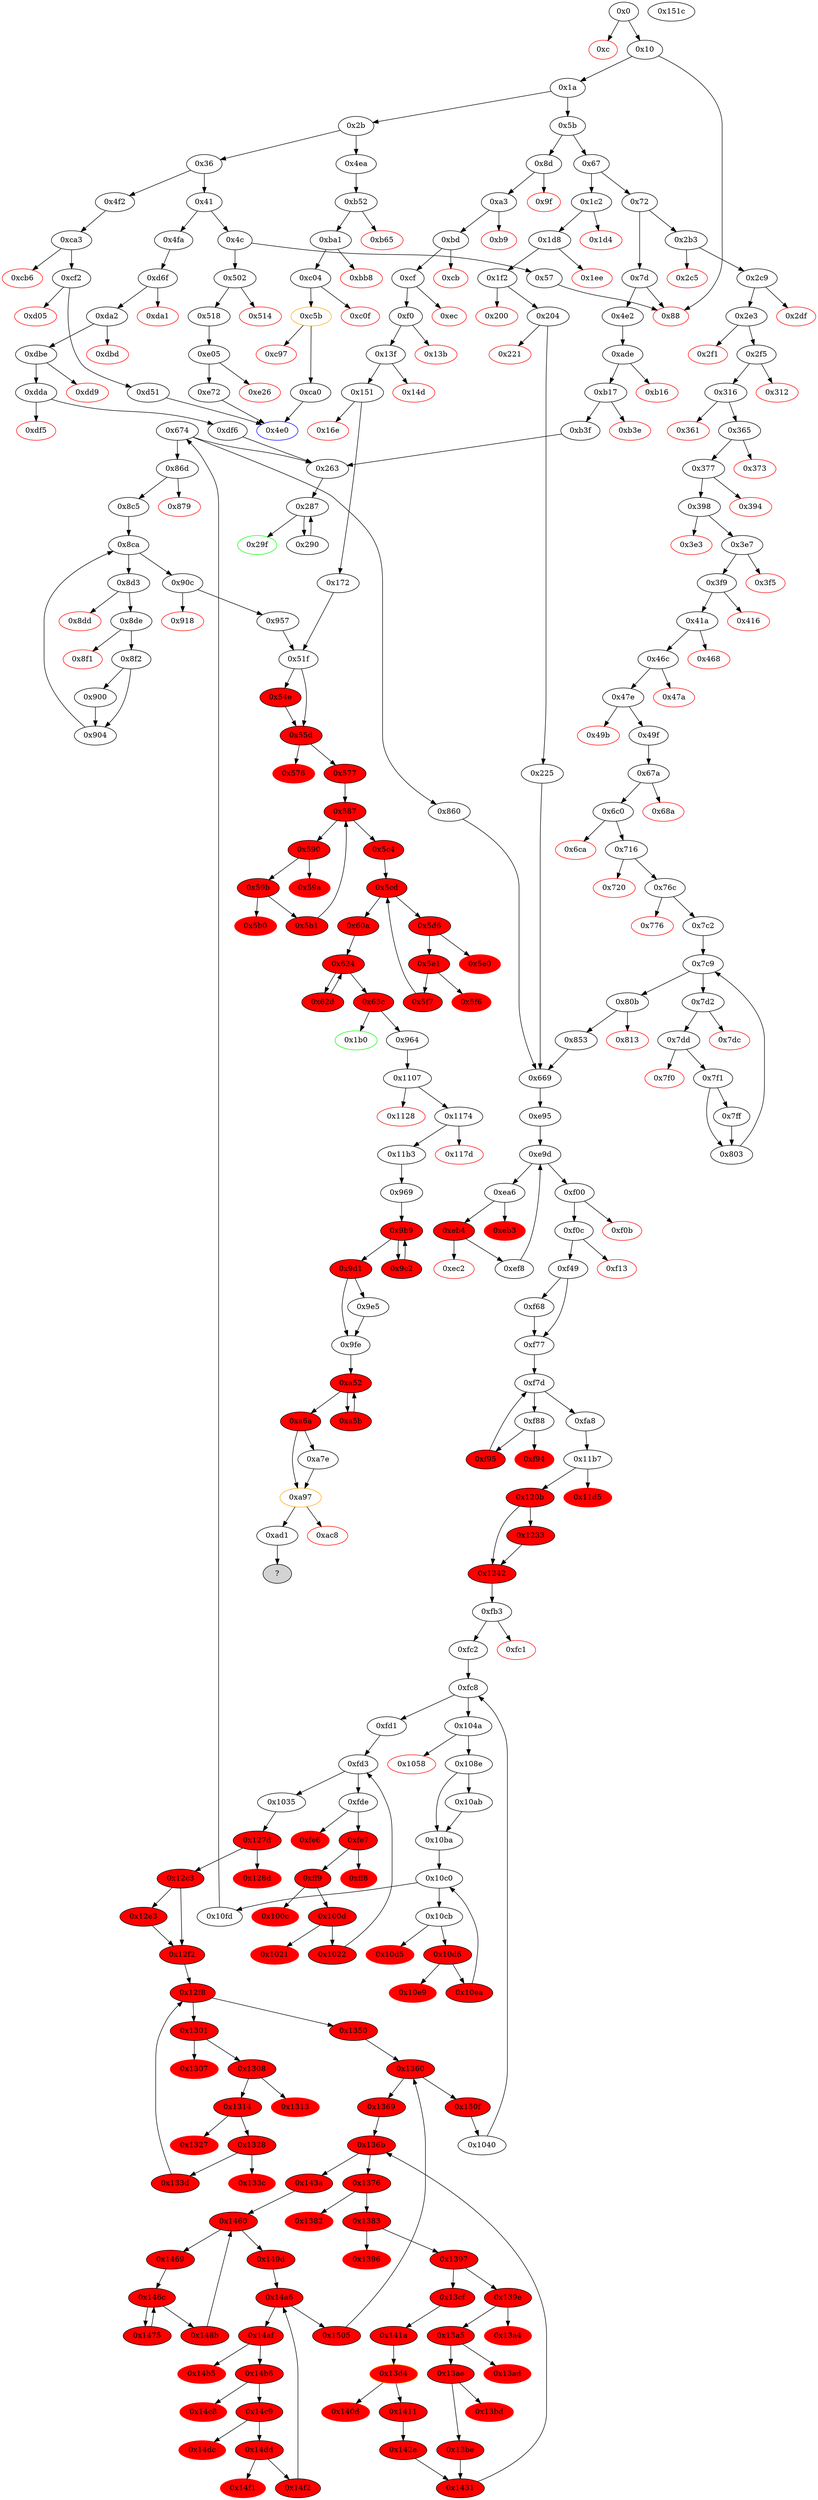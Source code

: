 strict digraph "" {
"0x51f" [fillcolor=white, id="0x51f", style=filled, tooltip="Block 0x51f\n[0x51f:0x54d]\n---\nPredecessors: [0x172, 0x957]\nSuccessors: [0x54e, 0x55d]\n---\n0x51f JUMPDEST\n0x520 DUP2\n0x521 MLOAD\n0x522 DUP2\n0x523 MLOAD\n0x524 PUSH1 0x40\n0x526 DUP1\n0x527 MLOAD\n0x528 DUP3\n0x529 DUP5\n0x52a ADD\n0x52b PUSH1 0x1\n0x52d ADD\n0x52e DUP1\n0x52f DUP3\n0x530 MSTORE\n0x531 PUSH1 0x20\n0x533 DUP1\n0x534 DUP3\n0x535 MUL\n0x536 DUP4\n0x537 ADD\n0x538 ADD\n0x539 SWAP1\n0x53a SWAP3\n0x53b MSTORE\n0x53c PUSH1 0x0\n0x53e SWAP4\n0x53f CALLER\n0x540 SWAP4\n0x541 SWAP1\n0x542 SWAP3\n0x543 SWAP1\n0x544 SWAP2\n0x545 PUSH1 0x60\n0x547 SWAP2\n0x548 DUP1\n0x549 ISZERO\n0x54a PUSH2 0x55d\n0x54d JUMPI\n---\n0x51f: JUMPDEST \n0x521: V448 = M[V90]\n0x523: V449 = M[S0]\n0x524: V450 = 0x40\n0x527: V451 = M[0x40]\n0x52a: V452 = ADD V448 V449\n0x52b: V453 = 0x1\n0x52d: V454 = ADD 0x1 V452\n0x530: M[V451] = V454\n0x531: V455 = 0x20\n0x535: V456 = MUL V454 0x20\n0x537: V457 = ADD V451 V456\n0x538: V458 = ADD V457 0x20\n0x53b: M[0x40] = V458\n0x53c: V459 = 0x0\n0x53f: V460 = CALLER\n0x545: V461 = 0x60\n0x549: V462 = ISZERO V454\n0x54a: V463 = 0x55d\n0x54d: JUMPI 0x55d V462\n---\nEntry stack: [S13, V279, V325, V374, V421, V663, S7, 0x1, V1417, V744, S3, {0x1b0, 0x964}, V90, S0]\nStack pops: 2\nStack additions: [S1, S0, 0x0, V460, V448, V449, 0x60, V451, V454]\nExit stack: [S13, V279, V325, V374, V421, V663, S7, 0x1, V1417, V744, S3, {0x1b0, 0x964}, V90, S0, 0x0, V460, V448, V449, 0x60, V451, V454]\n\nDef sites:\nS13: {}\nV279: {0x316.0x323}\nV325: {0x398.0x3a5}\nV374: {0x41a.0x42d}\nV421: {0x49f.0x4b2}\nV663: {0x7c2.0x7c4}\nS7: {0x900.0x900, 0x7c2.0x7c5}\n0x1: {0x853.0x854}\nV1417: {0x108e.0x1094}\nV744: {0x8c5.0x8c7}\nS3: {0x1a.0x1f, 0x957.0x958}\n{0x1b0, 0x964}: {0x8d.0x8e, 0x957.0x95b}\nV90: {0xf0.0xfd}\nS0: {0x172.0x17f, 0x316.0x323}\n"];
"0xfe6" [color=red, fillcolor=red, id="0xfe6", style=filled, tooltip="Block 0xfe6\n[0xfe6:0xfe6]\n---\nPredecessors: [0xfde]\nSuccessors: []\n---\n0xfe6 INVALID\n---\n0xfe6: INVALID \n---\nEntry stack: [V279, V325, V374, V421, V663, S15, S14, S13, {0x263, 0x860, 0x86d}, S11, 0x60, 0x674, S8, 0x60, V1224, V1296, V1552, V1335, S2, S1, V1347]\nStack pops: 0\nStack additions: []\nExit stack: [V279, V325, V374, V421, V663, S15, S14, S13, {0x263, 0x860, 0x86d}, S11, 0x60, 0x674, S8, 0x60, V1224, V1296, V1552, V1335, S2, S1, V1347]\n\nDef sites:\nV279: {0x316.0x323}\nV325: {0x398.0x3a5}\nV374: {0x41a.0x42d}\nV421: {0x49f.0x4b2}\nV663: {0x7c2.0x7c4}\nS15: {0x7c2.0x7c5, 0x7ff.0x7ff}\nS14: {0x853.0x854, 0x108e.0x1094}\nS13: {0x860.0x863, 0x853.0x856, 0x1a.0x1f}\n{0x263, 0x860, 0x86d}: {0x860.0x865, 0x853.0x858, 0x1c2.0x1c3}\nS11: {0x225.0x232, 0x316.0x323}\n0x60: {0x669.0x66a}\n0x674: {0x669.0x66c}\nS8: {0x225.0x232, 0x316.0x323}\n0x60: {0xe95.0xe98}\nV1224: {0xe95.0xe97}\nV1296: {0xf49.0xf51}\nV1552: {0x120b.0x121c}\nV1335: {0xfc2.0xfc3}\nS2: {0x1040.0x1045, 0xfc2.0xfc6}\nS1: {0xfd1.0xfd1, 0x1022.0x1030}\nV1347: {0xfde.0xfe0}\n"];
"0x14dd" [fillcolor=red, id="0x14dd", style=filled, tooltip="Block 0x14dd\n[0x14dd:0x14f0]\n---\nPredecessors: [0x14c9]\nSuccessors: [0x14f1, 0x14f2]\n---\n0x14dd JUMPDEST\n0x14de PUSH1 0x20\n0x14e0 MUL\n0x14e1 PUSH1 0x20\n0x14e3 ADD\n0x14e4 ADD\n0x14e5 MLOAD\n0x14e6 ADDMOD\n0x14e7 DUP11\n0x14e8 DUP3\n0x14e9 DUP2\n0x14ea MLOAD\n0x14eb DUP2\n0x14ec LT\n0x14ed PUSH2 0x14f2\n0x14f0 JUMPI\n---\n0x14dd: JUMPDEST \n0x14de: V1800 = 0x20\n0x14e0: V1801 = MUL 0x20 S0\n0x14e1: V1802 = 0x20\n0x14e3: V1803 = ADD 0x20 V1801\n0x14e4: V1804 = ADD V1803 V1296\n0x14e5: V1805 = M[V1804]\n0x14e6: V1806 = ADDMOD V1805 V1796 V1613\n0x14ea: V1807 = M[V1296]\n0x14ec: V1808 = LT S4 V1807\n0x14ed: V1809 = 0x14f2\n0x14f0: JUMPI 0x14f2 V1808\n---\nEntry stack: [V279, V325, V374, V421, V663, S29, S28, S27, {0x263, 0x860, 0x86d}, S25, 0x60, 0x674, S22, 0x60, V1224, V1296, V1552, V1335, S16, 0x1040, V1552, V1296, 0x60, V1586, V1613, V1615, V1668, V1666, S6, V1749, S4, V1613, V1796, V1296, S0]\nStack pops: 14\nStack additions: [S13, S12, S11, S10, S9, S8, S7, S6, S5, S4, V1806, S13, S4]\nExit stack: [V279, V325, V374, V421, V663, S29, S28, S27, {0x263, 0x860, 0x86d}, S25, 0x60, 0x674, S22, 0x60, V1224, V1296, V1552, V1335, S16, 0x1040, V1552, V1296, 0x60, V1586, V1613, V1615, V1668, V1666, S6, V1749, S4, V1806, V1296, S4]\n\nDef sites:\nV279: {0x316.0x323}\nV325: {0x398.0x3a5}\nV374: {0x41a.0x42d}\nV421: {0x49f.0x4b2}\nV663: {0x7c2.0x7c4}\nS29: {0x7c2.0x7c5, 0x7ff.0x7ff}\nS28: {0x853.0x854, 0x108e.0x1094}\nS27: {0x860.0x863, 0x853.0x856, 0x1a.0x1f}\n{0x263, 0x860, 0x86d}: {0x860.0x865, 0x853.0x858, 0x1c2.0x1c3}\nS25: {0x225.0x232, 0x316.0x323}\n0x60: {0x669.0x66a}\n0x674: {0x669.0x66c}\nS22: {0x225.0x232, 0x316.0x323}\n0x60: {0xe95.0xe98}\nV1224: {0xe95.0xe97}\nV1296: {0xf49.0xf51}\nV1552: {0x120b.0x121c}\nV1335: {0xfc2.0xfc3}\nS16: {0x1040.0x1045, 0xfc2.0xfc6}\n0x1040: {0x1035.0x1037}\nV1552: {0x120b.0x121c}\nV1296: {0xf49.0xf51}\n0x60: {0x127d.0x1283}\nV1586: {0x127d.0x127f}\nV1613: {0x12c3.0x12c6}\nV1615: {0x12c3.0x12ca}\nV1668: {0x1350.0x135c}\nV1666: {0x1350.0x1357}\nS6: {0x1350.0x135e, 0x1505.0x150a}\nV1749: {0x143a.0x1449}\nS4: {0x14f2.0x1500, 0x149d.0x149f}\nV1613: {0x12c3.0x12c6}\nV1796: {0x14c9.0x14d1}\nV1296: {0xf49.0xf51}\nS0: {0x14f2.0x1500, 0x149d.0x149f}\n"];
"0x16e" [color=red, fillcolor=white, id="0x16e", style=filled, tooltip="Block 0x16e\n[0x16e:0x171]\n---\nPredecessors: [0x151]\nSuccessors: []\n---\n0x16e PUSH1 0x0\n0x170 DUP1\n0x171 REVERT\n---\n0x16e: V130 = 0x0\n0x171: REVERT 0x0 0x0\n---\nEntry stack: [V13, 0x1b0, V90, V52, 0x4, V118, V116, 0x44]\nStack pops: 0\nStack additions: []\nExit stack: [V13, 0x1b0, V90, V52, 0x4, V118, V116, 0x44]\n\nDef sites:\nV13: {0x1a.0x1f}\n0x1b0: {0x8d.0x8e}\nV90: {0xf0.0xfd}\nV52: {0xa3.0xa5}\n0x4: {0x8d.0x91}\nV118: {0x151.0x157}\nV116: {0x151.0x153}\n0x44: {0xf0.0x128}\n"];
"0x1397" [fillcolor=red, id="0x1397", style=filled, tooltip="Block 0x1397\n[0x1397:0x139d]\n---\nPredecessors: [0x1383]\nSuccessors: [0x139e, 0x13cf]\n---\n0x1397 JUMPDEST\n0x1398 MOD\n0x1399 ISZERO\n0x139a PUSH2 0x13cf\n0x139d JUMPI\n---\n0x1397: JUMPDEST \n0x1398: V1691 = MOD S0 0x2\n0x1399: V1692 = ISZERO V1691\n0x139a: V1693 = 0x13cf\n0x139d: JUMPI 0x13cf V1692\n---\nEntry stack: [V279, V325, V374, V421, V663, S27, S26, S25, {0x263, 0x860, 0x86d}, S23, 0x60, 0x674, S20, 0x60, V1224, V1296, V1552, V1335, S14, 0x1040, V1552, V1296, 0x60, V1586, V1613, V1615, V1668, V1666, S4, S3, V1688, 0x2, S0]\nStack pops: 2\nStack additions: []\nExit stack: [V279, V325, V374, V421, V663, S27, S26, S25, {0x263, 0x860, 0x86d}, S23, 0x60, 0x674, S20, 0x60, V1224, V1296, V1552, V1335, S14, 0x1040, V1552, V1296, 0x60, V1586, V1613, V1615, V1668, V1666, S4, S3, V1688]\n\nDef sites:\nV279: {0x316.0x323}\nV325: {0x398.0x3a5}\nV374: {0x41a.0x42d}\nV421: {0x49f.0x4b2}\nV663: {0x7c2.0x7c4}\nS27: {0x7c2.0x7c5, 0x7ff.0x7ff}\nS26: {0x853.0x854, 0x108e.0x1094}\nS25: {0x860.0x863, 0x853.0x856, 0x1a.0x1f}\n{0x263, 0x860, 0x86d}: {0x860.0x865, 0x853.0x858, 0x1c2.0x1c3}\nS23: {0x225.0x232, 0x316.0x323}\n0x60: {0x669.0x66a}\n0x674: {0x669.0x66c}\nS20: {0x225.0x232, 0x316.0x323}\n0x60: {0xe95.0xe98}\nV1224: {0xe95.0xe97}\nV1296: {0xf49.0xf51}\nV1552: {0x120b.0x121c}\nV1335: {0xfc2.0xfc3}\nS14: {0x1040.0x1045, 0xfc2.0xfc6}\n0x1040: {0x1035.0x1037}\nV1552: {0x120b.0x121c}\nV1296: {0xf49.0xf51}\n0x60: {0x127d.0x1283}\nV1586: {0x127d.0x127f}\nV1613: {0x12c3.0x12c6}\nV1615: {0x12c3.0x12ca}\nV1668: {0x1350.0x135c}\nV1666: {0x1350.0x1357}\nS4: {0x1350.0x135e, 0x1505.0x150a}\nS3: {0x1369.0x1369, 0x1431.0x1435}\nV1688: {0x1383.0x138b}\n0x2: {0x1383.0x138e}\nS0: {0x1350.0x135e, 0x1505.0x150a}\n"];
"0xa7e" [fillcolor=white, id="0xa7e", style=filled, tooltip="Block 0xa7e\n[0xa7e:0xa96]\n---\nPredecessors: [0xa6a]\nSuccessors: [0xa97]\n---\n0xa7e DUP1\n0xa7f DUP3\n0xa80 SUB\n0xa81 DUP1\n0xa82 MLOAD\n0xa83 PUSH1 0x1\n0xa85 DUP4\n0xa86 PUSH1 0x20\n0xa88 SUB\n0xa89 PUSH2 0x100\n0xa8c EXP\n0xa8d SUB\n0xa8e NOT\n0xa8f AND\n0xa90 DUP2\n0xa91 MSTORE\n0xa92 PUSH1 0x20\n0xa94 ADD\n0xa95 SWAP2\n0xa96 POP\n---\n0xa80: V873 = SUB V868 V870\n0xa82: V874 = M[V873]\n0xa83: V875 = 0x1\n0xa86: V876 = 0x20\n0xa88: V877 = SUB 0x20 V870\n0xa89: V878 = 0x100\n0xa8c: V879 = EXP 0x100 V877\n0xa8d: V880 = SUB V879 0x1\n0xa8e: V881 = NOT V880\n0xa8f: V882 = AND V881 V874\n0xa91: M[V873] = V882\n0xa92: V883 = 0x20\n0xa94: V884 = ADD 0x20 V873\n---\nEntry stack: [S15, S14, S13, S12, S11, S10, S9, S8, S7, V744, 0xa95e6e2a182411e7a6f9ed114a85c3761d87f9b8f453d842c71235aa64fff99f, S4, V848, V848, V868, V870]\nStack pops: 2\nStack additions: [V884, S0]\nExit stack: [S15, S14, S13, S12, S11, S10, S9, S8, S7, V744, 0xa95e6e2a182411e7a6f9ed114a85c3761d87f9b8f453d842c71235aa64fff99f, S4, V848, V848, V884, V870]\n\nDef sites:\nS15: {}\nS14: {}\nS13: {}\nS12: {}\nS11: {}\nS10: {}\nS9: {}\nS8: {}\nS7: {}\nV744: {0x8c5.0x8c7}\n0xa95e6e2a182411e7a6f9ed114a85c3761d87f9b8f453d842c71235aa64fff99f: {0x9fe.0xa0c}\nS4: {}\nV848: {0x9fe.0xa30}\nV848: {0x9fe.0xa30}\nV868: {0xa6a.0xa73}\nV870: {0xa6a.0xa77}\n"];
"0x62d" [fillcolor=red, id="0x62d", style=filled, tooltip="Block 0x62d\n[0x62d:0x63b]\n---\nPredecessors: [0x624]\nSuccessors: [0x624]\n---\n0x62d DUP2\n0x62e DUP2\n0x62f ADD\n0x630 MLOAD\n0x631 DUP4\n0x632 DUP3\n0x633 ADD\n0x634 MSTORE\n0x635 PUSH1 0x20\n0x637 ADD\n0x638 PUSH2 0x624\n0x63b JUMP\n---\n0x62f: V548 = ADD S0 V541\n0x630: V549 = M[V548]\n0x633: V550 = ADD S0 V538\n0x634: M[V550] = V549\n0x635: V551 = 0x20\n0x637: V552 = ADD 0x20 S0\n0x638: V553 = 0x624\n0x63b: JUMP 0x624\n---\nEntry stack: [S28, S27, S26, S25, S24, S23, 0x0, S21, V1417, V744, S18, {0x1b0, 0x964}, V90, V136, 0x0, V460, V448, V449, V451, V510, V451, V538, V538, V541, V543, V543, V538, V541, S0]\nStack pops: 3\nStack additions: [S2, S1, V552]\nExit stack: [S28, S27, S26, S25, S24, S23, 0x0, S21, V1417, V744, S18, {0x1b0, 0x964}, V90, V136, 0x0, V460, V448, V449, V451, V510, V451, V538, V538, V541, V543, V543, V538, V541, V552]\n\nDef sites:\nS28: {}\nS27: {}\nS26: {}\nS25: {}\nS24: {}\nS23: {}\n0x0: {0x900.0x900}\nS21: {}\nV1417: {0x108e.0x1094}\nV744: {0x8c5.0x8c7}\nS18: {0x1a.0x1f, 0x957.0x958}\n{0x1b0, 0x964}: {0x8d.0x8e, 0x957.0x95b}\nV90: {0xf0.0xfd}\nV136: {0x172.0x17f}\n0x0: {0x51f.0x53c}\nV460: {0x51f.0x53f}\nV448: {0x51f.0x521}\nV449: {0x51f.0x523}\nV451: {0x51f.0x527}\nV510: {0x5c4.0x5ca}\nV451: {0x51f.0x527}\nV538: {0x60a.0x612}\nV538: {0x60a.0x612}\nV541: {0x60a.0x61a}\nV543: {0x60a.0x61e}\nV543: {0x60a.0x61e}\nV538: {0x60a.0x612}\nV541: {0x60a.0x61a}\nS0: {0x60a.0x622, 0x62d.0x637}\n"];
"0x853" [fillcolor=white, id="0x853", style=filled, tooltip="Block 0x853\n[0x853:0x85f]\n---\nPredecessors: [0x80b]\nSuccessors: [0x669]\n---\n0x853 JUMPDEST\n0x854 PUSH1 0x1\n0x856 PUSH1 0x60\n0x858 PUSH2 0x860\n0x85b DUP9\n0x85c PUSH2 0x669\n0x85f JUMP\n---\n0x853: JUMPDEST \n0x854: V715 = 0x1\n0x856: V716 = 0x60\n0x858: V717 = 0x860\n0x85c: V718 = 0x669\n0x85f: JUMP 0x669\n---\nEntry stack: [V13, 0x4e0, V279, V325, V374, V421, V663, {0x0, 0x1}]\nStack pops: 6\nStack additions: [S5, S4, S3, S2, S1, S0, 0x1, 0x60, 0x860, S5]\nExit stack: [V13, 0x4e0, V279, V325, V374, V421, V663, {0x0, 0x1}, 0x1, 0x60, 0x860, V279]\n\nDef sites:\nV13: {0x1a.0x1f}\n0x4e0: {0x2b3.0x2b4}\nV279: {0x316.0x323}\nV325: {0x398.0x3a5}\nV374: {0x41a.0x42d}\nV421: {0x49f.0x4b2}\nV663: {0x7c2.0x7c4}\n{0x0, 0x1}: {0x7c2.0x7c5, 0x7ff.0x7ff}\n"];
"0x957" [fillcolor=white, id="0x957", style=filled, tooltip="Block 0x957\n[0x957:0x963]\n---\nPredecessors: [0x90c]\nSuccessors: [0x51f]\n---\n0x957 JUMPDEST\n0x958 PUSH2 0x969\n0x95b PUSH2 0x964\n0x95e DUP12\n0x95f DUP12\n0x960 PUSH2 0x51f\n0x963 JUMP\n---\n0x957: JUMPDEST \n0x958: V798 = 0x969\n0x95b: V799 = 0x964\n0x960: V800 = 0x51f\n0x963: JUMP 0x51f\n---\nEntry stack: [V279, V325, V374, V421, V663, S3, 0x1, V1417, V744]\nStack pops: 10\nStack additions: [S9, S8, S7, S6, S5, S4, S3, S2, S1, S0, 0x969, 0x964, S9, S8]\nExit stack: [S0, V279, V325, V374, V421, V663, S3, 0x1, V1417, V744, 0x969, 0x964, S0, V279]\n\nDef sites:\nV279: {0x316.0x323}\nV325: {0x398.0x3a5}\nV374: {0x41a.0x42d}\nV421: {0x49f.0x4b2}\nV663: {0x7c2.0x7c4}\nS3: {0x900.0x900, 0x7c2.0x7c5}\n0x1: {0x853.0x854}\nV1417: {0x108e.0x1094}\nV744: {0x8c5.0x8c7}\n"];
"0x2e3" [fillcolor=white, id="0x2e3", style=filled, tooltip="Block 0x2e3\n[0x2e3:0x2f0]\n---\nPredecessors: [0x2c9]\nSuccessors: [0x2f1, 0x2f5]\n---\n0x2e3 JUMPDEST\n0x2e4 DUP3\n0x2e5 ADD\n0x2e6 DUP4\n0x2e7 PUSH1 0x20\n0x2e9 DUP3\n0x2ea ADD\n0x2eb GT\n0x2ec ISZERO\n0x2ed PUSH2 0x2f5\n0x2f0 JUMPI\n---\n0x2e3: JUMPDEST \n0x2e5: V252 = ADD 0x4 V244\n0x2e7: V253 = 0x20\n0x2ea: V254 = ADD V252 0x20\n0x2eb: V255 = GT V254 V241\n0x2ec: V256 = ISZERO V255\n0x2ed: V257 = 0x2f5\n0x2f0: JUMPI 0x2f5 V256\n---\nEntry stack: [V13, 0x4e0, V241, 0x4, 0x24, V244]\nStack pops: 4\nStack additions: [S3, S2, S1, V252]\nExit stack: [V13, 0x4e0, V241, 0x4, 0x24, V252]\n\nDef sites:\nV13: {0x1a.0x1f}\n0x4e0: {0x2b3.0x2b4}\nV241: {0x2c9.0x2cb}\n0x4: {0x2b3.0x2b7}\n0x24: {0x2c9.0x2d0}\nV244: {0x2c9.0x2d2}\n"];
"0x10c0" [fillcolor=white, id="0x10c0", style=filled, tooltip="Block 0x10c0\n[0x10c0:0x10ca]\n---\nPredecessors: [0x10ba, 0x10ea]\nSuccessors: [0x10cb, 0x10fd]\n---\n0x10c0 JUMPDEST\n0x10c1 PUSH1 0x8\n0x10c3 SLOAD\n0x10c4 DUP2\n0x10c5 LT\n0x10c6 ISZERO\n0x10c7 PUSH2 0x10fd\n0x10ca JUMPI\n---\n0x10c0: JUMPDEST \n0x10c1: V1433 = 0x8\n0x10c3: V1434 = S[0x8]\n0x10c5: V1435 = LT S0 V1434\n0x10c6: V1436 = ISZERO V1435\n0x10c7: V1437 = 0x10fd\n0x10ca: JUMPI 0x10fd V1436\n---\nEntry stack: [V279, V325, V374, V421, V663, S13, S12, S11, {0x263, 0x860, 0x86d}, S9, 0x60, 0x674, S6, V1417, V1224, V1296, V1552, V1335, S0]\nStack pops: 1\nStack additions: [S0]\nExit stack: [V279, V325, V374, V421, V663, S13, S12, S11, {0x263, 0x860, 0x86d}, S9, 0x60, 0x674, S6, V1417, V1224, V1296, V1552, V1335, S0]\n\nDef sites:\nV279: {0x316.0x323}\nV325: {0x398.0x3a5}\nV374: {0x41a.0x42d}\nV421: {0x49f.0x4b2}\nV663: {0x7c2.0x7c4}\nS13: {0x7c2.0x7c5, 0x7ff.0x7ff}\nS12: {0x853.0x854, 0x108e.0x1094}\nS11: {0x860.0x863, 0x853.0x856, 0x1a.0x1f}\n{0x263, 0x860, 0x86d}: {0x860.0x865, 0x853.0x858, 0x1c2.0x1c3}\nS9: {0x225.0x232, 0x316.0x323}\n0x60: {0x669.0x66a}\n0x674: {0x669.0x66c}\nS6: {0x225.0x232, 0x316.0x323}\nV1417: {0x108e.0x1094}\nV1224: {0xe95.0xe97}\nV1296: {0xf49.0xf51}\nV1552: {0x120b.0x121c}\nV1335: {0xfc2.0xfc3}\nS0: {0x10ea.0x10f8, 0x10ba.0x10be}\n"];
"0xc" [color=red, fillcolor=white, id="0xc", style=filled, tooltip="Block 0xc\n[0xc:0xf]\n---\nPredecessors: [0x0]\nSuccessors: []\n---\n0xc PUSH1 0x0\n0xe DUP1\n0xf REVERT\n---\n0xc: V5 = 0x0\n0xf: REVERT 0x0 0x0\n---\nEntry stack: [V2]\nStack pops: 0\nStack additions: []\nExit stack: [V2]\n\nDef sites:\nV2: {0x0.0x5}\n"];
"0xff8" [color=red, fillcolor=red, id="0xff8", style=filled, tooltip="Block 0xff8\n[0xff8:0xff8]\n---\nPredecessors: [0xfe7]\nSuccessors: []\n---\n0xff8 INVALID\n---\n0xff8: INVALID \n---\nEntry stack: [V279, V325, V374, V421, V663, S17, S16, S15, {0x263, 0x860, 0x86d}, S13, 0x60, 0x674, S10, 0x60, V1224, V1296, V1552, V1335, S4, S3, V1347, S1, V1352]\nStack pops: 0\nStack additions: []\nExit stack: [V279, V325, V374, V421, V663, S17, S16, S15, {0x263, 0x860, 0x86d}, S13, 0x60, 0x674, S10, 0x60, V1224, V1296, V1552, V1335, S4, S3, V1347, S1, V1352]\n\nDef sites:\nV279: {0x316.0x323}\nV325: {0x398.0x3a5}\nV374: {0x41a.0x42d}\nV421: {0x49f.0x4b2}\nV663: {0x7c2.0x7c4}\nS17: {0x7c2.0x7c5, 0x7ff.0x7ff}\nS16: {0x853.0x854, 0x108e.0x1094}\nS15: {0x860.0x863, 0x853.0x856, 0x1a.0x1f}\n{0x263, 0x860, 0x86d}: {0x860.0x865, 0x853.0x858, 0x1c2.0x1c3}\nS13: {0x225.0x232, 0x316.0x323}\n0x60: {0x669.0x66a}\n0x674: {0x669.0x66c}\nS10: {0x225.0x232, 0x316.0x323}\n0x60: {0xe95.0xe98}\nV1224: {0xe95.0xe97}\nV1296: {0xf49.0xf51}\nV1552: {0x120b.0x121c}\nV1335: {0xfc2.0xfc3}\nS4: {0x1040.0x1045, 0xfc2.0xfc6}\nS3: {0xfd1.0xfd1, 0x1022.0x1030}\nV1347: {0xfde.0xfe0}\nS1: {0x225.0x232, 0x316.0x323}\nV1352: {0xfe7.0xfef}\n"];
"0x577" [fillcolor=red, id="0x577", style=filled, tooltip="Block 0x577\n[0x577:0x586]\n---\nPredecessors: [0x55d]\nSuccessors: [0x587]\n---\n0x577 JUMPDEST\n0x578 PUSH1 0x20\n0x57a SWAP1\n0x57b DUP2\n0x57c MUL\n0x57d SWAP2\n0x57e SWAP1\n0x57f SWAP2\n0x580 ADD\n0x581 ADD\n0x582 MSTORE\n0x583 PUSH1 0x1\n0x585 PUSH1 0x0\n---\n0x577: JUMPDEST \n0x578: V480 = 0x20\n0x57c: V481 = MUL 0x20 0x0\n0x580: V482 = ADD 0x0 V451\n0x581: V483 = ADD V482 0x20\n0x582: M[V483] = V475\n0x583: V484 = 0x1\n0x585: V485 = 0x0\n---\nEntry stack: [S21, V279, V325, V374, V421, V663, S15, 0x1, V1417, V744, S11, {0x1b0, 0x964}, V90, S8, 0x0, V460, V448, V449, V451, V475, V451, 0x0]\nStack pops: 3\nStack additions: [0x1, 0x0]\nExit stack: [S21, V279, V325, V374, V421, V663, S15, 0x1, V1417, V744, S11, {0x1b0, 0x964}, V90, S8, 0x0, V460, V448, V449, V451, 0x1, 0x0]\n\nDef sites:\nS21: {}\nV279: {0x316.0x323}\nV325: {0x398.0x3a5}\nV374: {0x41a.0x42d}\nV421: {0x49f.0x4b2}\nV663: {0x7c2.0x7c4}\nS15: {0x900.0x900, 0x7c2.0x7c5}\n0x1: {0x853.0x854}\nV1417: {0x108e.0x1094}\nV744: {0x8c5.0x8c7}\nS11: {0x1a.0x1f, 0x957.0x958}\n{0x1b0, 0x964}: {0x8d.0x8e, 0x957.0x95b}\nV90: {0xf0.0xfd}\nS8: {0x172.0x17f, 0x316.0x323}\n0x0: {0x51f.0x53c}\nV460: {0x51f.0x53f}\nV448: {0x51f.0x521}\nV449: {0x51f.0x523}\nV451: {0x51f.0x527}\nV475: {0x55d.0x56a}\nV451: {0x51f.0x527}\n0x0: {0x55d.0x56c}\n"];
"0xef8" [fillcolor=white, id="0xef8", style=filled, tooltip="Block 0xef8\n[0xef8:0xeff]\n---\nPredecessors: [0xeb4]\nSuccessors: [0xe9d]\n---\n0xef8 JUMPDEST\n0xef9 PUSH1 0x1\n0xefb ADD\n0xefc PUSH2 0xe9d\n0xeff JUMP\n---\n0xef8: JUMPDEST \n0xef9: V1263 = 0x1\n0xefb: V1264 = ADD 0x1 S0\n0xefc: V1265 = 0xe9d\n0xeff: JUMP 0xe9d\n---\nEntry stack: [V13, S16, S15, S14, S13, S12, S11, S10, S9, S8, {0x263, 0x860, 0x86d}, S6, 0x60, 0x674, S3, 0x60, V1224, S0]\nStack pops: 1\nStack additions: [V1264]\nExit stack: [V13, S16, S15, S14, S13, S12, S11, S10, S9, S8, {0x263, 0x860, 0x86d}, S6, 0x60, 0x674, S3, 0x60, V1224, V1264]\n\nDef sites:\nV13: {0x1a.0x1f}\nS16: {0x2b3.0x2b4, 0x316.0x323}\nS15: {0x398.0x3a5, 0x316.0x323}\nS14: {0x398.0x3a5, 0x41a.0x42d}\nS13: {0x41a.0x42d, 0x49f.0x4b2}\nS12: {0x7c2.0x7c4, 0x49f.0x4b2}\nS11: {0x7c2.0x7c5, 0x7c2.0x7c4}\nS10: {0x853.0x854, 0x7c2.0x7c5, 0x7ff.0x7ff}\nS9: {0x853.0x854, 0x108e.0x1094}\nS8: {0x860.0x863, 0x853.0x856, 0x1a.0x1f}\n{0x263, 0x860, 0x86d}: {0x860.0x865, 0x853.0x858, 0x1c2.0x1c3}\nS6: {0x398.0x3a5, 0x225.0x232, 0x316.0x323}\n0x60: {0x669.0x66a}\n0x674: {0x669.0x66c}\nS3: {0x398.0x3a5, 0x225.0x232, 0x316.0x323}\n0x60: {0xe95.0xe98}\nV1224: {0xe95.0xe97}\nS0: {0xef8.0xefb, 0xe95.0xe9b}\n"];
"0xd6f" [fillcolor=white, id="0xd6f", style=filled, tooltip="Block 0xd6f\n[0xd6f:0xda0]\n---\nPredecessors: [0x4fa]\nSuccessors: [0xda1, 0xda2]\n---\n0xd6f JUMPDEST\n0xd70 PUSH1 0x40\n0xd72 DUP1\n0xd73 MLOAD\n0xd74 PUSH1 0x4\n0xd76 DUP1\n0xd77 DUP3\n0xd78 MSTORE\n0xd79 PUSH1 0xa0\n0xd7b DUP3\n0xd7c ADD\n0xd7d SWAP1\n0xd7e SWAP3\n0xd7f MSTORE\n0xd80 PUSH1 0x60\n0xd82 SWAP2\n0xd83 PUSH1 0x20\n0xd85 DUP3\n0xd86 ADD\n0xd87 PUSH1 0x80\n0xd89 DUP1\n0xd8a CODESIZE\n0xd8b DUP4\n0xd8c CODECOPY\n0xd8d ADD\n0xd8e SWAP1\n0xd8f POP\n0xd90 POP\n0xd91 SWAP1\n0xd92 POP\n0xd93 PUSH1 0x4\n0xd95 SLOAD\n0xd96 DUP2\n0xd97 PUSH1 0x0\n0xd99 DUP2\n0xd9a MLOAD\n0xd9b DUP2\n0xd9c LT\n0xd9d PUSH2 0xda2\n0xda0 JUMPI\n---\n0xd6f: JUMPDEST \n0xd70: V1131 = 0x40\n0xd73: V1132 = M[0x40]\n0xd74: V1133 = 0x4\n0xd78: M[V1132] = 0x4\n0xd79: V1134 = 0xa0\n0xd7c: V1135 = ADD V1132 0xa0\n0xd7f: M[0x40] = V1135\n0xd80: V1136 = 0x60\n0xd83: V1137 = 0x20\n0xd86: V1138 = ADD V1132 0x20\n0xd87: V1139 = 0x80\n0xd8a: V1140 = CODESIZE\n0xd8c: CODECOPY V1138 V1140 0x80\n0xd8d: V1141 = ADD 0x80 V1138\n0xd93: V1142 = 0x4\n0xd95: V1143 = S[0x4]\n0xd97: V1144 = 0x0\n0xd9a: V1145 = M[V1132]\n0xd9c: V1146 = LT 0x0 V1145\n0xd9d: V1147 = 0xda2\n0xda0: JUMPI 0xda2 V1146\n---\nEntry stack: [V13, 0x263]\nStack pops: 0\nStack additions: [V1132, V1143, V1132, 0x0]\nExit stack: [V13, 0x263, V1132, V1143, V1132, 0x0]\n\nDef sites:\nV13: {0x1a.0x1f}\n0x263: {0x4fa.0x4fb}\n"];
"0x1c2" [fillcolor=white, id="0x1c2", style=filled, tooltip="Block 0x1c2\n[0x1c2:0x1d3]\n---\nPredecessors: [0x67]\nSuccessors: [0x1d4, 0x1d8]\n---\n0x1c2 JUMPDEST\n0x1c3 PUSH2 0x263\n0x1c6 PUSH1 0x4\n0x1c8 DUP1\n0x1c9 CALLDATASIZE\n0x1ca SUB\n0x1cb PUSH1 0x20\n0x1cd DUP2\n0x1ce LT\n0x1cf ISZERO\n0x1d0 PUSH2 0x1d8\n0x1d3 JUMPI\n---\n0x1c2: JUMPDEST \n0x1c3: V152 = 0x263\n0x1c6: V153 = 0x4\n0x1c9: V154 = CALLDATASIZE\n0x1ca: V155 = SUB V154 0x4\n0x1cb: V156 = 0x20\n0x1ce: V157 = LT V155 0x20\n0x1cf: V158 = ISZERO V157\n0x1d0: V159 = 0x1d8\n0x1d3: JUMPI 0x1d8 V158\n---\nEntry stack: [V13]\nStack pops: 0\nStack additions: [0x263, 0x4, V155]\nExit stack: [V13, 0x263, 0x4, V155]\n\nDef sites:\nV13: {0x1a.0x1f}\n"];
"0x14dc" [color=red, fillcolor=red, id="0x14dc", style=filled, tooltip="Block 0x14dc\n[0x14dc:0x14dc]\n---\nPredecessors: [0x14c9]\nSuccessors: []\n---\n0x14dc INVALID\n---\n0x14dc: INVALID \n---\nEntry stack: [V279, V325, V374, V421, V663, S29, S28, S27, {0x263, 0x860, 0x86d}, S25, 0x60, 0x674, S22, 0x60, V1224, V1296, V1552, V1335, S16, 0x1040, V1552, V1296, 0x60, V1586, V1613, V1615, V1668, V1666, S6, V1749, S4, V1613, V1796, V1296, S0]\nStack pops: 0\nStack additions: []\nExit stack: [V279, V325, V374, V421, V663, S29, S28, S27, {0x263, 0x860, 0x86d}, S25, 0x60, 0x674, S22, 0x60, V1224, V1296, V1552, V1335, S16, 0x1040, V1552, V1296, 0x60, V1586, V1613, V1615, V1668, V1666, S6, V1749, S4, V1613, V1796, V1296, S0]\n\nDef sites:\nV279: {0x316.0x323}\nV325: {0x398.0x3a5}\nV374: {0x41a.0x42d}\nV421: {0x49f.0x4b2}\nV663: {0x7c2.0x7c4}\nS29: {0x7c2.0x7c5, 0x7ff.0x7ff}\nS28: {0x853.0x854, 0x108e.0x1094}\nS27: {0x860.0x863, 0x853.0x856, 0x1a.0x1f}\n{0x263, 0x860, 0x86d}: {0x860.0x865, 0x853.0x858, 0x1c2.0x1c3}\nS25: {0x225.0x232, 0x316.0x323}\n0x60: {0x669.0x66a}\n0x674: {0x669.0x66c}\nS22: {0x225.0x232, 0x316.0x323}\n0x60: {0xe95.0xe98}\nV1224: {0xe95.0xe97}\nV1296: {0xf49.0xf51}\nV1552: {0x120b.0x121c}\nV1335: {0xfc2.0xfc3}\nS16: {0x1040.0x1045, 0xfc2.0xfc6}\n0x1040: {0x1035.0x1037}\nV1552: {0x120b.0x121c}\nV1296: {0xf49.0xf51}\n0x60: {0x127d.0x1283}\nV1586: {0x127d.0x127f}\nV1613: {0x12c3.0x12c6}\nV1615: {0x12c3.0x12ca}\nV1668: {0x1350.0x135c}\nV1666: {0x1350.0x1357}\nS6: {0x1350.0x135e, 0x1505.0x150a}\nV1749: {0x143a.0x1449}\nS4: {0x14f2.0x1500, 0x149d.0x149f}\nV1613: {0x12c3.0x12c6}\nV1796: {0x14c9.0x14d1}\nV1296: {0xf49.0xf51}\nS0: {0x14f2.0x1500, 0x149d.0x149f}\n"];
"0x394" [color=red, fillcolor=white, id="0x394", style=filled, tooltip="Block 0x394\n[0x394:0x397]\n---\nPredecessors: [0x377]\nSuccessors: []\n---\n0x394 PUSH1 0x0\n0x396 DUP1\n0x397 REVERT\n---\n0x394: V319 = 0x0\n0x397: REVERT 0x0 0x0\n---\nEntry stack: [V13, 0x4e0, V279, V241, 0x4, V307, V305, 0x44]\nStack pops: 0\nStack additions: []\nExit stack: [V13, 0x4e0, V279, V241, 0x4, V307, V305, 0x44]\n\nDef sites:\nV13: {0x1a.0x1f}\n0x4e0: {0x2b3.0x2b4}\nV279: {0x316.0x323}\nV241: {0x2c9.0x2cb}\n0x4: {0x2b3.0x2b7}\nV307: {0x377.0x37d}\nV305: {0x377.0x379}\n0x44: {0x316.0x34e}\n"];
"0x150f" [fillcolor=red, id="0x150f", style=filled, tooltip="Block 0x150f\n[0x150f:0x151b]\n---\nPredecessors: [0x1360]\nSuccessors: [0x1040]\n---\n0x150f JUMPDEST\n0x1510 POP\n0x1511 SWAP6\n0x1512 SWAP8\n0x1513 SWAP7\n0x1514 POP\n0x1515 POP\n0x1516 POP\n0x1517 POP\n0x1518 POP\n0x1519 POP\n0x151a POP\n0x151b JUMP\n---\n0x150f: JUMPDEST \n0x151b: JUMP 0x1040\n---\nEntry stack: [V279, V325, V374, V421, V663, S23, S22, S21, {0x263, 0x860, 0x86d}, S19, 0x60, 0x674, S16, 0x60, V1224, V1296, V1552, V1335, S10, 0x1040, V1552, V1296, 0x60, V1586, V1613, V1615, V1668, V1666, S0]\nStack pops: 10\nStack additions: [S7]\nExit stack: [V279, V325, V374, V421, V663, S23, S22, S21, {0x263, 0x860, 0x86d}, S19, 0x60, 0x674, S16, 0x60, V1224, V1296, V1552, V1335, S10, V1296]\n\nDef sites:\nV279: {0x316.0x323}\nV325: {0x398.0x3a5}\nV374: {0x41a.0x42d}\nV421: {0x49f.0x4b2}\nV663: {0x7c2.0x7c4}\nS23: {0x7c2.0x7c5, 0x7ff.0x7ff}\nS22: {0x853.0x854, 0x108e.0x1094}\nS21: {0x860.0x863, 0x853.0x856, 0x1a.0x1f}\n{0x263, 0x860, 0x86d}: {0x860.0x865, 0x853.0x858, 0x1c2.0x1c3}\nS19: {0x225.0x232, 0x316.0x323}\n0x60: {0x669.0x66a}\n0x674: {0x669.0x66c}\nS16: {0x225.0x232, 0x316.0x323}\n0x60: {0xe95.0xe98}\nV1224: {0xe95.0xe97}\nV1296: {0xf49.0xf51}\nV1552: {0x120b.0x121c}\nV1335: {0xfc2.0xfc3}\nS10: {0x1040.0x1045, 0xfc2.0xfc6}\n0x1040: {0x1035.0x1037}\nV1552: {0x120b.0x121c}\nV1296: {0xf49.0xf51}\n0x60: {0x127d.0x1283}\nV1586: {0x127d.0x127f}\nV1613: {0x12c3.0x12c6}\nV1615: {0x12c3.0x12ca}\nV1668: {0x1350.0x135c}\nV1666: {0x1350.0x1357}\nS0: {0x1350.0x135e, 0x1505.0x150a}\n"];
"0x904" [fillcolor=white, id="0x904", style=filled, tooltip="Block 0x904\n[0x904:0x90b]\n---\nPredecessors: [0x8f2, 0x900]\nSuccessors: [0x8ca]\n---\n0x904 JUMPDEST\n0x905 PUSH1 0x1\n0x907 ADD\n0x908 PUSH2 0x8ca\n0x90b JUMP\n---\n0x904: JUMPDEST \n0x905: V770 = 0x1\n0x907: V771 = ADD 0x1 S0\n0x908: V772 = 0x8ca\n0x90b: JUMP 0x8ca\n---\nEntry stack: [V279, V325, V374, V421, V663, S4, 0x1, V1417, V744, S0]\nStack pops: 1\nStack additions: [V771]\nExit stack: [V279, V325, V374, V421, V663, S4, 0x1, V1417, V744, V771]\n\nDef sites:\nV279: {0x316.0x323}\nV325: {0x398.0x3a5}\nV374: {0x41a.0x42d}\nV421: {0x49f.0x4b2}\nV663: {0x7c2.0x7c4}\nS4: {0x900.0x900, 0x7c2.0x7c5}\n0x1: {0x853.0x854}\nV1417: {0x108e.0x1094}\nV744: {0x8c5.0x8c7}\nS0: {0x8c5.0x8c8, 0x904.0x907}\n"];
"0x12f2" [fillcolor=red, id="0x12f2", style=filled, tooltip="Block 0x12f2\n[0x12f2:0x12f7]\n---\nPredecessors: [0x12c3, 0x12e3]\nSuccessors: [0x12f8]\n---\n0x12f2 JUMPDEST\n0x12f3 POP\n0x12f4 SWAP1\n0x12f5 POP\n0x12f6 PUSH1 0x0\n---\n0x12f2: JUMPDEST \n0x12f6: V1629 = 0x0\n---\nEntry stack: [V279, V325, V374, V421, V663, S22, S21, S20, {0x263, 0x860, 0x86d}, S18, 0x60, 0x674, S15, 0x60, V1224, V1296, V1552, V1335, S9, 0x1040, V1552, V1296, 0x60, V1586, V1613, 0x60, V1615, S0]\nStack pops: 3\nStack additions: [S1, 0x0]\nExit stack: [V279, V325, V374, V421, V663, S22, S21, S20, {0x263, 0x860, 0x86d}, S18, 0x60, 0x674, S15, 0x60, V1224, V1296, V1552, V1335, S9, 0x1040, V1552, V1296, 0x60, V1586, V1613, V1615, 0x0]\n\nDef sites:\nV279: {0x316.0x323}\nV325: {0x398.0x3a5}\nV374: {0x41a.0x42d}\nV421: {0x49f.0x4b2}\nV663: {0x7c2.0x7c4}\nS22: {0x7c2.0x7c5, 0x7ff.0x7ff}\nS21: {0x853.0x854, 0x108e.0x1094}\nS20: {0x860.0x863, 0x853.0x856, 0x1a.0x1f}\n{0x263, 0x860, 0x86d}: {0x860.0x865, 0x853.0x858, 0x1c2.0x1c3}\nS18: {0x225.0x232, 0x316.0x323}\n0x60: {0x669.0x66a}\n0x674: {0x669.0x66c}\nS15: {0x225.0x232, 0x316.0x323}\n0x60: {0xe95.0xe98}\nV1224: {0xe95.0xe97}\nV1296: {0xf49.0xf51}\nV1552: {0x120b.0x121c}\nV1335: {0xfc2.0xfc3}\nS9: {0x1040.0x1045, 0xfc2.0xfc6}\n0x1040: {0x1035.0x1037}\nV1552: {0x120b.0x121c}\nV1296: {0xf49.0xf51}\n0x60: {0x127d.0x1283}\nV1586: {0x127d.0x127f}\nV1613: {0x12c3.0x12c6}\n0x60: {0x12c3.0x12d9}\nV1615: {0x12c3.0x12ca}\nS0: {0x12e3.0x12ef, 0x127d.0x127f}\n"];
"0x8de" [fillcolor=white, id="0x8de", style=filled, tooltip="Block 0x8de\n[0x8de:0x8f0]\n---\nPredecessors: [0x8d3]\nSuccessors: [0x8f1, 0x8f2]\n---\n0x8de JUMPDEST\n0x8df PUSH1 0x20\n0x8e1 MUL\n0x8e2 PUSH1 0x20\n0x8e4 ADD\n0x8e5 ADD\n0x8e6 MLOAD\n0x8e7 DUP5\n0x8e8 DUP3\n0x8e9 DUP2\n0x8ea MLOAD\n0x8eb DUP2\n0x8ec LT\n0x8ed PUSH2 0x8f2\n0x8f0 JUMPI\n---\n0x8de: JUMPDEST \n0x8df: V752 = 0x20\n0x8e1: V753 = MUL 0x20 S0\n0x8e2: V754 = 0x20\n0x8e4: V755 = ADD 0x20 V753\n0x8e5: V756 = ADD V755 V1417\n0x8e6: V757 = M[V756]\n0x8ea: V758 = M[0x1]\n0x8ec: V759 = LT S2 V758\n0x8ed: V760 = 0x8f2\n0x8f0: JUMPI 0x8f2 V759\n---\nEntry stack: [V279, V325, V374, V421, V663, S6, 0x1, V1417, V744, S2, V1417, S0]\nStack pops: 6\nStack additions: [S5, S4, S3, S2, V757, S5, S2]\nExit stack: [V279, V325, V374, V421, V663, S6, 0x1, V1417, V744, S2, V757, 0x1, S2]\n\nDef sites:\nV279: {0x316.0x323}\nV325: {0x398.0x3a5}\nV374: {0x41a.0x42d}\nV421: {0x49f.0x4b2}\nV663: {0x7c2.0x7c4}\nS6: {0x900.0x900, 0x7c2.0x7c5}\n0x1: {0x853.0x854}\nV1417: {0x108e.0x1094}\nV744: {0x8c5.0x8c7}\nS2: {0x8c5.0x8c8, 0x904.0x907}\nV1417: {0x108e.0x1094}\nS0: {0x8c5.0x8c8, 0x904.0x907}\n"];
"0x7ff" [fillcolor=white, id="0x7ff", style=filled, tooltip="Block 0x7ff\n[0x7ff:0x802]\n---\nPredecessors: [0x7f1]\nSuccessors: [0x803]\n---\n0x7ff PUSH1 0x0\n0x801 SWAP2\n0x802 POP\n---\n0x7ff: V689 = 0x0\n---\nEntry stack: [V13, 0x4e0, V279, V325, V374, V421, V663, {0x0, 0x1}, S0]\nStack pops: 2\nStack additions: [0x0, S0]\nExit stack: [V13, 0x4e0, V279, V325, V374, V421, V663, 0x0, S0]\n\nDef sites:\nV13: {0x1a.0x1f}\n0x4e0: {0x2b3.0x2b4}\nV279: {0x316.0x323}\nV325: {0x398.0x3a5}\nV374: {0x41a.0x42d}\nV421: {0x49f.0x4b2}\nV663: {0x7c2.0x7c4}\n{0x0, 0x1}: {0x7c2.0x7c5, 0x7ff.0x7ff}\nS0: {0x803.0x806, 0x7c2.0x7c7}\n"];
"0x1396" [color=red, fillcolor=red, id="0x1396", style=filled, tooltip="Block 0x1396\n[0x1396:0x1396]\n---\nPredecessors: [0x1383]\nSuccessors: []\n---\n0x1396 INVALID\n---\n0x1396: INVALID \n---\nEntry stack: [V279, V325, V374, V421, V663, S27, S26, S25, {0x263, 0x860, 0x86d}, S23, 0x60, 0x674, S20, 0x60, V1224, V1296, V1552, V1335, S14, 0x1040, V1552, V1296, 0x60, V1586, V1613, V1615, V1668, V1666, S4, S3, V1688, 0x2, S0]\nStack pops: 0\nStack additions: []\nExit stack: [V279, V325, V374, V421, V663, S27, S26, S25, {0x263, 0x860, 0x86d}, S23, 0x60, 0x674, S20, 0x60, V1224, V1296, V1552, V1335, S14, 0x1040, V1552, V1296, 0x60, V1586, V1613, V1615, V1668, V1666, S4, S3, V1688, 0x2, S0]\n\nDef sites:\nV279: {0x316.0x323}\nV325: {0x398.0x3a5}\nV374: {0x41a.0x42d}\nV421: {0x49f.0x4b2}\nV663: {0x7c2.0x7c4}\nS27: {0x7c2.0x7c5, 0x7ff.0x7ff}\nS26: {0x853.0x854, 0x108e.0x1094}\nS25: {0x860.0x863, 0x853.0x856, 0x1a.0x1f}\n{0x263, 0x860, 0x86d}: {0x860.0x865, 0x853.0x858, 0x1c2.0x1c3}\nS23: {0x225.0x232, 0x316.0x323}\n0x60: {0x669.0x66a}\n0x674: {0x669.0x66c}\nS20: {0x225.0x232, 0x316.0x323}\n0x60: {0xe95.0xe98}\nV1224: {0xe95.0xe97}\nV1296: {0xf49.0xf51}\nV1552: {0x120b.0x121c}\nV1335: {0xfc2.0xfc3}\nS14: {0x1040.0x1045, 0xfc2.0xfc6}\n0x1040: {0x1035.0x1037}\nV1552: {0x120b.0x121c}\nV1296: {0xf49.0xf51}\n0x60: {0x127d.0x1283}\nV1586: {0x127d.0x127f}\nV1613: {0x12c3.0x12c6}\nV1615: {0x12c3.0x12ca}\nV1668: {0x1350.0x135c}\nV1666: {0x1350.0x1357}\nS4: {0x1350.0x135e, 0x1505.0x150a}\nS3: {0x1369.0x1369, 0x1431.0x1435}\nV1688: {0x1383.0x138b}\n0x2: {0x1383.0x138e}\nS0: {0x1350.0x135e, 0x1505.0x150a}\n"];
"0x139e" [fillcolor=red, id="0x139e", style=filled, tooltip="Block 0x139e\n[0x139e:0x13a3]\n---\nPredecessors: [0x1397]\nSuccessors: [0x13a4, 0x13a5]\n---\n0x139e DUP7\n0x139f DUP1\n0x13a0 PUSH2 0x13a5\n0x13a3 JUMPI\n---\n0x13a0: V1694 = 0x13a5\n0x13a3: JUMPI 0x13a5 V1613\n---\nEntry stack: [V279, V325, V374, V421, V663, S25, S24, S23, {0x263, 0x860, 0x86d}, S21, 0x60, 0x674, S18, 0x60, V1224, V1296, V1552, V1335, S12, 0x1040, V1552, V1296, 0x60, V1586, V1613, V1615, V1668, V1666, S2, S1, V1688]\nStack pops: 7\nStack additions: [S6, S5, S4, S3, S2, S1, S0, S6]\nExit stack: [V279, V325, V374, V421, V663, S25, S24, S23, {0x263, 0x860, 0x86d}, S21, 0x60, 0x674, S18, 0x60, V1224, V1296, V1552, V1335, S12, 0x1040, V1552, V1296, 0x60, V1586, V1613, V1615, V1668, V1666, S2, S1, V1688, V1613]\n\nDef sites:\nV279: {0x316.0x323}\nV325: {0x398.0x3a5}\nV374: {0x41a.0x42d}\nV421: {0x49f.0x4b2}\nV663: {0x7c2.0x7c4}\nS25: {0x7c2.0x7c5, 0x7ff.0x7ff}\nS24: {0x853.0x854, 0x108e.0x1094}\nS23: {0x860.0x863, 0x853.0x856, 0x1a.0x1f}\n{0x263, 0x860, 0x86d}: {0x860.0x865, 0x853.0x858, 0x1c2.0x1c3}\nS21: {0x225.0x232, 0x316.0x323}\n0x60: {0x669.0x66a}\n0x674: {0x669.0x66c}\nS18: {0x225.0x232, 0x316.0x323}\n0x60: {0xe95.0xe98}\nV1224: {0xe95.0xe97}\nV1296: {0xf49.0xf51}\nV1552: {0x120b.0x121c}\nV1335: {0xfc2.0xfc3}\nS12: {0x1040.0x1045, 0xfc2.0xfc6}\n0x1040: {0x1035.0x1037}\nV1552: {0x120b.0x121c}\nV1296: {0xf49.0xf51}\n0x60: {0x127d.0x1283}\nV1586: {0x127d.0x127f}\nV1613: {0x12c3.0x12c6}\nV1615: {0x12c3.0x12ca}\nV1668: {0x1350.0x135c}\nV1666: {0x1350.0x1357}\nS2: {0x1350.0x135e, 0x1505.0x150a}\nS1: {0x1369.0x1369, 0x1431.0x1435}\nV1688: {0x1383.0x138b}\n"];
"0x7dc" [color=red, fillcolor=white, id="0x7dc", style=filled, tooltip="Block 0x7dc\n[0x7dc:0x7dc]\n---\nPredecessors: [0x7d2]\nSuccessors: []\n---\n0x7dc INVALID\n---\n0x7dc: INVALID \n---\nEntry stack: [V13, 0x4e0, V279, V325, V374, V421, V663, {0x0, 0x1}, S2, V325, S0]\nStack pops: 0\nStack additions: []\nExit stack: [V13, 0x4e0, V279, V325, V374, V421, V663, {0x0, 0x1}, S2, V325, S0]\n\nDef sites:\nV13: {0x1a.0x1f}\n0x4e0: {0x2b3.0x2b4}\nV279: {0x316.0x323}\nV325: {0x398.0x3a5}\nV374: {0x41a.0x42d}\nV421: {0x49f.0x4b2}\nV663: {0x7c2.0x7c4}\n{0x0, 0x1}: {0x7c2.0x7c5, 0x7ff.0x7ff}\nS2: {0x803.0x806, 0x7c2.0x7c7}\nV325: {0x398.0x3a5}\nS0: {0x803.0x806, 0x7c2.0x7c7}\n"];
"0x4fa" [fillcolor=white, id="0x4fa", style=filled, tooltip="Block 0x4fa\n[0x4fa:0x501]\n---\nPredecessors: [0x41]\nSuccessors: [0xd6f]\n---\n0x4fa JUMPDEST\n0x4fb PUSH2 0x263\n0x4fe PUSH2 0xd6f\n0x501 JUMP\n---\n0x4fa: JUMPDEST \n0x4fb: V435 = 0x263\n0x4fe: V436 = 0xd6f\n0x501: JUMP 0xd6f\n---\nEntry stack: [V13]\nStack pops: 0\nStack additions: [0x263]\nExit stack: [V13, 0x263]\n\nDef sites:\nV13: {0x1a.0x1f}\n"];
"0xd51" [fillcolor=white, id="0xd51", style=filled, tooltip="Block 0xd51\n[0xd51:0xd6e]\n---\nPredecessors: [0xcf2]\nSuccessors: [0x4e0]\n---\n0xd51 JUMPDEST\n0xd52 PUSH1 0x0\n0xd54 DUP1\n0xd55 SLOAD\n0xd56 PUSH1 0xff\n0xd58 PUSH1 0xa0\n0xd5a SHL\n0xd5b NOT\n0xd5c AND\n0xd5d PUSH1 0x1\n0xd5f PUSH1 0xa0\n0xd61 SHL\n0xd62 OR\n0xd63 SWAP1\n0xd64 SSTORE\n0xd65 TIMESTAMP\n0xd66 PUSH3 0x93a80\n0xd6a ADD\n0xd6b PUSH1 0x1\n0xd6d SSTORE\n0xd6e JUMP\n---\n0xd51: JUMPDEST \n0xd52: V1116 = 0x0\n0xd55: V1117 = S[0x0]\n0xd56: V1118 = 0xff\n0xd58: V1119 = 0xa0\n0xd5a: V1120 = SHL 0xa0 0xff\n0xd5b: V1121 = NOT 0xff0000000000000000000000000000000000000000\n0xd5c: V1122 = AND 0xffffffffffffffffffffff00ffffffffffffffffffffffffffffffffffffffff V1117\n0xd5d: V1123 = 0x1\n0xd5f: V1124 = 0xa0\n0xd61: V1125 = SHL 0xa0 0x1\n0xd62: V1126 = OR 0x10000000000000000000000000000000000000000 V1122\n0xd64: S[0x0] = V1126\n0xd65: V1127 = TIMESTAMP\n0xd66: V1128 = 0x93a80\n0xd6a: V1129 = ADD 0x93a80 V1127\n0xd6b: V1130 = 0x1\n0xd6d: S[0x1] = V1129\n0xd6e: JUMP 0x4e0\n---\nEntry stack: [V13, 0x4e0]\nStack pops: 1\nStack additions: []\nExit stack: [V13]\n\nDef sites:\nV13: {0x1a.0x1f}\n0x4e0: {0x4f2.0x4f3}\n"];
"0x674" [fillcolor=white, id="0x674", style=filled, tooltip="Block 0x674\n[0x674:0x679]\n---\nPredecessors: [0x10fd]\nSuccessors: [0x263, 0x860, 0x86d]\n---\n0x674 JUMPDEST\n0x675 SWAP3\n0x676 SWAP2\n0x677 POP\n0x678 POP\n0x679 JUMP\n---\n0x674: JUMPDEST \n0x679: JUMP {0x263, 0x860, 0x86d}\n---\nEntry stack: [V279, V325, V374, V421, V663, 0x1, 0x1, S4, {0x263, 0x860, 0x86d}, S2, 0x60, V1417]\nStack pops: 4\nStack additions: [S0]\nExit stack: [V279, V325, V374, V421, V663, 0x1, 0x1, S4, V1417]\n\nDef sites:\nV279: {0x316.0x323}\nV325: {0x398.0x3a5}\nV374: {0x41a.0x42d}\nV421: {0x49f.0x4b2}\nV663: {0x7c2.0x7c4}\n0x1: {0x7c2.0x7c5}\n0x1: {0x853.0x854}\nS4: {0x860.0x863, 0x853.0x856, 0x1a.0x1f}\n{0x263, 0x860, 0x86d}: {0x860.0x865, 0x853.0x858, 0x1c2.0x1c3}\nS2: {0x225.0x232, 0x316.0x323}\n0x60: {0x669.0x66a}\nV1417: {0x108e.0x1094}\n"];
"0x6c0" [fillcolor=white, id="0x6c0", style=filled, tooltip="Block 0x6c0\n[0x6c0:0x6c9]\n---\nPredecessors: [0x67a]\nSuccessors: [0x6ca, 0x716]\n---\n0x6c0 JUMPDEST\n0x6c1 PUSH1 0x0\n0x6c3 DUP5\n0x6c4 MLOAD\n0x6c5 GT\n0x6c6 PUSH2 0x716\n0x6c9 JUMPI\n---\n0x6c0: JUMPDEST \n0x6c1: V597 = 0x0\n0x6c4: V598 = M[V279]\n0x6c5: V599 = GT V598 0x0\n0x6c6: V600 = 0x716\n0x6c9: JUMPI 0x716 V599\n---\nEntry stack: [V13, 0x4e0, V279, V325, V374, V421]\nStack pops: 4\nStack additions: [S3, S2, S1, S0]\nExit stack: [V13, 0x4e0, V279, V325, V374, V421]\n\nDef sites:\nV13: {0x1a.0x1f}\n0x4e0: {0x2b3.0x2b4}\nV279: {0x316.0x323}\nV325: {0x398.0x3a5}\nV374: {0x41a.0x42d}\nV421: {0x49f.0x4b2}\n"];
"0x1a" [fillcolor=white, id="0x1a", style=filled, tooltip="Block 0x1a\n[0x1a:0x2a]\n---\nPredecessors: [0x10]\nSuccessors: [0x2b, 0x5b]\n---\n0x1a PUSH1 0x0\n0x1c CALLDATALOAD\n0x1d PUSH1 0xe0\n0x1f SHR\n0x20 DUP1\n0x21 PUSH4 0x5d649ea9\n0x26 GT\n0x27 PUSH2 0x5b\n0x2a JUMPI\n---\n0x1a: V10 = 0x0\n0x1c: V11 = CALLDATALOAD 0x0\n0x1d: V12 = 0xe0\n0x1f: V13 = SHR 0xe0 V11\n0x21: V14 = 0x5d649ea9\n0x26: V15 = GT 0x5d649ea9 V13\n0x27: V16 = 0x5b\n0x2a: JUMPI 0x5b V15\n---\nEntry stack: []\nStack pops: 0\nStack additions: [V13]\nExit stack: [V13]\n\nDef sites:\n"];
"0x587" [fillcolor=red, id="0x587", style=filled, tooltip="Block 0x587\n[0x587:0x58f]\n---\nPredecessors: [0x577, 0x5b1]\nSuccessors: [0x590, 0x5c4]\n---\n0x587 JUMPDEST\n0x588 DUP5\n0x589 DUP2\n0x58a LT\n0x58b ISZERO\n0x58c PUSH2 0x5c4\n0x58f JUMPI\n---\n0x587: JUMPDEST \n0x58a: V486 = LT S0 V448\n0x58b: V487 = ISZERO V486\n0x58c: V488 = 0x5c4\n0x58f: JUMPI 0x5c4 V487\n---\nEntry stack: [S20, V279, V325, V374, V421, V663, S14, 0x1, V1417, V744, S10, {0x1b0, 0x964}, V90, S7, 0x0, V460, V448, V449, V451, 0x1, S0]\nStack pops: 5\nStack additions: [S4, S3, S2, S1, S0]\nExit stack: [S20, V279, V325, V374, V421, V663, S14, 0x1, V1417, V744, S10, {0x1b0, 0x964}, V90, S7, 0x0, V460, V448, V449, V451, 0x1, S0]\n\nDef sites:\nS20: {}\nV279: {0x316.0x323}\nV325: {0x398.0x3a5}\nV374: {0x41a.0x42d}\nV421: {0x49f.0x4b2}\nV663: {0x7c2.0x7c4}\nS14: {0x900.0x900, 0x7c2.0x7c5}\n0x1: {0x853.0x854}\nV1417: {0x108e.0x1094}\nV744: {0x8c5.0x8c7}\nS10: {0x1a.0x1f, 0x957.0x958}\n{0x1b0, 0x964}: {0x8d.0x8e, 0x957.0x95b}\nV90: {0xf0.0xfd}\nS7: {0x172.0x17f, 0x316.0x323}\n0x0: {0x51f.0x53c}\nV460: {0x51f.0x53f}\nV448: {0x51f.0x521}\nV449: {0x51f.0x523}\nV451: {0x51f.0x527}\n0x1: {0x577.0x583}\nS0: {0x5b1.0x5bf, 0x577.0x585}\n"];
"0x67" [fillcolor=white, id="0x67", style=filled, tooltip="Block 0x67\n[0x67:0x71]\n---\nPredecessors: [0x5b]\nSuccessors: [0x72, 0x1c2]\n---\n0x67 DUP1\n0x68 PUSH4 0x2038228f\n0x6d EQ\n0x6e PUSH2 0x1c2\n0x71 JUMPI\n---\n0x68: V33 = 0x2038228f\n0x6d: V34 = EQ 0x2038228f V13\n0x6e: V35 = 0x1c2\n0x71: JUMPI 0x1c2 V34\n---\nEntry stack: [V13]\nStack pops: 1\nStack additions: [S0]\nExit stack: [V13]\n\nDef sites:\nV13: {0x1a.0x1f}\n"];
"0x200" [color=red, fillcolor=white, id="0x200", style=filled, tooltip="Block 0x200\n[0x200:0x203]\n---\nPredecessors: [0x1f2]\nSuccessors: []\n---\n0x200 PUSH1 0x0\n0x202 DUP1\n0x203 REVERT\n---\n0x200: V178 = 0x0\n0x203: REVERT 0x0 0x0\n---\nEntry stack: [V13, 0x263, V161, 0x4, 0x24, V172]\nStack pops: 0\nStack additions: []\nExit stack: [V13, 0x263, V161, 0x4, 0x24, V172]\n\nDef sites:\nV13: {0x1a.0x1f}\n0x263: {0x1c2.0x1c3}\nV161: {0x1d8.0x1da}\n0x4: {0x1c2.0x1c6}\n0x24: {0x1d8.0x1df}\nV172: {0x1f2.0x1f4}\n"];
"0xfd3" [fillcolor=white, id="0xfd3", style=filled, tooltip="Block 0xfd3\n[0xfd3:0xfdd]\n---\nPredecessors: [0xfd1, 0x1022]\nSuccessors: [0xfde, 0x1035]\n---\n0xfd3 JUMPDEST\n0xfd4 PUSH1 0x5\n0xfd6 SLOAD\n0xfd7 DUP2\n0xfd8 LT\n0xfd9 ISZERO\n0xfda PUSH2 0x1035\n0xfdd JUMPI\n---\n0xfd3: JUMPDEST \n0xfd4: V1341 = 0x5\n0xfd6: V1342 = S[0x5]\n0xfd8: V1343 = LT S0 V1342\n0xfd9: V1344 = ISZERO V1343\n0xfda: V1345 = 0x1035\n0xfdd: JUMPI 0x1035 V1344\n---\nEntry stack: [V279, V325, V374, V421, V663, S14, S13, S12, {0x263, 0x860, 0x86d}, S10, 0x60, 0x674, S7, 0x60, V1224, V1296, V1552, V1335, S1, S0]\nStack pops: 1\nStack additions: [S0]\nExit stack: [V279, V325, V374, V421, V663, S14, S13, S12, {0x263, 0x860, 0x86d}, S10, 0x60, 0x674, S7, 0x60, V1224, V1296, V1552, V1335, S1, S0]\n\nDef sites:\nV279: {0x316.0x323}\nV325: {0x398.0x3a5}\nV374: {0x41a.0x42d}\nV421: {0x49f.0x4b2}\nV663: {0x7c2.0x7c4}\nS14: {0x7c2.0x7c5, 0x7ff.0x7ff}\nS13: {0x853.0x854, 0x108e.0x1094}\nS12: {0x860.0x863, 0x853.0x856, 0x1a.0x1f}\n{0x263, 0x860, 0x86d}: {0x860.0x865, 0x853.0x858, 0x1c2.0x1c3}\nS10: {0x225.0x232, 0x316.0x323}\n0x60: {0x669.0x66a}\n0x674: {0x669.0x66c}\nS7: {0x225.0x232, 0x316.0x323}\n0x60: {0xe95.0xe98}\nV1224: {0xe95.0xe97}\nV1296: {0xf49.0xf51}\nV1552: {0x120b.0x121c}\nV1335: {0xfc2.0xfc3}\nS1: {0x1040.0x1045, 0xfc2.0xfc6}\nS0: {0xfd1.0xfd1, 0x1022.0x1030}\n"];
"0x969" [fillcolor=white, id="0x969", style=filled, tooltip="Block 0x969\n[0x969:0x9b8]\n---\nPredecessors: [0x11b3]\nSuccessors: [0x9b9]\n---\n0x969 JUMPDEST\n0x96a PUSH1 0x2\n0x96c DUP1\n0x96d SLOAD\n0x96e PUSH1 0xff\n0x970 NOT\n0x971 AND\n0x972 SWAP1\n0x973 SSTORE\n0x974 PUSH1 0x40\n0x976 DUP1\n0x977 MLOAD\n0x978 PUSH1 0x20\n0x97a DUP1\n0x97b DUP3\n0x97c MSTORE\n0x97d DUP11\n0x97e MLOAD\n0x97f DUP2\n0x980 DUP4\n0x981 ADD\n0x982 MSTORE\n0x983 DUP11\n0x984 MLOAD\n0x985 PUSH32 0xa95e6e2a182411e7a6f9ed114a85c3761d87f9b8f453d842c71235aa64fff99f\n0x9a6 SWAP4\n0x9a7 DUP13\n0x9a8 SWAP4\n0x9a9 SWAP3\n0x9aa DUP4\n0x9ab SWAP3\n0x9ac SWAP2\n0x9ad DUP4\n0x9ae ADD\n0x9af SWAP2\n0x9b0 SWAP1\n0x9b1 DUP6\n0x9b2 ADD\n0x9b3 SWAP1\n0x9b4 DUP1\n0x9b5 DUP4\n0x9b6 DUP4\n0x9b7 PUSH1 0x0\n---\n0x969: JUMPDEST \n0x96a: V802 = 0x2\n0x96d: V803 = S[0x2]\n0x96e: V804 = 0xff\n0x970: V805 = NOT 0xff\n0x971: V806 = AND 0xffffffffffffffffffffffffffffffffffffffffffffffffffffffffffffff00 V803\n0x973: S[0x2] = V806\n0x974: V807 = 0x40\n0x977: V808 = M[0x40]\n0x978: V809 = 0x20\n0x97c: M[V808] = 0x20\n0x97e: V810 = M[S7]\n0x981: V811 = ADD V808 0x20\n0x982: M[V811] = V810\n0x984: V812 = M[S7]\n0x985: V813 = 0xa95e6e2a182411e7a6f9ed114a85c3761d87f9b8f453d842c71235aa64fff99f\n0x9ae: V814 = ADD V808 0x40\n0x9b2: V815 = ADD S7 0x20\n0x9b7: V816 = 0x0\n---\nEntry stack: [S9, S8, S7, S6, S5, S4, S3, S2, S1, V744]\nStack pops: 8\nStack additions: [S7, S6, S5, S4, S3, S2, S1, S0, 0xa95e6e2a182411e7a6f9ed114a85c3761d87f9b8f453d842c71235aa64fff99f, S7, V808, V808, V814, V815, V812, V812, V814, V815, 0x0]\nExit stack: [S9, S8, S7, S6, S5, S4, S3, S2, S1, V744, 0xa95e6e2a182411e7a6f9ed114a85c3761d87f9b8f453d842c71235aa64fff99f, S7, V808, V808, V814, V815, V812, V812, V814, V815, 0x0]\n\nDef sites:\nS9: {}\nS8: {}\nS7: {}\nS6: {}\nS5: {}\nS4: {}\nS3: {}\nS2: {}\nS1: {}\nV744: {0x8c5.0x8c7}\n"];
"0xc0f" [color=red, fillcolor=white, id="0xc0f", style=filled, tooltip="Block 0xc0f\n[0xc0f:0xc5a]\n---\nPredecessors: [0xc04]\nSuccessors: []\n---\n0xc0f PUSH1 0x40\n0xc11 DUP1\n0xc12 MLOAD\n0xc13 PUSH3 0x461bcd\n0xc17 PUSH1 0xe5\n0xc19 SHL\n0xc1a DUP2\n0xc1b MSTORE\n0xc1c PUSH1 0x20\n0xc1e PUSH1 0x4\n0xc20 DUP3\n0xc21 ADD\n0xc22 MSTORE\n0xc23 PUSH1 0x17\n0xc25 PUSH1 0x24\n0xc27 DUP3\n0xc28 ADD\n0xc29 MSTORE\n0xc2a PUSH32 0x5265766f6b652074696d65206e6f74207061737365642e000000000000000000\n0xc4b PUSH1 0x44\n0xc4d DUP3\n0xc4e ADD\n0xc4f MSTORE\n0xc50 SWAP1\n0xc51 MLOAD\n0xc52 SWAP1\n0xc53 DUP2\n0xc54 SWAP1\n0xc55 SUB\n0xc56 PUSH1 0x64\n0xc58 ADD\n0xc59 SWAP1\n0xc5a REVERT\n---\n0xc0f: V1011 = 0x40\n0xc12: V1012 = M[0x40]\n0xc13: V1013 = 0x461bcd\n0xc17: V1014 = 0xe5\n0xc19: V1015 = SHL 0xe5 0x461bcd\n0xc1b: M[V1012] = 0x8c379a000000000000000000000000000000000000000000000000000000000\n0xc1c: V1016 = 0x20\n0xc1e: V1017 = 0x4\n0xc21: V1018 = ADD V1012 0x4\n0xc22: M[V1018] = 0x20\n0xc23: V1019 = 0x17\n0xc25: V1020 = 0x24\n0xc28: V1021 = ADD V1012 0x24\n0xc29: M[V1021] = 0x17\n0xc2a: V1022 = 0x5265766f6b652074696d65206e6f74207061737365642e000000000000000000\n0xc4b: V1023 = 0x44\n0xc4e: V1024 = ADD V1012 0x44\n0xc4f: M[V1024] = 0x5265766f6b652074696d65206e6f74207061737365642e000000000000000000\n0xc51: V1025 = M[0x40]\n0xc55: V1026 = SUB V1012 V1025\n0xc56: V1027 = 0x64\n0xc58: V1028 = ADD 0x64 V1026\n0xc5a: REVERT V1025 V1028\n---\nEntry stack: [V13, 0x4e0]\nStack pops: 0\nStack additions: []\nExit stack: [V13, 0x4e0]\n\nDef sites:\nV13: {0x1a.0x1f}\n0x4e0: {0x4ea.0x4eb}\n"];
"0xf88" [fillcolor=white, id="0xf88", style=filled, tooltip="Block 0xf88\n[0xf88:0xf93]\n---\nPredecessors: [0xf7d]\nSuccessors: [0xf94, 0xf95]\n---\n0xf88 PUSH1 0x0\n0xf8a DUP3\n0xf8b DUP3\n0xf8c DUP2\n0xf8d MLOAD\n0xf8e DUP2\n0xf8f LT\n0xf90 PUSH2 0xf95\n0xf93 JUMPI\n---\n0xf88: V1317 = 0x0\n0xf8d: V1318 = M[V1296]\n0xf8f: V1319 = LT S0 V1318\n0xf90: V1320 = 0xf95\n0xf93: JUMPI 0xf95 V1319\n---\nEntry stack: [V13, S17, S16, S15, S14, S13, S12, S11, S10, S9, {0x263, 0x860, 0x86d}, S7, 0x60, 0x674, S4, 0x60, V1224, V1296, S0]\nStack pops: 2\nStack additions: [S1, S0, 0x0, S1, S0]\nExit stack: [V13, S17, S16, S15, S14, S13, S12, S11, S10, S9, {0x263, 0x860, 0x86d}, S7, 0x60, 0x674, S4, 0x60, V1224, V1296, S0, 0x0, V1296, S0]\n\nDef sites:\nV13: {0x1a.0x1f}\nS17: {0x2b3.0x2b4, 0x316.0x323}\nS16: {0x398.0x3a5, 0x316.0x323}\nS15: {0x398.0x3a5, 0x41a.0x42d}\nS14: {0x41a.0x42d, 0x49f.0x4b2}\nS13: {0x7c2.0x7c4, 0x49f.0x4b2}\nS12: {0x7c2.0x7c5, 0x7c2.0x7c4}\nS11: {0x853.0x854, 0x7c2.0x7c5, 0x7ff.0x7ff}\nS10: {0x853.0x854, 0x108e.0x1094}\nS9: {0x860.0x863, 0x853.0x856, 0x1a.0x1f}\n{0x263, 0x860, 0x86d}: {0x860.0x865, 0x853.0x858, 0x1c2.0x1c3}\nS7: {0x398.0x3a5, 0x225.0x232, 0x316.0x323}\n0x60: {0x669.0x66a}\n0x674: {0x669.0x66c}\nS4: {0x398.0x3a5, 0x225.0x232, 0x316.0x323}\n0x60: {0xe95.0xe98}\nV1224: {0xe95.0xe97}\nV1296: {0xf49.0xf51}\nS0: {0xf95.0xfa3, 0xf77.0xf7b}\n"];
"0xfe7" [fillcolor=red, id="0xfe7", style=filled, tooltip="Block 0xfe7\n[0xfe7:0xff7]\n---\nPredecessors: [0xfde]\nSuccessors: [0xff8, 0xff9]\n---\n0xfe7 JUMPDEST\n0xfe8 DUP9\n0xfe9 DUP3\n0xfea PUSH1 0x5\n0xfec SLOAD\n0xfed DUP6\n0xfee MUL\n0xfef ADD\n0xff0 DUP2\n0xff1 MLOAD\n0xff2 DUP2\n0xff3 LT\n0xff4 PUSH2 0xff9\n0xff7 JUMPI\n---\n0xfe7: JUMPDEST \n0xfea: V1349 = 0x5\n0xfec: V1350 = S[0x5]\n0xfee: V1351 = MUL S2 V1350\n0xfef: V1352 = ADD V1351 S1\n0xff1: V1353 = M[S8]\n0xff3: V1354 = LT V1352 V1353\n0xff4: V1355 = 0xff9\n0xff7: JUMPI 0xff9 V1354\n---\nEntry stack: [V279, V325, V374, V421, V663, S15, S14, S13, {0x263, 0x860, 0x86d}, S11, 0x60, 0x674, S8, 0x60, V1224, V1296, V1552, V1335, S2, S1, V1347]\nStack pops: 9\nStack additions: [S8, S7, S6, S5, S4, S3, S2, S1, S0, S8, V1352]\nExit stack: [V279, V325, V374, V421, V663, S15, S14, S13, {0x263, 0x860, 0x86d}, S11, 0x60, 0x674, S8, 0x60, V1224, V1296, V1552, V1335, S2, S1, V1347, S8, V1352]\n\nDef sites:\nV279: {0x316.0x323}\nV325: {0x398.0x3a5}\nV374: {0x41a.0x42d}\nV421: {0x49f.0x4b2}\nV663: {0x7c2.0x7c4}\nS15: {0x7c2.0x7c5, 0x7ff.0x7ff}\nS14: {0x853.0x854, 0x108e.0x1094}\nS13: {0x860.0x863, 0x853.0x856, 0x1a.0x1f}\n{0x263, 0x860, 0x86d}: {0x860.0x865, 0x853.0x858, 0x1c2.0x1c3}\nS11: {0x225.0x232, 0x316.0x323}\n0x60: {0x669.0x66a}\n0x674: {0x669.0x66c}\nS8: {0x225.0x232, 0x316.0x323}\n0x60: {0xe95.0xe98}\nV1224: {0xe95.0xe97}\nV1296: {0xf49.0xf51}\nV1552: {0x120b.0x121c}\nV1335: {0xfc2.0xfc3}\nS2: {0x1040.0x1045, 0xfc2.0xfc6}\nS1: {0xfd1.0xfd1, 0x1022.0x1030}\nV1347: {0xfde.0xfe0}\n"];
"0xa5b" [fillcolor=red, id="0xa5b", style=filled, tooltip="Block 0xa5b\n[0xa5b:0xa69]\n---\nPredecessors: [0xa52]\nSuccessors: [0xa52]\n---\n0xa5b DUP2\n0xa5c DUP2\n0xa5d ADD\n0xa5e MLOAD\n0xa5f DUP4\n0xa60 DUP3\n0xa61 ADD\n0xa62 MSTORE\n0xa63 PUSH1 0x20\n0xa65 ADD\n0xa66 PUSH2 0xa52\n0xa69 JUMP\n---\n0xa5d: V862 = ADD S0 V857\n0xa5e: V863 = M[V862]\n0xa61: V864 = ADD S0 V854\n0xa62: M[V864] = V863\n0xa63: V865 = 0x20\n0xa65: V866 = ADD 0x20 S0\n0xa66: V867 = 0xa52\n0xa69: JUMP 0xa52\n---\nEntry stack: [S20, S19, S18, S17, S16, S15, S14, S13, S12, V744, 0xa95e6e2a182411e7a6f9ed114a85c3761d87f9b8f453d842c71235aa64fff99f, S9, V848, V848, V854, V857, V855, V855, V854, V857, S0]\nStack pops: 3\nStack additions: [S2, S1, V866]\nExit stack: [S20, S19, S18, S17, S16, S15, S14, S13, S12, V744, 0xa95e6e2a182411e7a6f9ed114a85c3761d87f9b8f453d842c71235aa64fff99f, S9, V848, V848, V854, V857, V855, V855, V854, V857, V866]\n\nDef sites:\nS20: {}\nS19: {}\nS18: {}\nS17: {}\nS16: {}\nS15: {}\nS14: {}\nS13: {}\nS12: {}\nV744: {0x8c5.0x8c7}\n0xa95e6e2a182411e7a6f9ed114a85c3761d87f9b8f453d842c71235aa64fff99f: {0x9fe.0xa0c}\nS9: {}\nV848: {0x9fe.0xa30}\nV848: {0x9fe.0xa30}\nV854: {0x9fe.0xa43}\nV857: {0x9fe.0xa4b}\nV855: {0x9fe.0xa47}\nV855: {0x9fe.0xa47}\nV854: {0x9fe.0xa43}\nV857: {0x9fe.0xa4b}\nS0: {0xa5b.0xa65, 0x9fe.0xa50}\n"];
"0xb52" [fillcolor=white, id="0xb52", style=filled, tooltip="Block 0xb52\n[0xb52:0xb64]\n---\nPredecessors: [0x4ea]\nSuccessors: [0xb65, 0xba1]\n---\n0xb52 JUMPDEST\n0xb53 PUSH1 0x0\n0xb55 SLOAD\n0xb56 PUSH1 0x1\n0xb58 PUSH1 0x1\n0xb5a PUSH1 0xa0\n0xb5c SHL\n0xb5d SUB\n0xb5e AND\n0xb5f CALLER\n0xb60 EQ\n0xb61 PUSH2 0xba1\n0xb64 JUMPI\n---\n0xb52: JUMPDEST \n0xb53: V943 = 0x0\n0xb55: V944 = S[0x0]\n0xb56: V945 = 0x1\n0xb58: V946 = 0x1\n0xb5a: V947 = 0xa0\n0xb5c: V948 = SHL 0xa0 0x1\n0xb5d: V949 = SUB 0x10000000000000000000000000000000000000000 0x1\n0xb5e: V950 = AND 0xffffffffffffffffffffffffffffffffffffffff V944\n0xb5f: V951 = CALLER\n0xb60: V952 = EQ V951 V950\n0xb61: V953 = 0xba1\n0xb64: JUMPI 0xba1 V952\n---\nEntry stack: [V13, 0x4e0]\nStack pops: 0\nStack additions: []\nExit stack: [V13, 0x4e0]\n\nDef sites:\nV13: {0x1a.0x1f}\n0x4e0: {0x4ea.0x4eb}\n"];
"0x576" [color=red, fillcolor=red, id="0x576", style=filled, tooltip="Block 0x576\n[0x576:0x576]\n---\nPredecessors: [0x55d]\nSuccessors: []\n---\n0x576 INVALID\n---\n0x576: INVALID \n---\nEntry stack: [S21, V279, V325, V374, V421, V663, S15, 0x1, V1417, V744, S11, {0x1b0, 0x964}, V90, S8, 0x0, V460, V448, V449, V451, V475, V451, 0x0]\nStack pops: 0\nStack additions: []\nExit stack: [S21, V279, V325, V374, V421, V663, S15, 0x1, V1417, V744, S11, {0x1b0, 0x964}, V90, S8, 0x0, V460, V448, V449, V451, V475, V451, 0x0]\n\nDef sites:\nS21: {}\nV279: {0x316.0x323}\nV325: {0x398.0x3a5}\nV374: {0x41a.0x42d}\nV421: {0x49f.0x4b2}\nV663: {0x7c2.0x7c4}\nS15: {0x900.0x900, 0x7c2.0x7c5}\n0x1: {0x853.0x854}\nV1417: {0x108e.0x1094}\nV744: {0x8c5.0x8c7}\nS11: {0x1a.0x1f, 0x957.0x958}\n{0x1b0, 0x964}: {0x8d.0x8e, 0x957.0x95b}\nV90: {0xf0.0xfd}\nS8: {0x172.0x17f, 0x316.0x323}\n0x0: {0x51f.0x53c}\nV460: {0x51f.0x53f}\nV448: {0x51f.0x521}\nV449: {0x51f.0x523}\nV451: {0x51f.0x527}\nV475: {0x55d.0x56a}\nV451: {0x51f.0x527}\n0x0: {0x55d.0x56c}\n"];
"0x1314" [fillcolor=red, id="0x1314", style=filled, tooltip="Block 0x1314\n[0x1314:0x1326]\n---\nPredecessors: [0x1308]\nSuccessors: [0x1327, 0x1328]\n---\n0x1314 JUMPDEST\n0x1315 PUSH1 0x20\n0x1317 MUL\n0x1318 PUSH1 0x20\n0x131a ADD\n0x131b ADD\n0x131c MLOAD\n0x131d DUP8\n0x131e DUP4\n0x131f DUP2\n0x1320 MLOAD\n0x1321 DUP2\n0x1322 LT\n0x1323 PUSH2 0x1328\n0x1326 JUMPI\n---\n0x1314: JUMPDEST \n0x1315: V1637 = 0x20\n0x1317: V1638 = MUL 0x20 S0\n0x1318: V1639 = 0x20\n0x131a: V1640 = ADD 0x20 V1638\n0x131b: V1641 = ADD V1640 V1552\n0x131c: V1642 = M[V1641]\n0x1320: V1643 = M[V1296]\n0x1322: V1644 = LT S3 V1643\n0x1323: V1645 = 0x1328\n0x1326: JUMPI 0x1328 V1644\n---\nEntry stack: [V279, V325, V374, V421, V663, S24, S23, S22, {0x263, 0x860, 0x86d}, S20, 0x60, 0x674, S17, 0x60, V1224, V1296, V1552, V1335, S11, 0x1040, V1552, V1296, 0x60, V1586, V1613, V1615, S3, V1613, V1552, S0]\nStack pops: 9\nStack additions: [S8, S7, S6, S5, S4, S3, S2, V1642, S8, S3]\nExit stack: [V279, V325, V374, V421, V663, S24, S23, S22, {0x263, 0x860, 0x86d}, S20, 0x60, 0x674, S17, 0x60, V1224, V1296, V1552, V1335, S11, 0x1040, V1552, V1296, 0x60, V1586, V1613, V1615, S3, V1613, V1642, V1296, S3]\n\nDef sites:\nV279: {0x316.0x323}\nV325: {0x398.0x3a5}\nV374: {0x41a.0x42d}\nV421: {0x49f.0x4b2}\nV663: {0x7c2.0x7c4}\nS24: {0x7c2.0x7c5, 0x7ff.0x7ff}\nS23: {0x853.0x854, 0x108e.0x1094}\nS22: {0x860.0x863, 0x853.0x856, 0x1a.0x1f}\n{0x263, 0x860, 0x86d}: {0x860.0x865, 0x853.0x858, 0x1c2.0x1c3}\nS20: {0x225.0x232, 0x316.0x323}\n0x60: {0x669.0x66a}\n0x674: {0x669.0x66c}\nS17: {0x225.0x232, 0x316.0x323}\n0x60: {0xe95.0xe98}\nV1224: {0xe95.0xe97}\nV1296: {0xf49.0xf51}\nV1552: {0x120b.0x121c}\nV1335: {0xfc2.0xfc3}\nS11: {0x1040.0x1045, 0xfc2.0xfc6}\n0x1040: {0x1035.0x1037}\nV1552: {0x120b.0x121c}\nV1296: {0xf49.0xf51}\n0x60: {0x127d.0x1283}\nV1586: {0x127d.0x127f}\nV1613: {0x12c3.0x12c6}\nV1615: {0x12c3.0x12ca}\nS3: {0x12f2.0x12f6, 0x133d.0x134b}\nV1613: {0x12c3.0x12c6}\nV1552: {0x120b.0x121c}\nS0: {0x12f2.0x12f6, 0x133d.0x134b}\n"];
"0xdf5" [color=red, fillcolor=white, id="0xdf5", style=filled, tooltip="Block 0xdf5\n[0xdf5:0xdf5]\n---\nPredecessors: [0xdda]\nSuccessors: []\n---\n0xdf5 INVALID\n---\n0xdf5: INVALID \n---\nEntry stack: [V13, 0x263, V1132, V1176, V1132, 0x3]\nStack pops: 0\nStack additions: []\nExit stack: [V13, 0x263, V1132, V1176, V1132, 0x3]\n\nDef sites:\nV13: {0x1a.0x1f}\n0x263: {0x4fa.0x4fb}\nV1132: {0xd6f.0xd73}\nV1176: {0xdda.0xde9}\nV1132: {0xd6f.0xd73}\n0x3: {0xdda.0xdeb}\n"];
"0x8ca" [fillcolor=white, id="0x8ca", style=filled, tooltip="Block 0x8ca\n[0x8ca:0x8d2]\n---\nPredecessors: [0x8c5, 0x904]\nSuccessors: [0x8d3, 0x90c]\n---\n0x8ca JUMPDEST\n0x8cb DUP2\n0x8cc DUP2\n0x8cd LT\n0x8ce ISZERO\n0x8cf PUSH2 0x90c\n0x8d2 JUMPI\n---\n0x8ca: JUMPDEST \n0x8cd: V746 = LT S0 V744\n0x8ce: V747 = ISZERO V746\n0x8cf: V748 = 0x90c\n0x8d2: JUMPI 0x90c V747\n---\nEntry stack: [V279, V325, V374, V421, V663, S4, 0x1, V1417, V744, S0]\nStack pops: 2\nStack additions: [S1, S0]\nExit stack: [V279, V325, V374, V421, V663, S4, 0x1, V1417, V744, S0]\n\nDef sites:\nV279: {0x316.0x323}\nV325: {0x398.0x3a5}\nV374: {0x41a.0x42d}\nV421: {0x49f.0x4b2}\nV663: {0x7c2.0x7c4}\nS4: {0x900.0x900, 0x7c2.0x7c5}\n0x1: {0x853.0x854}\nV1417: {0x108e.0x1094}\nV744: {0x8c5.0x8c7}\nS0: {0x8c5.0x8c8, 0x904.0x907}\n"];
"0x47e" [fillcolor=white, id="0x47e", style=filled, tooltip="Block 0x47e\n[0x47e:0x49a]\n---\nPredecessors: [0x46c]\nSuccessors: [0x49b, 0x49f]\n---\n0x47e JUMPDEST\n0x47f DUP1\n0x480 CALLDATALOAD\n0x481 SWAP1\n0x482 PUSH1 0x20\n0x484 ADD\n0x485 SWAP2\n0x486 DUP5\n0x487 PUSH1 0x1\n0x489 DUP4\n0x48a MUL\n0x48b DUP5\n0x48c ADD\n0x48d GT\n0x48e PUSH1 0x1\n0x490 PUSH1 0x20\n0x492 SHL\n0x493 DUP4\n0x494 GT\n0x495 OR\n0x496 ISZERO\n0x497 PUSH2 0x49f\n0x49a JUMPI\n---\n0x47e: JUMPDEST \n0x480: V398 = CALLDATALOAD V391\n0x482: V399 = 0x20\n0x484: V400 = ADD 0x20 V391\n0x487: V401 = 0x1\n0x48a: V402 = MUL V398 0x1\n0x48c: V403 = ADD V400 V402\n0x48d: V404 = GT V403 V241\n0x48e: V405 = 0x1\n0x490: V406 = 0x20\n0x492: V407 = SHL 0x20 0x1\n0x494: V408 = GT V398 0x100000000\n0x495: V409 = OR V408 V404\n0x496: V410 = ISZERO V409\n0x497: V411 = 0x49f\n0x49a: JUMPI 0x49f V410\n---\nEntry stack: [V13, 0x4e0, V279, V325, V374, V241, 0x4, 0x84, V391]\nStack pops: 4\nStack additions: [S3, S2, V400, V398, S1]\nExit stack: [V13, 0x4e0, V279, V325, V374, V241, 0x4, V400, V398, 0x84]\n\nDef sites:\nV13: {0x1a.0x1f}\n0x4e0: {0x2b3.0x2b4}\nV279: {0x316.0x323}\nV325: {0x398.0x3a5}\nV374: {0x41a.0x42d}\nV241: {0x2c9.0x2cb}\n0x4: {0x2b3.0x2b7}\n0x84: {0x41a.0x455}\nV391: {0x46c.0x46e}\n"];
"0x1035" [fillcolor=white, id="0x1035", style=filled, tooltip="Block 0x1035\n[0x1035:0x103f]\n---\nPredecessors: [0xfd3]\nSuccessors: [0x127d]\n---\n0x1035 JUMPDEST\n0x1036 POP\n0x1037 PUSH2 0x1040\n0x103a DUP4\n0x103b DUP6\n0x103c PUSH2 0x127d\n0x103f JUMP\n---\n0x1035: JUMPDEST \n0x1037: V1382 = 0x1040\n0x103c: V1383 = 0x127d\n0x103f: JUMP 0x127d\n---\nEntry stack: [V279, V325, V374, V421, V663, S14, S13, S12, {0x263, 0x860, 0x86d}, S10, 0x60, 0x674, S7, 0x60, V1224, V1296, V1552, V1335, S1, S0]\nStack pops: 5\nStack additions: [S4, S3, S2, S1, 0x1040, S3, S4]\nExit stack: [V279, V325, V374, V421, V663, S14, S13, S12, {0x263, 0x860, 0x86d}, S10, 0x60, 0x674, S7, 0x60, V1224, V1296, V1552, V1335, S1, 0x1040, V1552, V1296]\n\nDef sites:\nV279: {0x316.0x323}\nV325: {0x398.0x3a5}\nV374: {0x41a.0x42d}\nV421: {0x49f.0x4b2}\nV663: {0x7c2.0x7c4}\nS14: {0x7c2.0x7c5, 0x7ff.0x7ff}\nS13: {0x853.0x854, 0x108e.0x1094}\nS12: {0x860.0x863, 0x853.0x856, 0x1a.0x1f}\n{0x263, 0x860, 0x86d}: {0x860.0x865, 0x853.0x858, 0x1c2.0x1c3}\nS10: {0x225.0x232, 0x316.0x323}\n0x60: {0x669.0x66a}\n0x674: {0x669.0x66c}\nS7: {0x225.0x232, 0x316.0x323}\n0x60: {0xe95.0xe98}\nV1224: {0xe95.0xe97}\nV1296: {0xf49.0xf51}\nV1552: {0x120b.0x121c}\nV1335: {0xfc2.0xfc3}\nS1: {0x1040.0x1045, 0xfc2.0xfc6}\nS0: {0xfd1.0xfd1, 0x1022.0x1030}\n"];
"0xba1" [fillcolor=white, id="0xba1", style=filled, tooltip="Block 0xba1\n[0xba1:0xbb7]\n---\nPredecessors: [0xb52]\nSuccessors: [0xbb8, 0xc04]\n---\n0xba1 JUMPDEST\n0xba2 PUSH1 0x0\n0xba4 SLOAD\n0xba5 PUSH1 0x1\n0xba7 PUSH1 0xa0\n0xba9 SHL\n0xbaa SWAP1\n0xbab DIV\n0xbac PUSH1 0xff\n0xbae AND\n0xbaf ISZERO\n0xbb0 ISZERO\n0xbb1 PUSH1 0x1\n0xbb3 EQ\n0xbb4 PUSH2 0xc04\n0xbb7 JUMPI\n---\n0xba1: JUMPDEST \n0xba2: V974 = 0x0\n0xba4: V975 = S[0x0]\n0xba5: V976 = 0x1\n0xba7: V977 = 0xa0\n0xba9: V978 = SHL 0xa0 0x1\n0xbab: V979 = DIV V975 0x10000000000000000000000000000000000000000\n0xbac: V980 = 0xff\n0xbae: V981 = AND 0xff V979\n0xbaf: V982 = ISZERO V981\n0xbb0: V983 = ISZERO V982\n0xbb1: V984 = 0x1\n0xbb3: V985 = EQ 0x1 V983\n0xbb4: V986 = 0xc04\n0xbb7: JUMPI 0xc04 V985\n---\nEntry stack: [V13, 0x4e0]\nStack pops: 0\nStack additions: []\nExit stack: [V13, 0x4e0]\n\nDef sites:\nV13: {0x1a.0x1f}\n0x4e0: {0x4ea.0x4eb}\n"];
"0x5b1" [fillcolor=red, id="0x5b1", style=filled, tooltip="Block 0x5b1\n[0x5b1:0x5c3]\n---\nPredecessors: [0x59b]\nSuccessors: [0x587]\n---\n0x5b1 JUMPDEST\n0x5b2 PUSH1 0x20\n0x5b4 SWAP1\n0x5b5 DUP2\n0x5b6 MUL\n0x5b7 SWAP2\n0x5b8 SWAP1\n0x5b9 SWAP2\n0x5ba ADD\n0x5bb ADD\n0x5bc MSTORE\n0x5bd PUSH1 0x1\n0x5bf ADD\n0x5c0 PUSH2 0x587\n0x5c3 JUMP\n---\n0x5b1: JUMPDEST \n0x5b2: V502 = 0x20\n0x5b6: V503 = MUL 0x20 V498\n0x5ba: V504 = ADD V503 V451\n0x5bb: V505 = ADD V504 0x20\n0x5bc: M[V505] = V497\n0x5bd: V506 = 0x1\n0x5bf: V507 = ADD 0x1 S3\n0x5c0: V508 = 0x587\n0x5c3: JUMP 0x587\n---\nEntry stack: [S23, V279, V325, V374, V421, V663, S17, 0x1, V1417, V744, S13, {0x1b0, 0x964}, V90, S10, 0x0, V460, V448, V449, V451, 0x1, S3, V497, V451, V498]\nStack pops: 4\nStack additions: [V507]\nExit stack: [S23, V279, V325, V374, V421, V663, S17, 0x1, V1417, V744, S13, {0x1b0, 0x964}, V90, S10, 0x0, V460, V448, V449, V451, 0x1, V507]\n\nDef sites:\nS23: {}\nV279: {0x316.0x323}\nV325: {0x398.0x3a5}\nV374: {0x41a.0x42d}\nV421: {0x49f.0x4b2}\nV663: {0x7c2.0x7c4}\nS17: {0x900.0x900, 0x7c2.0x7c5}\n0x1: {0x853.0x854}\nV1417: {0x108e.0x1094}\nV744: {0x8c5.0x8c7}\nS13: {0x1a.0x1f, 0x957.0x958}\n{0x1b0, 0x964}: {0x8d.0x8e, 0x957.0x95b}\nV90: {0xf0.0xfd}\nS10: {0x172.0x17f, 0x316.0x323}\n0x0: {0x51f.0x53c}\nV460: {0x51f.0x53f}\nV448: {0x51f.0x521}\nV449: {0x51f.0x523}\nV451: {0x51f.0x527}\n0x1: {0x577.0x583}\nS3: {0x5b1.0x5bf, 0x577.0x585}\nV497: {0x59b.0x5a3}\nV451: {0x51f.0x527}\nV498: {0x59b.0x5a7}\n"];
"0x5b" [fillcolor=white, id="0x5b", style=filled, tooltip="Block 0x5b\n[0x5b:0x66]\n---\nPredecessors: [0x1a]\nSuccessors: [0x67, 0x8d]\n---\n0x5b JUMPDEST\n0x5c DUP1\n0x5d PUSH4 0x1ef398ec\n0x62 EQ\n0x63 PUSH2 0x8d\n0x66 JUMPI\n---\n0x5b: JUMPDEST \n0x5d: V30 = 0x1ef398ec\n0x62: V31 = EQ 0x1ef398ec V13\n0x63: V32 = 0x8d\n0x66: JUMPI 0x8d V31\n---\nEntry stack: [V13]\nStack pops: 1\nStack additions: [S0]\nExit stack: [V13]\n\nDef sites:\nV13: {0x1a.0x1f}\n"];
"0x7f1" [fillcolor=white, id="0x7f1", style=filled, tooltip="Block 0x7f1\n[0x7f1:0x7fe]\n---\nPredecessors: [0x7dd]\nSuccessors: [0x7ff, 0x803]\n---\n0x7f1 JUMPDEST\n0x7f2 PUSH1 0x20\n0x7f4 MUL\n0x7f5 PUSH1 0x20\n0x7f7 ADD\n0x7f8 ADD\n0x7f9 MLOAD\n0x7fa EQ\n0x7fb PUSH2 0x803\n0x7fe JUMPI\n---\n0x7f1: JUMPDEST \n0x7f2: V681 = 0x20\n0x7f4: V682 = MUL 0x20 S0\n0x7f5: V683 = 0x20\n0x7f7: V684 = ADD 0x20 V682\n0x7f8: V685 = ADD V684 V279\n0x7f9: V686 = M[V685]\n0x7fa: V687 = EQ V686 V677\n0x7fb: V688 = 0x803\n0x7fe: JUMPI 0x803 V687\n---\nEntry stack: [V13, 0x4e0, V279, V325, V374, V421, V663, {0x0, 0x1}, S3, V677, V279, S0]\nStack pops: 3\nStack additions: []\nExit stack: [V13, 0x4e0, V279, V325, V374, V421, V663, {0x0, 0x1}, S3]\n\nDef sites:\nV13: {0x1a.0x1f}\n0x4e0: {0x2b3.0x2b4}\nV279: {0x316.0x323}\nV325: {0x398.0x3a5}\nV374: {0x41a.0x42d}\nV421: {0x49f.0x4b2}\nV663: {0x7c2.0x7c4}\n{0x0, 0x1}: {0x7c2.0x7c5, 0x7ff.0x7ff}\nS3: {0x803.0x806, 0x7c2.0x7c7}\nV677: {0x7dd.0x7e5}\nV279: {0x316.0x323}\nS0: {0x803.0x806, 0x7c2.0x7c7}\n"];
"0x14d" [color=red, fillcolor=white, id="0x14d", style=filled, tooltip="Block 0x14d\n[0x14d:0x150]\n---\nPredecessors: [0x13f]\nSuccessors: []\n---\n0x14d PUSH1 0x0\n0x14f DUP1\n0x150 REVERT\n---\n0x14d: V115 = 0x0\n0x150: REVERT 0x0 0x0\n---\nEntry stack: [V13, 0x1b0, V90, V52, 0x4, 0x44, V109]\nStack pops: 0\nStack additions: []\nExit stack: [V13, 0x1b0, V90, V52, 0x4, 0x44, V109]\n\nDef sites:\nV13: {0x1a.0x1f}\n0x1b0: {0x8d.0x8e}\nV90: {0xf0.0xfd}\nV52: {0xa3.0xa5}\n0x4: {0x8d.0x91}\n0x44: {0xf0.0x128}\nV109: {0x13f.0x141}\n"];
"0xdbe" [fillcolor=white, id="0xdbe", style=filled, tooltip="Block 0xdbe\n[0xdbe:0xdd8]\n---\nPredecessors: [0xda2]\nSuccessors: [0xdd9, 0xdda]\n---\n0xdbe JUMPDEST\n0xdbf PUSH1 0x20\n0xdc1 MUL\n0xdc2 PUSH1 0x20\n0xdc4 ADD\n0xdc5 ADD\n0xdc6 DUP2\n0xdc7 DUP2\n0xdc8 MSTORE\n0xdc9 POP\n0xdca POP\n0xdcb PUSH1 0x6\n0xdcd SLOAD\n0xdce DUP2\n0xdcf PUSH1 0x2\n0xdd1 DUP2\n0xdd2 MLOAD\n0xdd3 DUP2\n0xdd4 LT\n0xdd5 PUSH2 0xdda\n0xdd8 JUMPI\n---\n0xdbe: JUMPDEST \n0xdbf: V1159 = 0x20\n0xdc1: V1160 = MUL 0x20 0x1\n0xdc2: V1161 = 0x20\n0xdc4: V1162 = ADD 0x20 0x20\n0xdc5: V1163 = ADD 0x40 V1132\n0xdc8: M[V1163] = V1154\n0xdcb: V1164 = 0x6\n0xdcd: V1165 = S[0x6]\n0xdcf: V1166 = 0x2\n0xdd2: V1167 = M[V1132]\n0xdd4: V1168 = LT 0x2 V1167\n0xdd5: V1169 = 0xdda\n0xdd8: JUMPI 0xdda V1168\n---\nEntry stack: [V13, 0x263, V1132, V1154, V1132, 0x1]\nStack pops: 4\nStack additions: [S3, V1165, S3, 0x2]\nExit stack: [V13, 0x263, V1132, V1165, V1132, 0x2]\n\nDef sites:\nV13: {0x1a.0x1f}\n0x263: {0x4fa.0x4fb}\nV1132: {0xd6f.0xd73}\nV1154: {0xda2.0xdb1}\nV1132: {0xd6f.0xd73}\n0x1: {0xda2.0xdb3}\n"];
"0x225" [fillcolor=white, id="0x225", style=filled, tooltip="Block 0x225\n[0x225:0x262]\n---\nPredecessors: [0x204]\nSuccessors: [0x669]\n---\n0x225 JUMPDEST\n0x226 SWAP2\n0x227 SWAP1\n0x228 DUP1\n0x229 DUP1\n0x22a PUSH1 0x20\n0x22c MUL\n0x22d PUSH1 0x20\n0x22f ADD\n0x230 PUSH1 0x40\n0x232 MLOAD\n0x233 SWAP1\n0x234 DUP2\n0x235 ADD\n0x236 PUSH1 0x40\n0x238 MSTORE\n0x239 DUP1\n0x23a SWAP4\n0x23b SWAP3\n0x23c SWAP2\n0x23d SWAP1\n0x23e DUP2\n0x23f DUP2\n0x240 MSTORE\n0x241 PUSH1 0x20\n0x243 ADD\n0x244 DUP4\n0x245 DUP4\n0x246 PUSH1 0x20\n0x248 MUL\n0x249 DUP1\n0x24a DUP3\n0x24b DUP5\n0x24c CALLDATACOPY\n0x24d PUSH1 0x0\n0x24f SWAP3\n0x250 ADD\n0x251 SWAP2\n0x252 SWAP1\n0x253 SWAP2\n0x254 MSTORE\n0x255 POP\n0x256 SWAP3\n0x257 SWAP6\n0x258 POP\n0x259 PUSH2 0x669\n0x25c SWAP5\n0x25d POP\n0x25e POP\n0x25f POP\n0x260 POP\n0x261 POP\n0x262 JUMP\n---\n0x225: JUMPDEST \n0x22a: V194 = 0x20\n0x22c: V195 = MUL 0x20 V179\n0x22d: V196 = 0x20\n0x22f: V197 = ADD 0x20 V195\n0x230: V198 = 0x40\n0x232: V199 = M[0x40]\n0x235: V200 = ADD V199 V197\n0x236: V201 = 0x40\n0x238: M[0x40] = V200\n0x240: M[V199] = V179\n0x241: V202 = 0x20\n0x243: V203 = ADD 0x20 V199\n0x246: V204 = 0x20\n0x248: V205 = MUL 0x20 V179\n0x24c: CALLDATACOPY V203 V181 V205\n0x24d: V206 = 0x0\n0x250: V207 = ADD V203 V205\n0x254: M[V207] = 0x0\n0x259: V208 = 0x669\n0x262: JUMP 0x669\n---\nEntry stack: [V13, 0x263, V161, 0x4, V181, V179, 0x24]\nStack pops: 5\nStack additions: [V199]\nExit stack: [V13, 0x263, V199]\n\nDef sites:\nV13: {0x1a.0x1f}\n0x263: {0x1c2.0x1c3}\nV161: {0x1d8.0x1da}\n0x4: {0x1c2.0x1c6}\nV181: {0x204.0x20a}\nV179: {0x204.0x206}\n0x24: {0x1d8.0x1df}\n"];
"0x0" [fillcolor=white, id="0x0", style=filled, tooltip="Block 0x0\n[0x0:0xb]\n---\nPredecessors: []\nSuccessors: [0xc, 0x10]\n---\n0x0 PUSH1 0x80\n0x2 PUSH1 0x40\n0x4 MSTORE\n0x5 CALLVALUE\n0x6 DUP1\n0x7 ISZERO\n0x8 PUSH2 0x10\n0xb JUMPI\n---\n0x0: V0 = 0x80\n0x2: V1 = 0x40\n0x4: M[0x40] = 0x80\n0x5: V2 = CALLVALUE\n0x7: V3 = ISZERO V2\n0x8: V4 = 0x10\n0xb: JUMPI 0x10 V3\n---\nEntry stack: []\nStack pops: 0\nStack additions: [V2]\nExit stack: [V2]\n\nDef sites:\n"];
"0x287" [fillcolor=white, id="0x287", style=filled, tooltip="Block 0x287\n[0x287:0x28f]\n---\nPredecessors: [0x263, 0x290]\nSuccessors: [0x290, 0x29f]\n---\n0x287 JUMPDEST\n0x288 DUP4\n0x289 DUP2\n0x28a LT\n0x28b ISZERO\n0x28c PUSH2 0x29f\n0x28f JUMPI\n---\n0x287: JUMPDEST \n0x28a: V219 = LT S0 V217\n0x28b: V220 = ISZERO V219\n0x28c: V221 = 0x29f\n0x28f: JUMPI 0x29f V220\n---\nEntry stack: [V279, V325, V374, V421, V663, 0x1, 0x1, S10, S9, V210, V210, V215, V216, V217, V217, V215, V216, S0]\nStack pops: 4\nStack additions: [S3, S2, S1, S0]\nExit stack: [V279, V325, V374, V421, V663, 0x1, 0x1, S10, S9, V210, V210, V215, V216, V217, V217, V215, V216, S0]\n\nDef sites:\nV279: {0x316.0x323}\nV325: {0x398.0x3a5}\nV374: {0x41a.0x42d}\nV421: {0x49f.0x4b2}\nV663: {0x7c2.0x7c4}\n0x1: {0x7c2.0x7c5}\n0x1: {0x853.0x854}\nS10: {0x860.0x863, 0x853.0x856, 0x1a.0x1f}\nS9: {0x108e.0x1094, 0xd6f.0xd73, 0xade.0xae2}\nV210: {0x263.0x267}\nV210: {0x263.0x267}\nV215: {0x263.0x27b}\nV216: {0x263.0x27f}\nV217: {0x263.0x281}\nV217: {0x263.0x281}\nV215: {0x263.0x27b}\nV216: {0x263.0x27f}\nS0: {0x290.0x29a, 0x263.0x285}\n"];
"0x2df" [color=red, fillcolor=white, id="0x2df", style=filled, tooltip="Block 0x2df\n[0x2df:0x2e2]\n---\nPredecessors: [0x2c9]\nSuccessors: []\n---\n0x2df PUSH1 0x0\n0x2e1 DUP1\n0x2e2 REVERT\n---\n0x2df: V251 = 0x0\n0x2e2: REVERT 0x0 0x0\n---\nEntry stack: [V13, 0x4e0, V241, 0x4, 0x24, V244]\nStack pops: 0\nStack additions: []\nExit stack: [V13, 0x4e0, V241, 0x4, 0x24, V244]\n\nDef sites:\nV13: {0x1a.0x1f}\n0x4e0: {0x2b3.0x2b4}\nV241: {0x2c9.0x2cb}\n0x4: {0x2b3.0x2b7}\n0x24: {0x2c9.0x2d0}\nV244: {0x2c9.0x2d2}\n"];
"0xf68" [fillcolor=white, id="0xf68", style=filled, tooltip="Block 0xf68\n[0xf68:0xf76]\n---\nPredecessors: [0xf49]\nSuccessors: [0xf77]\n---\n0xf68 DUP2\n0xf69 PUSH1 0x20\n0xf6b ADD\n0xf6c PUSH1 0x20\n0xf6e DUP3\n0xf6f MUL\n0xf70 DUP1\n0xf71 CODESIZE\n0xf72 DUP4\n0xf73 CODECOPY\n0xf74 ADD\n0xf75 SWAP1\n0xf76 POP\n---\n0xf69: V1305 = 0x20\n0xf6b: V1306 = ADD 0x20 V1296\n0xf6c: V1307 = 0x20\n0xf6f: V1308 = MUL V1294 0x20\n0xf71: V1309 = CODESIZE\n0xf73: CODECOPY V1306 V1309 V1308\n0xf74: V1310 = ADD V1308 V1306\n---\nEntry stack: [V13, S18, S17, S16, S15, S14, S13, S12, S11, S10, {0x263, 0x860, 0x86d}, S8, 0x60, 0x674, S5, 0x60, V1224, 0x60, V1296, V1294]\nStack pops: 2\nStack additions: [S1, V1310]\nExit stack: [V13, S18, S17, S16, S15, S14, S13, S12, S11, S10, {0x263, 0x860, 0x86d}, S8, 0x60, 0x674, S5, 0x60, V1224, 0x60, V1296, V1310]\n\nDef sites:\nV13: {0x1a.0x1f}\nS18: {0x2b3.0x2b4, 0x316.0x323}\nS17: {0x398.0x3a5, 0x316.0x323}\nS16: {0x398.0x3a5, 0x41a.0x42d}\nS15: {0x41a.0x42d, 0x49f.0x4b2}\nS14: {0x7c2.0x7c4, 0x49f.0x4b2}\nS13: {0x7c2.0x7c5, 0x7c2.0x7c4}\nS12: {0x853.0x854, 0x7c2.0x7c5, 0x7ff.0x7ff}\nS11: {0x853.0x854, 0x108e.0x1094}\nS10: {0x860.0x863, 0x853.0x856, 0x1a.0x1f}\n{0x263, 0x860, 0x86d}: {0x860.0x865, 0x853.0x858, 0x1c2.0x1c3}\nS8: {0x398.0x3a5, 0x225.0x232, 0x316.0x323}\n0x60: {0x669.0x66a}\n0x674: {0x669.0x66c}\nS5: {0x398.0x3a5, 0x225.0x232, 0x316.0x323}\n0x60: {0xe95.0xe98}\nV1224: {0xe95.0xe97}\n0x60: {0xf49.0xf4a}\nV1296: {0xf49.0xf51}\nV1294: {0xf49.0xf4e}\n"];
"0xa6a" [fillcolor=red, id="0xa6a", style=filled, tooltip="Block 0xa6a\n[0xa6a:0xa7d]\n---\nPredecessors: [0xa52]\nSuccessors: [0xa7e, 0xa97]\n---\n0xa6a JUMPDEST\n0xa6b POP\n0xa6c POP\n0xa6d POP\n0xa6e POP\n0xa6f SWAP1\n0xa70 POP\n0xa71 SWAP1\n0xa72 DUP2\n0xa73 ADD\n0xa74 SWAP1\n0xa75 PUSH1 0x1f\n0xa77 AND\n0xa78 DUP1\n0xa79 ISZERO\n0xa7a PUSH2 0xa97\n0xa7d JUMPI\n---\n0xa6a: JUMPDEST \n0xa73: V868 = ADD V855 V854\n0xa75: V869 = 0x1f\n0xa77: V870 = AND 0x1f V855\n0xa79: V871 = ISZERO V870\n0xa7a: V872 = 0xa97\n0xa7d: JUMPI 0xa97 V871\n---\nEntry stack: [S20, S19, S18, S17, S16, S15, S14, S13, S12, V744, 0xa95e6e2a182411e7a6f9ed114a85c3761d87f9b8f453d842c71235aa64fff99f, S9, V848, V848, V854, V857, V855, V855, V854, V857, S0]\nStack pops: 7\nStack additions: [V868, V870]\nExit stack: [S20, S19, S18, S17, S16, S15, S14, S13, S12, V744, 0xa95e6e2a182411e7a6f9ed114a85c3761d87f9b8f453d842c71235aa64fff99f, S9, V848, V848, V868, V870]\n\nDef sites:\nS20: {}\nS19: {}\nS18: {}\nS17: {}\nS16: {}\nS15: {}\nS14: {}\nS13: {}\nS12: {}\nV744: {0x8c5.0x8c7}\n0xa95e6e2a182411e7a6f9ed114a85c3761d87f9b8f453d842c71235aa64fff99f: {0x9fe.0xa0c}\nS9: {}\nV848: {0x9fe.0xa30}\nV848: {0x9fe.0xa30}\nV854: {0x9fe.0xa43}\nV857: {0x9fe.0xa4b}\nV855: {0x9fe.0xa47}\nV855: {0x9fe.0xa47}\nV854: {0x9fe.0xa43}\nV857: {0x9fe.0xa4b}\nS0: {0xa5b.0xa65, 0x9fe.0xa50}\n"];
"0x14af" [fillcolor=red, id="0x14af", style=filled, tooltip="Block 0x14af\n[0x14af:0x14b4]\n---\nPredecessors: [0x14a6]\nSuccessors: [0x14b5, 0x14b6]\n---\n0x14af DUP7\n0x14b0 DUP1\n0x14b1 PUSH2 0x14b6\n0x14b4 JUMPI\n---\n0x14b1: V1783 = 0x14b6\n0x14b4: JUMPI 0x14b6 V1613\n---\nEntry stack: [V279, V325, V374, V421, V663, S25, S24, S23, {0x263, 0x860, 0x86d}, S21, 0x60, 0x674, S18, 0x60, V1224, V1296, V1552, V1335, S12, 0x1040, V1552, V1296, 0x60, V1586, V1613, V1615, V1668, V1666, S2, V1749, S0]\nStack pops: 7\nStack additions: [S6, S5, S4, S3, S2, S1, S0, S6]\nExit stack: [V279, V325, V374, V421, V663, S25, S24, S23, {0x263, 0x860, 0x86d}, S21, 0x60, 0x674, S18, 0x60, V1224, V1296, V1552, V1335, S12, 0x1040, V1552, V1296, 0x60, V1586, V1613, V1615, V1668, V1666, S2, V1749, S0, V1613]\n\nDef sites:\nV279: {0x316.0x323}\nV325: {0x398.0x3a5}\nV374: {0x41a.0x42d}\nV421: {0x49f.0x4b2}\nV663: {0x7c2.0x7c4}\nS25: {0x7c2.0x7c5, 0x7ff.0x7ff}\nS24: {0x853.0x854, 0x108e.0x1094}\nS23: {0x860.0x863, 0x853.0x856, 0x1a.0x1f}\n{0x263, 0x860, 0x86d}: {0x860.0x865, 0x853.0x858, 0x1c2.0x1c3}\nS21: {0x225.0x232, 0x316.0x323}\n0x60: {0x669.0x66a}\n0x674: {0x669.0x66c}\nS18: {0x225.0x232, 0x316.0x323}\n0x60: {0xe95.0xe98}\nV1224: {0xe95.0xe97}\nV1296: {0xf49.0xf51}\nV1552: {0x120b.0x121c}\nV1335: {0xfc2.0xfc3}\nS12: {0x1040.0x1045, 0xfc2.0xfc6}\n0x1040: {0x1035.0x1037}\nV1552: {0x120b.0x121c}\nV1296: {0xf49.0xf51}\n0x60: {0x127d.0x1283}\nV1586: {0x127d.0x127f}\nV1613: {0x12c3.0x12c6}\nV1615: {0x12c3.0x12ca}\nV1668: {0x1350.0x135c}\nV1666: {0x1350.0x1357}\nS2: {0x1350.0x135e, 0x1505.0x150a}\nV1749: {0x143a.0x1449}\nS0: {0x14f2.0x1500, 0x149d.0x149f}\n"];
"0x1d8" [fillcolor=white, id="0x1d8", style=filled, tooltip="Block 0x1d8\n[0x1d8:0x1ed]\n---\nPredecessors: [0x1c2]\nSuccessors: [0x1ee, 0x1f2]\n---\n0x1d8 JUMPDEST\n0x1d9 DUP2\n0x1da ADD\n0x1db SWAP1\n0x1dc PUSH1 0x20\n0x1de DUP2\n0x1df ADD\n0x1e0 DUP2\n0x1e1 CALLDATALOAD\n0x1e2 PUSH1 0x1\n0x1e4 PUSH1 0x20\n0x1e6 SHL\n0x1e7 DUP2\n0x1e8 GT\n0x1e9 ISZERO\n0x1ea PUSH2 0x1f2\n0x1ed JUMPI\n---\n0x1d8: JUMPDEST \n0x1da: V161 = ADD 0x4 V155\n0x1dc: V162 = 0x20\n0x1df: V163 = ADD 0x4 0x20\n0x1e1: V164 = CALLDATALOAD 0x4\n0x1e2: V165 = 0x1\n0x1e4: V166 = 0x20\n0x1e6: V167 = SHL 0x20 0x1\n0x1e8: V168 = GT V164 0x100000000\n0x1e9: V169 = ISZERO V168\n0x1ea: V170 = 0x1f2\n0x1ed: JUMPI 0x1f2 V169\n---\nEntry stack: [V13, 0x263, 0x4, V155]\nStack pops: 2\nStack additions: [V161, S1, 0x24, V164]\nExit stack: [V13, 0x263, V161, 0x4, 0x24, V164]\n\nDef sites:\nV13: {0x1a.0x1f}\n0x263: {0x1c2.0x1c3}\n0x4: {0x1c2.0x1c6}\nV155: {0x1c2.0x1ca}\n"];
"0x146c" [fillcolor=red, id="0x146c", style=filled, tooltip="Block 0x146c\n[0x146c:0x1474]\n---\nPredecessors: [0x1469, 0x1475]\nSuccessors: [0x1475, 0x148b]\n---\n0x146c JUMPDEST\n0x146d DUP6\n0x146e DUP2\n0x146f LT\n0x1470 ISZERO\n0x1471 PUSH2 0x148b\n0x1474 JUMPI\n---\n0x146c: JUMPDEST \n0x146f: V1763 = LT S0 V1752\n0x1470: V1764 = ISZERO V1763\n0x1471: V1765 = 0x148b\n0x1474: JUMPI 0x148b V1764\n---\nEntry stack: [V279, V325, V374, V421, V663, S31, S30, S29, {0x263, 0x860, 0x86d}, S27, 0x60, 0x674, S24, 0x60, V1224, V1296, V1552, V1335, S18, 0x1040, V1552, V1296, 0x60, V1586, V1613, V1615, V1668, V1666, S8, V1749, S6, V1752, V1754, S3, V1758, S1, S0]\nStack pops: 6\nStack additions: [S5, S4, S3, S2, S1, S0]\nExit stack: [V279, V325, V374, V421, V663, S31, S30, S29, {0x263, 0x860, 0x86d}, S27, 0x60, 0x674, S24, 0x60, V1224, V1296, V1552, V1335, S18, 0x1040, V1552, V1296, 0x60, V1586, V1613, V1615, V1668, V1666, S8, V1749, S6, V1752, V1754, S3, V1758, S1, S0]\n\nDef sites:\nV279: {0x316.0x323}\nV325: {0x398.0x3a5}\nV374: {0x41a.0x42d}\nV421: {0x49f.0x4b2}\nV663: {0x7c2.0x7c4}\nS31: {0x7c2.0x7c5, 0x7ff.0x7ff}\nS30: {0x853.0x854, 0x108e.0x1094}\nS29: {0x860.0x863, 0x853.0x856, 0x1a.0x1f}\n{0x263, 0x860, 0x86d}: {0x860.0x865, 0x853.0x858, 0x1c2.0x1c3}\nS27: {0x225.0x232, 0x316.0x323}\n0x60: {0x669.0x66a}\n0x674: {0x669.0x66c}\nS24: {0x225.0x232, 0x316.0x323}\n0x60: {0xe95.0xe98}\nV1224: {0xe95.0xe97}\nV1296: {0xf49.0xf51}\nV1552: {0x120b.0x121c}\nV1335: {0xfc2.0xfc3}\nS18: {0x1040.0x1045, 0xfc2.0xfc6}\n0x1040: {0x1035.0x1037}\nV1552: {0x120b.0x121c}\nV1296: {0xf49.0xf51}\n0x60: {0x127d.0x1283}\nV1586: {0x127d.0x127f}\nV1613: {0x12c3.0x12c6}\nV1615: {0x12c3.0x12ca}\nV1668: {0x1350.0x135c}\nV1666: {0x1350.0x1357}\nS8: {0x1350.0x135e, 0x1505.0x150a}\nV1749: {0x143a.0x1449}\nS6: {0x148b.0x1491, 0x143a.0x144e}\nV1752: {0x143a.0x1452}\nV1754: {0x143a.0x1456}\nS3: {0x148b.0x1497, 0x143a.0x145a}\nV1758: {0x143a.0x145f}\nS1: {0x1469.0x1469, 0x1475.0x1481}\nS0: {0x1469.0x1469, 0x1475.0x1486}\n"];
"0x60a" [fillcolor=red, id="0x60a", style=filled, tooltip="Block 0x60a\n[0x60a:0x623]\n---\nPredecessors: [0x5cd]\nSuccessors: [0x624]\n---\n0x60a JUMPDEST\n0x60b POP\n0x60c DUP2\n0x60d PUSH1 0x40\n0x60f MLOAD\n0x610 PUSH1 0x20\n0x612 ADD\n0x613 DUP1\n0x614 DUP3\n0x615 DUP1\n0x616 MLOAD\n0x617 SWAP1\n0x618 PUSH1 0x20\n0x61a ADD\n0x61b SWAP1\n0x61c PUSH1 0x20\n0x61e MUL\n0x61f DUP1\n0x620 DUP4\n0x621 DUP4\n0x622 PUSH1 0x0\n---\n0x60a: JUMPDEST \n0x60d: V535 = 0x40\n0x60f: V536 = M[0x40]\n0x610: V537 = 0x20\n0x612: V538 = ADD 0x20 V536\n0x616: V539 = M[V451]\n0x618: V540 = 0x20\n0x61a: V541 = ADD 0x20 V451\n0x61c: V542 = 0x20\n0x61e: V543 = MUL 0x20 V539\n0x622: V544 = 0x0\n---\nEntry stack: [S20, V279, V325, V374, V421, V663, S14, 0x1, V1417, V744, S10, {0x1b0, 0x964}, V90, S7, 0x0, V460, V448, V449, V451, V510, S0]\nStack pops: 3\nStack additions: [S2, S1, S2, V538, V538, V541, V543, V543, V538, V541, 0x0]\nExit stack: [S20, V279, V325, V374, V421, V663, S14, 0x1, V1417, V744, S10, {0x1b0, 0x964}, V90, S7, 0x0, V460, V448, V449, V451, V510, V451, V538, V538, V541, V543, V543, V538, V541, 0x0]\n\nDef sites:\nS20: {}\nV279: {0x316.0x323}\nV325: {0x398.0x3a5}\nV374: {0x41a.0x42d}\nV421: {0x49f.0x4b2}\nV663: {0x7c2.0x7c4}\nS14: {0x900.0x900, 0x7c2.0x7c5}\n0x1: {0x853.0x854}\nV1417: {0x108e.0x1094}\nV744: {0x8c5.0x8c7}\nS10: {0x1a.0x1f, 0x957.0x958}\n{0x1b0, 0x964}: {0x8d.0x8e, 0x957.0x95b}\nV90: {0xf0.0xfd}\nS7: {0x172.0x17f, 0x316.0x323}\n0x0: {0x51f.0x53c}\nV460: {0x51f.0x53f}\nV448: {0x51f.0x521}\nV449: {0x51f.0x523}\nV451: {0x51f.0x527}\nV510: {0x5c4.0x5ca}\nS0: {0x5c4.0x5cb, 0x5f7.0x605}\n"];
"0x1d4" [color=red, fillcolor=white, id="0x1d4", style=filled, tooltip="Block 0x1d4\n[0x1d4:0x1d7]\n---\nPredecessors: [0x1c2]\nSuccessors: []\n---\n0x1d4 PUSH1 0x0\n0x1d6 DUP1\n0x1d7 REVERT\n---\n0x1d4: V160 = 0x0\n0x1d7: REVERT 0x0 0x0\n---\nEntry stack: [V13, 0x263, 0x4, V155]\nStack pops: 0\nStack additions: []\nExit stack: [V13, 0x263, 0x4, V155]\n\nDef sites:\nV13: {0x1a.0x1f}\n0x263: {0x1c2.0x1c3}\n0x4: {0x1c2.0x1c6}\nV155: {0x1c2.0x1ca}\n"];
"0x514" [color=red, fillcolor=white, id="0x514", style=filled, tooltip="Block 0x514\n[0x514:0x517]\n---\nPredecessors: [0x502]\nSuccessors: []\n---\n0x514 PUSH1 0x0\n0x516 DUP1\n0x517 REVERT\n---\n0x514: V445 = 0x0\n0x517: REVERT 0x0 0x0\n---\nEntry stack: [V13, 0x4e0, 0x4, V440]\nStack pops: 0\nStack additions: []\nExit stack: [V13, 0x4e0, 0x4, V440]\n\nDef sites:\nV13: {0x1a.0x1f}\n0x4e0: {0x502.0x503}\n0x4: {0x502.0x506}\nV440: {0x502.0x50a}\n"];
"0x204" [fillcolor=white, id="0x204", style=filled, tooltip="Block 0x204\n[0x204:0x220]\n---\nPredecessors: [0x1f2]\nSuccessors: [0x221, 0x225]\n---\n0x204 JUMPDEST\n0x205 DUP1\n0x206 CALLDATALOAD\n0x207 SWAP1\n0x208 PUSH1 0x20\n0x20a ADD\n0x20b SWAP2\n0x20c DUP5\n0x20d PUSH1 0x20\n0x20f DUP4\n0x210 MUL\n0x211 DUP5\n0x212 ADD\n0x213 GT\n0x214 PUSH1 0x1\n0x216 PUSH1 0x20\n0x218 SHL\n0x219 DUP4\n0x21a GT\n0x21b OR\n0x21c ISZERO\n0x21d PUSH2 0x225\n0x220 JUMPI\n---\n0x204: JUMPDEST \n0x206: V179 = CALLDATALOAD V172\n0x208: V180 = 0x20\n0x20a: V181 = ADD 0x20 V172\n0x20d: V182 = 0x20\n0x210: V183 = MUL V179 0x20\n0x212: V184 = ADD V181 V183\n0x213: V185 = GT V184 V161\n0x214: V186 = 0x1\n0x216: V187 = 0x20\n0x218: V188 = SHL 0x20 0x1\n0x21a: V189 = GT V179 0x100000000\n0x21b: V190 = OR V189 V185\n0x21c: V191 = ISZERO V190\n0x21d: V192 = 0x225\n0x220: JUMPI 0x225 V191\n---\nEntry stack: [V13, 0x263, V161, 0x4, 0x24, V172]\nStack pops: 4\nStack additions: [S3, S2, V181, V179, S1]\nExit stack: [V13, 0x263, V161, 0x4, V181, V179, 0x24]\n\nDef sites:\nV13: {0x1a.0x1f}\n0x263: {0x1c2.0x1c3}\nV161: {0x1d8.0x1da}\n0x4: {0x1c2.0x1c6}\n0x24: {0x1d8.0x1df}\nV172: {0x1f2.0x1f4}\n"];
"0xe05" [fillcolor=white, id="0xe05", style=filled, tooltip="Block 0xe05\n[0xe05:0xe25]\n---\nPredecessors: [0x518]\nSuccessors: [0xe26, 0xe72]\n---\n0xe05 JUMPDEST\n0xe06 CALLER\n0xe07 PUSH1 0x0\n0xe09 SWAP1\n0xe0a DUP2\n0xe0b MSTORE\n0xe0c PUSH1 0x3\n0xe0e PUSH1 0x20\n0xe10 SWAP1\n0xe11 DUP2\n0xe12 MSTORE\n0xe13 PUSH1 0x40\n0xe15 DUP1\n0xe16 DUP4\n0xe17 SHA3\n0xe18 DUP5\n0xe19 DUP5\n0xe1a MSTORE\n0xe1b SWAP1\n0xe1c SWAP2\n0xe1d MSTORE\n0xe1e SWAP1\n0xe1f SHA3\n0xe20 SLOAD\n0xe21 ISZERO\n0xe22 PUSH2 0xe72\n0xe25 JUMPI\n---\n0xe05: JUMPDEST \n0xe06: V1186 = CALLER\n0xe07: V1187 = 0x0\n0xe0b: M[0x0] = V1186\n0xe0c: V1188 = 0x3\n0xe0e: V1189 = 0x20\n0xe12: M[0x20] = 0x3\n0xe13: V1190 = 0x40\n0xe17: V1191 = SHA3 0x0 0x40\n0xe1a: M[0x0] = V446\n0xe1d: M[0x20] = V1191\n0xe1f: V1192 = SHA3 0x0 0x40\n0xe20: V1193 = S[V1192]\n0xe21: V1194 = ISZERO V1193\n0xe22: V1195 = 0xe72\n0xe25: JUMPI 0xe72 V1194\n---\nEntry stack: [V13, 0x4e0, V446]\nStack pops: 1\nStack additions: [S0]\nExit stack: [V13, 0x4e0, V446]\n\nDef sites:\nV13: {0x1a.0x1f}\n0x4e0: {0x502.0x503}\nV446: {0x518.0x51a}\n"];
"0x502" [fillcolor=white, id="0x502", style=filled, tooltip="Block 0x502\n[0x502:0x513]\n---\nPredecessors: [0x4c]\nSuccessors: [0x514, 0x518]\n---\n0x502 JUMPDEST\n0x503 PUSH2 0x4e0\n0x506 PUSH1 0x4\n0x508 DUP1\n0x509 CALLDATASIZE\n0x50a SUB\n0x50b PUSH1 0x20\n0x50d DUP2\n0x50e LT\n0x50f ISZERO\n0x510 PUSH2 0x518\n0x513 JUMPI\n---\n0x502: JUMPDEST \n0x503: V437 = 0x4e0\n0x506: V438 = 0x4\n0x509: V439 = CALLDATASIZE\n0x50a: V440 = SUB V439 0x4\n0x50b: V441 = 0x20\n0x50e: V442 = LT V440 0x20\n0x50f: V443 = ISZERO V442\n0x510: V444 = 0x518\n0x513: JUMPI 0x518 V443\n---\nEntry stack: [V13]\nStack pops: 0\nStack additions: [0x4e0, 0x4, V440]\nExit stack: [V13, 0x4e0, 0x4, V440]\n\nDef sites:\nV13: {0x1a.0x1f}\n"];
"0x10ab" [fillcolor=white, id="0x10ab", style=filled, tooltip="Block 0x10ab\n[0x10ab:0x10b9]\n---\nPredecessors: [0x108e]\nSuccessors: [0x10ba]\n---\n0x10ab DUP2\n0x10ac PUSH1 0x20\n0x10ae ADD\n0x10af PUSH1 0x20\n0x10b1 DUP3\n0x10b2 MUL\n0x10b3 DUP1\n0x10b4 CODESIZE\n0x10b5 DUP4\n0x10b6 CODECOPY\n0x10b7 ADD\n0x10b8 SWAP1\n0x10b9 POP\n---\n0x10ac: V1426 = 0x20\n0x10ae: V1427 = ADD 0x20 V1417\n0x10af: V1428 = 0x20\n0x10b2: V1429 = MUL V1415 0x20\n0x10b4: V1430 = CODESIZE\n0x10b6: CODECOPY V1427 V1430 V1429\n0x10b7: V1431 = ADD V1429 V1427\n---\nEntry stack: [V279, V325, V374, V421, V663, S14, S13, S12, {0x263, 0x860, 0x86d}, S10, 0x60, 0x674, S7, 0x60, V1224, V1296, V1552, V1335, V1417, V1415]\nStack pops: 2\nStack additions: [S1, V1431]\nExit stack: [V279, V325, V374, V421, V663, S14, S13, S12, {0x263, 0x860, 0x86d}, S10, 0x60, 0x674, S7, 0x60, V1224, V1296, V1552, V1335, V1417, V1431]\n\nDef sites:\nV279: {0x316.0x323}\nV325: {0x398.0x3a5}\nV374: {0x41a.0x42d}\nV421: {0x49f.0x4b2}\nV663: {0x7c2.0x7c4}\nS14: {0x7c2.0x7c5, 0x7ff.0x7ff}\nS13: {0x853.0x854, 0x108e.0x1094}\nS12: {0x860.0x863, 0x853.0x856, 0x1a.0x1f}\n{0x263, 0x860, 0x86d}: {0x860.0x865, 0x853.0x858, 0x1c2.0x1c3}\nS10: {0x225.0x232, 0x316.0x323}\n0x60: {0x669.0x66a}\n0x674: {0x669.0x66c}\nS7: {0x225.0x232, 0x316.0x323}\n0x60: {0xe95.0xe98}\nV1224: {0xe95.0xe97}\nV1296: {0xf49.0xf51}\nV1552: {0x120b.0x121c}\nV1335: {0xfc2.0xfc3}\nV1417: {0x108e.0x1094}\nV1415: {0x108e.0x1091}\n"];
"0x55d" [fillcolor=red, id="0x55d", style=filled, tooltip="Block 0x55d\n[0x55d:0x575]\n---\nPredecessors: [0x51f, 0x54e]\nSuccessors: [0x576, 0x577]\n---\n0x55d JUMPDEST\n0x55e POP\n0x55f SWAP1\n0x560 POP\n0x561 DUP4\n0x562 PUSH1 0x1\n0x564 PUSH1 0x1\n0x566 PUSH1 0xa0\n0x568 SHL\n0x569 SUB\n0x56a AND\n0x56b DUP2\n0x56c PUSH1 0x0\n0x56e DUP2\n0x56f MLOAD\n0x570 DUP2\n0x571 LT\n0x572 PUSH2 0x577\n0x575 JUMPI\n---\n0x55d: JUMPDEST \n0x562: V470 = 0x1\n0x564: V471 = 0x1\n0x566: V472 = 0xa0\n0x568: V473 = SHL 0xa0 0x1\n0x569: V474 = SUB 0x10000000000000000000000000000000000000000 0x1\n0x56a: V475 = AND 0xffffffffffffffffffffffffffffffffffffffff V460\n0x56c: V476 = 0x0\n0x56f: V477 = M[V451]\n0x571: V478 = LT 0x0 V477\n0x572: V479 = 0x577\n0x575: JUMPI 0x577 V478\n---\nEntry stack: [S20, V279, V325, V374, V421, V663, S14, 0x1, V1417, V744, S10, {0x1b0, 0x964}, V90, S7, 0x0, V460, V448, V449, 0x60, V451, S0]\nStack pops: 6\nStack additions: [S5, S4, S3, S1, V475, S1, 0x0]\nExit stack: [S20, V279, V325, V374, V421, V663, S14, 0x1, V1417, V744, S10, {0x1b0, 0x964}, V90, S7, 0x0, V460, V448, V449, V451, V475, V451, 0x0]\n\nDef sites:\nS20: {}\nV279: {0x316.0x323}\nV325: {0x398.0x3a5}\nV374: {0x41a.0x42d}\nV421: {0x49f.0x4b2}\nV663: {0x7c2.0x7c4}\nS14: {0x900.0x900, 0x7c2.0x7c5}\n0x1: {0x853.0x854}\nV1417: {0x108e.0x1094}\nV744: {0x8c5.0x8c7}\nS10: {0x1a.0x1f, 0x957.0x958}\n{0x1b0, 0x964}: {0x8d.0x8e, 0x957.0x95b}\nV90: {0xf0.0xfd}\nS7: {0x172.0x17f, 0x316.0x323}\n0x0: {0x51f.0x53c}\nV460: {0x51f.0x53f}\nV448: {0x51f.0x521}\nV449: {0x51f.0x523}\n0x60: {0x51f.0x545}\nV451: {0x51f.0x527}\nS0: {0x51f.0x52d, 0x54e.0x55a}\n"];
"0x13b" [color=red, fillcolor=white, id="0x13b", style=filled, tooltip="Block 0x13b\n[0x13b:0x13e]\n---\nPredecessors: [0xf0]\nSuccessors: []\n---\n0x13b PUSH1 0x0\n0x13d DUP1\n0x13e REVERT\n---\n0x13b: V108 = 0x0\n0x13e: REVERT 0x0 0x0\n---\nEntry stack: [V13, 0x1b0, V90, V52, 0x4, 0x44, V101]\nStack pops: 0\nStack additions: []\nExit stack: [V13, 0x1b0, V90, V52, 0x4, 0x44, V101]\n\nDef sites:\nV13: {0x1a.0x1f}\n0x1b0: {0x8d.0x8e}\nV90: {0xf0.0xfd}\nV52: {0xa3.0xa5}\n0x4: {0x8d.0x91}\n0x44: {0xf0.0x128}\nV101: {0xf0.0x12b}\n"];
"0xcf2" [fillcolor=white, id="0xcf2", style=filled, tooltip="Block 0xcf2\n[0xcf2:0xd04]\n---\nPredecessors: [0xca3]\nSuccessors: [0xd05, 0xd51]\n---\n0xcf2 JUMPDEST\n0xcf3 PUSH1 0x0\n0xcf5 SLOAD\n0xcf6 PUSH1 0x1\n0xcf8 PUSH1 0xa0\n0xcfa SHL\n0xcfb SWAP1\n0xcfc DIV\n0xcfd PUSH1 0xff\n0xcff AND\n0xd00 ISZERO\n0xd01 PUSH2 0xd51\n0xd04 JUMPI\n---\n0xcf2: JUMPDEST \n0xcf3: V1088 = 0x0\n0xcf5: V1089 = S[0x0]\n0xcf6: V1090 = 0x1\n0xcf8: V1091 = 0xa0\n0xcfa: V1092 = SHL 0xa0 0x1\n0xcfc: V1093 = DIV V1089 0x10000000000000000000000000000000000000000\n0xcfd: V1094 = 0xff\n0xcff: V1095 = AND 0xff V1093\n0xd00: V1096 = ISZERO V1095\n0xd01: V1097 = 0xd51\n0xd04: JUMPI 0xd51 V1096\n---\nEntry stack: [V13, 0x4e0]\nStack pops: 0\nStack additions: []\nExit stack: [V13, 0x4e0]\n\nDef sites:\nV13: {0x1a.0x1f}\n0x4e0: {0x4f2.0x4f3}\n"];
"0x377" [fillcolor=white, id="0x377", style=filled, tooltip="Block 0x377\n[0x377:0x393]\n---\nPredecessors: [0x365]\nSuccessors: [0x394, 0x398]\n---\n0x377 JUMPDEST\n0x378 DUP1\n0x379 CALLDATALOAD\n0x37a SWAP1\n0x37b PUSH1 0x20\n0x37d ADD\n0x37e SWAP2\n0x37f DUP5\n0x380 PUSH1 0x20\n0x382 DUP4\n0x383 MUL\n0x384 DUP5\n0x385 ADD\n0x386 GT\n0x387 PUSH1 0x1\n0x389 PUSH1 0x20\n0x38b SHL\n0x38c DUP4\n0x38d GT\n0x38e OR\n0x38f ISZERO\n0x390 PUSH2 0x398\n0x393 JUMPI\n---\n0x377: JUMPDEST \n0x379: V305 = CALLDATALOAD V298\n0x37b: V306 = 0x20\n0x37d: V307 = ADD 0x20 V298\n0x380: V308 = 0x20\n0x383: V309 = MUL V305 0x20\n0x385: V310 = ADD V307 V309\n0x386: V311 = GT V310 V241\n0x387: V312 = 0x1\n0x389: V313 = 0x20\n0x38b: V314 = SHL 0x20 0x1\n0x38d: V315 = GT V305 0x100000000\n0x38e: V316 = OR V315 V311\n0x38f: V317 = ISZERO V316\n0x390: V318 = 0x398\n0x393: JUMPI 0x398 V317\n---\nEntry stack: [V13, 0x4e0, V279, V241, 0x4, 0x44, V298]\nStack pops: 4\nStack additions: [S3, S2, V307, V305, S1]\nExit stack: [V13, 0x4e0, V279, V241, 0x4, V307, V305, 0x44]\n\nDef sites:\nV13: {0x1a.0x1f}\n0x4e0: {0x2b3.0x2b4}\nV279: {0x316.0x323}\nV241: {0x2c9.0x2cb}\n0x4: {0x2b3.0x2b7}\n0x44: {0x316.0x34e}\nV298: {0x365.0x367}\n"];
"0x1328" [fillcolor=red, id="0x1328", style=filled, tooltip="Block 0x1328\n[0x1328:0x133b]\n---\nPredecessors: [0x1314]\nSuccessors: [0x133c, 0x133d]\n---\n0x1328 JUMPDEST\n0x1329 PUSH1 0x20\n0x132b MUL\n0x132c PUSH1 0x20\n0x132e ADD\n0x132f ADD\n0x1330 MLOAD\n0x1331 ADDMOD\n0x1332 DUP7\n0x1333 DUP3\n0x1334 DUP2\n0x1335 MLOAD\n0x1336 DUP2\n0x1337 LT\n0x1338 PUSH2 0x133d\n0x133b JUMPI\n---\n0x1328: JUMPDEST \n0x1329: V1646 = 0x20\n0x132b: V1647 = MUL 0x20 S0\n0x132c: V1648 = 0x20\n0x132e: V1649 = ADD 0x20 V1647\n0x132f: V1650 = ADD V1649 V1296\n0x1330: V1651 = M[V1650]\n0x1331: V1652 = ADDMOD V1651 V1642 V1613\n0x1335: V1653 = M[V1296]\n0x1337: V1654 = LT S4 V1653\n0x1338: V1655 = 0x133d\n0x133b: JUMPI 0x133d V1654\n---\nEntry stack: [V279, V325, V374, V421, V663, S25, S24, S23, {0x263, 0x860, 0x86d}, S21, 0x60, 0x674, S18, 0x60, V1224, V1296, V1552, V1335, S12, 0x1040, V1552, V1296, 0x60, V1586, V1613, V1615, S4, V1613, V1642, V1296, S0]\nStack pops: 10\nStack additions: [S9, S8, S7, S6, S5, S4, V1652, S9, S4]\nExit stack: [V279, V325, V374, V421, V663, S25, S24, S23, {0x263, 0x860, 0x86d}, S21, 0x60, 0x674, S18, 0x60, V1224, V1296, V1552, V1335, S12, 0x1040, V1552, V1296, 0x60, V1586, V1613, V1615, S4, V1652, V1296, S4]\n\nDef sites:\nV279: {0x316.0x323}\nV325: {0x398.0x3a5}\nV374: {0x41a.0x42d}\nV421: {0x49f.0x4b2}\nV663: {0x7c2.0x7c4}\nS25: {0x7c2.0x7c5, 0x7ff.0x7ff}\nS24: {0x853.0x854, 0x108e.0x1094}\nS23: {0x860.0x863, 0x853.0x856, 0x1a.0x1f}\n{0x263, 0x860, 0x86d}: {0x860.0x865, 0x853.0x858, 0x1c2.0x1c3}\nS21: {0x225.0x232, 0x316.0x323}\n0x60: {0x669.0x66a}\n0x674: {0x669.0x66c}\nS18: {0x225.0x232, 0x316.0x323}\n0x60: {0xe95.0xe98}\nV1224: {0xe95.0xe97}\nV1296: {0xf49.0xf51}\nV1552: {0x120b.0x121c}\nV1335: {0xfc2.0xfc3}\nS12: {0x1040.0x1045, 0xfc2.0xfc6}\n0x1040: {0x1035.0x1037}\nV1552: {0x120b.0x121c}\nV1296: {0xf49.0xf51}\n0x60: {0x127d.0x1283}\nV1586: {0x127d.0x127f}\nV1613: {0x12c3.0x12c6}\nV1615: {0x12c3.0x12ca}\nS4: {0x12f2.0x12f6, 0x133d.0x134b}\nV1613: {0x12c3.0x12c6}\nV1642: {0x1314.0x131c}\nV1296: {0xf49.0xf51}\nS0: {0x12f2.0x12f6, 0x133d.0x134b}\n"];
"0x14c9" [fillcolor=red, id="0x14c9", style=filled, tooltip="Block 0x14c9\n[0x14c9:0x14db]\n---\nPredecessors: [0x14b6]\nSuccessors: [0x14dc, 0x14dd]\n---\n0x14c9 JUMPDEST\n0x14ca PUSH1 0x20\n0x14cc MUL\n0x14cd PUSH1 0x20\n0x14cf ADD\n0x14d0 ADD\n0x14d1 MLOAD\n0x14d2 DUP12\n0x14d3 DUP4\n0x14d4 DUP2\n0x14d5 MLOAD\n0x14d6 DUP2\n0x14d7 LT\n0x14d8 PUSH2 0x14dd\n0x14db JUMPI\n---\n0x14c9: JUMPDEST \n0x14ca: V1791 = 0x20\n0x14cc: V1792 = MUL 0x20 V1787\n0x14cd: V1793 = 0x20\n0x14cf: V1794 = ADD 0x20 V1792\n0x14d0: V1795 = ADD V1794 V1552\n0x14d1: V1796 = M[V1795]\n0x14d5: V1797 = M[V1296]\n0x14d7: V1798 = LT S3 V1797\n0x14d8: V1799 = 0x14dd\n0x14db: JUMPI 0x14dd V1798\n---\nEntry stack: [V279, V325, V374, V421, V663, S28, S27, S26, {0x263, 0x860, 0x86d}, S24, 0x60, 0x674, S21, 0x60, V1224, V1296, V1552, V1335, S15, 0x1040, V1552, V1296, 0x60, V1586, V1613, V1615, V1668, V1666, S5, V1749, S3, V1613, V1552, V1787]\nStack pops: 13\nStack additions: [S12, S11, S10, S9, S8, S7, S6, S5, S4, S3, S2, V1796, S12, S3]\nExit stack: [V279, V325, V374, V421, V663, S28, S27, S26, {0x263, 0x860, 0x86d}, S24, 0x60, 0x674, S21, 0x60, V1224, V1296, V1552, V1335, S15, 0x1040, V1552, V1296, 0x60, V1586, V1613, V1615, V1668, V1666, S5, V1749, S3, V1613, V1796, V1296, S3]\n\nDef sites:\nV279: {0x316.0x323}\nV325: {0x398.0x3a5}\nV374: {0x41a.0x42d}\nV421: {0x49f.0x4b2}\nV663: {0x7c2.0x7c4}\nS28: {0x7c2.0x7c5, 0x7ff.0x7ff}\nS27: {0x853.0x854, 0x108e.0x1094}\nS26: {0x860.0x863, 0x853.0x856, 0x1a.0x1f}\n{0x263, 0x860, 0x86d}: {0x860.0x865, 0x853.0x858, 0x1c2.0x1c3}\nS24: {0x225.0x232, 0x316.0x323}\n0x60: {0x669.0x66a}\n0x674: {0x669.0x66c}\nS21: {0x225.0x232, 0x316.0x323}\n0x60: {0xe95.0xe98}\nV1224: {0xe95.0xe97}\nV1296: {0xf49.0xf51}\nV1552: {0x120b.0x121c}\nV1335: {0xfc2.0xfc3}\nS15: {0x1040.0x1045, 0xfc2.0xfc6}\n0x1040: {0x1035.0x1037}\nV1552: {0x120b.0x121c}\nV1296: {0xf49.0xf51}\n0x60: {0x127d.0x1283}\nV1586: {0x127d.0x127f}\nV1613: {0x12c3.0x12c6}\nV1615: {0x12c3.0x12ca}\nV1668: {0x1350.0x135c}\nV1666: {0x1350.0x1357}\nS5: {0x1350.0x135e, 0x1505.0x150a}\nV1749: {0x143a.0x1449}\nS3: {0x14f2.0x1500, 0x149d.0x149f}\nV1613: {0x12c3.0x12c6}\nV1552: {0x120b.0x121c}\nV1787: {0x14b6.0x14bf}\n"];
"0xf00" [fillcolor=white, id="0xf00", style=filled, tooltip="Block 0xf00\n[0xf00:0xf0a]\n---\nPredecessors: [0xe9d]\nSuccessors: [0xf0b, 0xf0c]\n---\n0xf00 JUMPDEST\n0xf01 POP\n0xf02 PUSH1 0x5\n0xf04 SLOAD\n0xf05 DUP2\n0xf06 DUP2\n0xf07 PUSH2 0xf0c\n0xf0a JUMPI\n---\n0xf00: JUMPDEST \n0xf02: V1266 = 0x5\n0xf04: V1267 = S[0x5]\n0xf07: V1268 = 0xf0c\n0xf0a: JUMPI 0xf0c V1267\n---\nEntry stack: [V13, S16, S15, S14, S13, S12, S11, S10, S9, S8, {0x263, 0x860, 0x86d}, S6, 0x60, 0x674, S3, 0x60, V1224, S0]\nStack pops: 2\nStack additions: [S1, V1267, S1]\nExit stack: [V13, S16, S15, S14, S13, S12, S11, S10, S9, S8, {0x263, 0x860, 0x86d}, S6, 0x60, 0x674, S3, 0x60, V1224, V1267, V1224]\n\nDef sites:\nV13: {0x1a.0x1f}\nS16: {0x2b3.0x2b4, 0x316.0x323}\nS15: {0x398.0x3a5, 0x316.0x323}\nS14: {0x398.0x3a5, 0x41a.0x42d}\nS13: {0x41a.0x42d, 0x49f.0x4b2}\nS12: {0x7c2.0x7c4, 0x49f.0x4b2}\nS11: {0x7c2.0x7c5, 0x7c2.0x7c4}\nS10: {0x853.0x854, 0x7c2.0x7c5, 0x7ff.0x7ff}\nS9: {0x853.0x854, 0x108e.0x1094}\nS8: {0x860.0x863, 0x853.0x856, 0x1a.0x1f}\n{0x263, 0x860, 0x86d}: {0x860.0x865, 0x853.0x858, 0x1c2.0x1c3}\nS6: {0x398.0x3a5, 0x225.0x232, 0x316.0x323}\n0x60: {0x669.0x66a}\n0x674: {0x669.0x66c}\nS3: {0x398.0x3a5, 0x225.0x232, 0x316.0x323}\n0x60: {0xe95.0xe98}\nV1224: {0xe95.0xe97}\nS0: {0xef8.0xefb, 0xe95.0xe9b}\n"];
"0xe26" [color=red, fillcolor=white, id="0xe26", style=filled, tooltip="Block 0xe26\n[0xe26:0xe71]\n---\nPredecessors: [0xe05]\nSuccessors: []\n---\n0xe26 PUSH1 0x40\n0xe28 DUP1\n0xe29 MLOAD\n0xe2a PUSH3 0x461bcd\n0xe2e PUSH1 0xe5\n0xe30 SHL\n0xe31 DUP2\n0xe32 MSTORE\n0xe33 PUSH1 0x20\n0xe35 PUSH1 0x4\n0xe37 DUP3\n0xe38 ADD\n0xe39 MSTORE\n0xe3a PUSH1 0x19\n0xe3c PUSH1 0x24\n0xe3e DUP3\n0xe3f ADD\n0xe40 MSTORE\n0xe41 PUSH32 0x456e74727920616c726561647920726567697374657265642e00000000000000\n0xe62 PUSH1 0x44\n0xe64 DUP3\n0xe65 ADD\n0xe66 MSTORE\n0xe67 SWAP1\n0xe68 MLOAD\n0xe69 SWAP1\n0xe6a DUP2\n0xe6b SWAP1\n0xe6c SUB\n0xe6d PUSH1 0x64\n0xe6f ADD\n0xe70 SWAP1\n0xe71 REVERT\n---\n0xe26: V1196 = 0x40\n0xe29: V1197 = M[0x40]\n0xe2a: V1198 = 0x461bcd\n0xe2e: V1199 = 0xe5\n0xe30: V1200 = SHL 0xe5 0x461bcd\n0xe32: M[V1197] = 0x8c379a000000000000000000000000000000000000000000000000000000000\n0xe33: V1201 = 0x20\n0xe35: V1202 = 0x4\n0xe38: V1203 = ADD V1197 0x4\n0xe39: M[V1203] = 0x20\n0xe3a: V1204 = 0x19\n0xe3c: V1205 = 0x24\n0xe3f: V1206 = ADD V1197 0x24\n0xe40: M[V1206] = 0x19\n0xe41: V1207 = 0x456e74727920616c726561647920726567697374657265642e00000000000000\n0xe62: V1208 = 0x44\n0xe65: V1209 = ADD V1197 0x44\n0xe66: M[V1209] = 0x456e74727920616c726561647920726567697374657265642e00000000000000\n0xe68: V1210 = M[0x40]\n0xe6c: V1211 = SUB V1197 V1210\n0xe6d: V1212 = 0x64\n0xe6f: V1213 = ADD 0x64 V1211\n0xe71: REVERT V1210 V1213\n---\nEntry stack: [V13, 0x4e0, V446]\nStack pops: 0\nStack additions: []\nExit stack: [V13, 0x4e0, V446]\n\nDef sites:\nV13: {0x1a.0x1f}\n0x4e0: {0x502.0x503}\nV446: {0x518.0x51a}\n"];
"0xcb6" [color=red, fillcolor=white, id="0xcb6", style=filled, tooltip="Block 0xcb6\n[0xcb6:0xcf1]\n---\nPredecessors: [0xca3]\nSuccessors: []\n---\n0xcb6 PUSH1 0x40\n0xcb8 DUP1\n0xcb9 MLOAD\n0xcba PUSH3 0x461bcd\n0xcbe PUSH1 0xe5\n0xcc0 SHL\n0xcc1 DUP2\n0xcc2 MSTORE\n0xcc3 PUSH1 0x20\n0xcc5 PUSH1 0x4\n0xcc7 DUP3\n0xcc8 ADD\n0xcc9 MSTORE\n0xcca PUSH1 0xd\n0xccc PUSH1 0x24\n0xcce DUP3\n0xccf ADD\n0xcd0 MSTORE\n0xcd1 PUSH13 0x27a7262cafa7a822a920aa27a9\n0xcdf PUSH1 0x99\n0xce1 SHL\n0xce2 PUSH1 0x44\n0xce4 DUP3\n0xce5 ADD\n0xce6 MSTORE\n0xce7 SWAP1\n0xce8 MLOAD\n0xce9 SWAP1\n0xcea DUP2\n0xceb SWAP1\n0xcec SUB\n0xced PUSH1 0x64\n0xcef ADD\n0xcf0 SWAP1\n0xcf1 REVERT\n---\n0xcb6: V1068 = 0x40\n0xcb9: V1069 = M[0x40]\n0xcba: V1070 = 0x461bcd\n0xcbe: V1071 = 0xe5\n0xcc0: V1072 = SHL 0xe5 0x461bcd\n0xcc2: M[V1069] = 0x8c379a000000000000000000000000000000000000000000000000000000000\n0xcc3: V1073 = 0x20\n0xcc5: V1074 = 0x4\n0xcc8: V1075 = ADD V1069 0x4\n0xcc9: M[V1075] = 0x20\n0xcca: V1076 = 0xd\n0xccc: V1077 = 0x24\n0xccf: V1078 = ADD V1069 0x24\n0xcd0: M[V1078] = 0xd\n0xcd1: V1079 = 0x27a7262cafa7a822a920aa27a9\n0xcdf: V1080 = 0x99\n0xce1: V1081 = SHL 0x99 0x27a7262cafa7a822a920aa27a9\n0xce2: V1082 = 0x44\n0xce5: V1083 = ADD V1069 0x44\n0xce6: M[V1083] = 0x4f4e4c595f4f50455241544f5200000000000000000000000000000000000000\n0xce8: V1084 = M[0x40]\n0xcec: V1085 = SUB V1069 V1084\n0xced: V1086 = 0x64\n0xcef: V1087 = ADD 0x64 V1085\n0xcf1: REVERT V1084 V1087\n---\nEntry stack: [V13, 0x4e0]\nStack pops: 0\nStack additions: []\nExit stack: [V13, 0x4e0]\n\nDef sites:\nV13: {0x1a.0x1f}\n0x4e0: {0x4f2.0x4f3}\n"];
"0x5f7" [fillcolor=red, id="0x5f7", style=filled, tooltip="Block 0x5f7\n[0x5f7:0x609]\n---\nPredecessors: [0x5e1]\nSuccessors: [0x5cd]\n---\n0x5f7 JUMPDEST\n0x5f8 PUSH1 0x20\n0x5fa SWAP1\n0x5fb DUP2\n0x5fc MUL\n0x5fd SWAP2\n0x5fe SWAP1\n0x5ff SWAP2\n0x600 ADD\n0x601 ADD\n0x602 MSTORE\n0x603 PUSH1 0x1\n0x605 ADD\n0x606 PUSH2 0x5cd\n0x609 JUMP\n---\n0x5f7: JUMPDEST \n0x5f8: V528 = 0x20\n0x5fc: V529 = MUL 0x20 V524\n0x600: V530 = ADD V529 V451\n0x601: V531 = ADD V530 0x20\n0x602: M[V531] = V523\n0x603: V532 = 0x1\n0x605: V533 = ADD 0x1 S3\n0x606: V534 = 0x5cd\n0x609: JUMP 0x5cd\n---\nEntry stack: [S23, V279, V325, V374, V421, V663, S17, 0x1, V1417, V744, S13, {0x1b0, 0x964}, V90, S10, 0x0, V460, V448, V449, V451, V510, S3, V523, V451, V524]\nStack pops: 4\nStack additions: [V533]\nExit stack: [S23, V279, V325, V374, V421, V663, S17, 0x1, V1417, V744, S13, {0x1b0, 0x964}, V90, S10, 0x0, V460, V448, V449, V451, V510, V533]\n\nDef sites:\nS23: {}\nV279: {0x316.0x323}\nV325: {0x398.0x3a5}\nV374: {0x41a.0x42d}\nV421: {0x49f.0x4b2}\nV663: {0x7c2.0x7c4}\nS17: {0x900.0x900, 0x7c2.0x7c5}\n0x1: {0x853.0x854}\nV1417: {0x108e.0x1094}\nV744: {0x8c5.0x8c7}\nS13: {0x1a.0x1f, 0x957.0x958}\n{0x1b0, 0x964}: {0x8d.0x8e, 0x957.0x95b}\nV90: {0xf0.0xfd}\nS10: {0x172.0x17f, 0x316.0x323}\n0x0: {0x51f.0x53c}\nV460: {0x51f.0x53f}\nV448: {0x51f.0x521}\nV449: {0x51f.0x523}\nV451: {0x51f.0x527}\nV510: {0x5c4.0x5ca}\nS3: {0x5c4.0x5cb, 0x5f7.0x605}\nV523: {0x5e1.0x5e9}\nV451: {0x51f.0x527}\nV524: {0x5e1.0x5ed}\n"];
"0x10d5" [color=red, fillcolor=red, id="0x10d5", style=filled, tooltip="Block 0x10d5\n[0x10d5:0x10d5]\n---\nPredecessors: [0x10cb]\nSuccessors: []\n---\n0x10d5 INVALID\n---\n0x10d5: INVALID \n---\nEntry stack: [V279, V325, V374, V421, V663, 0x1, 0x1, S13, {0x263, 0x860, 0x86d}, S11, 0x60, 0x674, S8, V1417, V1224, V1296, V1552, V1335, S2, V1296, S0]\nStack pops: 0\nStack additions: []\nExit stack: [V279, V325, V374, V421, V663, 0x1, 0x1, S13, {0x263, 0x860, 0x86d}, S11, 0x60, 0x674, S8, V1417, V1224, V1296, V1552, V1335, S2, V1296, S0]\n\nDef sites:\nV279: {0x316.0x323}\nV325: {0x398.0x3a5}\nV374: {0x41a.0x42d}\nV421: {0x49f.0x4b2}\nV663: {0x7c2.0x7c4}\n0x1: {0x7c2.0x7c5}\n0x1: {0x853.0x854}\nS13: {0x860.0x863, 0x853.0x856, 0x1a.0x1f}\n{0x263, 0x860, 0x86d}: {0x860.0x865, 0x853.0x858, 0x1c2.0x1c3}\nS11: {0x225.0x232, 0x316.0x323}\n0x60: {0x669.0x66a}\n0x674: {0x669.0x66c}\nS8: {0x225.0x232, 0x316.0x323}\nV1417: {0x108e.0x1094}\nV1224: {0xe95.0xe97}\nV1296: {0xf49.0xf51}\nV1552: {0x120b.0x121c}\nV1335: {0xfc2.0xfc3}\nS2: {0x10ea.0x10f8, 0x10ba.0x10be}\nV1296: {0xf49.0xf51}\nS0: {0x10ea.0x10f8, 0x10ba.0x10be}\n"];
"0x1360" [fillcolor=red, id="0x1360", style=filled, tooltip="Block 0x1360\n[0x1360:0x1368]\n---\nPredecessors: [0x1350, 0x1505]\nSuccessors: [0x1369, 0x150f]\n---\n0x1360 JUMPDEST\n0x1361 DUP3\n0x1362 DUP2\n0x1363 LT\n0x1364 ISZERO\n0x1365 PUSH2 0x150f\n0x1368 JUMPI\n---\n0x1360: JUMPDEST \n0x1363: V1670 = LT S0 V1668\n0x1364: V1671 = ISZERO V1670\n0x1365: V1672 = 0x150f\n0x1368: JUMPI 0x150f V1671\n---\nEntry stack: [V279, V325, V374, V421, V663, S23, S22, S21, {0x263, 0x860, 0x86d}, S19, 0x60, 0x674, S16, 0x60, V1224, V1296, V1552, V1335, S10, 0x1040, V1552, V1296, 0x60, V1586, V1613, V1615, V1668, V1666, S0]\nStack pops: 3\nStack additions: [S2, S1, S0]\nExit stack: [V279, V325, V374, V421, V663, S23, S22, S21, {0x263, 0x860, 0x86d}, S19, 0x60, 0x674, S16, 0x60, V1224, V1296, V1552, V1335, S10, 0x1040, V1552, V1296, 0x60, V1586, V1613, V1615, V1668, V1666, S0]\n\nDef sites:\nV279: {0x316.0x323}\nV325: {0x398.0x3a5}\nV374: {0x41a.0x42d}\nV421: {0x49f.0x4b2}\nV663: {0x7c2.0x7c4}\nS23: {0x7c2.0x7c5, 0x7ff.0x7ff}\nS22: {0x853.0x854, 0x108e.0x1094}\nS21: {0x860.0x863, 0x853.0x856, 0x1a.0x1f}\n{0x263, 0x860, 0x86d}: {0x860.0x865, 0x853.0x858, 0x1c2.0x1c3}\nS19: {0x225.0x232, 0x316.0x323}\n0x60: {0x669.0x66a}\n0x674: {0x669.0x66c}\nS16: {0x225.0x232, 0x316.0x323}\n0x60: {0xe95.0xe98}\nV1224: {0xe95.0xe97}\nV1296: {0xf49.0xf51}\nV1552: {0x120b.0x121c}\nV1335: {0xfc2.0xfc3}\nS10: {0x1040.0x1045, 0xfc2.0xfc6}\n0x1040: {0x1035.0x1037}\nV1552: {0x120b.0x121c}\nV1296: {0xf49.0xf51}\n0x60: {0x127d.0x1283}\nV1586: {0x127d.0x127f}\nV1613: {0x12c3.0x12c6}\nV1615: {0x12c3.0x12ca}\nV1668: {0x1350.0x135c}\nV1666: {0x1350.0x1357}\nS0: {0x1350.0x135e, 0x1505.0x150a}\n"];
"0x1107" [fillcolor=white, id="0x1107", style=filled, tooltip="Block 0x1107\n[0x1107:0x1127]\n---\nPredecessors: [0x964]\nSuccessors: [0x1128, 0x1174]\n---\n0x1107 JUMPDEST\n0x1108 CALLER\n0x1109 PUSH1 0x0\n0x110b SWAP1\n0x110c DUP2\n0x110d MSTORE\n0x110e PUSH1 0x3\n0x1110 PUSH1 0x20\n0x1112 SWAP1\n0x1113 DUP2\n0x1114 MSTORE\n0x1115 PUSH1 0x40\n0x1117 DUP1\n0x1118 DUP4\n0x1119 SHA3\n0x111a DUP5\n0x111b DUP5\n0x111c MSTORE\n0x111d SWAP1\n0x111e SWAP2\n0x111f MSTORE\n0x1120 SWAP1\n0x1121 SHA3\n0x1122 SLOAD\n0x1123 DUP1\n0x1124 PUSH2 0x1174\n0x1127 JUMPI\n---\n0x1107: JUMPDEST \n0x1108: V1457 = CALLER\n0x1109: V1458 = 0x0\n0x110d: M[0x0] = V1457\n0x110e: V1459 = 0x3\n0x1110: V1460 = 0x20\n0x1114: M[0x20] = 0x3\n0x1115: V1461 = 0x40\n0x1119: V1462 = SHA3 0x0 0x40\n0x111c: M[0x0] = V564\n0x111f: M[0x20] = V1462\n0x1121: V1463 = SHA3 0x0 0x40\n0x1122: V1464 = S[V1463]\n0x1124: V1465 = 0x1174\n0x1127: JUMPI 0x1174 V1464\n---\nEntry stack: [S11, S10, S9, S8, S7, S6, S5, S4, S3, V744, S1, V564]\nStack pops: 1\nStack additions: [S0, V1464]\nExit stack: [S11, S10, S9, S8, S7, S6, S5, S4, S3, V744, S1, V564, V1464]\n\nDef sites:\nS11: {}\nS10: {}\nS9: {}\nS8: {}\nS7: {}\nS6: {}\nS5: {}\nS4: {}\nS3: {}\nV744: {0x8c5.0x8c7}\nS1: {0x1a.0x1f, 0x957.0x958}\nV564: {0x63c.0x65c}\n"];
"0x8f2" [fillcolor=white, id="0x8f2", style=filled, tooltip="Block 0x8f2\n[0x8f2:0x8ff]\n---\nPredecessors: [0x8de]\nSuccessors: [0x900, 0x904]\n---\n0x8f2 JUMPDEST\n0x8f3 PUSH1 0x20\n0x8f5 MUL\n0x8f6 PUSH1 0x20\n0x8f8 ADD\n0x8f9 ADD\n0x8fa MLOAD\n0x8fb EQ\n0x8fc PUSH2 0x904\n0x8ff JUMPI\n---\n0x8f2: JUMPDEST \n0x8f3: V761 = 0x20\n0x8f5: V762 = MUL 0x20 S0\n0x8f6: V763 = 0x20\n0x8f8: V764 = ADD 0x20 V762\n0x8f9: V765 = ADD V764 0x1\n0x8fa: V766 = M[V765]\n0x8fb: V767 = EQ V766 V757\n0x8fc: V768 = 0x904\n0x8ff: JUMPI 0x904 V767\n---\nEntry stack: [V279, V325, V374, V421, V663, S7, 0x1, V1417, V744, S3, V757, 0x1, S0]\nStack pops: 3\nStack additions: []\nExit stack: [V279, V325, V374, V421, V663, S7, 0x1, V1417, V744, S3]\n\nDef sites:\nV279: {0x316.0x323}\nV325: {0x398.0x3a5}\nV374: {0x41a.0x42d}\nV421: {0x49f.0x4b2}\nV663: {0x7c2.0x7c4}\nS7: {0x900.0x900, 0x7c2.0x7c5}\n0x1: {0x853.0x854}\nV1417: {0x108e.0x1094}\nV744: {0x8c5.0x8c7}\nS3: {0x8c5.0x8c8, 0x904.0x907}\nV757: {0x8de.0x8e6}\n0x1: {0x853.0x854}\nS0: {0x8c5.0x8c8, 0x904.0x907}\n"];
"0xdda" [fillcolor=white, id="0xdda", style=filled, tooltip="Block 0xdda\n[0xdda:0xdf4]\n---\nPredecessors: [0xdbe]\nSuccessors: [0xdf5, 0xdf6]\n---\n0xdda JUMPDEST\n0xddb PUSH1 0x20\n0xddd MUL\n0xdde PUSH1 0x20\n0xde0 ADD\n0xde1 ADD\n0xde2 DUP2\n0xde3 DUP2\n0xde4 MSTORE\n0xde5 POP\n0xde6 POP\n0xde7 PUSH1 0x9\n0xde9 SLOAD\n0xdea DUP2\n0xdeb PUSH1 0x3\n0xded DUP2\n0xdee MLOAD\n0xdef DUP2\n0xdf0 LT\n0xdf1 PUSH2 0xdf6\n0xdf4 JUMPI\n---\n0xdda: JUMPDEST \n0xddb: V1170 = 0x20\n0xddd: V1171 = MUL 0x20 0x2\n0xdde: V1172 = 0x20\n0xde0: V1173 = ADD 0x20 0x40\n0xde1: V1174 = ADD 0x60 V1132\n0xde4: M[V1174] = V1165\n0xde7: V1175 = 0x9\n0xde9: V1176 = S[0x9]\n0xdeb: V1177 = 0x3\n0xdee: V1178 = M[V1132]\n0xdf0: V1179 = LT 0x3 V1178\n0xdf1: V1180 = 0xdf6\n0xdf4: JUMPI 0xdf6 V1179\n---\nEntry stack: [V13, 0x263, V1132, V1165, V1132, 0x2]\nStack pops: 4\nStack additions: [S3, V1176, S3, 0x3]\nExit stack: [V13, 0x263, V1132, V1176, V1132, 0x3]\n\nDef sites:\nV13: {0x1a.0x1f}\n0x263: {0x4fa.0x4fb}\nV1132: {0xd6f.0xd73}\nV1165: {0xdbe.0xdcd}\nV1132: {0xd6f.0xd73}\n0x2: {0xdbe.0xdcf}\n"];
"0x5c4" [fillcolor=red, id="0x5c4", style=filled, tooltip="Block 0x5c4\n[0x5c4:0x5cc]\n---\nPredecessors: [0x587]\nSuccessors: [0x5cd]\n---\n0x5c4 JUMPDEST\n0x5c5 POP\n0x5c6 POP\n0x5c7 PUSH1 0x1\n0x5c9 DUP4\n0x5ca ADD\n0x5cb PUSH1 0x0\n---\n0x5c4: JUMPDEST \n0x5c7: V509 = 0x1\n0x5ca: V510 = ADD V448 0x1\n0x5cb: V511 = 0x0\n---\nEntry stack: [S20, V279, V325, V374, V421, V663, S14, 0x1, V1417, V744, S10, {0x1b0, 0x964}, V90, S7, 0x0, V460, V448, V449, V451, 0x1, S0]\nStack pops: 5\nStack additions: [S4, S3, S2, V510, 0x0]\nExit stack: [S20, V279, V325, V374, V421, V663, S14, 0x1, V1417, V744, S10, {0x1b0, 0x964}, V90, S7, 0x0, V460, V448, V449, V451, V510, 0x0]\n\nDef sites:\nS20: {}\nV279: {0x316.0x323}\nV325: {0x398.0x3a5}\nV374: {0x41a.0x42d}\nV421: {0x49f.0x4b2}\nV663: {0x7c2.0x7c4}\nS14: {0x900.0x900, 0x7c2.0x7c5}\n0x1: {0x853.0x854}\nV1417: {0x108e.0x1094}\nV744: {0x8c5.0x8c7}\nS10: {0x1a.0x1f, 0x957.0x958}\n{0x1b0, 0x964}: {0x8d.0x8e, 0x957.0x95b}\nV90: {0xf0.0xfd}\nS7: {0x172.0x17f, 0x316.0x323}\n0x0: {0x51f.0x53c}\nV460: {0x51f.0x53f}\nV448: {0x51f.0x521}\nV449: {0x51f.0x523}\nV451: {0x51f.0x527}\n0x1: {0x577.0x583}\nS0: {0x5b1.0x5bf, 0x577.0x585}\n"];
"0x1301" [fillcolor=red, id="0x1301", style=filled, tooltip="Block 0x1301\n[0x1301:0x1306]\n---\nPredecessors: [0x12f8]\nSuccessors: [0x1307, 0x1308]\n---\n0x1301 DUP3\n0x1302 DUP1\n0x1303 PUSH2 0x1308\n0x1306 JUMPI\n---\n0x1303: V1633 = 0x1308\n0x1306: JUMPI 0x1308 V1613\n---\nEntry stack: [V279, V325, V374, V421, V663, S21, S20, S19, {0x263, 0x860, 0x86d}, S17, 0x60, 0x674, S14, 0x60, V1224, V1296, V1552, V1335, S8, 0x1040, V1552, V1296, 0x60, V1586, V1613, V1615, S0]\nStack pops: 3\nStack additions: [S2, S1, S0, S2]\nExit stack: [V279, V325, V374, V421, V663, S21, S20, S19, {0x263, 0x860, 0x86d}, S17, 0x60, 0x674, S14, 0x60, V1224, V1296, V1552, V1335, S8, 0x1040, V1552, V1296, 0x60, V1586, V1613, V1615, S0, V1613]\n\nDef sites:\nV279: {0x316.0x323}\nV325: {0x398.0x3a5}\nV374: {0x41a.0x42d}\nV421: {0x49f.0x4b2}\nV663: {0x7c2.0x7c4}\nS21: {0x7c2.0x7c5, 0x7ff.0x7ff}\nS20: {0x853.0x854, 0x108e.0x1094}\nS19: {0x860.0x863, 0x853.0x856, 0x1a.0x1f}\n{0x263, 0x860, 0x86d}: {0x860.0x865, 0x853.0x858, 0x1c2.0x1c3}\nS17: {0x225.0x232, 0x316.0x323}\n0x60: {0x669.0x66a}\n0x674: {0x669.0x66c}\nS14: {0x225.0x232, 0x316.0x323}\n0x60: {0xe95.0xe98}\nV1224: {0xe95.0xe97}\nV1296: {0xf49.0xf51}\nV1552: {0x120b.0x121c}\nV1335: {0xfc2.0xfc3}\nS8: {0x1040.0x1045, 0xfc2.0xfc6}\n0x1040: {0x1035.0x1037}\nV1552: {0x120b.0x121c}\nV1296: {0xf49.0xf51}\n0x60: {0x127d.0x1283}\nV1586: {0x127d.0x127f}\nV1613: {0x12c3.0x12c6}\nV1615: {0x12c3.0x12ca}\nS0: {0x12f2.0x12f6, 0x133d.0x134b}\n"];
"0x5f6" [color=red, fillcolor=red, id="0x5f6", style=filled, tooltip="Block 0x5f6\n[0x5f6:0x5f6]\n---\nPredecessors: [0x5e1]\nSuccessors: []\n---\n0x5f6 INVALID\n---\n0x5f6: INVALID \n---\nEntry stack: [S23, V279, V325, V374, V421, V663, S17, 0x1, V1417, V744, S13, {0x1b0, 0x964}, V90, S10, 0x0, V460, V448, V449, V451, V510, S3, V523, V451, V524]\nStack pops: 0\nStack additions: []\nExit stack: [S23, V279, V325, V374, V421, V663, S17, 0x1, V1417, V744, S13, {0x1b0, 0x964}, V90, S10, 0x0, V460, V448, V449, V451, V510, S3, V523, V451, V524]\n\nDef sites:\nS23: {}\nV279: {0x316.0x323}\nV325: {0x398.0x3a5}\nV374: {0x41a.0x42d}\nV421: {0x49f.0x4b2}\nV663: {0x7c2.0x7c4}\nS17: {0x900.0x900, 0x7c2.0x7c5}\n0x1: {0x853.0x854}\nV1417: {0x108e.0x1094}\nV744: {0x8c5.0x8c7}\nS13: {0x1a.0x1f, 0x957.0x958}\n{0x1b0, 0x964}: {0x8d.0x8e, 0x957.0x95b}\nV90: {0xf0.0xfd}\nS10: {0x172.0x17f, 0x316.0x323}\n0x0: {0x51f.0x53c}\nV460: {0x51f.0x53f}\nV448: {0x51f.0x521}\nV449: {0x51f.0x523}\nV451: {0x51f.0x527}\nV510: {0x5c4.0x5ca}\nS3: {0x5c4.0x5cb, 0x5f7.0x605}\nV523: {0x5e1.0x5e9}\nV451: {0x51f.0x527}\nV524: {0x5e1.0x5ed}\n"];
"0x140d" [color=red, fillcolor=red, id="0x140d", style=filled, tooltip="Block 0x140d\n[0x140d:0x1410]\n---\nPredecessors: [0x13d4]\nSuccessors: []\n---\n0x140d PUSH1 0x0\n0x140f DUP1\n0x1410 REVERT\n---\n0x140d: V1730 = 0x0\n0x1410: REVERT 0x0 0x0\n---\nEntry stack: [V279, V325, V374, V421, V663, 0x1, 0x1, S30, {0x263, 0x860, 0x86d}, S28, 0x60, 0x674, S25, 0x60, V1224, V1296, V1552, V1335, S19, 0x1040, V1552, V1296, 0x60, V1586, V1613, V1615, V1668, V1666, S9, S8, V1688, V1736, 0x142e, V1613, V1666, V1688, 0x0, V1710]\nStack pops: 0\nStack additions: []\nExit stack: [V279, V325, V374, V421, V663, 0x1, 0x1, S30, {0x263, 0x860, 0x86d}, S28, 0x60, 0x674, S25, 0x60, V1224, V1296, V1552, V1335, S19, 0x1040, V1552, V1296, 0x60, V1586, V1613, V1615, V1668, V1666, S9, S8, V1688, V1736, 0x142e, V1613, V1666, V1688, 0x0, V1710]\n\nDef sites:\nV279: {0x316.0x323}\nV325: {0x398.0x3a5}\nV374: {0x41a.0x42d}\nV421: {0x49f.0x4b2}\nV663: {0x7c2.0x7c4}\n0x1: {0x7c2.0x7c5}\n0x1: {0x853.0x854}\nS30: {0x860.0x863, 0x853.0x856, 0x1a.0x1f}\n{0x263, 0x860, 0x86d}: {0x860.0x865, 0x853.0x858, 0x1c2.0x1c3}\nS28: {0x225.0x232, 0x316.0x323}\n0x60: {0x669.0x66a}\n0x674: {0x669.0x66c}\nS25: {0x225.0x232, 0x316.0x323}\n0x60: {0xe95.0xe98}\nV1224: {0xe95.0xe97}\nV1296: {0xf49.0xf51}\nV1552: {0x120b.0x121c}\nV1335: {0xfc2.0xfc3}\nS19: {0x1040.0x1045, 0xfc2.0xfc6}\n0x1040: {0x1035.0x1037}\nV1552: {0x120b.0x121c}\nV1296: {0xf49.0xf51}\n0x60: {0x127d.0x1283}\nV1586: {0x127d.0x127f}\nV1613: {0x12c3.0x12c6}\nV1615: {0x12c3.0x12ca}\nV1668: {0x1350.0x135c}\nV1666: {0x1350.0x1357}\nS9: {0x1350.0x135e, 0x1505.0x150a}\nS8: {0x1369.0x1369, 0x1431.0x1435}\nV1688: {0x1383.0x138b}\nV1736: {0x141a.0x1423}\n0x142e: {0x141a.0x1424}\nV1613: {0x12c3.0x12c6}\nV1666: {0x1350.0x1357}\nV1688: {0x1383.0x138b}\n0x0: {0x13d4.0x13d5}\nV1710: {0x13d4.0x13d9}\n"];
"0x14b5" [color=red, fillcolor=red, id="0x14b5", style=filled, tooltip="Block 0x14b5\n[0x14b5:0x14b5]\n---\nPredecessors: [0x14af]\nSuccessors: []\n---\n0x14b5 INVALID\n---\n0x14b5: INVALID \n---\nEntry stack: [V279, V325, V374, V421, V663, S26, S25, S24, {0x263, 0x860, 0x86d}, S22, 0x60, 0x674, S19, 0x60, V1224, V1296, V1552, V1335, S13, 0x1040, V1552, V1296, 0x60, V1586, V1613, V1615, V1668, V1666, S3, V1749, S1, V1613]\nStack pops: 0\nStack additions: []\nExit stack: [V279, V325, V374, V421, V663, S26, S25, S24, {0x263, 0x860, 0x86d}, S22, 0x60, 0x674, S19, 0x60, V1224, V1296, V1552, V1335, S13, 0x1040, V1552, V1296, 0x60, V1586, V1613, V1615, V1668, V1666, S3, V1749, S1, V1613]\n\nDef sites:\nV279: {0x316.0x323}\nV325: {0x398.0x3a5}\nV374: {0x41a.0x42d}\nV421: {0x49f.0x4b2}\nV663: {0x7c2.0x7c4}\nS26: {0x7c2.0x7c5, 0x7ff.0x7ff}\nS25: {0x853.0x854, 0x108e.0x1094}\nS24: {0x860.0x863, 0x853.0x856, 0x1a.0x1f}\n{0x263, 0x860, 0x86d}: {0x860.0x865, 0x853.0x858, 0x1c2.0x1c3}\nS22: {0x225.0x232, 0x316.0x323}\n0x60: {0x669.0x66a}\n0x674: {0x669.0x66c}\nS19: {0x225.0x232, 0x316.0x323}\n0x60: {0xe95.0xe98}\nV1224: {0xe95.0xe97}\nV1296: {0xf49.0xf51}\nV1552: {0x120b.0x121c}\nV1335: {0xfc2.0xfc3}\nS13: {0x1040.0x1045, 0xfc2.0xfc6}\n0x1040: {0x1035.0x1037}\nV1552: {0x120b.0x121c}\nV1296: {0xf49.0xf51}\n0x60: {0x127d.0x1283}\nV1586: {0x127d.0x127f}\nV1613: {0x12c3.0x12c6}\nV1615: {0x12c3.0x12ca}\nV1668: {0x1350.0x135c}\nV1666: {0x1350.0x1357}\nS3: {0x1350.0x135e, 0x1505.0x150a}\nV1749: {0x143a.0x1449}\nS1: {0x14f2.0x1500, 0x149d.0x149f}\nV1613: {0x12c3.0x12c6}\n"];
"0x88" [color=red, fillcolor=white, id="0x88", style=filled, tooltip="Block 0x88\n[0x88:0x8c]\n---\nPredecessors: [0x10, 0x57, 0x7d]\nSuccessors: []\n---\n0x88 JUMPDEST\n0x89 PUSH1 0x0\n0x8b DUP1\n0x8c REVERT\n---\n0x88: JUMPDEST \n0x89: V42 = 0x0\n0x8c: REVERT 0x0 0x0\n---\nEntry stack: [V13]\nStack pops: 0\nStack additions: []\nExit stack: [V13]\n\nDef sites:\nV13: {0x1a.0x1f}\n"];
"0xe9d" [fillcolor=white, id="0xe9d", style=filled, tooltip="Block 0xe9d\n[0xe9d:0xea5]\n---\nPredecessors: [0xe95, 0xef8]\nSuccessors: [0xea6, 0xf00]\n---\n0xe9d JUMPDEST\n0xe9e DUP2\n0xe9f DUP2\n0xea0 LT\n0xea1 ISZERO\n0xea2 PUSH2 0xf00\n0xea5 JUMPI\n---\n0xe9d: JUMPDEST \n0xea0: V1227 = LT S0 V1224\n0xea1: V1228 = ISZERO V1227\n0xea2: V1229 = 0xf00\n0xea5: JUMPI 0xf00 V1228\n---\nEntry stack: [V13, S16, S15, S14, S13, S12, S11, S10, S9, S8, {0x263, 0x860, 0x86d}, S6, 0x60, 0x674, S3, 0x60, V1224, S0]\nStack pops: 2\nStack additions: [S1, S0]\nExit stack: [V13, S16, S15, S14, S13, S12, S11, S10, S9, S8, {0x263, 0x860, 0x86d}, S6, 0x60, 0x674, S3, 0x60, V1224, S0]\n\nDef sites:\nV13: {0x1a.0x1f}\nS16: {0x2b3.0x2b4, 0x316.0x323}\nS15: {0x398.0x3a5, 0x316.0x323}\nS14: {0x398.0x3a5, 0x41a.0x42d}\nS13: {0x41a.0x42d, 0x49f.0x4b2}\nS12: {0x7c2.0x7c4, 0x49f.0x4b2}\nS11: {0x7c2.0x7c5, 0x7c2.0x7c4}\nS10: {0x853.0x854, 0x7c2.0x7c5, 0x7ff.0x7ff}\nS9: {0x853.0x854, 0x108e.0x1094}\nS8: {0x860.0x863, 0x853.0x856, 0x1a.0x1f}\n{0x263, 0x860, 0x86d}: {0x860.0x865, 0x853.0x858, 0x1c2.0x1c3}\nS6: {0x398.0x3a5, 0x225.0x232, 0x316.0x323}\n0x60: {0x669.0x66a}\n0x674: {0x669.0x66c}\nS3: {0x398.0x3a5, 0x225.0x232, 0x316.0x323}\n0x60: {0xe95.0xe98}\nV1224: {0xe95.0xe97}\nS0: {0xef8.0xefb, 0xe95.0xe9b}\n"];
"0x14f1" [color=red, fillcolor=red, id="0x14f1", style=filled, tooltip="Block 0x14f1\n[0x14f1:0x14f1]\n---\nPredecessors: [0x14dd]\nSuccessors: []\n---\n0x14f1 INVALID\n---\n0x14f1: INVALID \n---\nEntry stack: [V279, V325, V374, V421, V663, S28, S27, S26, {0x263, 0x860, 0x86d}, S24, 0x60, 0x674, S21, 0x60, V1224, V1296, V1552, V1335, S15, 0x1040, V1552, V1296, 0x60, V1586, V1613, V1615, V1668, V1666, S5, V1749, S3, V1806, V1296, S0]\nStack pops: 0\nStack additions: []\nExit stack: [V279, V325, V374, V421, V663, S28, S27, S26, {0x263, 0x860, 0x86d}, S24, 0x60, 0x674, S21, 0x60, V1224, V1296, V1552, V1335, S15, 0x1040, V1552, V1296, 0x60, V1586, V1613, V1615, V1668, V1666, S5, V1749, S3, V1806, V1296, S0]\n\nDef sites:\nV279: {0x316.0x323}\nV325: {0x398.0x3a5}\nV374: {0x41a.0x42d}\nV421: {0x49f.0x4b2}\nV663: {0x7c2.0x7c4}\nS28: {0x7c2.0x7c5, 0x7ff.0x7ff}\nS27: {0x853.0x854, 0x108e.0x1094}\nS26: {0x860.0x863, 0x853.0x856, 0x1a.0x1f}\n{0x263, 0x860, 0x86d}: {0x860.0x865, 0x853.0x858, 0x1c2.0x1c3}\nS24: {0x225.0x232, 0x316.0x323}\n0x60: {0x669.0x66a}\n0x674: {0x669.0x66c}\nS21: {0x225.0x232, 0x316.0x323}\n0x60: {0xe95.0xe98}\nV1224: {0xe95.0xe97}\nV1296: {0xf49.0xf51}\nV1552: {0x120b.0x121c}\nV1335: {0xfc2.0xfc3}\nS15: {0x1040.0x1045, 0xfc2.0xfc6}\n0x1040: {0x1035.0x1037}\nV1552: {0x120b.0x121c}\nV1296: {0xf49.0xf51}\n0x60: {0x127d.0x1283}\nV1586: {0x127d.0x127f}\nV1613: {0x12c3.0x12c6}\nV1615: {0x12c3.0x12ca}\nV1668: {0x1350.0x135c}\nV1666: {0x1350.0x1357}\nS5: {0x1350.0x135e, 0x1505.0x150a}\nV1749: {0x143a.0x1449}\nS3: {0x14f2.0x1500, 0x149d.0x149f}\nV1806: {0x14dd.0x14e6}\nV1296: {0xf49.0xf51}\nS0: {0x14f2.0x1500, 0x149d.0x149f}\n"];
"0x4e0" [color=blue, fillcolor=white, id="0x4e0", style=filled, tooltip="Block 0x4e0\n[0x4e0:0x4e1]\n---\nPredecessors: [0xca0, 0xd51, 0xe72]\nSuccessors: []\n---\n0x4e0 JUMPDEST\n0x4e1 STOP\n---\n0x4e0: JUMPDEST \n0x4e1: STOP \n---\nEntry stack: [V13]\nStack pops: 0\nStack additions: []\nExit stack: [V13]\n\nDef sites:\nV13: {0x1a.0x1f}\n"];
"0x12c3" [fillcolor=red, id="0x12c3", style=filled, tooltip="Block 0x12c3\n[0x12c3:0x12e2]\n---\nPredecessors: [0x127d]\nSuccessors: [0x12e3, 0x12f2]\n---\n0x12c3 JUMPDEST\n0x12c4 PUSH1 0x4\n0x12c6 SLOAD\n0x12c7 PUSH1 0x40\n0x12c9 DUP1\n0x12ca MLOAD\n0x12cb DUP4\n0x12cc DUP2\n0x12cd MSTORE\n0x12ce PUSH1 0x20\n0x12d0 DUP1\n0x12d1 DUP6\n0x12d2 MUL\n0x12d3 DUP3\n0x12d4 ADD\n0x12d5 ADD\n0x12d6 SWAP1\n0x12d7 SWAP2\n0x12d8 MSTORE\n0x12d9 PUSH1 0x60\n0x12db SWAP1\n0x12dc DUP4\n0x12dd DUP1\n0x12de ISZERO\n0x12df PUSH2 0x12f2\n0x12e2 JUMPI\n---\n0x12c3: JUMPDEST \n0x12c4: V1612 = 0x4\n0x12c6: V1613 = S[0x4]\n0x12c7: V1614 = 0x40\n0x12ca: V1615 = M[0x40]\n0x12cd: M[V1615] = V1586\n0x12ce: V1616 = 0x20\n0x12d2: V1617 = MUL V1586 0x20\n0x12d4: V1618 = ADD V1615 V1617\n0x12d5: V1619 = ADD V1618 0x20\n0x12d8: M[0x40] = V1619\n0x12d9: V1620 = 0x60\n0x12de: V1621 = ISZERO V1586\n0x12df: V1622 = 0x12f2\n0x12e2: JUMPI 0x12f2 V1621\n---\nEntry stack: [V279, V325, V374, V421, V663, S18, S17, S16, {0x263, 0x860, 0x86d}, S14, 0x60, 0x674, S11, 0x60, V1224, V1296, V1552, V1335, S5, 0x1040, V1552, V1296, 0x60, V1586]\nStack pops: 1\nStack additions: [S0, V1613, 0x60, V1615, S0]\nExit stack: [V279, V325, V374, V421, V663, S18, S17, S16, {0x263, 0x860, 0x86d}, S14, 0x60, 0x674, S11, 0x60, V1224, V1296, V1552, V1335, S5, 0x1040, V1552, V1296, 0x60, V1586, V1613, 0x60, V1615, V1586]\n\nDef sites:\nV279: {0x316.0x323}\nV325: {0x398.0x3a5}\nV374: {0x41a.0x42d}\nV421: {0x49f.0x4b2}\nV663: {0x7c2.0x7c4}\nS18: {0x7c2.0x7c5, 0x7ff.0x7ff}\nS17: {0x853.0x854, 0x108e.0x1094}\nS16: {0x860.0x863, 0x853.0x856, 0x1a.0x1f}\n{0x263, 0x860, 0x86d}: {0x860.0x865, 0x853.0x858, 0x1c2.0x1c3}\nS14: {0x225.0x232, 0x316.0x323}\n0x60: {0x669.0x66a}\n0x674: {0x669.0x66c}\nS11: {0x225.0x232, 0x316.0x323}\n0x60: {0xe95.0xe98}\nV1224: {0xe95.0xe97}\nV1296: {0xf49.0xf51}\nV1552: {0x120b.0x121c}\nV1335: {0xfc2.0xfc3}\nS5: {0x1040.0x1045, 0xfc2.0xfc6}\n0x1040: {0x1035.0x1037}\nV1552: {0x120b.0x121c}\nV1296: {0xf49.0xf51}\n0x60: {0x127d.0x1283}\nV1586: {0x127d.0x127f}\n"];
"0x41" [fillcolor=white, id="0x41", style=filled, tooltip="Block 0x41\n[0x41:0x4b]\n---\nPredecessors: [0x36]\nSuccessors: [0x4c, 0x4fa]\n---\n0x41 DUP1\n0x42 PUSH4 0xa5ea11da\n0x47 EQ\n0x48 PUSH2 0x4fa\n0x4b JUMPI\n---\n0x42: V23 = 0xa5ea11da\n0x47: V24 = EQ 0xa5ea11da V13\n0x48: V25 = 0x4fa\n0x4b: JUMPI 0x4fa V24\n---\nEntry stack: [V13]\nStack pops: 1\nStack additions: [S0]\nExit stack: [V13]\n\nDef sites:\nV13: {0x1a.0x1f}\n"];
"0x776" [color=red, fillcolor=white, id="0x776", style=filled, tooltip="Block 0x776\n[0x776:0x7c1]\n---\nPredecessors: [0x76c]\nSuccessors: []\n---\n0x776 PUSH1 0x40\n0x778 DUP1\n0x779 MLOAD\n0x77a PUSH3 0x461bcd\n0x77e PUSH1 0xe5\n0x780 SHL\n0x781 DUP2\n0x782 MSTORE\n0x783 PUSH1 0x20\n0x785 PUSH1 0x4\n0x787 DUP3\n0x788 ADD\n0x789 MSTORE\n0x78a PUSH1 0x1c\n0x78c PUSH1 0x24\n0x78e DUP3\n0x78f ADD\n0x790 MSTORE\n0x791 PUSH32 0x496e707574206c656e6774687320617265206e6f7420657175616c2e00000000\n0x7b2 PUSH1 0x44\n0x7b4 DUP3\n0x7b5 ADD\n0x7b6 MSTORE\n0x7b7 SWAP1\n0x7b8 MLOAD\n0x7b9 SWAP1\n0x7ba DUP2\n0x7bb SWAP1\n0x7bc SUB\n0x7bd PUSH1 0x64\n0x7bf ADD\n0x7c0 SWAP1\n0x7c1 REVERT\n---\n0x776: V645 = 0x40\n0x779: V646 = M[0x40]\n0x77a: V647 = 0x461bcd\n0x77e: V648 = 0xe5\n0x780: V649 = SHL 0xe5 0x461bcd\n0x782: M[V646] = 0x8c379a000000000000000000000000000000000000000000000000000000000\n0x783: V650 = 0x20\n0x785: V651 = 0x4\n0x788: V652 = ADD V646 0x4\n0x789: M[V652] = 0x20\n0x78a: V653 = 0x1c\n0x78c: V654 = 0x24\n0x78f: V655 = ADD V646 0x24\n0x790: M[V655] = 0x1c\n0x791: V656 = 0x496e707574206c656e6774687320617265206e6f7420657175616c2e00000000\n0x7b2: V657 = 0x44\n0x7b5: V658 = ADD V646 0x44\n0x7b6: M[V658] = 0x496e707574206c656e6774687320617265206e6f7420657175616c2e00000000\n0x7b8: V659 = M[0x40]\n0x7bc: V660 = SUB V646 V659\n0x7bd: V661 = 0x64\n0x7bf: V662 = ADD 0x64 V660\n0x7c1: REVERT V659 V662\n---\nEntry stack: [V13, 0x4e0, V279, V325, V374, V421]\nStack pops: 0\nStack additions: []\nExit stack: [V13, 0x4e0, V279, V325, V374, V421]\n\nDef sites:\nV13: {0x1a.0x1f}\n0x4e0: {0x2b3.0x2b4}\nV279: {0x316.0x323}\nV325: {0x398.0x3a5}\nV374: {0x41a.0x42d}\nV421: {0x49f.0x4b2}\n"];
"0xb3e" [color=red, fillcolor=white, id="0xb3e", style=filled, tooltip="Block 0xb3e\n[0xb3e:0xb3e]\n---\nPredecessors: [0xb17]\nSuccessors: []\n---\n0xb3e INVALID\n---\n0xb3e: INVALID \n---\nEntry stack: [V13, 0x263, V906, V933, V906, 0x1]\nStack pops: 0\nStack additions: []\nExit stack: [V13, 0x263, V906, V933, V906, 0x1]\n\nDef sites:\nV13: {0x1a.0x1f}\n0x263: {0x4e2.0x4e3}\nV906: {0xade.0xae2}\nV933: {0xb17.0xb31}\nV906: {0xade.0xae2}\n0x1: {0xb17.0xb35}\n"];
"0x1460" [fillcolor=red, id="0x1460", style=filled, tooltip="Block 0x1460\n[0x1460:0x1468]\n---\nPredecessors: [0x143a, 0x148b]\nSuccessors: [0x1469, 0x149d]\n---\n0x1460 JUMPDEST\n0x1461 DUP1\n0x1462 DUP6\n0x1463 LT\n0x1464 ISZERO\n0x1465 PUSH2 0x149d\n0x1468 JUMPI\n---\n0x1460: JUMPDEST \n0x1463: V1759 = LT S4 V1758\n0x1464: V1760 = ISZERO V1759\n0x1465: V1761 = 0x149d\n0x1468: JUMPI 0x149d V1760\n---\nEntry stack: [V279, V325, V374, V421, V663, S29, S28, S27, {0x263, 0x860, 0x86d}, S25, 0x60, 0x674, S22, 0x60, V1224, V1296, V1552, V1335, S16, 0x1040, V1552, V1296, 0x60, V1586, V1613, V1615, V1668, V1666, S6, V1749, S4, V1752, V1754, S1, V1758]\nStack pops: 5\nStack additions: [S4, S3, S2, S1, S0]\nExit stack: [V279, V325, V374, V421, V663, S29, S28, S27, {0x263, 0x860, 0x86d}, S25, 0x60, 0x674, S22, 0x60, V1224, V1296, V1552, V1335, S16, 0x1040, V1552, V1296, 0x60, V1586, V1613, V1615, V1668, V1666, S6, V1749, S4, V1752, V1754, S1, V1758]\n\nDef sites:\nV279: {0x316.0x323}\nV325: {0x398.0x3a5}\nV374: {0x41a.0x42d}\nV421: {0x49f.0x4b2}\nV663: {0x7c2.0x7c4}\nS29: {0x7c2.0x7c5, 0x7ff.0x7ff}\nS28: {0x853.0x854, 0x108e.0x1094}\nS27: {0x860.0x863, 0x853.0x856, 0x1a.0x1f}\n{0x263, 0x860, 0x86d}: {0x860.0x865, 0x853.0x858, 0x1c2.0x1c3}\nS25: {0x225.0x232, 0x316.0x323}\n0x60: {0x669.0x66a}\n0x674: {0x669.0x66c}\nS22: {0x225.0x232, 0x316.0x323}\n0x60: {0xe95.0xe98}\nV1224: {0xe95.0xe97}\nV1296: {0xf49.0xf51}\nV1552: {0x120b.0x121c}\nV1335: {0xfc2.0xfc3}\nS16: {0x1040.0x1045, 0xfc2.0xfc6}\n0x1040: {0x1035.0x1037}\nV1552: {0x120b.0x121c}\nV1296: {0xf49.0xf51}\n0x60: {0x127d.0x1283}\nV1586: {0x127d.0x127f}\nV1613: {0x12c3.0x12c6}\nV1615: {0x12c3.0x12ca}\nV1668: {0x1350.0x135c}\nV1666: {0x1350.0x1357}\nS6: {0x1350.0x135e, 0x1505.0x150a}\nV1749: {0x143a.0x1449}\nS4: {0x148b.0x1491, 0x143a.0x144e}\nV1752: {0x143a.0x1452}\nV1754: {0x143a.0x1456}\nS1: {0x148b.0x1497, 0x143a.0x145a}\nV1758: {0x143a.0x145f}\n"];
"0x964" [fillcolor=white, id="0x964", style=filled, tooltip="Block 0x964\n[0x964:0x968]\n---\nPredecessors: [0x63c]\nSuccessors: [0x1107]\n---\n0x964 JUMPDEST\n0x965 PUSH2 0x1107\n0x968 JUMP\n---\n0x964: JUMPDEST \n0x965: V801 = 0x1107\n0x968: JUMP 0x1107\n---\nEntry stack: [S11, S10, S9, S8, S7, S6, S5, S4, S3, V744, S1, V564]\nStack pops: 0\nStack additions: []\nExit stack: [S11, S10, S9, S8, S7, S6, S5, S4, S3, V744, S1, V564]\n\nDef sites:\nS11: {}\nS10: {}\nS9: {}\nS8: {}\nS7: {}\nS6: {}\nS5: {}\nS4: {}\nS3: {}\nV744: {0x8c5.0x8c7}\nS1: {0x1a.0x1f, 0x957.0x958}\nV564: {0x63c.0x65c}\n"];
"0xc04" [fillcolor=white, id="0xc04", style=filled, tooltip="Block 0xc04\n[0xc04:0xc0e]\n---\nPredecessors: [0xba1]\nSuccessors: [0xc0f, 0xc5b]\n---\n0xc04 JUMPDEST\n0xc05 PUSH1 0x1\n0xc07 SLOAD\n0xc08 TIMESTAMP\n0xc09 LT\n0xc0a ISZERO\n0xc0b PUSH2 0xc5b\n0xc0e JUMPI\n---\n0xc04: JUMPDEST \n0xc05: V1005 = 0x1\n0xc07: V1006 = S[0x1]\n0xc08: V1007 = TIMESTAMP\n0xc09: V1008 = LT V1007 V1006\n0xc0a: V1009 = ISZERO V1008\n0xc0b: V1010 = 0xc5b\n0xc0e: JUMPI 0xc5b V1009\n---\nEntry stack: [V13, 0x4e0]\nStack pops: 0\nStack additions: []\nExit stack: [V13, 0x4e0]\n\nDef sites:\nV13: {0x1a.0x1f}\n0x4e0: {0x4ea.0x4eb}\n"];
"0xa3" [fillcolor=white, id="0xa3", style=filled, tooltip="Block 0xa3\n[0xa3:0xb8]\n---\nPredecessors: [0x8d]\nSuccessors: [0xb9, 0xbd]\n---\n0xa3 JUMPDEST\n0xa4 DUP2\n0xa5 ADD\n0xa6 SWAP1\n0xa7 PUSH1 0x20\n0xa9 DUP2\n0xaa ADD\n0xab DUP2\n0xac CALLDATALOAD\n0xad PUSH1 0x1\n0xaf PUSH1 0x20\n0xb1 SHL\n0xb2 DUP2\n0xb3 GT\n0xb4 ISZERO\n0xb5 PUSH2 0xbd\n0xb8 JUMPI\n---\n0xa3: JUMPDEST \n0xa5: V52 = ADD 0x4 V46\n0xa7: V53 = 0x20\n0xaa: V54 = ADD 0x4 0x20\n0xac: V55 = CALLDATALOAD 0x4\n0xad: V56 = 0x1\n0xaf: V57 = 0x20\n0xb1: V58 = SHL 0x20 0x1\n0xb3: V59 = GT V55 0x100000000\n0xb4: V60 = ISZERO V59\n0xb5: V61 = 0xbd\n0xb8: JUMPI 0xbd V60\n---\nEntry stack: [V13, 0x1b0, 0x4, V46]\nStack pops: 2\nStack additions: [V52, S1, 0x24, V55]\nExit stack: [V13, 0x1b0, V52, 0x4, 0x24, V55]\n\nDef sites:\nV13: {0x1a.0x1f}\n0x1b0: {0x8d.0x8e}\n0x4: {0x8d.0x91}\nV46: {0x8d.0x95}\n"];
"0x1307" [color=red, fillcolor=red, id="0x1307", style=filled, tooltip="Block 0x1307\n[0x1307:0x1307]\n---\nPredecessors: [0x1301]\nSuccessors: []\n---\n0x1307 INVALID\n---\n0x1307: INVALID \n---\nEntry stack: [V279, V325, V374, V421, V663, S22, S21, S20, {0x263, 0x860, 0x86d}, S18, 0x60, 0x674, S15, 0x60, V1224, V1296, V1552, V1335, S9, 0x1040, V1552, V1296, 0x60, V1586, V1613, V1615, S1, V1613]\nStack pops: 0\nStack additions: []\nExit stack: [V279, V325, V374, V421, V663, S22, S21, S20, {0x263, 0x860, 0x86d}, S18, 0x60, 0x674, S15, 0x60, V1224, V1296, V1552, V1335, S9, 0x1040, V1552, V1296, 0x60, V1586, V1613, V1615, S1, V1613]\n\nDef sites:\nV279: {0x316.0x323}\nV325: {0x398.0x3a5}\nV374: {0x41a.0x42d}\nV421: {0x49f.0x4b2}\nV663: {0x7c2.0x7c4}\nS22: {0x7c2.0x7c5, 0x7ff.0x7ff}\nS21: {0x853.0x854, 0x108e.0x1094}\nS20: {0x860.0x863, 0x853.0x856, 0x1a.0x1f}\n{0x263, 0x860, 0x86d}: {0x860.0x865, 0x853.0x858, 0x1c2.0x1c3}\nS18: {0x225.0x232, 0x316.0x323}\n0x60: {0x669.0x66a}\n0x674: {0x669.0x66c}\nS15: {0x225.0x232, 0x316.0x323}\n0x60: {0xe95.0xe98}\nV1224: {0xe95.0xe97}\nV1296: {0xf49.0xf51}\nV1552: {0x120b.0x121c}\nV1335: {0xfc2.0xfc3}\nS9: {0x1040.0x1045, 0xfc2.0xfc6}\n0x1040: {0x1035.0x1037}\nV1552: {0x120b.0x121c}\nV1296: {0xf49.0xf51}\n0x60: {0x127d.0x1283}\nV1586: {0x127d.0x127f}\nV1613: {0x12c3.0x12c6}\nV1615: {0x12c3.0x12ca}\nS1: {0x12f2.0x12f6, 0x133d.0x134b}\nV1613: {0x12c3.0x12c6}\n"];
"0x468" [color=red, fillcolor=white, id="0x468", style=filled, tooltip="Block 0x468\n[0x468:0x46b]\n---\nPredecessors: [0x41a]\nSuccessors: []\n---\n0x468 PUSH1 0x0\n0x46a DUP1\n0x46b REVERT\n---\n0x468: V390 = 0x0\n0x46b: REVERT 0x0 0x0\n---\nEntry stack: [V13, 0x4e0, V279, V325, V374, V241, 0x4, 0x84, V383]\nStack pops: 0\nStack additions: []\nExit stack: [V13, 0x4e0, V279, V325, V374, V241, 0x4, 0x84, V383]\n\nDef sites:\nV13: {0x1a.0x1f}\n0x4e0: {0x2b3.0x2b4}\nV279: {0x316.0x323}\nV325: {0x398.0x3a5}\nV374: {0x41a.0x42d}\nV241: {0x2c9.0x2cb}\n0x4: {0x2b3.0x2b7}\n0x84: {0x41a.0x455}\nV383: {0x41a.0x458}\n"];
"0x290" [fillcolor=white, id="0x290", style=filled, tooltip="Block 0x290\n[0x290:0x29e]\n---\nPredecessors: [0x287]\nSuccessors: [0x287]\n---\n0x290 DUP2\n0x291 DUP2\n0x292 ADD\n0x293 MLOAD\n0x294 DUP4\n0x295 DUP3\n0x296 ADD\n0x297 MSTORE\n0x298 PUSH1 0x20\n0x29a ADD\n0x29b PUSH2 0x287\n0x29e JUMP\n---\n0x292: V222 = ADD S0 V216\n0x293: V223 = M[V222]\n0x296: V224 = ADD S0 V215\n0x297: M[V224] = V223\n0x298: V225 = 0x20\n0x29a: V226 = ADD 0x20 S0\n0x29b: V227 = 0x287\n0x29e: JUMP 0x287\n---\nEntry stack: [V279, V325, V374, V421, V663, 0x1, 0x1, S10, S9, V210, V210, V215, V216, V217, V217, V215, V216, S0]\nStack pops: 3\nStack additions: [S2, S1, V226]\nExit stack: [V279, V325, V374, V421, V663, 0x1, 0x1, S10, S9, V210, V210, V215, V216, V217, V217, V215, V216, V226]\n\nDef sites:\nV279: {0x316.0x323}\nV325: {0x398.0x3a5}\nV374: {0x41a.0x42d}\nV421: {0x49f.0x4b2}\nV663: {0x7c2.0x7c4}\n0x1: {0x7c2.0x7c5}\n0x1: {0x853.0x854}\nS10: {0x860.0x863, 0x853.0x856, 0x1a.0x1f}\nS9: {0x108e.0x1094, 0xd6f.0xd73, 0xade.0xae2}\nV210: {0x263.0x267}\nV210: {0x263.0x267}\nV215: {0x263.0x27b}\nV216: {0x263.0x27f}\nV217: {0x263.0x281}\nV217: {0x263.0x281}\nV215: {0x263.0x27b}\nV216: {0x263.0x27f}\nS0: {0x290.0x29a, 0x263.0x285}\n"];
"0x59a" [color=red, fillcolor=red, id="0x59a", style=filled, tooltip="Block 0x59a\n[0x59a:0x59a]\n---\nPredecessors: [0x590]\nSuccessors: []\n---\n0x59a INVALID\n---\n0x59a: INVALID \n---\nEntry stack: [S22, V279, V325, V374, V421, V663, S16, 0x1, V1417, V744, S12, {0x1b0, 0x964}, V90, S9, 0x0, V460, V448, V449, V451, 0x1, S2, V90, S0]\nStack pops: 0\nStack additions: []\nExit stack: [S22, V279, V325, V374, V421, V663, S16, 0x1, V1417, V744, S12, {0x1b0, 0x964}, V90, S9, 0x0, V460, V448, V449, V451, 0x1, S2, V90, S0]\n\nDef sites:\nS22: {}\nV279: {0x316.0x323}\nV325: {0x398.0x3a5}\nV374: {0x41a.0x42d}\nV421: {0x49f.0x4b2}\nV663: {0x7c2.0x7c4}\nS16: {0x900.0x900, 0x7c2.0x7c5}\n0x1: {0x853.0x854}\nV1417: {0x108e.0x1094}\nV744: {0x8c5.0x8c7}\nS12: {0x1a.0x1f, 0x957.0x958}\n{0x1b0, 0x964}: {0x8d.0x8e, 0x957.0x95b}\nV90: {0xf0.0xfd}\nS9: {0x172.0x17f, 0x316.0x323}\n0x0: {0x51f.0x53c}\nV460: {0x51f.0x53f}\nV448: {0x51f.0x521}\nV449: {0x51f.0x523}\nV451: {0x51f.0x527}\n0x1: {0x577.0x583}\nS2: {0x5b1.0x5bf, 0x577.0x585}\nV90: {0xf0.0xfd}\nS0: {0x5b1.0x5bf, 0x577.0x585}\n"];
"0x49f" [fillcolor=white, id="0x49f", style=filled, tooltip="Block 0x49f\n[0x49f:0x4df]\n---\nPredecessors: [0x47e]\nSuccessors: [0x67a]\n---\n0x49f JUMPDEST\n0x4a0 SWAP2\n0x4a1 SWAP1\n0x4a2 DUP1\n0x4a3 DUP1\n0x4a4 PUSH1 0x1f\n0x4a6 ADD\n0x4a7 PUSH1 0x20\n0x4a9 DUP1\n0x4aa SWAP2\n0x4ab DIV\n0x4ac MUL\n0x4ad PUSH1 0x20\n0x4af ADD\n0x4b0 PUSH1 0x40\n0x4b2 MLOAD\n0x4b3 SWAP1\n0x4b4 DUP2\n0x4b5 ADD\n0x4b6 PUSH1 0x40\n0x4b8 MSTORE\n0x4b9 DUP1\n0x4ba SWAP4\n0x4bb SWAP3\n0x4bc SWAP2\n0x4bd SWAP1\n0x4be DUP2\n0x4bf DUP2\n0x4c0 MSTORE\n0x4c1 PUSH1 0x20\n0x4c3 ADD\n0x4c4 DUP4\n0x4c5 DUP4\n0x4c6 DUP1\n0x4c7 DUP3\n0x4c8 DUP5\n0x4c9 CALLDATACOPY\n0x4ca PUSH1 0x0\n0x4cc SWAP3\n0x4cd ADD\n0x4ce SWAP2\n0x4cf SWAP1\n0x4d0 SWAP2\n0x4d1 MSTORE\n0x4d2 POP\n0x4d3 SWAP3\n0x4d4 SWAP6\n0x4d5 POP\n0x4d6 PUSH2 0x67a\n0x4d9 SWAP5\n0x4da POP\n0x4db POP\n0x4dc POP\n0x4dd POP\n0x4de POP\n0x4df JUMP\n---\n0x49f: JUMPDEST \n0x4a4: V413 = 0x1f\n0x4a6: V414 = ADD 0x1f V398\n0x4a7: V415 = 0x20\n0x4ab: V416 = DIV V414 0x20\n0x4ac: V417 = MUL V416 0x20\n0x4ad: V418 = 0x20\n0x4af: V419 = ADD 0x20 V417\n0x4b0: V420 = 0x40\n0x4b2: V421 = M[0x40]\n0x4b5: V422 = ADD V421 V419\n0x4b6: V423 = 0x40\n0x4b8: M[0x40] = V422\n0x4c0: M[V421] = V398\n0x4c1: V424 = 0x20\n0x4c3: V425 = ADD 0x20 V421\n0x4c9: CALLDATACOPY V425 V400 V398\n0x4ca: V426 = 0x0\n0x4cd: V427 = ADD V425 V398\n0x4d1: M[V427] = 0x0\n0x4d6: V428 = 0x67a\n0x4df: JUMP 0x67a\n---\nEntry stack: [V13, 0x4e0, V279, V325, V374, V241, 0x4, V400, V398, 0x84]\nStack pops: 5\nStack additions: [V421]\nExit stack: [V13, 0x4e0, V279, V325, V374, V421]\n\nDef sites:\nV13: {0x1a.0x1f}\n0x4e0: {0x2b3.0x2b4}\nV279: {0x316.0x323}\nV325: {0x398.0x3a5}\nV374: {0x41a.0x42d}\nV241: {0x2c9.0x2cb}\n0x4: {0x2b3.0x2b7}\nV400: {0x47e.0x484}\nV398: {0x47e.0x480}\n0x84: {0x41a.0x455}\n"];
"0x120b" [fillcolor=red, id="0x120b", style=filled, tooltip="Block 0x120b\n[0x120b:0x1232]\n---\nPredecessors: [0x11b7]\nSuccessors: [0x1233, 0x1242]\n---\n0x120b JUMPDEST\n0x120c PUSH1 0x0\n0x120e PUSH1 0x7\n0x1210 SLOAD\n0x1211 PUSH1 0x7\n0x1213 SLOAD\n0x1214 MUL\n0x1215 SWAP1\n0x1216 POP\n0x1217 DUP1\n0x1218 DUP3\n0x1219 ADD\n0x121a PUSH1 0x40\n0x121c MLOAD\n0x121d SWAP1\n0x121e DUP1\n0x121f DUP3\n0x1220 MSTORE\n0x1221 DUP1\n0x1222 PUSH1 0x20\n0x1224 MUL\n0x1225 PUSH1 0x20\n0x1227 ADD\n0x1228 DUP3\n0x1229 ADD\n0x122a PUSH1 0x40\n0x122c MSTORE\n0x122d DUP1\n0x122e ISZERO\n0x122f PUSH2 0x1242\n0x1232 JUMPI\n---\n0x120b: JUMPDEST \n0x120c: V1544 = 0x0\n0x120e: V1545 = 0x7\n0x1210: V1546 = S[0x7]\n0x1211: V1547 = 0x7\n0x1213: V1548 = S[0x7]\n0x1214: V1549 = MUL V1548 V1546\n0x1219: V1550 = ADD V1518 V1549\n0x121a: V1551 = 0x40\n0x121c: V1552 = M[0x40]\n0x1220: M[V1552] = V1550\n0x1222: V1553 = 0x20\n0x1224: V1554 = MUL 0x20 V1550\n0x1225: V1555 = 0x20\n0x1227: V1556 = ADD 0x20 V1554\n0x1229: V1557 = ADD V1552 V1556\n0x122a: V1558 = 0x40\n0x122c: M[0x40] = V1557\n0x122e: V1559 = ISZERO V1550\n0x122f: V1560 = 0x1242\n0x1232: JUMPI 0x1242 V1559\n---\nEntry stack: [V13, S20, S19, S18, S17, S16, S15, S14, S13, S12, {0x263, 0x860, 0x86d}, S10, 0x60, 0x674, S7, 0x60, V1224, V1296, 0x60, 0xfb3, 0x60, V1518]\nStack pops: 1\nStack additions: [S0, V1549, V1552, V1550]\nExit stack: [V13, S20, S19, S18, S17, S16, S15, S14, S13, S12, {0x263, 0x860, 0x86d}, S10, 0x60, 0x674, S7, 0x60, V1224, V1296, 0x60, 0xfb3, 0x60, V1518, V1549, V1552, V1550]\n\nDef sites:\nV13: {0x1a.0x1f}\nS20: {0x2b3.0x2b4, 0x316.0x323}\nS19: {0x398.0x3a5, 0x316.0x323}\nS18: {0x398.0x3a5, 0x41a.0x42d}\nS17: {0x41a.0x42d, 0x49f.0x4b2}\nS16: {0x7c2.0x7c4, 0x49f.0x4b2}\nS15: {0x7c2.0x7c5, 0x7c2.0x7c4}\nS14: {0x853.0x854, 0x7c2.0x7c5, 0x7ff.0x7ff}\nS13: {0x853.0x854, 0x108e.0x1094}\nS12: {0x860.0x863, 0x853.0x856, 0x1a.0x1f}\n{0x263, 0x860, 0x86d}: {0x860.0x865, 0x853.0x858, 0x1c2.0x1c3}\nS10: {0x398.0x3a5, 0x225.0x232, 0x316.0x323}\n0x60: {0x669.0x66a}\n0x674: {0x669.0x66c}\nS7: {0x398.0x3a5, 0x225.0x232, 0x316.0x323}\n0x60: {0xe95.0xe98}\nV1224: {0xe95.0xe97}\nV1296: {0xf49.0xf51}\n0x60: {0xfa8.0xfaa}\n0xfb3: {0xfa8.0xfac}\n0x60: {0x11b7.0x11b8}\nV1518: {0x11b7.0x11c8}\n"];
"0xdf6" [fillcolor=white, id="0xdf6", style=filled, tooltip="Block 0xdf6\n[0xdf6:0xe04]\n---\nPredecessors: [0xdda]\nSuccessors: [0x263]\n---\n0xdf6 JUMPDEST\n0xdf7 PUSH1 0x20\n0xdf9 MUL\n0xdfa PUSH1 0x20\n0xdfc ADD\n0xdfd ADD\n0xdfe DUP2\n0xdff DUP2\n0xe00 MSTORE\n0xe01 POP\n0xe02 POP\n0xe03 SWAP1\n0xe04 JUMP\n---\n0xdf6: JUMPDEST \n0xdf7: V1181 = 0x20\n0xdf9: V1182 = MUL 0x20 0x3\n0xdfa: V1183 = 0x20\n0xdfc: V1184 = ADD 0x20 0x60\n0xdfd: V1185 = ADD 0x80 V1132\n0xe00: M[V1185] = V1176\n0xe04: JUMP 0x263\n---\nEntry stack: [V13, 0x263, V1132, V1176, V1132, 0x3]\nStack pops: 5\nStack additions: [S3]\nExit stack: [V13, V1132]\n\nDef sites:\nV13: {0x1a.0x1f}\n0x263: {0x4fa.0x4fb}\nV1132: {0xd6f.0xd73}\nV1176: {0xdda.0xde9}\nV1132: {0xd6f.0xd73}\n0x3: {0xdda.0xdeb}\n"];
"0x7d" [fillcolor=white, id="0x7d", style=filled, tooltip="Block 0x7d\n[0x7d:0x87]\n---\nPredecessors: [0x72]\nSuccessors: [0x88, 0x4e2]\n---\n0x7d DUP1\n0x7e PUSH4 0x4e69d560\n0x83 EQ\n0x84 PUSH2 0x4e2\n0x87 JUMPI\n---\n0x7e: V39 = 0x4e69d560\n0x83: V40 = EQ 0x4e69d560 V13\n0x84: V41 = 0x4e2\n0x87: JUMPI 0x4e2 V40\n---\nEntry stack: [V13]\nStack pops: 1\nStack additions: [S0]\nExit stack: [V13]\n\nDef sites:\nV13: {0x1a.0x1f}\n"];
"0x1022" [fillcolor=red, id="0x1022", style=filled, tooltip="Block 0x1022\n[0x1022:0x1034]\n---\nPredecessors: [0x100d]\nSuccessors: [0xfd3]\n---\n0x1022 JUMPDEST\n0x1023 PUSH1 0x20\n0x1025 SWAP1\n0x1026 DUP2\n0x1027 MUL\n0x1028 SWAP2\n0x1029 SWAP1\n0x102a SWAP2\n0x102b ADD\n0x102c ADD\n0x102d MSTORE\n0x102e PUSH1 0x1\n0x1030 ADD\n0x1031 PUSH2 0xfd3\n0x1034 JUMP\n---\n0x1022: JUMPDEST \n0x1023: V1375 = 0x20\n0x1027: V1376 = MUL 0x20 S0\n0x102b: V1377 = ADD V1376 V1296\n0x102c: V1378 = ADD V1377 0x20\n0x102d: M[V1378] = V1371\n0x102e: V1379 = 0x1\n0x1030: V1380 = ADD 0x1 S3\n0x1031: V1381 = 0xfd3\n0x1034: JUMP 0xfd3\n---\nEntry stack: [V279, V325, V374, V421, V663, S17, S16, S15, {0x263, 0x860, 0x86d}, S13, 0x60, 0x674, S10, 0x60, V1224, V1296, V1552, V1335, S4, S3, V1371, V1296, S0]\nStack pops: 4\nStack additions: [V1380]\nExit stack: [V279, V325, V374, V421, V663, S17, S16, S15, {0x263, 0x860, 0x86d}, S13, 0x60, 0x674, S10, 0x60, V1224, V1296, V1552, V1335, S4, V1380]\n\nDef sites:\nV279: {0x316.0x323}\nV325: {0x398.0x3a5}\nV374: {0x41a.0x42d}\nV421: {0x49f.0x4b2}\nV663: {0x7c2.0x7c4}\nS17: {0x7c2.0x7c5, 0x7ff.0x7ff}\nS16: {0x853.0x854, 0x108e.0x1094}\nS15: {0x860.0x863, 0x853.0x856, 0x1a.0x1f}\n{0x263, 0x860, 0x86d}: {0x860.0x865, 0x853.0x858, 0x1c2.0x1c3}\nS13: {0x225.0x232, 0x316.0x323}\n0x60: {0x669.0x66a}\n0x674: {0x669.0x66c}\nS10: {0x225.0x232, 0x316.0x323}\n0x60: {0xe95.0xe98}\nV1224: {0xe95.0xe97}\nV1296: {0xf49.0xf51}\nV1552: {0x120b.0x121c}\nV1335: {0xfc2.0xfc3}\nS4: {0x1040.0x1045, 0xfc2.0xfc6}\nS3: {0xfd1.0xfd1, 0x1022.0x1030}\nV1371: {0x100d.0x1016}\nV1296: {0xf49.0xf51}\nS0: {0xfd1.0xfd1, 0x1022.0x1030}\n"];
"0xac8" [color=red, fillcolor=white, id="0xac8", style=filled, tooltip="Block 0xac8\n[0xac8:0xad0]\n---\nPredecessors: [0xa97]\nSuccessors: []\n---\n0xac8 RETURNDATASIZE\n0xac9 PUSH1 0x0\n0xacb DUP1\n0xacc RETURNDATACOPY\n0xacd RETURNDATASIZE\n0xace PUSH1 0x0\n0xad0 REVERT\n---\n0xac8: V901 = RETURNDATASIZE\n0xac9: V902 = 0x0\n0xacc: RETURNDATACOPY 0x0 0x0 V901\n0xacd: V903 = RETURNDATASIZE\n0xace: V904 = 0x0\n0xad0: REVERT 0x0 V903\n---\nEntry stack: [S10, S9, S8, S7, S6, S5, S4, S3, S2, V744, V898]\nStack pops: 0\nStack additions: []\nExit stack: [S10, S9, S8, S7, S6, S5, S4, S3, S2, V744, V898]\n\nDef sites:\nS10: {}\nS9: {}\nS8: {}\nS7: {}\nS6: {}\nS5: {}\nS4: {}\nS3: {}\nS2: {}\nV744: {0x8c5.0x8c7}\nV898: {0xa97.0xac1}\n"];
"0x10cb" [fillcolor=white, id="0x10cb", style=filled, tooltip="Block 0x10cb\n[0x10cb:0x10d4]\n---\nPredecessors: [0x10c0]\nSuccessors: [0x10d5, 0x10d6]\n---\n0x10cb DUP4\n0x10cc DUP2\n0x10cd DUP2\n0x10ce MLOAD\n0x10cf DUP2\n0x10d0 LT\n0x10d1 PUSH2 0x10d6\n0x10d4 JUMPI\n---\n0x10ce: V1438 = M[V1296]\n0x10d0: V1439 = LT S0 V1438\n0x10d1: V1440 = 0x10d6\n0x10d4: JUMPI 0x10d6 V1439\n---\nEntry stack: [V279, V325, V374, V421, V663, 0x1, 0x1, S11, {0x263, 0x860, 0x86d}, S9, 0x60, 0x674, S6, V1417, V1224, V1296, V1552, V1335, S0]\nStack pops: 4\nStack additions: [S3, S2, S1, S0, S3, S0]\nExit stack: [V279, V325, V374, V421, V663, 0x1, 0x1, S11, {0x263, 0x860, 0x86d}, S9, 0x60, 0x674, S6, V1417, V1224, V1296, V1552, V1335, S0, V1296, S0]\n\nDef sites:\nV279: {0x316.0x323}\nV325: {0x398.0x3a5}\nV374: {0x41a.0x42d}\nV421: {0x49f.0x4b2}\nV663: {0x7c2.0x7c4}\n0x1: {0x7c2.0x7c5}\n0x1: {0x853.0x854}\nS11: {0x860.0x863, 0x853.0x856, 0x1a.0x1f}\n{0x263, 0x860, 0x86d}: {0x860.0x865, 0x853.0x858, 0x1c2.0x1c3}\nS9: {0x225.0x232, 0x316.0x323}\n0x60: {0x669.0x66a}\n0x674: {0x669.0x66c}\nS6: {0x225.0x232, 0x316.0x323}\nV1417: {0x108e.0x1094}\nV1224: {0xe95.0xe97}\nV1296: {0xf49.0xf51}\nV1552: {0x120b.0x121c}\nV1335: {0xfc2.0xfc3}\nS0: {0x10ea.0x10f8, 0x10ba.0x10be}\n"];
"0x7c2" [fillcolor=white, id="0x7c2", style=filled, tooltip="Block 0x7c2\n[0x7c2:0x7c8]\n---\nPredecessors: [0x76c]\nSuccessors: [0x7c9]\n---\n0x7c2 JUMPDEST\n0x7c3 DUP4\n0x7c4 MLOAD\n0x7c5 PUSH1 0x1\n0x7c7 PUSH1 0x0\n---\n0x7c2: JUMPDEST \n0x7c4: V663 = M[V279]\n0x7c5: V664 = 0x1\n0x7c7: V665 = 0x0\n---\nEntry stack: [V13, 0x4e0, V279, V325, V374, V421]\nStack pops: 4\nStack additions: [S3, S2, S1, S0, V663, 0x1, 0x0]\nExit stack: [V13, 0x4e0, V279, V325, V374, V421, V663, 0x1, 0x0]\n\nDef sites:\nV13: {0x1a.0x1f}\n0x4e0: {0x2b3.0x2b4}\nV279: {0x316.0x323}\nV325: {0x398.0x3a5}\nV374: {0x41a.0x42d}\nV421: {0x49f.0x4b2}\n"];
"0x1308" [fillcolor=red, id="0x1308", style=filled, tooltip="Block 0x1308\n[0x1308:0x1312]\n---\nPredecessors: [0x1301]\nSuccessors: [0x1313, 0x1314]\n---\n0x1308 JUMPDEST\n0x1309 DUP8\n0x130a DUP3\n0x130b DUP2\n0x130c MLOAD\n0x130d DUP2\n0x130e LT\n0x130f PUSH2 0x1314\n0x1312 JUMPI\n---\n0x1308: JUMPDEST \n0x130c: V1634 = M[V1552]\n0x130e: V1635 = LT S1 V1634\n0x130f: V1636 = 0x1314\n0x1312: JUMPI 0x1314 V1635\n---\nEntry stack: [V279, V325, V374, V421, V663, S22, S21, S20, {0x263, 0x860, 0x86d}, S18, 0x60, 0x674, S15, 0x60, V1224, V1296, V1552, V1335, S9, 0x1040, V1552, V1296, 0x60, V1586, V1613, V1615, S1, V1613]\nStack pops: 8\nStack additions: [S7, S6, S5, S4, S3, S2, S1, S0, S7, S1]\nExit stack: [V279, V325, V374, V421, V663, S22, S21, S20, {0x263, 0x860, 0x86d}, S18, 0x60, 0x674, S15, 0x60, V1224, V1296, V1552, V1335, S9, 0x1040, V1552, V1296, 0x60, V1586, V1613, V1615, S1, V1613, V1552, S1]\n\nDef sites:\nV279: {0x316.0x323}\nV325: {0x398.0x3a5}\nV374: {0x41a.0x42d}\nV421: {0x49f.0x4b2}\nV663: {0x7c2.0x7c4}\nS22: {0x7c2.0x7c5, 0x7ff.0x7ff}\nS21: {0x853.0x854, 0x108e.0x1094}\nS20: {0x860.0x863, 0x853.0x856, 0x1a.0x1f}\n{0x263, 0x860, 0x86d}: {0x860.0x865, 0x853.0x858, 0x1c2.0x1c3}\nS18: {0x225.0x232, 0x316.0x323}\n0x60: {0x669.0x66a}\n0x674: {0x669.0x66c}\nS15: {0x225.0x232, 0x316.0x323}\n0x60: {0xe95.0xe98}\nV1224: {0xe95.0xe97}\nV1296: {0xf49.0xf51}\nV1552: {0x120b.0x121c}\nV1335: {0xfc2.0xfc3}\nS9: {0x1040.0x1045, 0xfc2.0xfc6}\n0x1040: {0x1035.0x1037}\nV1552: {0x120b.0x121c}\nV1296: {0xf49.0xf51}\n0x60: {0x127d.0x1283}\nV1586: {0x127d.0x127f}\nV1613: {0x12c3.0x12c6}\nV1615: {0x12c3.0x12ca}\nS1: {0x12f2.0x12f6, 0x133d.0x134b}\nV1613: {0x12c3.0x12c6}\n"];
"0x1383" [fillcolor=red, id="0x1383", style=filled, tooltip="Block 0x1383\n[0x1383:0x1395]\n---\nPredecessors: [0x1376]\nSuccessors: [0x1396, 0x1397]\n---\n0x1383 JUMPDEST\n0x1384 PUSH1 0x20\n0x1386 MUL\n0x1387 PUSH1 0x20\n0x1389 ADD\n0x138a ADD\n0x138b MLOAD\n0x138c SWAP1\n0x138d POP\n0x138e PUSH1 0x2\n0x1390 DUP4\n0x1391 DUP2\n0x1392 PUSH2 0x1397\n0x1395 JUMPI\n---\n0x1383: JUMPDEST \n0x1384: V1683 = 0x20\n0x1386: V1684 = MUL 0x20 S0\n0x1387: V1685 = 0x20\n0x1389: V1686 = ADD 0x20 V1684\n0x138a: V1687 = ADD V1686 V1296\n0x138b: V1688 = M[V1687]\n0x138e: V1689 = 0x2\n0x1392: V1690 = 0x1397\n0x1395: JUMPI 0x1397 0x2\n---\nEntry stack: [V279, V325, V374, V421, V663, S27, S26, S25, {0x263, 0x860, 0x86d}, S23, 0x60, 0x674, S20, 0x60, V1224, V1296, V1552, V1335, S14, 0x1040, V1552, V1296, 0x60, V1586, V1613, V1615, V1668, V1666, S4, S3, 0x0, V1296, S0]\nStack pops: 5\nStack additions: [S4, S3, V1688, 0x2, S4]\nExit stack: [V279, V325, V374, V421, V663, S27, S26, S25, {0x263, 0x860, 0x86d}, S23, 0x60, 0x674, S20, 0x60, V1224, V1296, V1552, V1335, S14, 0x1040, V1552, V1296, 0x60, V1586, V1613, V1615, V1668, V1666, S4, S3, V1688, 0x2, S4]\n\nDef sites:\nV279: {0x316.0x323}\nV325: {0x398.0x3a5}\nV374: {0x41a.0x42d}\nV421: {0x49f.0x4b2}\nV663: {0x7c2.0x7c4}\nS27: {0x7c2.0x7c5, 0x7ff.0x7ff}\nS26: {0x853.0x854, 0x108e.0x1094}\nS25: {0x860.0x863, 0x853.0x856, 0x1a.0x1f}\n{0x263, 0x860, 0x86d}: {0x860.0x865, 0x853.0x858, 0x1c2.0x1c3}\nS23: {0x225.0x232, 0x316.0x323}\n0x60: {0x669.0x66a}\n0x674: {0x669.0x66c}\nS20: {0x225.0x232, 0x316.0x323}\n0x60: {0xe95.0xe98}\nV1224: {0xe95.0xe97}\nV1296: {0xf49.0xf51}\nV1552: {0x120b.0x121c}\nV1335: {0xfc2.0xfc3}\nS14: {0x1040.0x1045, 0xfc2.0xfc6}\n0x1040: {0x1035.0x1037}\nV1552: {0x120b.0x121c}\nV1296: {0xf49.0xf51}\n0x60: {0x127d.0x1283}\nV1586: {0x127d.0x127f}\nV1613: {0x12c3.0x12c6}\nV1615: {0x12c3.0x12ca}\nV1668: {0x1350.0x135c}\nV1666: {0x1350.0x1357}\nS4: {0x1350.0x135e, 0x1505.0x150a}\nS3: {0x1369.0x1369, 0x1431.0x1435}\n0x0: {0x1376.0x1376}\nV1296: {0xf49.0xf51}\nS0: {0x1369.0x1369, 0x1431.0x1435}\n"];
"0x416" [color=red, fillcolor=white, id="0x416", style=filled, tooltip="Block 0x416\n[0x416:0x419]\n---\nPredecessors: [0x3f9]\nSuccessors: []\n---\n0x416 PUSH1 0x0\n0x418 DUP1\n0x419 REVERT\n---\n0x416: V365 = 0x0\n0x419: REVERT 0x0 0x0\n---\nEntry stack: [V13, 0x4e0, V279, V325, V241, 0x4, V353, V351, 0x64]\nStack pops: 0\nStack additions: []\nExit stack: [V13, 0x4e0, V279, V325, V241, 0x4, V353, V351, 0x64]\n\nDef sites:\nV13: {0x1a.0x1f}\n0x4e0: {0x2b3.0x2b4}\nV279: {0x316.0x323}\nV325: {0x398.0x3a5}\nV241: {0x2c9.0x2cb}\n0x4: {0x2b3.0x2b7}\nV353: {0x3f9.0x3ff}\nV351: {0x3f9.0x3fb}\n0x64: {0x398.0x3d0}\n"];
"0xf0b" [color=red, fillcolor=white, id="0xf0b", style=filled, tooltip="Block 0xf0b\n[0xf0b:0xf0b]\n---\nPredecessors: [0xf00]\nSuccessors: []\n---\n0xf0b INVALID\n---\n0xf0b: INVALID \n---\nEntry stack: [V13, S17, S16, S15, S14, S13, S12, S11, S10, S9, {0x263, 0x860, 0x86d}, S7, 0x60, 0x674, S4, 0x60, V1224, V1267, V1224]\nStack pops: 0\nStack additions: []\nExit stack: [V13, S17, S16, S15, S14, S13, S12, S11, S10, S9, {0x263, 0x860, 0x86d}, S7, 0x60, 0x674, S4, 0x60, V1224, V1267, V1224]\n\nDef sites:\nV13: {0x1a.0x1f}\nS17: {0x2b3.0x2b4, 0x316.0x323}\nS16: {0x398.0x3a5, 0x316.0x323}\nS15: {0x398.0x3a5, 0x41a.0x42d}\nS14: {0x41a.0x42d, 0x49f.0x4b2}\nS13: {0x7c2.0x7c4, 0x49f.0x4b2}\nS12: {0x7c2.0x7c5, 0x7c2.0x7c4}\nS11: {0x853.0x854, 0x7c2.0x7c5, 0x7ff.0x7ff}\nS10: {0x853.0x854, 0x108e.0x1094}\nS9: {0x860.0x863, 0x853.0x856, 0x1a.0x1f}\n{0x263, 0x860, 0x86d}: {0x860.0x865, 0x853.0x858, 0x1c2.0x1c3}\nS7: {0x398.0x3a5, 0x225.0x232, 0x316.0x323}\n0x60: {0x669.0x66a}\n0x674: {0x669.0x66c}\nS4: {0x398.0x3a5, 0x225.0x232, 0x316.0x323}\n0x60: {0xe95.0xe98}\nV1224: {0xe95.0xe97}\nV1267: {0xf00.0xf04}\nV1224: {0xe95.0xe97}\n"];
"0x10ba" [fillcolor=white, id="0x10ba", style=filled, tooltip="Block 0x10ba\n[0x10ba:0x10bf]\n---\nPredecessors: [0x108e, 0x10ab]\nSuccessors: [0x10c0]\n---\n0x10ba JUMPDEST\n0x10bb POP\n0x10bc SWAP5\n0x10bd POP\n0x10be PUSH1 0x0\n---\n0x10ba: JUMPDEST \n0x10be: V1432 = 0x0\n---\nEntry stack: [V279, V325, V374, V421, V663, S14, S13, S12, {0x263, 0x860, 0x86d}, S10, 0x60, 0x674, S7, 0x60, V1224, V1296, V1552, V1335, V1417, S0]\nStack pops: 7\nStack additions: [S1, S5, S4, S3, S2, 0x0]\nExit stack: [V279, V325, V374, V421, V663, S14, S13, S12, {0x263, 0x860, 0x86d}, S10, 0x60, 0x674, S7, V1417, V1224, V1296, V1552, V1335, 0x0]\n\nDef sites:\nV279: {0x316.0x323}\nV325: {0x398.0x3a5}\nV374: {0x41a.0x42d}\nV421: {0x49f.0x4b2}\nV663: {0x7c2.0x7c4}\nS14: {0x7c2.0x7c5, 0x7ff.0x7ff}\nS13: {0x853.0x854, 0x108e.0x1094}\nS12: {0x860.0x863, 0x853.0x856, 0x1a.0x1f}\n{0x263, 0x860, 0x86d}: {0x860.0x865, 0x853.0x858, 0x1c2.0x1c3}\nS10: {0x225.0x232, 0x316.0x323}\n0x60: {0x669.0x66a}\n0x674: {0x669.0x66c}\nS7: {0x225.0x232, 0x316.0x323}\n0x60: {0xe95.0xe98}\nV1224: {0xe95.0xe97}\nV1296: {0xf49.0xf51}\nV1552: {0x120b.0x121c}\nV1335: {0xfc2.0xfc3}\nV1417: {0x108e.0x1094}\nS0: {0x10ab.0x10b7, 0x108e.0x1091}\n"];
"0xeb4" [fillcolor=red, id="0xeb4", style=filled, tooltip="Block 0xeb4\n[0xeb4:0xec1]\n---\nPredecessors: [0xea6]\nSuccessors: [0xec2, 0xef8]\n---\n0xeb4 JUMPDEST\n0xeb5 PUSH1 0x20\n0xeb7 MUL\n0xeb8 PUSH1 0x20\n0xeba ADD\n0xebb ADD\n0xebc MLOAD\n0xebd LT\n0xebe PUSH2 0xef8\n0xec1 JUMPI\n---\n0xeb4: JUMPDEST \n0xeb5: V1235 = 0x20\n0xeb7: V1236 = MUL 0x20 S0\n0xeb8: V1237 = 0x20\n0xeba: V1238 = ADD 0x20 V1236\n0xebb: V1239 = ADD V1238 S1\n0xebc: V1240 = M[V1239]\n0xebd: V1241 = LT V1240 V1231\n0xebe: V1242 = 0xef8\n0xec1: JUMPI 0xef8 V1241\n---\nEntry stack: [V13, S19, S18, S17, S16, S15, S14, S13, S12, S11, {0x263, 0x860, 0x86d}, S9, 0x60, 0x674, S6, 0x60, V1224, S3, V1231, S1, S0]\nStack pops: 3\nStack additions: []\nExit stack: [V13, S19, S18, S17, S16, S15, S14, S13, S12, S11, {0x263, 0x860, 0x86d}, S9, 0x60, 0x674, S6, 0x60, V1224, S3]\n\nDef sites:\nV13: {0x1a.0x1f}\nS19: {0x2b3.0x2b4, 0x316.0x323}\nS18: {0x398.0x3a5, 0x316.0x323}\nS17: {0x398.0x3a5, 0x41a.0x42d}\nS16: {0x41a.0x42d, 0x49f.0x4b2}\nS15: {0x7c2.0x7c4, 0x49f.0x4b2}\nS14: {0x7c2.0x7c5, 0x7c2.0x7c4}\nS13: {0x853.0x854, 0x7c2.0x7c5, 0x7ff.0x7ff}\nS12: {0x853.0x854, 0x108e.0x1094}\nS11: {0x860.0x863, 0x853.0x856, 0x1a.0x1f}\n{0x263, 0x860, 0x86d}: {0x860.0x865, 0x853.0x858, 0x1c2.0x1c3}\nS9: {0x398.0x3a5, 0x225.0x232, 0x316.0x323}\n0x60: {0x669.0x66a}\n0x674: {0x669.0x66c}\nS6: {0x398.0x3a5, 0x225.0x232, 0x316.0x323}\n0x60: {0xe95.0xe98}\nV1224: {0xe95.0xe97}\nS3: {0xef8.0xefb, 0xe95.0xe9b}\nV1231: {0xea6.0xea8}\nS1: {0x398.0x3a5, 0x225.0x232, 0x316.0x323}\nS0: {0xef8.0xefb, 0xe95.0xe9b}\n"];
"0xf13" [color=red, fillcolor=white, id="0xf13", style=filled, tooltip="Block 0xf13\n[0xf13:0xf48]\n---\nPredecessors: [0xf0c]\nSuccessors: []\n---\n0xf13 PUSH1 0x40\n0xf15 MLOAD\n0xf16 PUSH3 0x461bcd\n0xf1a PUSH1 0xe5\n0xf1c SHL\n0xf1d DUP2\n0xf1e MSTORE\n0xf1f PUSH1 0x4\n0xf21 ADD\n0xf22 DUP1\n0xf23 DUP1\n0xf24 PUSH1 0x20\n0xf26 ADD\n0xf27 DUP3\n0xf28 DUP2\n0xf29 SUB\n0xf2a DUP3\n0xf2b MSTORE\n0xf2c PUSH1 0x2f\n0xf2e DUP2\n0xf2f MSTORE\n0xf30 PUSH1 0x20\n0xf32 ADD\n0xf33 DUP1\n0xf34 PUSH2 0x15b0\n0xf37 PUSH1 0x2f\n0xf39 SWAP2\n0xf3a CODECOPY\n0xf3b PUSH1 0x40\n0xf3d ADD\n0xf3e SWAP2\n0xf3f POP\n0xf40 POP\n0xf41 PUSH1 0x40\n0xf43 MLOAD\n0xf44 DUP1\n0xf45 SWAP2\n0xf46 SUB\n0xf47 SWAP1\n0xf48 REVERT\n---\n0xf13: V1272 = 0x40\n0xf15: V1273 = M[0x40]\n0xf16: V1274 = 0x461bcd\n0xf1a: V1275 = 0xe5\n0xf1c: V1276 = SHL 0xe5 0x461bcd\n0xf1e: M[V1273] = 0x8c379a000000000000000000000000000000000000000000000000000000000\n0xf1f: V1277 = 0x4\n0xf21: V1278 = ADD 0x4 V1273\n0xf24: V1279 = 0x20\n0xf26: V1280 = ADD 0x20 V1278\n0xf29: V1281 = SUB V1280 V1278\n0xf2b: M[V1278] = V1281\n0xf2c: V1282 = 0x2f\n0xf2f: M[V1280] = 0x2f\n0xf30: V1283 = 0x20\n0xf32: V1284 = ADD 0x20 V1280\n0xf34: V1285 = 0x15b0\n0xf37: V1286 = 0x2f\n0xf3a: CODECOPY V1284 0x15b0 0x2f\n0xf3b: V1287 = 0x40\n0xf3d: V1288 = ADD 0x40 V1284\n0xf41: V1289 = 0x40\n0xf43: V1290 = M[0x40]\n0xf46: V1291 = SUB V1288 V1290\n0xf48: REVERT V1290 V1291\n---\nEntry stack: [V13, S15, S14, S13, S12, S11, S10, S9, S8, S7, {0x263, 0x860, 0x86d}, S5, 0x60, 0x674, S2, 0x60, V1224]\nStack pops: 0\nStack additions: []\nExit stack: [V13, S15, S14, S13, S12, S11, S10, S9, S8, S7, {0x263, 0x860, 0x86d}, S5, 0x60, 0x674, S2, 0x60, V1224]\n\nDef sites:\nV13: {0x1a.0x1f}\nS15: {0x2b3.0x2b4, 0x316.0x323}\nS14: {0x398.0x3a5, 0x316.0x323}\nS13: {0x398.0x3a5, 0x41a.0x42d}\nS12: {0x41a.0x42d, 0x49f.0x4b2}\nS11: {0x7c2.0x7c4, 0x49f.0x4b2}\nS10: {0x7c2.0x7c5, 0x7c2.0x7c4}\nS9: {0x853.0x854, 0x7c2.0x7c5, 0x7ff.0x7ff}\nS8: {0x853.0x854, 0x108e.0x1094}\nS7: {0x860.0x863, 0x853.0x856, 0x1a.0x1f}\n{0x263, 0x860, 0x86d}: {0x860.0x865, 0x853.0x858, 0x1c2.0x1c3}\nS5: {0x398.0x3a5, 0x225.0x232, 0x316.0x323}\n0x60: {0x669.0x66a}\n0x674: {0x669.0x66c}\nS2: {0x398.0x3a5, 0x225.0x232, 0x316.0x323}\n0x60: {0xe95.0xe98}\nV1224: {0xe95.0xe97}\n"];
"0x13ad" [color=red, fillcolor=red, id="0x13ad", style=filled, tooltip="Block 0x13ad\n[0x13ad:0x13ad]\n---\nPredecessors: [0x13a5]\nSuccessors: []\n---\n0x13ad INVALID\n---\n0x13ad: INVALID \n---\nEntry stack: [V279, V325, V374, V421, V663, S28, S27, S26, {0x263, 0x860, 0x86d}, S24, 0x60, 0x674, S21, 0x60, V1224, V1296, V1552, V1335, S15, 0x1040, V1552, V1296, 0x60, V1586, V1613, V1615, V1668, V1666, S5, S4, V1688, V1613, V1688, V1613]\nStack pops: 0\nStack additions: []\nExit stack: [V279, V325, V374, V421, V663, S28, S27, S26, {0x263, 0x860, 0x86d}, S24, 0x60, 0x674, S21, 0x60, V1224, V1296, V1552, V1335, S15, 0x1040, V1552, V1296, 0x60, V1586, V1613, V1615, V1668, V1666, S5, S4, V1688, V1613, V1688, V1613]\n\nDef sites:\nV279: {0x316.0x323}\nV325: {0x398.0x3a5}\nV374: {0x41a.0x42d}\nV421: {0x49f.0x4b2}\nV663: {0x7c2.0x7c4}\nS28: {0x7c2.0x7c5, 0x7ff.0x7ff}\nS27: {0x853.0x854, 0x108e.0x1094}\nS26: {0x860.0x863, 0x853.0x856, 0x1a.0x1f}\n{0x263, 0x860, 0x86d}: {0x860.0x865, 0x853.0x858, 0x1c2.0x1c3}\nS24: {0x225.0x232, 0x316.0x323}\n0x60: {0x669.0x66a}\n0x674: {0x669.0x66c}\nS21: {0x225.0x232, 0x316.0x323}\n0x60: {0xe95.0xe98}\nV1224: {0xe95.0xe97}\nV1296: {0xf49.0xf51}\nV1552: {0x120b.0x121c}\nV1335: {0xfc2.0xfc3}\nS15: {0x1040.0x1045, 0xfc2.0xfc6}\n0x1040: {0x1035.0x1037}\nV1552: {0x120b.0x121c}\nV1296: {0xf49.0xf51}\n0x60: {0x127d.0x1283}\nV1586: {0x127d.0x127f}\nV1613: {0x12c3.0x12c6}\nV1615: {0x12c3.0x12ca}\nV1668: {0x1350.0x135c}\nV1666: {0x1350.0x1357}\nS5: {0x1350.0x135e, 0x1505.0x150a}\nS4: {0x1369.0x1369, 0x1431.0x1435}\nV1688: {0x1383.0x138b}\nV1613: {0x12c3.0x12c6}\nV1688: {0x1383.0x138b}\nV1613: {0x12c3.0x12c6}\n"];
"0xa97" [color=orange, fillcolor=white, id="0xa97", style=filled, tooltip="Block 0xa97\n[0xa97:0xac7]\n---\nPredecessors: [0xa6a, 0xa7e]\nSuccessors: [0xac8, 0xad1]\n---\n0xa97 JUMPDEST\n0xa98 POP\n0xa99 SWAP3\n0xa9a POP\n0xa9b POP\n0xa9c POP\n0xa9d PUSH1 0x40\n0xa9f MLOAD\n0xaa0 DUP1\n0xaa1 SWAP2\n0xaa2 SUB\n0xaa3 SWAP1\n0xaa4 LOG1\n0xaa5 PUSH1 0x40\n0xaa7 MLOAD\n0xaa8 CALLER\n0xaa9 SWAP1\n0xaaa ADDRESS\n0xaab BALANCE\n0xaac DUP1\n0xaad ISZERO\n0xaae PUSH2 0x8fc\n0xab1 MUL\n0xab2 SWAP2\n0xab3 PUSH1 0x0\n0xab5 DUP2\n0xab6 DUP2\n0xab7 DUP2\n0xab8 DUP6\n0xab9 DUP9\n0xaba DUP9\n0xabb CALL\n0xabc SWAP4\n0xabd POP\n0xabe POP\n0xabf POP\n0xac0 POP\n0xac1 ISZERO\n0xac2 DUP1\n0xac3 ISZERO\n0xac4 PUSH2 0xad1\n0xac7 JUMPI\n---\n0xa97: JUMPDEST \n0xa9d: V885 = 0x40\n0xa9f: V886 = M[0x40]\n0xaa2: V887 = SUB S1 V886\n0xaa4: LOG V886 V887 0xa95e6e2a182411e7a6f9ed114a85c3761d87f9b8f453d842c71235aa64fff99f\n0xaa5: V888 = 0x40\n0xaa7: V889 = M[0x40]\n0xaa8: V890 = CALLER\n0xaaa: V891 = ADDRESS\n0xaab: V892 = BALANCE V891\n0xaad: V893 = ISZERO V892\n0xaae: V894 = 0x8fc\n0xab1: V895 = MUL 0x8fc V893\n0xab3: V896 = 0x0\n0xabb: V897 = CALL V895 V890 V892 V889 0x0 V889 0x0\n0xac1: V898 = ISZERO V897\n0xac3: V899 = ISZERO V898\n0xac4: V900 = 0xad1\n0xac7: JUMPI 0xad1 V899\n---\nEntry stack: [S15, S14, S13, S12, S11, S10, S9, S8, S7, V744, 0xa95e6e2a182411e7a6f9ed114a85c3761d87f9b8f453d842c71235aa64fff99f, S4, V848, V848, S1, V870]\nStack pops: 6\nStack additions: [V898]\nExit stack: [S15, S14, S13, S12, S11, S10, S9, S8, S7, V744, V898]\n\nDef sites:\nS15: {}\nS14: {}\nS13: {}\nS12: {}\nS11: {}\nS10: {}\nS9: {}\nS8: {}\nS7: {}\nV744: {0x8c5.0x8c7}\n0xa95e6e2a182411e7a6f9ed114a85c3761d87f9b8f453d842c71235aa64fff99f: {0x9fe.0xa0c}\nS4: {}\nV848: {0x9fe.0xa30}\nV848: {0x9fe.0xa30}\nS1: {0xa6a.0xa73, 0xa7e.0xa94}\nV870: {0xa6a.0xa77}\n"];
"0xa52" [fillcolor=red, id="0xa52", style=filled, tooltip="Block 0xa52\n[0xa52:0xa5a]\n---\nPredecessors: [0x9fe, 0xa5b]\nSuccessors: [0xa5b, 0xa6a]\n---\n0xa52 JUMPDEST\n0xa53 DUP4\n0xa54 DUP2\n0xa55 LT\n0xa56 ISZERO\n0xa57 PUSH2 0xa6a\n0xa5a JUMPI\n---\n0xa52: JUMPDEST \n0xa55: V859 = LT S0 V855\n0xa56: V860 = ISZERO V859\n0xa57: V861 = 0xa6a\n0xa5a: JUMPI 0xa6a V860\n---\nEntry stack: [S20, S19, S18, S17, S16, S15, S14, S13, S12, V744, 0xa95e6e2a182411e7a6f9ed114a85c3761d87f9b8f453d842c71235aa64fff99f, S9, V848, V848, V854, V857, V855, V855, V854, V857, S0]\nStack pops: 4\nStack additions: [S3, S2, S1, S0]\nExit stack: [S20, S19, S18, S17, S16, S15, S14, S13, S12, V744, 0xa95e6e2a182411e7a6f9ed114a85c3761d87f9b8f453d842c71235aa64fff99f, S9, V848, V848, V854, V857, V855, V855, V854, V857, S0]\n\nDef sites:\nS20: {}\nS19: {}\nS18: {}\nS17: {}\nS16: {}\nS15: {}\nS14: {}\nS13: {}\nS12: {}\nV744: {0x8c5.0x8c7}\n0xa95e6e2a182411e7a6f9ed114a85c3761d87f9b8f453d842c71235aa64fff99f: {0x9fe.0xa0c}\nS9: {}\nV848: {0x9fe.0xa30}\nV848: {0x9fe.0xa30}\nV854: {0x9fe.0xa43}\nV857: {0x9fe.0xa4b}\nV855: {0x9fe.0xa47}\nV855: {0x9fe.0xa47}\nV854: {0x9fe.0xa43}\nV857: {0x9fe.0xa4b}\nS0: {0xa5b.0xa65, 0x9fe.0xa50}\n"];
"0xe95" [fillcolor=white, id="0xe95", style=filled, tooltip="Block 0xe95\n[0xe95:0xe9c]\n---\nPredecessors: [0x669]\nSuccessors: [0xe9d]\n---\n0xe95 JUMPDEST\n0xe96 DUP1\n0xe97 MLOAD\n0xe98 PUSH1 0x60\n0xe9a SWAP1\n0xe9b PUSH1 0x0\n---\n0xe95: JUMPDEST \n0xe97: V1224 = M[S0]\n0xe98: V1225 = 0x60\n0xe9b: V1226 = 0x0\n---\nEntry stack: [V13, S13, S12, S11, S10, S9, S8, S7, S6, S5, {0x263, 0x860, 0x86d}, S3, 0x60, 0x674, S0]\nStack pops: 1\nStack additions: [S0, 0x60, V1224, 0x0]\nExit stack: [V13, S13, S12, S11, S10, S9, S8, S7, S6, S5, {0x263, 0x860, 0x86d}, S3, 0x60, 0x674, S0, 0x60, V1224, 0x0]\n\nDef sites:\nV13: {0x1a.0x1f}\nS13: {0x2b3.0x2b4, 0x316.0x323}\nS12: {0x398.0x3a5, 0x316.0x323}\nS11: {0x398.0x3a5, 0x41a.0x42d}\nS10: {0x41a.0x42d, 0x49f.0x4b2}\nS9: {0x7c2.0x7c4, 0x49f.0x4b2}\nS8: {0x7c2.0x7c5, 0x7c2.0x7c4}\nS7: {0x853.0x854, 0x7c2.0x7c5, 0x7ff.0x7ff}\nS6: {0x853.0x854, 0x108e.0x1094}\nS5: {0x860.0x863, 0x853.0x856, 0x1a.0x1f}\n{0x263, 0x860, 0x86d}: {0x860.0x865, 0x853.0x858, 0x1c2.0x1c3}\nS3: {0x398.0x3a5, 0x225.0x232, 0x316.0x323}\n0x60: {0x669.0x66a}\n0x674: {0x669.0x66c}\nS0: {0x398.0x3a5, 0x225.0x232, 0x316.0x323}\n"];
"0x68a" [color=red, fillcolor=white, id="0x68a", style=filled, tooltip="Block 0x68a\n[0x68a:0x6bf]\n---\nPredecessors: [0x67a]\nSuccessors: []\n---\n0x68a PUSH1 0x40\n0x68c MLOAD\n0x68d PUSH3 0x461bcd\n0x691 PUSH1 0xe5\n0x693 SHL\n0x694 DUP2\n0x695 MSTORE\n0x696 PUSH1 0x4\n0x698 ADD\n0x699 DUP1\n0x69a DUP1\n0x69b PUSH1 0x20\n0x69d ADD\n0x69e DUP3\n0x69f DUP2\n0x6a0 SUB\n0x6a1 DUP3\n0x6a2 MSTORE\n0x6a3 PUSH1 0x40\n0x6a5 DUP2\n0x6a6 MSTORE\n0x6a7 PUSH1 0x20\n0x6a9 ADD\n0x6aa DUP1\n0x6ab PUSH2 0x1613\n0x6ae PUSH1 0x40\n0x6b0 SWAP2\n0x6b1 CODECOPY\n0x6b2 PUSH1 0x40\n0x6b4 ADD\n0x6b5 SWAP2\n0x6b6 POP\n0x6b7 POP\n0x6b8 PUSH1 0x40\n0x6ba MLOAD\n0x6bb DUP1\n0x6bc SWAP2\n0x6bd SUB\n0x6be SWAP1\n0x6bf REVERT\n---\n0x68a: V577 = 0x40\n0x68c: V578 = M[0x40]\n0x68d: V579 = 0x461bcd\n0x691: V580 = 0xe5\n0x693: V581 = SHL 0xe5 0x461bcd\n0x695: M[V578] = 0x8c379a000000000000000000000000000000000000000000000000000000000\n0x696: V582 = 0x4\n0x698: V583 = ADD 0x4 V578\n0x69b: V584 = 0x20\n0x69d: V585 = ADD 0x20 V583\n0x6a0: V586 = SUB V585 V583\n0x6a2: M[V583] = V586\n0x6a3: V587 = 0x40\n0x6a6: M[V585] = 0x40\n0x6a7: V588 = 0x20\n0x6a9: V589 = ADD 0x20 V585\n0x6ab: V590 = 0x1613\n0x6ae: V591 = 0x40\n0x6b1: CODECOPY V589 0x1613 0x40\n0x6b2: V592 = 0x40\n0x6b4: V593 = ADD 0x40 V589\n0x6b8: V594 = 0x40\n0x6ba: V595 = M[0x40]\n0x6bd: V596 = SUB V593 V595\n0x6bf: REVERT V595 V596\n---\nEntry stack: [V13, 0x4e0, V279, V325, V374, V421]\nStack pops: 0\nStack additions: []\nExit stack: [V13, 0x4e0, V279, V325, V374, V421]\n\nDef sites:\nV13: {0x1a.0x1f}\n0x4e0: {0x2b3.0x2b4}\nV279: {0x316.0x323}\nV325: {0x398.0x3a5}\nV374: {0x41a.0x42d}\nV421: {0x49f.0x4b2}\n"];
"0x1411" [fillcolor=red, id="0x1411", style=filled, tooltip="Block 0x1411\n[0x1411:0x1419]\n---\nPredecessors: [0x13d4]\nSuccessors: [0x142e]\n---\n0x1411 JUMPDEST\n0x1412 MLOAD\n0x1413 SWAP5\n0x1414 SWAP4\n0x1415 POP\n0x1416 POP\n0x1417 POP\n0x1418 POP\n0x1419 JUMP\n---\n0x1411: JUMPDEST \n0x1412: V1731 = M[V1710]\n0x1419: JUMP 0x142e\n---\nEntry stack: [V279, V325, V374, V421, V663, 0x1, 0x1, S30, {0x263, 0x860, 0x86d}, S28, 0x60, 0x674, S25, 0x60, V1224, V1296, V1552, V1335, S19, 0x1040, V1552, V1296, 0x60, V1586, V1613, V1615, V1668, V1666, S9, S8, V1688, V1736, 0x142e, V1613, V1666, V1688, 0x0, V1710]\nStack pops: 6\nStack additions: [V1731]\nExit stack: [V279, V325, V374, V421, V663, 0x1, 0x1, S30, {0x263, 0x860, 0x86d}, S28, 0x60, 0x674, S25, 0x60, V1224, V1296, V1552, V1335, S19, 0x1040, V1552, V1296, 0x60, V1586, V1613, V1615, V1668, V1666, S9, S8, V1688, V1736, V1731]\n\nDef sites:\nV279: {0x316.0x323}\nV325: {0x398.0x3a5}\nV374: {0x41a.0x42d}\nV421: {0x49f.0x4b2}\nV663: {0x7c2.0x7c4}\n0x1: {0x7c2.0x7c5}\n0x1: {0x853.0x854}\nS30: {0x860.0x863, 0x853.0x856, 0x1a.0x1f}\n{0x263, 0x860, 0x86d}: {0x860.0x865, 0x853.0x858, 0x1c2.0x1c3}\nS28: {0x225.0x232, 0x316.0x323}\n0x60: {0x669.0x66a}\n0x674: {0x669.0x66c}\nS25: {0x225.0x232, 0x316.0x323}\n0x60: {0xe95.0xe98}\nV1224: {0xe95.0xe97}\nV1296: {0xf49.0xf51}\nV1552: {0x120b.0x121c}\nV1335: {0xfc2.0xfc3}\nS19: {0x1040.0x1045, 0xfc2.0xfc6}\n0x1040: {0x1035.0x1037}\nV1552: {0x120b.0x121c}\nV1296: {0xf49.0xf51}\n0x60: {0x127d.0x1283}\nV1586: {0x127d.0x127f}\nV1613: {0x12c3.0x12c6}\nV1615: {0x12c3.0x12ca}\nV1668: {0x1350.0x135c}\nV1666: {0x1350.0x1357}\nS9: {0x1350.0x135e, 0x1505.0x150a}\nS8: {0x1369.0x1369, 0x1431.0x1435}\nV1688: {0x1383.0x138b}\nV1736: {0x141a.0x1423}\n0x142e: {0x141a.0x1424}\nV1613: {0x12c3.0x12c6}\nV1666: {0x1350.0x1357}\nV1688: {0x1383.0x138b}\n0x0: {0x13d4.0x13d5}\nV1710: {0x13d4.0x13d9}\n"];
"0x6ca" [color=red, fillcolor=white, id="0x6ca", style=filled, tooltip="Block 0x6ca\n[0x6ca:0x715]\n---\nPredecessors: [0x6c0]\nSuccessors: []\n---\n0x6ca PUSH1 0x40\n0x6cc DUP1\n0x6cd MLOAD\n0x6ce PUSH3 0x461bcd\n0x6d2 PUSH1 0xe5\n0x6d4 SHL\n0x6d5 DUP2\n0x6d6 MSTORE\n0x6d7 PUSH1 0x20\n0x6d9 PUSH1 0x4\n0x6db DUP3\n0x6dc ADD\n0x6dd MSTORE\n0x6de PUSH1 0x1c\n0x6e0 PUSH1 0x24\n0x6e2 DUP3\n0x6e3 ADD\n0x6e4 MSTORE\n0x6e5 PUSH32 0x466972737420696e7075742063616e6e6f7420626520656d7074792e00000000\n0x706 PUSH1 0x44\n0x708 DUP3\n0x709 ADD\n0x70a MSTORE\n0x70b SWAP1\n0x70c MLOAD\n0x70d SWAP1\n0x70e DUP2\n0x70f SWAP1\n0x710 SUB\n0x711 PUSH1 0x64\n0x713 ADD\n0x714 SWAP1\n0x715 REVERT\n---\n0x6ca: V601 = 0x40\n0x6cd: V602 = M[0x40]\n0x6ce: V603 = 0x461bcd\n0x6d2: V604 = 0xe5\n0x6d4: V605 = SHL 0xe5 0x461bcd\n0x6d6: M[V602] = 0x8c379a000000000000000000000000000000000000000000000000000000000\n0x6d7: V606 = 0x20\n0x6d9: V607 = 0x4\n0x6dc: V608 = ADD V602 0x4\n0x6dd: M[V608] = 0x20\n0x6de: V609 = 0x1c\n0x6e0: V610 = 0x24\n0x6e3: V611 = ADD V602 0x24\n0x6e4: M[V611] = 0x1c\n0x6e5: V612 = 0x466972737420696e7075742063616e6e6f7420626520656d7074792e00000000\n0x706: V613 = 0x44\n0x709: V614 = ADD V602 0x44\n0x70a: M[V614] = 0x466972737420696e7075742063616e6e6f7420626520656d7074792e00000000\n0x70c: V615 = M[0x40]\n0x710: V616 = SUB V602 V615\n0x711: V617 = 0x64\n0x713: V618 = ADD 0x64 V616\n0x715: REVERT V615 V618\n---\nEntry stack: [V13, 0x4e0, V279, V325, V374, V421]\nStack pops: 0\nStack additions: []\nExit stack: [V13, 0x4e0, V279, V325, V374, V421]\n\nDef sites:\nV13: {0x1a.0x1f}\n0x4e0: {0x2b3.0x2b4}\nV279: {0x316.0x323}\nV325: {0x398.0x3a5}\nV374: {0x41a.0x42d}\nV421: {0x49f.0x4b2}\n"];
"0x90c" [fillcolor=white, id="0x90c", style=filled, tooltip="Block 0x90c\n[0x90c:0x917]\n---\nPredecessors: [0x8ca]\nSuccessors: [0x918, 0x957]\n---\n0x90c JUMPDEST\n0x90d POP\n0x90e PUSH1 0x1\n0x910 DUP5\n0x911 ISZERO\n0x912 ISZERO\n0x913 EQ\n0x914 PUSH2 0x957\n0x917 JUMPI\n---\n0x90c: JUMPDEST \n0x90e: V773 = 0x1\n0x911: V774 = ISZERO S4\n0x912: V775 = ISZERO V774\n0x913: V776 = EQ V775 0x1\n0x914: V777 = 0x957\n0x917: JUMPI 0x957 V776\n---\nEntry stack: [V279, V325, V374, V421, V663, S4, 0x1, V1417, V744, S0]\nStack pops: 5\nStack additions: [S4, S3, S2, S1]\nExit stack: [V279, V325, V374, V421, V663, S4, 0x1, V1417, V744]\n\nDef sites:\nV279: {0x316.0x323}\nV325: {0x398.0x3a5}\nV374: {0x41a.0x42d}\nV421: {0x49f.0x4b2}\nV663: {0x7c2.0x7c4}\nS4: {0x900.0x900, 0x7c2.0x7c5}\n0x1: {0x853.0x854}\nV1417: {0x108e.0x1094}\nV744: {0x8c5.0x8c7}\nS0: {0x8c5.0x8c8, 0x904.0x907}\n"];
"0xbb8" [color=red, fillcolor=white, id="0xbb8", style=filled, tooltip="Block 0xbb8\n[0xbb8:0xc03]\n---\nPredecessors: [0xba1]\nSuccessors: []\n---\n0xbb8 PUSH1 0x40\n0xbba DUP1\n0xbbb MLOAD\n0xbbc PUSH3 0x461bcd\n0xbc0 PUSH1 0xe5\n0xbc2 SHL\n0xbc3 DUP2\n0xbc4 MSTORE\n0xbc5 PUSH1 0x20\n0xbc7 PUSH1 0x4\n0xbc9 DUP3\n0xbca ADD\n0xbcb MSTORE\n0xbcc PUSH1 0x17\n0xbce PUSH1 0x24\n0xbd0 DUP3\n0xbd1 ADD\n0xbd2 MSTORE\n0xbd3 PUSH32 0x5265766f6b65206e6f742073746172746564207965742e000000000000000000\n0xbf4 PUSH1 0x44\n0xbf6 DUP3\n0xbf7 ADD\n0xbf8 MSTORE\n0xbf9 SWAP1\n0xbfa MLOAD\n0xbfb SWAP1\n0xbfc DUP2\n0xbfd SWAP1\n0xbfe SUB\n0xbff PUSH1 0x64\n0xc01 ADD\n0xc02 SWAP1\n0xc03 REVERT\n---\n0xbb8: V987 = 0x40\n0xbbb: V988 = M[0x40]\n0xbbc: V989 = 0x461bcd\n0xbc0: V990 = 0xe5\n0xbc2: V991 = SHL 0xe5 0x461bcd\n0xbc4: M[V988] = 0x8c379a000000000000000000000000000000000000000000000000000000000\n0xbc5: V992 = 0x20\n0xbc7: V993 = 0x4\n0xbca: V994 = ADD V988 0x4\n0xbcb: M[V994] = 0x20\n0xbcc: V995 = 0x17\n0xbce: V996 = 0x24\n0xbd1: V997 = ADD V988 0x24\n0xbd2: M[V997] = 0x17\n0xbd3: V998 = 0x5265766f6b65206e6f742073746172746564207965742e000000000000000000\n0xbf4: V999 = 0x44\n0xbf7: V1000 = ADD V988 0x44\n0xbf8: M[V1000] = 0x5265766f6b65206e6f742073746172746564207965742e000000000000000000\n0xbfa: V1001 = M[0x40]\n0xbfe: V1002 = SUB V988 V1001\n0xbff: V1003 = 0x64\n0xc01: V1004 = ADD 0x64 V1002\n0xc03: REVERT V1001 V1004\n---\nEntry stack: [V13, 0x4e0]\nStack pops: 0\nStack additions: []\nExit stack: [V13, 0x4e0]\n\nDef sites:\nV13: {0x1a.0x1f}\n0x4e0: {0x4ea.0x4eb}\n"];
"0xb17" [fillcolor=white, id="0xb17", style=filled, tooltip="Block 0xb17\n[0xb17:0xb3d]\n---\nPredecessors: [0xade]\nSuccessors: [0xb3e, 0xb3f]\n---\n0xb17 JUMPDEST\n0xb18 SWAP2\n0xb19 ISZERO\n0xb1a ISZERO\n0xb1b PUSH1 0x20\n0xb1d SWAP3\n0xb1e DUP4\n0xb1f MUL\n0xb20 SWAP2\n0xb21 SWAP1\n0xb22 SWAP2\n0xb23 ADD\n0xb24 SWAP1\n0xb25 SWAP2\n0xb26 ADD\n0xb27 MSTORE\n0xb28 PUSH1 0x2\n0xb2a SLOAD\n0xb2b DUP2\n0xb2c MLOAD\n0xb2d PUSH1 0xff\n0xb2f SWAP1\n0xb30 SWAP2\n0xb31 AND\n0xb32 SWAP1\n0xb33 DUP3\n0xb34 SWAP1\n0xb35 PUSH1 0x1\n0xb37 SWAP1\n0xb38 DUP2\n0xb39 LT\n0xb3a PUSH2 0xb3f\n0xb3d JUMPI\n---\n0xb17: JUMPDEST \n0xb19: V923 = ISZERO V921\n0xb1a: V924 = ISZERO V923\n0xb1b: V925 = 0x20\n0xb1f: V926 = MUL 0x20 0x0\n0xb23: V927 = ADD 0x0 V906\n0xb26: V928 = ADD 0x20 V927\n0xb27: M[V928] = V924\n0xb28: V929 = 0x2\n0xb2a: V930 = S[0x2]\n0xb2c: V931 = M[V906]\n0xb2d: V932 = 0xff\n0xb31: V933 = AND V930 0xff\n0xb35: V934 = 0x1\n0xb39: V935 = LT 0x1 V931\n0xb3a: V936 = 0xb3f\n0xb3d: JUMPI 0xb3f V935\n---\nEntry stack: [V13, 0x263, V906, V921, V906, 0x0]\nStack pops: 4\nStack additions: [S3, V933, S3, 0x1]\nExit stack: [V13, 0x263, V906, V933, V906, 0x1]\n\nDef sites:\nV13: {0x1a.0x1f}\n0x263: {0x4e2.0x4e3}\nV906: {0xade.0xae2}\nV921: {0xade.0xb0d}\nV906: {0xade.0xae2}\n0x0: {0xade.0xafb}\n"];
"0x172" [fillcolor=white, id="0x172", style=filled, tooltip="Block 0x172\n[0x172:0x1af]\n---\nPredecessors: [0x151]\nSuccessors: [0x51f]\n---\n0x172 JUMPDEST\n0x173 SWAP2\n0x174 SWAP1\n0x175 DUP1\n0x176 DUP1\n0x177 PUSH1 0x20\n0x179 MUL\n0x17a PUSH1 0x20\n0x17c ADD\n0x17d PUSH1 0x40\n0x17f MLOAD\n0x180 SWAP1\n0x181 DUP2\n0x182 ADD\n0x183 PUSH1 0x40\n0x185 MSTORE\n0x186 DUP1\n0x187 SWAP4\n0x188 SWAP3\n0x189 SWAP2\n0x18a SWAP1\n0x18b DUP2\n0x18c DUP2\n0x18d MSTORE\n0x18e PUSH1 0x20\n0x190 ADD\n0x191 DUP4\n0x192 DUP4\n0x193 PUSH1 0x20\n0x195 MUL\n0x196 DUP1\n0x197 DUP3\n0x198 DUP5\n0x199 CALLDATACOPY\n0x19a PUSH1 0x0\n0x19c SWAP3\n0x19d ADD\n0x19e SWAP2\n0x19f SWAP1\n0x1a0 SWAP2\n0x1a1 MSTORE\n0x1a2 POP\n0x1a3 SWAP3\n0x1a4 SWAP6\n0x1a5 POP\n0x1a6 PUSH2 0x51f\n0x1a9 SWAP5\n0x1aa POP\n0x1ab POP\n0x1ac POP\n0x1ad POP\n0x1ae POP\n0x1af JUMP\n---\n0x172: JUMPDEST \n0x177: V131 = 0x20\n0x179: V132 = MUL 0x20 V116\n0x17a: V133 = 0x20\n0x17c: V134 = ADD 0x20 V132\n0x17d: V135 = 0x40\n0x17f: V136 = M[0x40]\n0x182: V137 = ADD V136 V134\n0x183: V138 = 0x40\n0x185: M[0x40] = V137\n0x18d: M[V136] = V116\n0x18e: V139 = 0x20\n0x190: V140 = ADD 0x20 V136\n0x193: V141 = 0x20\n0x195: V142 = MUL 0x20 V116\n0x199: CALLDATACOPY V140 V118 V142\n0x19a: V143 = 0x0\n0x19d: V144 = ADD V140 V142\n0x1a1: M[V144] = 0x0\n0x1a6: V145 = 0x51f\n0x1af: JUMP 0x51f\n---\nEntry stack: [V13, 0x1b0, V90, V52, 0x4, V118, V116, 0x44]\nStack pops: 5\nStack additions: [V136]\nExit stack: [V13, 0x1b0, V90, V136]\n\nDef sites:\nV13: {0x1a.0x1f}\n0x1b0: {0x8d.0x8e}\nV90: {0xf0.0xfd}\nV52: {0xa3.0xa5}\n0x4: {0x8d.0x91}\nV118: {0x151.0x157}\nV116: {0x151.0x153}\n0x44: {0xf0.0x128}\n"];
"0xc5b" [color=orange, fillcolor=white, id="0xc5b", style=filled, tooltip="Block 0xc5b\n[0xc5b:0xc96]\n---\nPredecessors: [0xc04]\nSuccessors: [0xc97, 0xca0]\n---\n0xc5b JUMPDEST\n0xc5c PUSH1 0x2\n0xc5e DUP1\n0xc5f SLOAD\n0xc60 PUSH1 0xff\n0xc62 NOT\n0xc63 AND\n0xc64 SWAP1\n0xc65 SSTORE\n0xc66 PUSH1 0x0\n0xc68 DUP1\n0xc69 SLOAD\n0xc6a PUSH1 0x40\n0xc6c MLOAD\n0xc6d PUSH1 0x1\n0xc6f PUSH1 0x1\n0xc71 PUSH1 0xa0\n0xc73 SHL\n0xc74 SUB\n0xc75 SWAP1\n0xc76 SWAP2\n0xc77 AND\n0xc78 SWAP2\n0xc79 ADDRESS\n0xc7a BALANCE\n0xc7b DUP1\n0xc7c ISZERO\n0xc7d PUSH2 0x8fc\n0xc80 MUL\n0xc81 SWAP3\n0xc82 SWAP1\n0xc83 SWAP2\n0xc84 DUP2\n0xc85 DUP2\n0xc86 DUP2\n0xc87 DUP6\n0xc88 DUP9\n0xc89 DUP9\n0xc8a CALL\n0xc8b SWAP4\n0xc8c POP\n0xc8d POP\n0xc8e POP\n0xc8f POP\n0xc90 ISZERO\n0xc91 DUP1\n0xc92 ISZERO\n0xc93 PUSH2 0xca0\n0xc96 JUMPI\n---\n0xc5b: JUMPDEST \n0xc5c: V1029 = 0x2\n0xc5f: V1030 = S[0x2]\n0xc60: V1031 = 0xff\n0xc62: V1032 = NOT 0xff\n0xc63: V1033 = AND 0xffffffffffffffffffffffffffffffffffffffffffffffffffffffffffffff00 V1030\n0xc65: S[0x2] = V1033\n0xc66: V1034 = 0x0\n0xc69: V1035 = S[0x0]\n0xc6a: V1036 = 0x40\n0xc6c: V1037 = M[0x40]\n0xc6d: V1038 = 0x1\n0xc6f: V1039 = 0x1\n0xc71: V1040 = 0xa0\n0xc73: V1041 = SHL 0xa0 0x1\n0xc74: V1042 = SUB 0x10000000000000000000000000000000000000000 0x1\n0xc77: V1043 = AND V1035 0xffffffffffffffffffffffffffffffffffffffff\n0xc79: V1044 = ADDRESS\n0xc7a: V1045 = BALANCE V1044\n0xc7c: V1046 = ISZERO V1045\n0xc7d: V1047 = 0x8fc\n0xc80: V1048 = MUL 0x8fc V1046\n0xc8a: V1049 = CALL V1048 V1043 V1045 V1037 0x0 V1037 0x0\n0xc90: V1050 = ISZERO V1049\n0xc92: V1051 = ISZERO V1050\n0xc93: V1052 = 0xca0\n0xc96: JUMPI 0xca0 V1051\n---\nEntry stack: [V13, 0x4e0]\nStack pops: 0\nStack additions: [V1050]\nExit stack: [V13, 0x4e0, V1050]\n\nDef sites:\nV13: {0x1a.0x1f}\n0x4e0: {0x4ea.0x4eb}\n"];
"0x4c" [fillcolor=white, id="0x4c", style=filled, tooltip="Block 0x4c\n[0x4c:0x56]\n---\nPredecessors: [0x41]\nSuccessors: [0x57, 0x502]\n---\n0x4c DUP1\n0x4d PUSH4 0xe1fa8e84\n0x52 EQ\n0x53 PUSH2 0x502\n0x56 JUMPI\n---\n0x4d: V26 = 0xe1fa8e84\n0x52: V27 = EQ 0xe1fa8e84 V13\n0x53: V28 = 0x502\n0x56: JUMPI 0x502 V27\n---\nEntry stack: [V13]\nStack pops: 1\nStack additions: [S0]\nExit stack: [V13]\n\nDef sites:\nV13: {0x1a.0x1f}\n"];
"0x1475" [fillcolor=red, id="0x1475", style=filled, tooltip="Block 0x1475\n[0x1475:0x148a]\n---\nPredecessors: [0x146c]\nSuccessors: [0x146c]\n---\n0x1475 DUP13\n0x1476 DUP14\n0x1477 DUP3\n0x1478 DUP8\n0x1479 ADD\n0x147a MLOAD\n0x147b DUP4\n0x147c DUP11\n0x147d ADD\n0x147e MLOAD\n0x147f MULMOD\n0x1480 DUP4\n0x1481 ADDMOD\n0x1482 SWAP2\n0x1483 POP\n0x1484 PUSH1 0x20\n0x1486 ADD\n0x1487 PUSH2 0x146c\n0x148a JUMP\n---\n0x1479: V1766 = ADD V1754 S0\n0x147a: V1767 = M[V1766]\n0x147d: V1768 = ADD S6 S0\n0x147e: V1769 = M[V1768]\n0x147f: V1770 = MULMOD V1769 V1767 V1613\n0x1481: V1771 = ADDMOD S1 V1770 V1613\n0x1484: V1772 = 0x20\n0x1486: V1773 = ADD 0x20 S0\n0x1487: V1774 = 0x146c\n0x148a: JUMP 0x146c\n---\nEntry stack: [V279, V325, V374, V421, V663, S31, S30, S29, {0x263, 0x860, 0x86d}, S27, 0x60, 0x674, S24, 0x60, V1224, V1296, V1552, V1335, S18, 0x1040, V1552, V1296, 0x60, V1586, V1613, V1615, V1668, V1666, S8, V1749, S6, V1752, V1754, S3, V1758, S1, S0]\nStack pops: 13\nStack additions: [S12, S11, S10, S9, S8, S7, S6, S5, S4, S3, S2, V1771, V1773]\nExit stack: [V279, V325, V374, V421, V663, S31, S30, S29, {0x263, 0x860, 0x86d}, S27, 0x60, 0x674, S24, 0x60, V1224, V1296, V1552, V1335, S18, 0x1040, V1552, V1296, 0x60, V1586, V1613, V1615, V1668, V1666, S8, V1749, S6, V1752, V1754, S3, V1758, V1771, V1773]\n\nDef sites:\nV279: {0x316.0x323}\nV325: {0x398.0x3a5}\nV374: {0x41a.0x42d}\nV421: {0x49f.0x4b2}\nV663: {0x7c2.0x7c4}\nS31: {0x7c2.0x7c5, 0x7ff.0x7ff}\nS30: {0x853.0x854, 0x108e.0x1094}\nS29: {0x860.0x863, 0x853.0x856, 0x1a.0x1f}\n{0x263, 0x860, 0x86d}: {0x860.0x865, 0x853.0x858, 0x1c2.0x1c3}\nS27: {0x225.0x232, 0x316.0x323}\n0x60: {0x669.0x66a}\n0x674: {0x669.0x66c}\nS24: {0x225.0x232, 0x316.0x323}\n0x60: {0xe95.0xe98}\nV1224: {0xe95.0xe97}\nV1296: {0xf49.0xf51}\nV1552: {0x120b.0x121c}\nV1335: {0xfc2.0xfc3}\nS18: {0x1040.0x1045, 0xfc2.0xfc6}\n0x1040: {0x1035.0x1037}\nV1552: {0x120b.0x121c}\nV1296: {0xf49.0xf51}\n0x60: {0x127d.0x1283}\nV1586: {0x127d.0x127f}\nV1613: {0x12c3.0x12c6}\nV1615: {0x12c3.0x12ca}\nV1668: {0x1350.0x135c}\nV1666: {0x1350.0x1357}\nS8: {0x1350.0x135e, 0x1505.0x150a}\nV1749: {0x143a.0x1449}\nS6: {0x148b.0x1491, 0x143a.0x144e}\nV1752: {0x143a.0x1452}\nV1754: {0x143a.0x1456}\nS3: {0x148b.0x1497, 0x143a.0x145a}\nV1758: {0x143a.0x145f}\nS1: {0x1469.0x1469, 0x1475.0x1481}\nS0: {0x1469.0x1469, 0x1475.0x1486}\n"];
"0x373" [color=red, fillcolor=white, id="0x373", style=filled, tooltip="Block 0x373\n[0x373:0x376]\n---\nPredecessors: [0x365]\nSuccessors: []\n---\n0x373 PUSH1 0x0\n0x375 DUP1\n0x376 REVERT\n---\n0x373: V304 = 0x0\n0x376: REVERT 0x0 0x0\n---\nEntry stack: [V13, 0x4e0, V279, V241, 0x4, 0x44, V298]\nStack pops: 0\nStack additions: []\nExit stack: [V13, 0x4e0, V279, V241, 0x4, 0x44, V298]\n\nDef sites:\nV13: {0x1a.0x1f}\n0x4e0: {0x2b3.0x2b4}\nV279: {0x316.0x323}\nV241: {0x2c9.0x2cb}\n0x4: {0x2b3.0x2b7}\n0x44: {0x316.0x34e}\nV298: {0x365.0x367}\n"];
"0xf95" [fillcolor=red, id="0xf95", style=filled, tooltip="Block 0xf95\n[0xf95:0xfa7]\n---\nPredecessors: [0xf88]\nSuccessors: [0xf7d]\n---\n0xf95 JUMPDEST\n0xf96 PUSH1 0x20\n0xf98 SWAP1\n0xf99 DUP2\n0xf9a MUL\n0xf9b SWAP2\n0xf9c SWAP1\n0xf9d SWAP2\n0xf9e ADD\n0xf9f ADD\n0xfa0 MSTORE\n0xfa1 PUSH1 0x1\n0xfa3 ADD\n0xfa4 PUSH2 0xf7d\n0xfa7 JUMP\n---\n0xf95: JUMPDEST \n0xf96: V1321 = 0x20\n0xf9a: V1322 = MUL 0x20 S0\n0xf9e: V1323 = ADD V1322 V1296\n0xf9f: V1324 = ADD V1323 0x20\n0xfa0: M[V1324] = 0x0\n0xfa1: V1325 = 0x1\n0xfa3: V1326 = ADD 0x1 S3\n0xfa4: V1327 = 0xf7d\n0xfa7: JUMP 0xf7d\n---\nEntry stack: [V13, S20, S19, S18, S17, S16, S15, S14, S13, S12, {0x263, 0x860, 0x86d}, S10, 0x60, 0x674, S7, 0x60, V1224, V1296, S3, 0x0, V1296, S0]\nStack pops: 4\nStack additions: [V1326]\nExit stack: [V13, S20, S19, S18, S17, S16, S15, S14, S13, S12, {0x263, 0x860, 0x86d}, S10, 0x60, 0x674, S7, 0x60, V1224, V1296, V1326]\n\nDef sites:\nV13: {0x1a.0x1f}\nS20: {0x2b3.0x2b4, 0x316.0x323}\nS19: {0x398.0x3a5, 0x316.0x323}\nS18: {0x398.0x3a5, 0x41a.0x42d}\nS17: {0x41a.0x42d, 0x49f.0x4b2}\nS16: {0x7c2.0x7c4, 0x49f.0x4b2}\nS15: {0x7c2.0x7c5, 0x7c2.0x7c4}\nS14: {0x853.0x854, 0x7c2.0x7c5, 0x7ff.0x7ff}\nS13: {0x853.0x854, 0x108e.0x1094}\nS12: {0x860.0x863, 0x853.0x856, 0x1a.0x1f}\n{0x263, 0x860, 0x86d}: {0x860.0x865, 0x853.0x858, 0x1c2.0x1c3}\nS10: {0x398.0x3a5, 0x225.0x232, 0x316.0x323}\n0x60: {0x669.0x66a}\n0x674: {0x669.0x66c}\nS7: {0x398.0x3a5, 0x225.0x232, 0x316.0x323}\n0x60: {0xe95.0xe98}\nV1224: {0xe95.0xe97}\nV1296: {0xf49.0xf51}\nS3: {0xf95.0xfa3, 0xf77.0xf7b}\n0x0: {0xf88.0xf88}\nV1296: {0xf49.0xf51}\nS0: {0xf95.0xfa3, 0xf77.0xf7b}\n"];
"0x590" [fillcolor=red, id="0x590", style=filled, tooltip="Block 0x590\n[0x590:0x599]\n---\nPredecessors: [0x587]\nSuccessors: [0x59a, 0x59b]\n---\n0x590 DUP9\n0x591 DUP2\n0x592 DUP2\n0x593 MLOAD\n0x594 DUP2\n0x595 LT\n0x596 PUSH2 0x59b\n0x599 JUMPI\n---\n0x593: V489 = M[V90]\n0x595: V490 = LT S0 V489\n0x596: V491 = 0x59b\n0x599: JUMPI 0x59b V490\n---\nEntry stack: [S20, V279, V325, V374, V421, V663, S14, 0x1, V1417, V744, S10, {0x1b0, 0x964}, V90, S7, 0x0, V460, V448, V449, V451, 0x1, S0]\nStack pops: 9\nStack additions: [S8, S7, S6, S5, S4, S3, S2, S1, S0, S8, S0]\nExit stack: [S20, V279, V325, V374, V421, V663, S14, 0x1, V1417, V744, S10, {0x1b0, 0x964}, V90, S7, 0x0, V460, V448, V449, V451, 0x1, S0, V90, S0]\n\nDef sites:\nS20: {}\nV279: {0x316.0x323}\nV325: {0x398.0x3a5}\nV374: {0x41a.0x42d}\nV421: {0x49f.0x4b2}\nV663: {0x7c2.0x7c4}\nS14: {0x900.0x900, 0x7c2.0x7c5}\n0x1: {0x853.0x854}\nV1417: {0x108e.0x1094}\nV744: {0x8c5.0x8c7}\nS10: {0x1a.0x1f, 0x957.0x958}\n{0x1b0, 0x964}: {0x8d.0x8e, 0x957.0x95b}\nV90: {0xf0.0xfd}\nS7: {0x172.0x17f, 0x316.0x323}\n0x0: {0x51f.0x53c}\nV460: {0x51f.0x53f}\nV448: {0x51f.0x521}\nV449: {0x51f.0x523}\nV451: {0x51f.0x527}\n0x1: {0x577.0x583}\nS0: {0x5b1.0x5bf, 0x577.0x585}\n"];
"0x136b" [fillcolor=red, id="0x136b", style=filled, tooltip="Block 0x136b\n[0x136b:0x1375]\n---\nPredecessors: [0x1369, 0x1431]\nSuccessors: [0x1376, 0x143a]\n---\n0x136b JUMPDEST\n0x136c PUSH1 0x7\n0x136e SLOAD\n0x136f DUP2\n0x1370 LT\n0x1371 ISZERO\n0x1372 PUSH2 0x143a\n0x1375 JUMPI\n---\n0x136b: JUMPDEST \n0x136c: V1674 = 0x7\n0x136e: V1675 = S[0x7]\n0x1370: V1676 = LT S0 V1675\n0x1371: V1677 = ISZERO V1676\n0x1372: V1678 = 0x143a\n0x1375: JUMPI 0x143a V1677\n---\nEntry stack: [V279, V325, V374, V421, V663, S24, S23, S22, {0x263, 0x860, 0x86d}, S20, 0x60, 0x674, S17, 0x60, V1224, V1296, V1552, V1335, S11, 0x1040, V1552, V1296, 0x60, V1586, V1613, V1615, V1668, V1666, S1, S0]\nStack pops: 1\nStack additions: [S0]\nExit stack: [V279, V325, V374, V421, V663, S24, S23, S22, {0x263, 0x860, 0x86d}, S20, 0x60, 0x674, S17, 0x60, V1224, V1296, V1552, V1335, S11, 0x1040, V1552, V1296, 0x60, V1586, V1613, V1615, V1668, V1666, S1, S0]\n\nDef sites:\nV279: {0x316.0x323}\nV325: {0x398.0x3a5}\nV374: {0x41a.0x42d}\nV421: {0x49f.0x4b2}\nV663: {0x7c2.0x7c4}\nS24: {0x7c2.0x7c5, 0x7ff.0x7ff}\nS23: {0x853.0x854, 0x108e.0x1094}\nS22: {0x860.0x863, 0x853.0x856, 0x1a.0x1f}\n{0x263, 0x860, 0x86d}: {0x860.0x865, 0x853.0x858, 0x1c2.0x1c3}\nS20: {0x225.0x232, 0x316.0x323}\n0x60: {0x669.0x66a}\n0x674: {0x669.0x66c}\nS17: {0x225.0x232, 0x316.0x323}\n0x60: {0xe95.0xe98}\nV1224: {0xe95.0xe97}\nV1296: {0xf49.0xf51}\nV1552: {0x120b.0x121c}\nV1335: {0xfc2.0xfc3}\nS11: {0x1040.0x1045, 0xfc2.0xfc6}\n0x1040: {0x1035.0x1037}\nV1552: {0x120b.0x121c}\nV1296: {0xf49.0xf51}\n0x60: {0x127d.0x1283}\nV1586: {0x127d.0x127f}\nV1613: {0x12c3.0x12c6}\nV1615: {0x12c3.0x12ca}\nV1668: {0x1350.0x135c}\nV1666: {0x1350.0x1357}\nS1: {0x1350.0x135e, 0x1505.0x150a}\nS0: {0x1369.0x1369, 0x1431.0x1435}\n"];
"0x1505" [fillcolor=red, id="0x1505", style=filled, tooltip="Block 0x1505\n[0x1505:0x150e]\n---\nPredecessors: [0x14a6]\nSuccessors: [0x1360]\n---\n0x1505 JUMPDEST\n0x1506 POP\n0x1507 POP\n0x1508 PUSH1 0x1\n0x150a ADD\n0x150b PUSH2 0x1360\n0x150e JUMP\n---\n0x1505: JUMPDEST \n0x1508: V1817 = 0x1\n0x150a: V1818 = ADD 0x1 S2\n0x150b: V1819 = 0x1360\n0x150e: JUMP 0x1360\n---\nEntry stack: [V279, V325, V374, V421, V663, S25, S24, S23, {0x263, 0x860, 0x86d}, S21, 0x60, 0x674, S18, 0x60, V1224, V1296, V1552, V1335, S12, 0x1040, V1552, V1296, 0x60, V1586, V1613, V1615, V1668, V1666, S2, V1749, S0]\nStack pops: 3\nStack additions: [V1818]\nExit stack: [V279, V325, V374, V421, V663, S25, S24, S23, {0x263, 0x860, 0x86d}, S21, 0x60, 0x674, S18, 0x60, V1224, V1296, V1552, V1335, S12, 0x1040, V1552, V1296, 0x60, V1586, V1613, V1615, V1668, V1666, V1818]\n\nDef sites:\nV279: {0x316.0x323}\nV325: {0x398.0x3a5}\nV374: {0x41a.0x42d}\nV421: {0x49f.0x4b2}\nV663: {0x7c2.0x7c4}\nS25: {0x7c2.0x7c5, 0x7ff.0x7ff}\nS24: {0x853.0x854, 0x108e.0x1094}\nS23: {0x860.0x863, 0x853.0x856, 0x1a.0x1f}\n{0x263, 0x860, 0x86d}: {0x860.0x865, 0x853.0x858, 0x1c2.0x1c3}\nS21: {0x225.0x232, 0x316.0x323}\n0x60: {0x669.0x66a}\n0x674: {0x669.0x66c}\nS18: {0x225.0x232, 0x316.0x323}\n0x60: {0xe95.0xe98}\nV1224: {0xe95.0xe97}\nV1296: {0xf49.0xf51}\nV1552: {0x120b.0x121c}\nV1335: {0xfc2.0xfc3}\nS12: {0x1040.0x1045, 0xfc2.0xfc6}\n0x1040: {0x1035.0x1037}\nV1552: {0x120b.0x121c}\nV1296: {0xf49.0xf51}\n0x60: {0x127d.0x1283}\nV1586: {0x127d.0x127f}\nV1613: {0x12c3.0x12c6}\nV1615: {0x12c3.0x12ca}\nV1668: {0x1350.0x135c}\nV1666: {0x1350.0x1357}\nS2: {0x1350.0x135e, 0x1505.0x150a}\nV1749: {0x143a.0x1449}\nS0: {0x14f2.0x1500, 0x149d.0x149f}\n"];
"0x133d" [fillcolor=red, id="0x133d", style=filled, tooltip="Block 0x133d\n[0x133d:0x134f]\n---\nPredecessors: [0x1328]\nSuccessors: [0x12f8]\n---\n0x133d JUMPDEST\n0x133e PUSH1 0x20\n0x1340 SWAP1\n0x1341 DUP2\n0x1342 MUL\n0x1343 SWAP2\n0x1344 SWAP1\n0x1345 SWAP2\n0x1346 ADD\n0x1347 ADD\n0x1348 MSTORE\n0x1349 PUSH1 0x1\n0x134b ADD\n0x134c PUSH2 0x12f8\n0x134f JUMP\n---\n0x133d: JUMPDEST \n0x133e: V1656 = 0x20\n0x1342: V1657 = MUL 0x20 S0\n0x1346: V1658 = ADD V1657 V1296\n0x1347: V1659 = ADD V1658 0x20\n0x1348: M[V1659] = V1652\n0x1349: V1660 = 0x1\n0x134b: V1661 = ADD 0x1 S3\n0x134c: V1662 = 0x12f8\n0x134f: JUMP 0x12f8\n---\nEntry stack: [V279, V325, V374, V421, V663, S24, S23, S22, {0x263, 0x860, 0x86d}, S20, 0x60, 0x674, S17, 0x60, V1224, V1296, V1552, V1335, S11, 0x1040, V1552, V1296, 0x60, V1586, V1613, V1615, S3, V1652, V1296, S0]\nStack pops: 4\nStack additions: [V1661]\nExit stack: [V279, V325, V374, V421, V663, S24, S23, S22, {0x263, 0x860, 0x86d}, S20, 0x60, 0x674, S17, 0x60, V1224, V1296, V1552, V1335, S11, 0x1040, V1552, V1296, 0x60, V1586, V1613, V1615, V1661]\n\nDef sites:\nV279: {0x316.0x323}\nV325: {0x398.0x3a5}\nV374: {0x41a.0x42d}\nV421: {0x49f.0x4b2}\nV663: {0x7c2.0x7c4}\nS24: {0x7c2.0x7c5, 0x7ff.0x7ff}\nS23: {0x853.0x854, 0x108e.0x1094}\nS22: {0x860.0x863, 0x853.0x856, 0x1a.0x1f}\n{0x263, 0x860, 0x86d}: {0x860.0x865, 0x853.0x858, 0x1c2.0x1c3}\nS20: {0x225.0x232, 0x316.0x323}\n0x60: {0x669.0x66a}\n0x674: {0x669.0x66c}\nS17: {0x225.0x232, 0x316.0x323}\n0x60: {0xe95.0xe98}\nV1224: {0xe95.0xe97}\nV1296: {0xf49.0xf51}\nV1552: {0x120b.0x121c}\nV1335: {0xfc2.0xfc3}\nS11: {0x1040.0x1045, 0xfc2.0xfc6}\n0x1040: {0x1035.0x1037}\nV1552: {0x120b.0x121c}\nV1296: {0xf49.0xf51}\n0x60: {0x127d.0x1283}\nV1586: {0x127d.0x127f}\nV1613: {0x12c3.0x12c6}\nV1615: {0x12c3.0x12ca}\nS3: {0x12f2.0x12f6, 0x133d.0x134b}\nV1652: {0x1328.0x1331}\nV1296: {0xf49.0xf51}\nS0: {0x12f2.0x12f6, 0x133d.0x134b}\n"];
"0xff9" [fillcolor=red, id="0xff9", style=filled, tooltip="Block 0xff9\n[0xff9:0x100b]\n---\nPredecessors: [0xfe7]\nSuccessors: [0x100c, 0x100d]\n---\n0xff9 JUMPDEST\n0xffa PUSH1 0x20\n0xffc MUL\n0xffd PUSH1 0x20\n0xfff ADD\n0x1000 ADD\n0x1001 MLOAD\n0x1002 DUP7\n0x1003 DUP4\n0x1004 DUP2\n0x1005 MLOAD\n0x1006 DUP2\n0x1007 LT\n0x1008 PUSH2 0x100d\n0x100b JUMPI\n---\n0xff9: JUMPDEST \n0xffa: V1356 = 0x20\n0xffc: V1357 = MUL 0x20 V1352\n0xffd: V1358 = 0x20\n0xfff: V1359 = ADD 0x20 V1357\n0x1000: V1360 = ADD V1359 S1\n0x1001: V1361 = M[V1360]\n0x1005: V1362 = M[V1296]\n0x1007: V1363 = LT S3 V1362\n0x1008: V1364 = 0x100d\n0x100b: JUMPI 0x100d V1363\n---\nEntry stack: [V279, V325, V374, V421, V663, S17, S16, S15, {0x263, 0x860, 0x86d}, S13, 0x60, 0x674, S10, 0x60, V1224, V1296, V1552, V1335, S4, S3, V1347, S1, V1352]\nStack pops: 8\nStack additions: [S7, S6, S5, S4, S3, S2, V1361, S7, S3]\nExit stack: [V279, V325, V374, V421, V663, S17, S16, S15, {0x263, 0x860, 0x86d}, S13, 0x60, 0x674, S10, 0x60, V1224, V1296, V1552, V1335, S4, S3, V1347, V1361, V1296, S3]\n\nDef sites:\nV279: {0x316.0x323}\nV325: {0x398.0x3a5}\nV374: {0x41a.0x42d}\nV421: {0x49f.0x4b2}\nV663: {0x7c2.0x7c4}\nS17: {0x7c2.0x7c5, 0x7ff.0x7ff}\nS16: {0x853.0x854, 0x108e.0x1094}\nS15: {0x860.0x863, 0x853.0x856, 0x1a.0x1f}\n{0x263, 0x860, 0x86d}: {0x860.0x865, 0x853.0x858, 0x1c2.0x1c3}\nS13: {0x225.0x232, 0x316.0x323}\n0x60: {0x669.0x66a}\n0x674: {0x669.0x66c}\nS10: {0x225.0x232, 0x316.0x323}\n0x60: {0xe95.0xe98}\nV1224: {0xe95.0xe97}\nV1296: {0xf49.0xf51}\nV1552: {0x120b.0x121c}\nV1335: {0xfc2.0xfc3}\nS4: {0x1040.0x1045, 0xfc2.0xfc6}\nS3: {0xfd1.0xfd1, 0x1022.0x1030}\nV1347: {0xfde.0xfe0}\nS1: {0x225.0x232, 0x316.0x323}\nV1352: {0xfe7.0xfef}\n"];
"0x13f" [fillcolor=white, id="0x13f", style=filled, tooltip="Block 0x13f\n[0x13f:0x14c]\n---\nPredecessors: [0xf0]\nSuccessors: [0x14d, 0x151]\n---\n0x13f JUMPDEST\n0x140 DUP3\n0x141 ADD\n0x142 DUP4\n0x143 PUSH1 0x20\n0x145 DUP3\n0x146 ADD\n0x147 GT\n0x148 ISZERO\n0x149 PUSH2 0x151\n0x14c JUMPI\n---\n0x13f: JUMPDEST \n0x141: V109 = ADD 0x4 V101\n0x143: V110 = 0x20\n0x146: V111 = ADD V109 0x20\n0x147: V112 = GT V111 V52\n0x148: V113 = ISZERO V112\n0x149: V114 = 0x151\n0x14c: JUMPI 0x151 V113\n---\nEntry stack: [V13, 0x1b0, V90, V52, 0x4, 0x44, V101]\nStack pops: 4\nStack additions: [S3, S2, S1, V109]\nExit stack: [V13, 0x1b0, V90, V52, 0x4, 0x44, V109]\n\nDef sites:\nV13: {0x1a.0x1f}\n0x1b0: {0x8d.0x8e}\nV90: {0xf0.0xfd}\nV52: {0xa3.0xa5}\n0x4: {0x8d.0x91}\n0x44: {0xf0.0x128}\nV101: {0xf0.0x12b}\n"];
"0x1ee" [color=red, fillcolor=white, id="0x1ee", style=filled, tooltip="Block 0x1ee\n[0x1ee:0x1f1]\n---\nPredecessors: [0x1d8]\nSuccessors: []\n---\n0x1ee PUSH1 0x0\n0x1f0 DUP1\n0x1f1 REVERT\n---\n0x1ee: V171 = 0x0\n0x1f1: REVERT 0x0 0x0\n---\nEntry stack: [V13, 0x263, V161, 0x4, 0x24, V164]\nStack pops: 0\nStack additions: []\nExit stack: [V13, 0x263, V161, 0x4, 0x24, V164]\n\nDef sites:\nV13: {0x1a.0x1f}\n0x263: {0x1c2.0x1c3}\nV161: {0x1d8.0x1da}\n0x4: {0x1c2.0x1c6}\n0x24: {0x1d8.0x1df}\nV164: {0x1d8.0x1e1}\n"];
"0xf77" [fillcolor=white, id="0xf77", style=filled, tooltip="Block 0xf77\n[0xf77:0xf7c]\n---\nPredecessors: [0xf49, 0xf68]\nSuccessors: [0xf7d]\n---\n0xf77 JUMPDEST\n0xf78 POP\n0xf79 SWAP1\n0xf7a POP\n0xf7b PUSH1 0x0\n---\n0xf77: JUMPDEST \n0xf7b: V1311 = 0x0\n---\nEntry stack: [V13, S18, S17, S16, S15, S14, S13, S12, S11, S10, {0x263, 0x860, 0x86d}, S8, 0x60, 0x674, S5, 0x60, V1224, 0x60, V1296, S0]\nStack pops: 3\nStack additions: [S1, 0x0]\nExit stack: [V13, S18, S17, S16, S15, S14, S13, S12, S11, S10, {0x263, 0x860, 0x86d}, S8, 0x60, 0x674, S5, 0x60, V1224, V1296, 0x0]\n\nDef sites:\nV13: {0x1a.0x1f}\nS18: {0x2b3.0x2b4, 0x316.0x323}\nS17: {0x398.0x3a5, 0x316.0x323}\nS16: {0x398.0x3a5, 0x41a.0x42d}\nS15: {0x41a.0x42d, 0x49f.0x4b2}\nS14: {0x7c2.0x7c4, 0x49f.0x4b2}\nS13: {0x7c2.0x7c5, 0x7c2.0x7c4}\nS12: {0x853.0x854, 0x7c2.0x7c5, 0x7ff.0x7ff}\nS11: {0x853.0x854, 0x108e.0x1094}\nS10: {0x860.0x863, 0x853.0x856, 0x1a.0x1f}\n{0x263, 0x860, 0x86d}: {0x860.0x865, 0x853.0x858, 0x1c2.0x1c3}\nS8: {0x398.0x3a5, 0x225.0x232, 0x316.0x323}\n0x60: {0x669.0x66a}\n0x674: {0x669.0x66c}\nS5: {0x398.0x3a5, 0x225.0x232, 0x316.0x323}\n0x60: {0xe95.0xe98}\nV1224: {0xe95.0xe97}\n0x60: {0xf49.0xf4a}\nV1296: {0xf49.0xf51}\nS0: {0xf49.0xf4e, 0xf68.0xf74}\n"];
"0xfb3" [fillcolor=white, id="0xfb3", style=filled, tooltip="Block 0xfb3\n[0xfb3:0xfc0]\n---\nPredecessors: [0x1242]\nSuccessors: [0xfc1, 0xfc2]\n---\n0xfb3 JUMPDEST\n0xfb4 SWAP1\n0xfb5 POP\n0xfb6 PUSH1 0x0\n0xfb8 PUSH1 0x5\n0xfba SLOAD\n0xfbb DUP5\n0xfbc DUP2\n0xfbd PUSH2 0xfc2\n0xfc0 JUMPI\n---\n0xfb3: JUMPDEST \n0xfb6: V1331 = 0x0\n0xfb8: V1332 = 0x5\n0xfba: V1333 = S[0x5]\n0xfbd: V1334 = 0xfc2\n0xfc0: JUMPI 0xfc2 V1333\n---\nEntry stack: [V279, V325, V374, V421, V663, S12, S11, S10, {0x263, 0x860, 0x86d}, S8, 0x60, 0x674, S5, 0x60, V1224, V1296, 0x60, V1552]\nStack pops: 4\nStack additions: [S3, S2, S0, 0x0, V1333, S3]\nExit stack: [V279, V325, V374, V421, V663, S12, S11, S10, {0x263, 0x860, 0x86d}, S8, 0x60, 0x674, S5, 0x60, V1224, V1296, V1552, 0x0, V1333, V1224]\n\nDef sites:\nV279: {0x316.0x323}\nV325: {0x398.0x3a5}\nV374: {0x41a.0x42d}\nV421: {0x49f.0x4b2}\nV663: {0x7c2.0x7c4}\nS12: {0x7c2.0x7c5, 0x7ff.0x7ff}\nS11: {0x853.0x854, 0x108e.0x1094}\nS10: {0x860.0x863, 0x853.0x856, 0x1a.0x1f}\n{0x263, 0x860, 0x86d}: {0x860.0x865, 0x853.0x858, 0x1c2.0x1c3}\nS8: {0x225.0x232, 0x316.0x323}\n0x60: {0x669.0x66a}\n0x674: {0x669.0x66c}\nS5: {0x225.0x232, 0x316.0x323}\n0x60: {0xe95.0xe98}\nV1224: {0xe95.0xe97}\nV1296: {0xf49.0xf51}\n0x60: {0xfa8.0xfaa}\nV1552: {0x120b.0x121c}\n"];
"0x100d" [fillcolor=red, id="0x100d", style=filled, tooltip="Block 0x100d\n[0x100d:0x1020]\n---\nPredecessors: [0xff9]\nSuccessors: [0x1021, 0x1022]\n---\n0x100d JUMPDEST\n0x100e PUSH1 0x20\n0x1010 MUL\n0x1011 PUSH1 0x20\n0x1013 ADD\n0x1014 ADD\n0x1015 MLOAD\n0x1016 ADDMOD\n0x1017 DUP6\n0x1018 DUP3\n0x1019 DUP2\n0x101a MLOAD\n0x101b DUP2\n0x101c LT\n0x101d PUSH2 0x1022\n0x1020 JUMPI\n---\n0x100d: JUMPDEST \n0x100e: V1365 = 0x20\n0x1010: V1366 = MUL 0x20 S0\n0x1011: V1367 = 0x20\n0x1013: V1368 = ADD 0x20 V1366\n0x1014: V1369 = ADD V1368 V1296\n0x1015: V1370 = M[V1369]\n0x1016: V1371 = ADDMOD V1370 V1361 V1347\n0x101a: V1372 = M[V1296]\n0x101c: V1373 = LT S4 V1372\n0x101d: V1374 = 0x1022\n0x1020: JUMPI 0x1022 V1373\n---\nEntry stack: [V279, V325, V374, V421, V663, S18, S17, S16, {0x263, 0x860, 0x86d}, S14, 0x60, 0x674, S11, 0x60, V1224, V1296, V1552, V1335, S5, S4, V1347, V1361, V1296, S0]\nStack pops: 9\nStack additions: [S8, S7, S6, S5, S4, V1371, S8, S4]\nExit stack: [V279, V325, V374, V421, V663, S18, S17, S16, {0x263, 0x860, 0x86d}, S14, 0x60, 0x674, S11, 0x60, V1224, V1296, V1552, V1335, S5, S4, V1371, V1296, S4]\n\nDef sites:\nV279: {0x316.0x323}\nV325: {0x398.0x3a5}\nV374: {0x41a.0x42d}\nV421: {0x49f.0x4b2}\nV663: {0x7c2.0x7c4}\nS18: {0x7c2.0x7c5, 0x7ff.0x7ff}\nS17: {0x853.0x854, 0x108e.0x1094}\nS16: {0x860.0x863, 0x853.0x856, 0x1a.0x1f}\n{0x263, 0x860, 0x86d}: {0x860.0x865, 0x853.0x858, 0x1c2.0x1c3}\nS14: {0x225.0x232, 0x316.0x323}\n0x60: {0x669.0x66a}\n0x674: {0x669.0x66c}\nS11: {0x225.0x232, 0x316.0x323}\n0x60: {0xe95.0xe98}\nV1224: {0xe95.0xe97}\nV1296: {0xf49.0xf51}\nV1552: {0x120b.0x121c}\nV1335: {0xfc2.0xfc3}\nS5: {0x1040.0x1045, 0xfc2.0xfc6}\nS4: {0xfd1.0xfd1, 0x1022.0x1030}\nV1347: {0xfde.0xfe0}\nV1361: {0xff9.0x1001}\nV1296: {0xf49.0xf51}\nS0: {0xfd1.0xfd1, 0x1022.0x1030}\n"];
"0x59b" [fillcolor=red, id="0x59b", style=filled, tooltip="Block 0x59b\n[0x59b:0x5af]\n---\nPredecessors: [0x590]\nSuccessors: [0x5b0, 0x5b1]\n---\n0x59b JUMPDEST\n0x59c PUSH1 0x20\n0x59e MUL\n0x59f PUSH1 0x20\n0x5a1 ADD\n0x5a2 ADD\n0x5a3 MLOAD\n0x5a4 DUP4\n0x5a5 DUP3\n0x5a6 DUP5\n0x5a7 ADD\n0x5a8 DUP2\n0x5a9 MLOAD\n0x5aa DUP2\n0x5ab LT\n0x5ac PUSH2 0x5b1\n0x5af JUMPI\n---\n0x59b: JUMPDEST \n0x59c: V492 = 0x20\n0x59e: V493 = MUL 0x20 S0\n0x59f: V494 = 0x20\n0x5a1: V495 = ADD 0x20 V493\n0x5a2: V496 = ADD V495 V90\n0x5a3: V497 = M[V496]\n0x5a7: V498 = ADD 0x1 S2\n0x5a9: V499 = M[V451]\n0x5ab: V500 = LT V498 V499\n0x5ac: V501 = 0x5b1\n0x5af: JUMPI 0x5b1 V500\n---\nEntry stack: [S22, V279, V325, V374, V421, V663, S16, 0x1, V1417, V744, S12, {0x1b0, 0x964}, V90, S9, 0x0, V460, V448, V449, V451, 0x1, S2, V90, S0]\nStack pops: 5\nStack additions: [S4, S3, S2, V497, S4, V498]\nExit stack: [S22, V279, V325, V374, V421, V663, S16, 0x1, V1417, V744, S12, {0x1b0, 0x964}, V90, S9, 0x0, V460, V448, V449, V451, 0x1, S2, V497, V451, V498]\n\nDef sites:\nS22: {}\nV279: {0x316.0x323}\nV325: {0x398.0x3a5}\nV374: {0x41a.0x42d}\nV421: {0x49f.0x4b2}\nV663: {0x7c2.0x7c4}\nS16: {0x900.0x900, 0x7c2.0x7c5}\n0x1: {0x853.0x854}\nV1417: {0x108e.0x1094}\nV744: {0x8c5.0x8c7}\nS12: {0x1a.0x1f, 0x957.0x958}\n{0x1b0, 0x964}: {0x8d.0x8e, 0x957.0x95b}\nV90: {0xf0.0xfd}\nS9: {0x172.0x17f, 0x316.0x323}\n0x0: {0x51f.0x53c}\nV460: {0x51f.0x53f}\nV448: {0x51f.0x521}\nV449: {0x51f.0x523}\nV451: {0x51f.0x527}\n0x1: {0x577.0x583}\nS2: {0x5b1.0x5bf, 0x577.0x585}\nV90: {0xf0.0xfd}\nS0: {0x5b1.0x5bf, 0x577.0x585}\n"];
"0xbd" [fillcolor=white, id="0xbd", style=filled, tooltip="Block 0xbd\n[0xbd:0xca]\n---\nPredecessors: [0xa3]\nSuccessors: [0xcb, 0xcf]\n---\n0xbd JUMPDEST\n0xbe DUP3\n0xbf ADD\n0xc0 DUP4\n0xc1 PUSH1 0x20\n0xc3 DUP3\n0xc4 ADD\n0xc5 GT\n0xc6 ISZERO\n0xc7 PUSH2 0xcf\n0xca JUMPI\n---\n0xbd: JUMPDEST \n0xbf: V63 = ADD 0x4 V55\n0xc1: V64 = 0x20\n0xc4: V65 = ADD V63 0x20\n0xc5: V66 = GT V65 V52\n0xc6: V67 = ISZERO V66\n0xc7: V68 = 0xcf\n0xca: JUMPI 0xcf V67\n---\nEntry stack: [V13, 0x1b0, V52, 0x4, 0x24, V55]\nStack pops: 4\nStack additions: [S3, S2, S1, V63]\nExit stack: [V13, 0x1b0, V52, 0x4, 0x24, V63]\n\nDef sites:\nV13: {0x1a.0x1f}\n0x1b0: {0x8d.0x8e}\nV52: {0xa3.0xa5}\n0x4: {0x8d.0x91}\n0x24: {0xa3.0xaa}\nV55: {0xa3.0xac}\n"];
"0x1350" [fillcolor=red, id="0x1350", style=filled, tooltip="Block 0x1350\n[0x1350:0x135f]\n---\nPredecessors: [0x12f8]\nSuccessors: [0x1360]\n---\n0x1350 JUMPDEST\n0x1351 POP\n0x1352 PUSH1 0x9\n0x1354 SLOAD\n0x1355 PUSH1 0xd\n0x1357 SLOAD\n0x1358 PUSH1 0x2\n0x135a SWAP1\n0x135b SWAP2\n0x135c MUL\n0x135d SWAP1\n0x135e PUSH1 0x0\n---\n0x1350: JUMPDEST \n0x1352: V1663 = 0x9\n0x1354: V1664 = S[0x9]\n0x1355: V1665 = 0xd\n0x1357: V1666 = S[0xd]\n0x1358: V1667 = 0x2\n0x135c: V1668 = MUL V1664 0x2\n0x135e: V1669 = 0x0\n---\nEntry stack: [V279, V325, V374, V421, V663, S21, S20, S19, {0x263, 0x860, 0x86d}, S17, 0x60, 0x674, S14, 0x60, V1224, V1296, V1552, V1335, S8, 0x1040, V1552, V1296, 0x60, V1586, V1613, V1615, S0]\nStack pops: 1\nStack additions: [V1668, V1666, 0x0]\nExit stack: [V279, V325, V374, V421, V663, S21, S20, S19, {0x263, 0x860, 0x86d}, S17, 0x60, 0x674, S14, 0x60, V1224, V1296, V1552, V1335, S8, 0x1040, V1552, V1296, 0x60, V1586, V1613, V1615, V1668, V1666, 0x0]\n\nDef sites:\nV279: {0x316.0x323}\nV325: {0x398.0x3a5}\nV374: {0x41a.0x42d}\nV421: {0x49f.0x4b2}\nV663: {0x7c2.0x7c4}\nS21: {0x7c2.0x7c5, 0x7ff.0x7ff}\nS20: {0x853.0x854, 0x108e.0x1094}\nS19: {0x860.0x863, 0x853.0x856, 0x1a.0x1f}\n{0x263, 0x860, 0x86d}: {0x860.0x865, 0x853.0x858, 0x1c2.0x1c3}\nS17: {0x225.0x232, 0x316.0x323}\n0x60: {0x669.0x66a}\n0x674: {0x669.0x66c}\nS14: {0x225.0x232, 0x316.0x323}\n0x60: {0xe95.0xe98}\nV1224: {0xe95.0xe97}\nV1296: {0xf49.0xf51}\nV1552: {0x120b.0x121c}\nV1335: {0xfc2.0xfc3}\nS8: {0x1040.0x1045, 0xfc2.0xfc6}\n0x1040: {0x1035.0x1037}\nV1552: {0x120b.0x121c}\nV1296: {0xf49.0xf51}\n0x60: {0x127d.0x1283}\nV1586: {0x127d.0x127f}\nV1613: {0x12c3.0x12c6}\nV1615: {0x12c3.0x12ca}\nS0: {0x12f2.0x12f6, 0x133d.0x134b}\n"];
"0x13ae" [fillcolor=red, id="0x13ae", style=filled, tooltip="Block 0x13ae\n[0x13ae:0x13bc]\n---\nPredecessors: [0x13a5]\nSuccessors: [0x13bd, 0x13be]\n---\n0x13ae JUMPDEST\n0x13af DUP4\n0x13b0 DUP5\n0x13b1 MULMOD\n0x13b2 MULMOD\n0x13b3 DUP7\n0x13b4 DUP4\n0x13b5 DUP2\n0x13b6 MLOAD\n0x13b7 DUP2\n0x13b8 LT\n0x13b9 PUSH2 0x13be\n0x13bc JUMPI\n---\n0x13ae: JUMPDEST \n0x13b1: V1696 = MULMOD V1688 V1688 V1613\n0x13b2: V1697 = MULMOD V1696 V1688 V1613\n0x13b6: V1698 = M[V1615]\n0x13b8: V1699 = LT S4 V1698\n0x13b9: V1700 = 0x13be\n0x13bc: JUMPI 0x13be V1699\n---\nEntry stack: [V279, V325, V374, V421, V663, S28, S27, S26, {0x263, 0x860, 0x86d}, S24, 0x60, 0x674, S21, 0x60, V1224, V1296, V1552, V1335, S15, 0x1040, V1552, V1296, 0x60, V1586, V1613, V1615, V1668, V1666, S5, S4, V1688, V1613, V1688, V1613]\nStack pops: 9\nStack additions: [S8, S7, S6, S5, S4, S3, V1697, S8, S4]\nExit stack: [V279, V325, V374, V421, V663, S28, S27, S26, {0x263, 0x860, 0x86d}, S24, 0x60, 0x674, S21, 0x60, V1224, V1296, V1552, V1335, S15, 0x1040, V1552, V1296, 0x60, V1586, V1613, V1615, V1668, V1666, S5, S4, V1688, V1697, V1615, S4]\n\nDef sites:\nV279: {0x316.0x323}\nV325: {0x398.0x3a5}\nV374: {0x41a.0x42d}\nV421: {0x49f.0x4b2}\nV663: {0x7c2.0x7c4}\nS28: {0x7c2.0x7c5, 0x7ff.0x7ff}\nS27: {0x853.0x854, 0x108e.0x1094}\nS26: {0x860.0x863, 0x853.0x856, 0x1a.0x1f}\n{0x263, 0x860, 0x86d}: {0x860.0x865, 0x853.0x858, 0x1c2.0x1c3}\nS24: {0x225.0x232, 0x316.0x323}\n0x60: {0x669.0x66a}\n0x674: {0x669.0x66c}\nS21: {0x225.0x232, 0x316.0x323}\n0x60: {0xe95.0xe98}\nV1224: {0xe95.0xe97}\nV1296: {0xf49.0xf51}\nV1552: {0x120b.0x121c}\nV1335: {0xfc2.0xfc3}\nS15: {0x1040.0x1045, 0xfc2.0xfc6}\n0x1040: {0x1035.0x1037}\nV1552: {0x120b.0x121c}\nV1296: {0xf49.0xf51}\n0x60: {0x127d.0x1283}\nV1586: {0x127d.0x127f}\nV1613: {0x12c3.0x12c6}\nV1615: {0x12c3.0x12ca}\nV1668: {0x1350.0x135c}\nV1666: {0x1350.0x1357}\nS5: {0x1350.0x135e, 0x1505.0x150a}\nS4: {0x1369.0x1369, 0x1431.0x1435}\nV1688: {0x1383.0x138b}\nV1613: {0x12c3.0x12c6}\nV1688: {0x1383.0x138b}\nV1613: {0x12c3.0x12c6}\n"];
"0x263" [fillcolor=white, id="0x263", style=filled, tooltip="Block 0x263\n[0x263:0x286]\n---\nPredecessors: [0x674, 0xb3f, 0xdf6]\nSuccessors: [0x287]\n---\n0x263 JUMPDEST\n0x264 PUSH1 0x40\n0x266 DUP1\n0x267 MLOAD\n0x268 PUSH1 0x20\n0x26a DUP1\n0x26b DUP3\n0x26c MSTORE\n0x26d DUP4\n0x26e MLOAD\n0x26f DUP2\n0x270 DUP4\n0x271 ADD\n0x272 MSTORE\n0x273 DUP4\n0x274 MLOAD\n0x275 SWAP2\n0x276 SWAP3\n0x277 DUP4\n0x278 SWAP3\n0x279 SWAP1\n0x27a DUP4\n0x27b ADD\n0x27c SWAP2\n0x27d DUP6\n0x27e DUP2\n0x27f ADD\n0x280 SWAP2\n0x281 MUL\n0x282 DUP1\n0x283 DUP4\n0x284 DUP4\n0x285 PUSH1 0x0\n---\n0x263: JUMPDEST \n0x264: V209 = 0x40\n0x267: V210 = M[0x40]\n0x268: V211 = 0x20\n0x26c: M[V210] = 0x20\n0x26e: V212 = M[S0]\n0x271: V213 = ADD V210 0x20\n0x272: M[V213] = V212\n0x274: V214 = M[S0]\n0x27b: V215 = ADD V210 0x40\n0x27f: V216 = ADD 0x20 S0\n0x281: V217 = MUL V214 0x20\n0x285: V218 = 0x0\n---\nEntry stack: [V279, V325, V374, V421, V663, 0x1, 0x1, S1, S0]\nStack pops: 1\nStack additions: [S0, V210, V210, V215, V216, V217, V217, V215, V216, 0x0]\nExit stack: [V279, V325, V374, V421, V663, 0x1, 0x1, S1, S0, V210, V210, V215, V216, V217, V217, V215, V216, 0x0]\n\nDef sites:\nV279: {0x316.0x323}\nV325: {0x398.0x3a5}\nV374: {0x41a.0x42d}\nV421: {0x49f.0x4b2}\nV663: {0x7c2.0x7c4}\n0x1: {0x7c2.0x7c5}\n0x1: {0x853.0x854}\nS1: {0x860.0x863, 0x853.0x856, 0x1a.0x1f}\nS0: {0x108e.0x1094, 0xd6f.0xd73, 0xade.0xae2}\n"];
"0xf49" [fillcolor=white, id="0xf49", style=filled, tooltip="Block 0xf49\n[0xf49:0xf67]\n---\nPredecessors: [0xf0c]\nSuccessors: [0xf68, 0xf77]\n---\n0xf49 JUMPDEST\n0xf4a PUSH1 0x60\n0xf4c PUSH1 0x7\n0xf4e SLOAD\n0xf4f PUSH1 0x40\n0xf51 MLOAD\n0xf52 SWAP1\n0xf53 DUP1\n0xf54 DUP3\n0xf55 MSTORE\n0xf56 DUP1\n0xf57 PUSH1 0x20\n0xf59 MUL\n0xf5a PUSH1 0x20\n0xf5c ADD\n0xf5d DUP3\n0xf5e ADD\n0xf5f PUSH1 0x40\n0xf61 MSTORE\n0xf62 DUP1\n0xf63 ISZERO\n0xf64 PUSH2 0xf77\n0xf67 JUMPI\n---\n0xf49: JUMPDEST \n0xf4a: V1292 = 0x60\n0xf4c: V1293 = 0x7\n0xf4e: V1294 = S[0x7]\n0xf4f: V1295 = 0x40\n0xf51: V1296 = M[0x40]\n0xf55: M[V1296] = V1294\n0xf57: V1297 = 0x20\n0xf59: V1298 = MUL 0x20 V1294\n0xf5a: V1299 = 0x20\n0xf5c: V1300 = ADD 0x20 V1298\n0xf5e: V1301 = ADD V1296 V1300\n0xf5f: V1302 = 0x40\n0xf61: M[0x40] = V1301\n0xf63: V1303 = ISZERO V1294\n0xf64: V1304 = 0xf77\n0xf67: JUMPI 0xf77 V1303\n---\nEntry stack: [V13, S15, S14, S13, S12, S11, S10, S9, S8, S7, {0x263, 0x860, 0x86d}, S5, 0x60, 0x674, S2, 0x60, V1224]\nStack pops: 0\nStack additions: [0x60, V1296, V1294]\nExit stack: [V13, S15, S14, S13, S12, S11, S10, S9, S8, S7, {0x263, 0x860, 0x86d}, S5, 0x60, 0x674, S2, 0x60, V1224, 0x60, V1296, V1294]\n\nDef sites:\nV13: {0x1a.0x1f}\nS15: {0x2b3.0x2b4, 0x316.0x323}\nS14: {0x398.0x3a5, 0x316.0x323}\nS13: {0x398.0x3a5, 0x41a.0x42d}\nS12: {0x41a.0x42d, 0x49f.0x4b2}\nS11: {0x7c2.0x7c4, 0x49f.0x4b2}\nS10: {0x7c2.0x7c5, 0x7c2.0x7c4}\nS9: {0x853.0x854, 0x7c2.0x7c5, 0x7ff.0x7ff}\nS8: {0x853.0x854, 0x108e.0x1094}\nS7: {0x860.0x863, 0x853.0x856, 0x1a.0x1f}\n{0x263, 0x860, 0x86d}: {0x860.0x865, 0x853.0x858, 0x1c2.0x1c3}\nS5: {0x398.0x3a5, 0x225.0x232, 0x316.0x323}\n0x60: {0x669.0x66a}\n0x674: {0x669.0x66c}\nS2: {0x398.0x3a5, 0x225.0x232, 0x316.0x323}\n0x60: {0xe95.0xe98}\nV1224: {0xe95.0xe97}\n"];
"0x9b9" [fillcolor=red, id="0x9b9", style=filled, tooltip="Block 0x9b9\n[0x9b9:0x9c1]\n---\nPredecessors: [0x969, 0x9c2]\nSuccessors: [0x9c2, 0x9d1]\n---\n0x9b9 JUMPDEST\n0x9ba DUP4\n0x9bb DUP2\n0x9bc LT\n0x9bd ISZERO\n0x9be PUSH2 0x9d1\n0x9c1 JUMPI\n---\n0x9b9: JUMPDEST \n0x9bc: V817 = LT S0 V812\n0x9bd: V818 = ISZERO V817\n0x9be: V819 = 0x9d1\n0x9c1: JUMPI 0x9d1 V818\n---\nEntry stack: [S20, S19, S18, S17, S16, S15, S14, S13, S12, V744, 0xa95e6e2a182411e7a6f9ed114a85c3761d87f9b8f453d842c71235aa64fff99f, S9, V808, V808, V814, V815, V812, V812, V814, V815, S0]\nStack pops: 4\nStack additions: [S3, S2, S1, S0]\nExit stack: [S20, S19, S18, S17, S16, S15, S14, S13, S12, V744, 0xa95e6e2a182411e7a6f9ed114a85c3761d87f9b8f453d842c71235aa64fff99f, S9, V808, V808, V814, V815, V812, V812, V814, V815, S0]\n\nDef sites:\nS20: {}\nS19: {}\nS18: {}\nS17: {}\nS16: {}\nS15: {}\nS14: {}\nS13: {}\nS12: {}\nV744: {0x8c5.0x8c7}\n0xa95e6e2a182411e7a6f9ed114a85c3761d87f9b8f453d842c71235aa64fff99f: {0x969.0x985}\nS9: {}\nV808: {0x969.0x977}\nV808: {0x969.0x977}\nV814: {0x969.0x9ae}\nV815: {0x969.0x9b2}\nV812: {0x969.0x984}\nV812: {0x969.0x984}\nV814: {0x969.0x9ae}\nV815: {0x969.0x9b2}\nS0: {0x969.0x9b7, 0x9c2.0x9cc}\n"];
"0x143a" [fillcolor=red, id="0x143a", style=filled, tooltip="Block 0x143a\n[0x143a:0x145f]\n---\nPredecessors: [0x136b]\nSuccessors: [0x1460]\n---\n0x143a JUMPDEST\n0x143b POP\n0x143c PUSH1 0x0\n0x143e DUP4\n0x143f PUSH1 0x1\n0x1441 ADD\n0x1442 DUP8\n0x1443 MUL\n0x1444 PUSH1 0x1\n0x1446 ADD\n0x1447 PUSH1 0x20\n0x1449 MUL\n0x144a SWAP1\n0x144b POP\n0x144c DUP1\n0x144d DUP11\n0x144e ADD\n0x144f PUSH1 0x20\n0x1451 DUP9\n0x1452 MUL\n0x1453 PUSH1 0x20\n0x1455 DUP8\n0x1456 ADD\n0x1457 PUSH1 0x20\n0x1459 DUP13\n0x145a ADD\n0x145b DUP3\n0x145c DUP12\n0x145d MUL\n0x145e DUP5\n0x145f ADD\n---\n0x143a: JUMPDEST \n0x143c: V1742 = 0x0\n0x143f: V1743 = 0x1\n0x1441: V1744 = ADD 0x1 V1668\n0x1443: V1745 = MUL V1586 V1744\n0x1444: V1746 = 0x1\n0x1446: V1747 = ADD 0x1 V1745\n0x1447: V1748 = 0x20\n0x1449: V1749 = MUL 0x20 V1747\n0x144e: V1750 = ADD V1552 V1749\n0x144f: V1751 = 0x20\n0x1452: V1752 = MUL V1586 0x20\n0x1453: V1753 = 0x20\n0x1456: V1754 = ADD V1615 0x20\n0x1457: V1755 = 0x20\n0x145a: V1756 = ADD V1296 0x20\n0x145d: V1757 = MUL V1586 V1752\n0x145f: V1758 = ADD V1750 V1757\n---\nEntry stack: [V279, V325, V374, V421, V663, S24, S23, S22, {0x263, 0x860, 0x86d}, S20, 0x60, 0x674, S17, 0x60, V1224, V1296, V1552, V1335, S11, 0x1040, V1552, V1296, 0x60, V1586, V1613, V1615, V1668, V1666, S1, S0]\nStack pops: 10\nStack additions: [S9, S8, S7, S6, S5, S4, S3, S2, S1, V1749, V1750, V1752, V1754, V1756, V1758]\nExit stack: [V279, V325, V374, V421, V663, S24, S23, S22, {0x263, 0x860, 0x86d}, S20, 0x60, 0x674, S17, 0x60, V1224, V1296, V1552, V1335, S11, 0x1040, V1552, V1296, 0x60, V1586, V1613, V1615, V1668, V1666, S1, V1749, V1750, V1752, V1754, V1756, V1758]\n\nDef sites:\nV279: {0x316.0x323}\nV325: {0x398.0x3a5}\nV374: {0x41a.0x42d}\nV421: {0x49f.0x4b2}\nV663: {0x7c2.0x7c4}\nS24: {0x7c2.0x7c5, 0x7ff.0x7ff}\nS23: {0x853.0x854, 0x108e.0x1094}\nS22: {0x860.0x863, 0x853.0x856, 0x1a.0x1f}\n{0x263, 0x860, 0x86d}: {0x860.0x865, 0x853.0x858, 0x1c2.0x1c3}\nS20: {0x225.0x232, 0x316.0x323}\n0x60: {0x669.0x66a}\n0x674: {0x669.0x66c}\nS17: {0x225.0x232, 0x316.0x323}\n0x60: {0xe95.0xe98}\nV1224: {0xe95.0xe97}\nV1296: {0xf49.0xf51}\nV1552: {0x120b.0x121c}\nV1335: {0xfc2.0xfc3}\nS11: {0x1040.0x1045, 0xfc2.0xfc6}\n0x1040: {0x1035.0x1037}\nV1552: {0x120b.0x121c}\nV1296: {0xf49.0xf51}\n0x60: {0x127d.0x1283}\nV1586: {0x127d.0x127f}\nV1613: {0x12c3.0x12c6}\nV1615: {0x12c3.0x12ca}\nV1668: {0x1350.0x135c}\nV1666: {0x1350.0x1357}\nS1: {0x1350.0x135e, 0x1505.0x150a}\nS0: {0x1369.0x1369, 0x1431.0x1435}\n"];
"0x7f0" [color=red, fillcolor=white, id="0x7f0", style=filled, tooltip="Block 0x7f0\n[0x7f0:0x7f0]\n---\nPredecessors: [0x7dd]\nSuccessors: []\n---\n0x7f0 INVALID\n---\n0x7f0: INVALID \n---\nEntry stack: [V13, 0x4e0, V279, V325, V374, V421, V663, {0x0, 0x1}, S3, V677, V279, S0]\nStack pops: 0\nStack additions: []\nExit stack: [V13, 0x4e0, V279, V325, V374, V421, V663, {0x0, 0x1}, S3, V677, V279, S0]\n\nDef sites:\nV13: {0x1a.0x1f}\n0x4e0: {0x2b3.0x2b4}\nV279: {0x316.0x323}\nV325: {0x398.0x3a5}\nV374: {0x41a.0x42d}\nV421: {0x49f.0x4b2}\nV663: {0x7c2.0x7c4}\n{0x0, 0x1}: {0x7c2.0x7c5, 0x7ff.0x7ff}\nS3: {0x803.0x806, 0x7c2.0x7c7}\nV677: {0x7dd.0x7e5}\nV279: {0x316.0x323}\nS0: {0x803.0x806, 0x7c2.0x7c7}\n"];
"0xda1" [color=red, fillcolor=white, id="0xda1", style=filled, tooltip="Block 0xda1\n[0xda1:0xda1]\n---\nPredecessors: [0xd6f]\nSuccessors: []\n---\n0xda1 INVALID\n---\n0xda1: INVALID \n---\nEntry stack: [V13, 0x263, V1132, V1143, V1132, 0x0]\nStack pops: 0\nStack additions: []\nExit stack: [V13, 0x263, V1132, V1143, V1132, 0x0]\n\nDef sites:\nV13: {0x1a.0x1f}\n0x263: {0x4fa.0x4fb}\nV1132: {0xd6f.0xd73}\nV1143: {0xd6f.0xd95}\nV1132: {0xd6f.0xd73}\n0x0: {0xd6f.0xd97}\n"];
"0x803" [fillcolor=white, id="0x803", style=filled, tooltip="Block 0x803\n[0x803:0x80a]\n---\nPredecessors: [0x7f1, 0x7ff]\nSuccessors: [0x7c9]\n---\n0x803 JUMPDEST\n0x804 PUSH1 0x1\n0x806 ADD\n0x807 PUSH2 0x7c9\n0x80a JUMP\n---\n0x803: JUMPDEST \n0x804: V690 = 0x1\n0x806: V691 = ADD 0x1 S0\n0x807: V692 = 0x7c9\n0x80a: JUMP 0x7c9\n---\nEntry stack: [V13, 0x4e0, V279, V325, V374, V421, V663, {0x0, 0x1}, S0]\nStack pops: 1\nStack additions: [V691]\nExit stack: [V13, 0x4e0, V279, V325, V374, V421, V663, {0x0, 0x1}, V691]\n\nDef sites:\nV13: {0x1a.0x1f}\n0x4e0: {0x2b3.0x2b4}\nV279: {0x316.0x323}\nV325: {0x398.0x3a5}\nV374: {0x41a.0x42d}\nV421: {0x49f.0x4b2}\nV663: {0x7c2.0x7c4}\n{0x0, 0x1}: {0x7c2.0x7c5, 0x7ff.0x7ff}\nS0: {0x803.0x806, 0x7c2.0x7c7}\n"];
"0x9fe" [fillcolor=white, id="0x9fe", style=filled, tooltip="Block 0x9fe\n[0x9fe:0xa51]\n---\nPredecessors: [0x9d1, 0x9e5]\nSuccessors: [0xa52]\n---\n0x9fe JUMPDEST\n0x9ff POP\n0xa00 SWAP3\n0xa01 POP\n0xa02 POP\n0xa03 POP\n0xa04 PUSH1 0x40\n0xa06 MLOAD\n0xa07 DUP1\n0xa08 SWAP2\n0xa09 SUB\n0xa0a SWAP1\n0xa0b LOG1\n0xa0c PUSH32 0xa95e6e2a182411e7a6f9ed114a85c3761d87f9b8f453d842c71235aa64fff99f\n0xa2d DUP8\n0xa2e PUSH1 0x40\n0xa30 MLOAD\n0xa31 DUP1\n0xa32 DUP1\n0xa33 PUSH1 0x20\n0xa35 ADD\n0xa36 DUP3\n0xa37 DUP2\n0xa38 SUB\n0xa39 DUP3\n0xa3a MSTORE\n0xa3b DUP4\n0xa3c DUP2\n0xa3d DUP2\n0xa3e MLOAD\n0xa3f DUP2\n0xa40 MSTORE\n0xa41 PUSH1 0x20\n0xa43 ADD\n0xa44 SWAP2\n0xa45 POP\n0xa46 DUP1\n0xa47 MLOAD\n0xa48 SWAP1\n0xa49 PUSH1 0x20\n0xa4b ADD\n0xa4c SWAP1\n0xa4d DUP1\n0xa4e DUP4\n0xa4f DUP4\n0xa50 PUSH1 0x0\n---\n0x9fe: JUMPDEST \n0xa04: V843 = 0x40\n0xa06: V844 = M[0x40]\n0xa09: V845 = SUB S1 V844\n0xa0b: LOG V844 V845 0xa95e6e2a182411e7a6f9ed114a85c3761d87f9b8f453d842c71235aa64fff99f\n0xa0c: V846 = 0xa95e6e2a182411e7a6f9ed114a85c3761d87f9b8f453d842c71235aa64fff99f\n0xa2e: V847 = 0x40\n0xa30: V848 = M[0x40]\n0xa33: V849 = 0x20\n0xa35: V850 = ADD 0x20 V848\n0xa38: V851 = SUB V850 V848\n0xa3a: M[V848] = V851\n0xa3e: V852 = M[S12]\n0xa40: M[V850] = V852\n0xa41: V853 = 0x20\n0xa43: V854 = ADD 0x20 V850\n0xa47: V855 = M[S12]\n0xa49: V856 = 0x20\n0xa4b: V857 = ADD 0x20 S12\n0xa50: V858 = 0x0\n---\nEntry stack: [S15, S14, S13, S12, S11, S10, S9, S8, S7, V744, 0xa95e6e2a182411e7a6f9ed114a85c3761d87f9b8f453d842c71235aa64fff99f, S4, V808, V808, S1, V828]\nStack pops: 13\nStack additions: [S12, S11, S10, S9, S8, S7, S6, 0xa95e6e2a182411e7a6f9ed114a85c3761d87f9b8f453d842c71235aa64fff99f, S12, V848, V848, V854, V857, V855, V855, V854, V857, 0x0]\nExit stack: [S15, S14, S13, S12, S11, S10, S9, S8, S7, V744, 0xa95e6e2a182411e7a6f9ed114a85c3761d87f9b8f453d842c71235aa64fff99f, S12, V848, V848, V854, V857, V855, V855, V854, V857, 0x0]\n\nDef sites:\nS15: {}\nS14: {}\nS13: {}\nS12: {}\nS11: {}\nS10: {}\nS9: {}\nS8: {}\nS7: {}\nV744: {0x8c5.0x8c7}\n0xa95e6e2a182411e7a6f9ed114a85c3761d87f9b8f453d842c71235aa64fff99f: {0x969.0x985}\nS4: {}\nV808: {0x969.0x977}\nV808: {0x969.0x977}\nS1: {0x9d1.0x9da, 0x9e5.0x9fb}\nV828: {0x9d1.0x9de}\n"];
"0x8d" [fillcolor=white, id="0x8d", style=filled, tooltip="Block 0x8d\n[0x8d:0x9e]\n---\nPredecessors: [0x5b]\nSuccessors: [0x9f, 0xa3]\n---\n0x8d JUMPDEST\n0x8e PUSH2 0x1b0\n0x91 PUSH1 0x4\n0x93 DUP1\n0x94 CALLDATASIZE\n0x95 SUB\n0x96 PUSH1 0x40\n0x98 DUP2\n0x99 LT\n0x9a ISZERO\n0x9b PUSH2 0xa3\n0x9e JUMPI\n---\n0x8d: JUMPDEST \n0x8e: V43 = 0x1b0\n0x91: V44 = 0x4\n0x94: V45 = CALLDATASIZE\n0x95: V46 = SUB V45 0x4\n0x96: V47 = 0x40\n0x99: V48 = LT V46 0x40\n0x9a: V49 = ISZERO V48\n0x9b: V50 = 0xa3\n0x9e: JUMPI 0xa3 V49\n---\nEntry stack: [V13]\nStack pops: 0\nStack additions: [0x1b0, 0x4, V46]\nExit stack: [V13, 0x1b0, 0x4, V46]\n\nDef sites:\nV13: {0x1a.0x1f}\n"];
"0x7c9" [fillcolor=white, id="0x7c9", style=filled, tooltip="Block 0x7c9\n[0x7c9:0x7d1]\n---\nPredecessors: [0x7c2, 0x803]\nSuccessors: [0x7d2, 0x80b]\n---\n0x7c9 JUMPDEST\n0x7ca DUP3\n0x7cb DUP2\n0x7cc LT\n0x7cd ISZERO\n0x7ce PUSH2 0x80b\n0x7d1 JUMPI\n---\n0x7c9: JUMPDEST \n0x7cc: V666 = LT S0 V663\n0x7cd: V667 = ISZERO V666\n0x7ce: V668 = 0x80b\n0x7d1: JUMPI 0x80b V667\n---\nEntry stack: [V13, 0x4e0, V279, V325, V374, V421, V663, {0x0, 0x1}, S0]\nStack pops: 3\nStack additions: [S2, S1, S0]\nExit stack: [V13, 0x4e0, V279, V325, V374, V421, V663, {0x0, 0x1}, S0]\n\nDef sites:\nV13: {0x1a.0x1f}\n0x4e0: {0x2b3.0x2b4}\nV279: {0x316.0x323}\nV325: {0x398.0x3a5}\nV374: {0x41a.0x42d}\nV421: {0x49f.0x4b2}\nV663: {0x7c2.0x7c4}\n{0x0, 0x1}: {0x7c2.0x7c5, 0x7ff.0x7ff}\nS0: {0x803.0x806, 0x7c2.0x7c7}\n"];
"0xc97" [color=red, fillcolor=white, id="0xc97", style=filled, tooltip="Block 0xc97\n[0xc97:0xc9f]\n---\nPredecessors: [0xc5b]\nSuccessors: []\n---\n0xc97 RETURNDATASIZE\n0xc98 PUSH1 0x0\n0xc9a DUP1\n0xc9b RETURNDATACOPY\n0xc9c RETURNDATASIZE\n0xc9d PUSH1 0x0\n0xc9f REVERT\n---\n0xc97: V1053 = RETURNDATASIZE\n0xc98: V1054 = 0x0\n0xc9b: RETURNDATACOPY 0x0 0x0 V1053\n0xc9c: V1055 = RETURNDATASIZE\n0xc9d: V1056 = 0x0\n0xc9f: REVERT 0x0 V1055\n---\nEntry stack: [V13, 0x4e0, V1050]\nStack pops: 0\nStack additions: []\nExit stack: [V13, 0x4e0, V1050]\n\nDef sites:\nV13: {0x1a.0x1f}\n0x4e0: {0x4ea.0x4eb}\nV1050: {0xc5b.0xc90}\n"];
"0x1369" [fillcolor=red, id="0x1369", style=filled, tooltip="Block 0x1369\n[0x1369:0x136a]\n---\nPredecessors: [0x1360]\nSuccessors: [0x136b]\n---\n0x1369 PUSH1 0x0\n---\n0x1369: V1673 = 0x0\n---\nEntry stack: [V279, V325, V374, V421, V663, S23, S22, S21, {0x263, 0x860, 0x86d}, S19, 0x60, 0x674, S16, 0x60, V1224, V1296, V1552, V1335, S10, 0x1040, V1552, V1296, 0x60, V1586, V1613, V1615, V1668, V1666, S0]\nStack pops: 0\nStack additions: [0x0]\nExit stack: [V279, V325, V374, V421, V663, S23, S22, S21, {0x263, 0x860, 0x86d}, S19, 0x60, 0x674, S16, 0x60, V1224, V1296, V1552, V1335, S10, 0x1040, V1552, V1296, 0x60, V1586, V1613, V1615, V1668, V1666, S0, 0x0]\n\nDef sites:\nV279: {0x316.0x323}\nV325: {0x398.0x3a5}\nV374: {0x41a.0x42d}\nV421: {0x49f.0x4b2}\nV663: {0x7c2.0x7c4}\nS23: {0x7c2.0x7c5, 0x7ff.0x7ff}\nS22: {0x853.0x854, 0x108e.0x1094}\nS21: {0x860.0x863, 0x853.0x856, 0x1a.0x1f}\n{0x263, 0x860, 0x86d}: {0x860.0x865, 0x853.0x858, 0x1c2.0x1c3}\nS19: {0x225.0x232, 0x316.0x323}\n0x60: {0x669.0x66a}\n0x674: {0x669.0x66c}\nS16: {0x225.0x232, 0x316.0x323}\n0x60: {0xe95.0xe98}\nV1224: {0xe95.0xe97}\nV1296: {0xf49.0xf51}\nV1552: {0x120b.0x121c}\nV1335: {0xfc2.0xfc3}\nS10: {0x1040.0x1045, 0xfc2.0xfc6}\n0x1040: {0x1035.0x1037}\nV1552: {0x120b.0x121c}\nV1296: {0xf49.0xf51}\n0x60: {0x127d.0x1283}\nV1586: {0x127d.0x127f}\nV1613: {0x12c3.0x12c6}\nV1615: {0x12c3.0x12ca}\nV1668: {0x1350.0x135c}\nV1666: {0x1350.0x1357}\nS0: {0x1350.0x135e, 0x1505.0x150a}\n"];
"0xec" [color=red, fillcolor=white, id="0xec", style=filled, tooltip="Block 0xec\n[0xec:0xef]\n---\nPredecessors: [0xcf]\nSuccessors: []\n---\n0xec PUSH1 0x0\n0xee DUP1\n0xef REVERT\n---\n0xec: V84 = 0x0\n0xef: REVERT 0x0 0x0\n---\nEntry stack: [V13, 0x1b0, V52, 0x4, V72, V70, 0x24]\nStack pops: 0\nStack additions: []\nExit stack: [V13, 0x1b0, V52, 0x4, V72, V70, 0x24]\n\nDef sites:\nV13: {0x1a.0x1f}\n0x1b0: {0x8d.0x8e}\nV52: {0xa3.0xa5}\n0x4: {0x8d.0x91}\nV72: {0xcf.0xd5}\nV70: {0xcf.0xd1}\n0x24: {0xa3.0xaa}\n"];
"0xdd9" [color=red, fillcolor=white, id="0xdd9", style=filled, tooltip="Block 0xdd9\n[0xdd9:0xdd9]\n---\nPredecessors: [0xdbe]\nSuccessors: []\n---\n0xdd9 INVALID\n---\n0xdd9: INVALID \n---\nEntry stack: [V13, 0x263, V1132, V1165, V1132, 0x2]\nStack pops: 0\nStack additions: []\nExit stack: [V13, 0x263, V1132, V1165, V1132, 0x2]\n\nDef sites:\nV13: {0x1a.0x1f}\n0x263: {0x4fa.0x4fb}\nV1132: {0xd6f.0xd73}\nV1165: {0xdbe.0xdcd}\nV1132: {0xd6f.0xd73}\n0x2: {0xdbe.0xdcf}\n"];
"0x1242" [fillcolor=red, id="0x1242", style=filled, tooltip="Block 0x1242\n[0x1242:0x127c]\n---\nPredecessors: [0x120b, 0x1233]\nSuccessors: [0xfb3]\n---\n0x1242 JUMPDEST\n0x1243 POP\n0x1244 PUSH1 0xb\n0x1246 SLOAD\n0x1247 PUSH1 0xc\n0x1249 SLOAD\n0x124a SWAP2\n0x124b SWAP5\n0x124c POP\n0x124d PUSH1 0x1\n0x124f PUSH1 0x1\n0x1251 PUSH1 0xa0\n0x1253 SHL\n0x1254 SUB\n0x1255 SWAP1\n0x1256 DUP2\n0x1257 AND\n0x1258 SWAP2\n0x1259 AND\n0x125a PUSH1 0x20\n0x125c DUP1\n0x125d DUP7\n0x125e ADD\n0x125f SWAP1\n0x1260 DUP6\n0x1261 MUL\n0x1262 DUP1\n0x1263 PUSH1 0x0\n0x1265 DUP4\n0x1266 DUP7\n0x1267 EXTCODECOPY\n0x1268 SWAP1\n0x1269 DUP2\n0x126a ADD\n0x126b SWAP1\n0x126c PUSH1 0x20\n0x126e DUP6\n0x126f MUL\n0x1270 PUSH1 0x0\n0x1272 DUP4\n0x1273 DUP6\n0x1274 EXTCODECOPY\n0x1275 POP\n0x1276 POP\n0x1277 POP\n0x1278 POP\n0x1279 POP\n0x127a POP\n0x127b SWAP1\n0x127c JUMP\n---\n0x1242: JUMPDEST \n0x1244: V1567 = 0xb\n0x1246: V1568 = S[0xb]\n0x1247: V1569 = 0xc\n0x1249: V1570 = S[0xc]\n0x124d: V1571 = 0x1\n0x124f: V1572 = 0x1\n0x1251: V1573 = 0xa0\n0x1253: V1574 = SHL 0xa0 0x1\n0x1254: V1575 = SUB 0x10000000000000000000000000000000000000000 0x1\n0x1257: V1576 = AND 0xffffffffffffffffffffffffffffffffffffffff V1568\n0x1259: V1577 = AND V1570 0xffffffffffffffffffffffffffffffffffffffff\n0x125a: V1578 = 0x20\n0x125e: V1579 = ADD V1552 0x20\n0x1261: V1580 = MUL V1518 0x20\n0x1263: V1581 = 0x0\n0x1267: EXTCODECOPY V1576 V1579 0x0 V1580\n0x126a: V1582 = ADD V1580 V1579\n0x126c: V1583 = 0x20\n0x126f: V1584 = MUL V1549 0x20\n0x1270: V1585 = 0x0\n0x1274: EXTCODECOPY V1577 V1582 0x0 V1584\n0x127c: JUMP 0xfb3\n---\nEntry stack: [S22, S21, S20, S19, S18, S17, S16, S15, {0x263, 0x860, 0x86d}, S13, 0x60, 0x674, S10, 0x60, V1224, V1296, 0x60, 0xfb3, 0x60, V1518, V1549, V1552, S0]\nStack pops: 6\nStack additions: [S1]\nExit stack: [S22, S21, S20, S19, S18, S17, S16, S15, {0x263, 0x860, 0x86d}, S13, 0x60, 0x674, S10, 0x60, V1224, V1296, 0x60, V1552]\n\nDef sites:\nS22: {0x398.0x3a5, 0x316.0x323}\nS21: {0x398.0x3a5, 0x41a.0x42d}\nS20: {0x41a.0x42d, 0x49f.0x4b2}\nS19: {0x7c2.0x7c4, 0x49f.0x4b2}\nS18: {0x7c2.0x7c5, 0x7c2.0x7c4}\nS17: {0x853.0x854, 0x7c2.0x7c5, 0x7ff.0x7ff}\nS16: {0x853.0x854, 0x108e.0x1094}\nS15: {0x860.0x863, 0x853.0x856, 0x1a.0x1f}\n{0x263, 0x860, 0x86d}: {0x860.0x865, 0x853.0x858, 0x1c2.0x1c3}\nS13: {0x398.0x3a5, 0x225.0x232, 0x316.0x323}\n0x60: {0x669.0x66a}\n0x674: {0x669.0x66c}\nS10: {0x398.0x3a5, 0x225.0x232, 0x316.0x323}\n0x60: {0xe95.0xe98}\nV1224: {0xe95.0xe97}\nV1296: {0xf49.0xf51}\n0x60: {0xfa8.0xfaa}\n0xfb3: {0xfa8.0xfac}\n0x60: {0x11b7.0x11b8}\nV1518: {0x11b7.0x11c8}\nV1549: {0x120b.0x1214}\nV1552: {0x120b.0x121c}\nS0: {0x120b.0x1219, 0x1233.0x123f}\n"];
"0x1313" [color=red, fillcolor=red, id="0x1313", style=filled, tooltip="Block 0x1313\n[0x1313:0x1313]\n---\nPredecessors: [0x1308]\nSuccessors: []\n---\n0x1313 INVALID\n---\n0x1313: INVALID \n---\nEntry stack: [V279, V325, V374, V421, V663, S24, S23, S22, {0x263, 0x860, 0x86d}, S20, 0x60, 0x674, S17, 0x60, V1224, V1296, V1552, V1335, S11, 0x1040, V1552, V1296, 0x60, V1586, V1613, V1615, S3, V1613, V1552, S0]\nStack pops: 0\nStack additions: []\nExit stack: [V279, V325, V374, V421, V663, S24, S23, S22, {0x263, 0x860, 0x86d}, S20, 0x60, 0x674, S17, 0x60, V1224, V1296, V1552, V1335, S11, 0x1040, V1552, V1296, 0x60, V1586, V1613, V1615, S3, V1613, V1552, S0]\n\nDef sites:\nV279: {0x316.0x323}\nV325: {0x398.0x3a5}\nV374: {0x41a.0x42d}\nV421: {0x49f.0x4b2}\nV663: {0x7c2.0x7c4}\nS24: {0x7c2.0x7c5, 0x7ff.0x7ff}\nS23: {0x853.0x854, 0x108e.0x1094}\nS22: {0x860.0x863, 0x853.0x856, 0x1a.0x1f}\n{0x263, 0x860, 0x86d}: {0x860.0x865, 0x853.0x858, 0x1c2.0x1c3}\nS20: {0x225.0x232, 0x316.0x323}\n0x60: {0x669.0x66a}\n0x674: {0x669.0x66c}\nS17: {0x225.0x232, 0x316.0x323}\n0x60: {0xe95.0xe98}\nV1224: {0xe95.0xe97}\nV1296: {0xf49.0xf51}\nV1552: {0x120b.0x121c}\nV1335: {0xfc2.0xfc3}\nS11: {0x1040.0x1045, 0xfc2.0xfc6}\n0x1040: {0x1035.0x1037}\nV1552: {0x120b.0x121c}\nV1296: {0xf49.0xf51}\n0x60: {0x127d.0x1283}\nV1586: {0x127d.0x127f}\nV1613: {0x12c3.0x12c6}\nV1615: {0x12c3.0x12ca}\nS3: {0x12f2.0x12f6, 0x133d.0x134b}\nV1613: {0x12c3.0x12c6}\nV1552: {0x120b.0x121c}\nS0: {0x12f2.0x12f6, 0x133d.0x134b}\n"];
"0xfc1" [color=red, fillcolor=white, id="0xfc1", style=filled, tooltip="Block 0xfc1\n[0xfc1:0xfc1]\n---\nPredecessors: [0xfb3]\nSuccessors: []\n---\n0xfc1 INVALID\n---\n0xfc1: INVALID \n---\nEntry stack: [V279, V325, V374, V421, V663, S14, S13, S12, {0x263, 0x860, 0x86d}, S10, 0x60, 0x674, S7, 0x60, V1224, V1296, V1552, 0x0, V1333, V1224]\nStack pops: 0\nStack additions: []\nExit stack: [V279, V325, V374, V421, V663, S14, S13, S12, {0x263, 0x860, 0x86d}, S10, 0x60, 0x674, S7, 0x60, V1224, V1296, V1552, 0x0, V1333, V1224]\n\nDef sites:\nV279: {0x316.0x323}\nV325: {0x398.0x3a5}\nV374: {0x41a.0x42d}\nV421: {0x49f.0x4b2}\nV663: {0x7c2.0x7c4}\nS14: {0x7c2.0x7c5, 0x7ff.0x7ff}\nS13: {0x853.0x854, 0x108e.0x1094}\nS12: {0x860.0x863, 0x853.0x856, 0x1a.0x1f}\n{0x263, 0x860, 0x86d}: {0x860.0x865, 0x853.0x858, 0x1c2.0x1c3}\nS10: {0x225.0x232, 0x316.0x323}\n0x60: {0x669.0x66a}\n0x674: {0x669.0x66c}\nS7: {0x225.0x232, 0x316.0x323}\n0x60: {0xe95.0xe98}\nV1224: {0xe95.0xe97}\nV1296: {0xf49.0xf51}\nV1552: {0x120b.0x121c}\n0x0: {0xfb3.0xfb6}\nV1333: {0xfb3.0xfba}\nV1224: {0xe95.0xe97}\n"];
"0x4e2" [fillcolor=white, id="0x4e2", style=filled, tooltip="Block 0x4e2\n[0x4e2:0x4e9]\n---\nPredecessors: [0x7d]\nSuccessors: [0xade]\n---\n0x4e2 JUMPDEST\n0x4e3 PUSH2 0x263\n0x4e6 PUSH2 0xade\n0x4e9 JUMP\n---\n0x4e2: JUMPDEST \n0x4e3: V429 = 0x263\n0x4e6: V430 = 0xade\n0x4e9: JUMP 0xade\n---\nEntry stack: [V13]\nStack pops: 0\nStack additions: [0x263]\nExit stack: [V13, 0x263]\n\nDef sites:\nV13: {0x1a.0x1f}\n"];
"0x11b7" [fillcolor=white, id="0x11b7", style=filled, tooltip="Block 0x11b7\n[0x11b7:0x11d4]\n---\nPredecessors: [0xfa8]\nSuccessors: [0x11d5, 0x120b]\n---\n0x11b7 JUMPDEST\n0x11b8 PUSH1 0x60\n0x11ba PUSH1 0x0\n0x11bc PUSH1 0x9\n0x11be SLOAD\n0x11bf PUSH1 0x2\n0x11c1 MUL\n0x11c2 PUSH1 0x1\n0x11c4 ADD\n0x11c5 PUSH1 0x7\n0x11c7 SLOAD\n0x11c8 MUL\n0x11c9 SWAP1\n0x11ca POP\n0x11cb PUSH1 0xa\n0x11cd SLOAD\n0x11ce DUP2\n0x11cf GT\n0x11d0 ISZERO\n0x11d1 PUSH2 0x120b\n0x11d4 JUMPI\n---\n0x11b7: JUMPDEST \n0x11b8: V1508 = 0x60\n0x11ba: V1509 = 0x0\n0x11bc: V1510 = 0x9\n0x11be: V1511 = S[0x9]\n0x11bf: V1512 = 0x2\n0x11c1: V1513 = MUL 0x2 V1511\n0x11c2: V1514 = 0x1\n0x11c4: V1515 = ADD 0x1 V1513\n0x11c5: V1516 = 0x7\n0x11c7: V1517 = S[0x7]\n0x11c8: V1518 = MUL V1517 V1515\n0x11cb: V1519 = 0xa\n0x11cd: V1520 = S[0xa]\n0x11cf: V1521 = GT V1518 V1520\n0x11d0: V1522 = ISZERO V1521\n0x11d1: V1523 = 0x120b\n0x11d4: JUMPI 0x120b V1522\n---\nEntry stack: [V13, S18, S17, S16, S15, S14, S13, S12, S11, S10, {0x263, 0x860, 0x86d}, S8, 0x60, 0x674, S5, 0x60, V1224, V1296, 0x60, 0xfb3]\nStack pops: 0\nStack additions: [0x60, V1518]\nExit stack: [V13, S18, S17, S16, S15, S14, S13, S12, S11, S10, {0x263, 0x860, 0x86d}, S8, 0x60, 0x674, S5, 0x60, V1224, V1296, 0x60, 0xfb3, 0x60, V1518]\n\nDef sites:\nV13: {0x1a.0x1f}\nS18: {0x2b3.0x2b4, 0x316.0x323}\nS17: {0x398.0x3a5, 0x316.0x323}\nS16: {0x398.0x3a5, 0x41a.0x42d}\nS15: {0x41a.0x42d, 0x49f.0x4b2}\nS14: {0x7c2.0x7c4, 0x49f.0x4b2}\nS13: {0x7c2.0x7c5, 0x7c2.0x7c4}\nS12: {0x853.0x854, 0x7c2.0x7c5, 0x7ff.0x7ff}\nS11: {0x853.0x854, 0x108e.0x1094}\nS10: {0x860.0x863, 0x853.0x856, 0x1a.0x1f}\n{0x263, 0x860, 0x86d}: {0x860.0x865, 0x853.0x858, 0x1c2.0x1c3}\nS8: {0x398.0x3a5, 0x225.0x232, 0x316.0x323}\n0x60: {0x669.0x66a}\n0x674: {0x669.0x66c}\nS5: {0x398.0x3a5, 0x225.0x232, 0x316.0x323}\n0x60: {0xe95.0xe98}\nV1224: {0xe95.0xe97}\nV1296: {0xf49.0xf51}\n0x60: {0xfa8.0xfaa}\n0xfb3: {0xfa8.0xfac}\n"];
"0x72" [fillcolor=white, id="0x72", style=filled, tooltip="Block 0x72\n[0x72:0x7c]\n---\nPredecessors: [0x67]\nSuccessors: [0x7d, 0x2b3]\n---\n0x72 DUP1\n0x73 PUSH4 0x4b6e5938\n0x78 EQ\n0x79 PUSH2 0x2b3\n0x7c JUMPI\n---\n0x73: V36 = 0x4b6e5938\n0x78: V37 = EQ 0x4b6e5938 V13\n0x79: V38 = 0x2b3\n0x7c: JUMPI 0x2b3 V37\n---\nEntry stack: [V13]\nStack pops: 1\nStack additions: [S0]\nExit stack: [V13]\n\nDef sites:\nV13: {0x1a.0x1f}\n"];
"0x133c" [color=red, fillcolor=red, id="0x133c", style=filled, tooltip="Block 0x133c\n[0x133c:0x133c]\n---\nPredecessors: [0x1328]\nSuccessors: []\n---\n0x133c INVALID\n---\n0x133c: INVALID \n---\nEntry stack: [V279, V325, V374, V421, V663, S24, S23, S22, {0x263, 0x860, 0x86d}, S20, 0x60, 0x674, S17, 0x60, V1224, V1296, V1552, V1335, S11, 0x1040, V1552, V1296, 0x60, V1586, V1613, V1615, S3, V1652, V1296, S0]\nStack pops: 0\nStack additions: []\nExit stack: [V279, V325, V374, V421, V663, S24, S23, S22, {0x263, 0x860, 0x86d}, S20, 0x60, 0x674, S17, 0x60, V1224, V1296, V1552, V1335, S11, 0x1040, V1552, V1296, 0x60, V1586, V1613, V1615, S3, V1652, V1296, S0]\n\nDef sites:\nV279: {0x316.0x323}\nV325: {0x398.0x3a5}\nV374: {0x41a.0x42d}\nV421: {0x49f.0x4b2}\nV663: {0x7c2.0x7c4}\nS24: {0x7c2.0x7c5, 0x7ff.0x7ff}\nS23: {0x853.0x854, 0x108e.0x1094}\nS22: {0x860.0x863, 0x853.0x856, 0x1a.0x1f}\n{0x263, 0x860, 0x86d}: {0x860.0x865, 0x853.0x858, 0x1c2.0x1c3}\nS20: {0x225.0x232, 0x316.0x323}\n0x60: {0x669.0x66a}\n0x674: {0x669.0x66c}\nS17: {0x225.0x232, 0x316.0x323}\n0x60: {0xe95.0xe98}\nV1224: {0xe95.0xe97}\nV1296: {0xf49.0xf51}\nV1552: {0x120b.0x121c}\nV1335: {0xfc2.0xfc3}\nS11: {0x1040.0x1045, 0xfc2.0xfc6}\n0x1040: {0x1035.0x1037}\nV1552: {0x120b.0x121c}\nV1296: {0xf49.0xf51}\n0x60: {0x127d.0x1283}\nV1586: {0x127d.0x127f}\nV1613: {0x12c3.0x12c6}\nV1615: {0x12c3.0x12ca}\nS3: {0x12f2.0x12f6, 0x133d.0x134b}\nV1652: {0x1328.0x1331}\nV1296: {0xf49.0xf51}\nS0: {0x12f2.0x12f6, 0x133d.0x134b}\n"];
"0xec2" [color=red, fillcolor=white, id="0xec2", style=filled, tooltip="Block 0xec2\n[0xec2:0xef7]\n---\nPredecessors: [0xeb4]\nSuccessors: []\n---\n0xec2 PUSH1 0x40\n0xec4 MLOAD\n0xec5 PUSH3 0x461bcd\n0xec9 PUSH1 0xe5\n0xecb SHL\n0xecc DUP2\n0xecd MSTORE\n0xece PUSH1 0x4\n0xed0 ADD\n0xed1 DUP1\n0xed2 DUP1\n0xed3 PUSH1 0x20\n0xed5 ADD\n0xed6 DUP3\n0xed7 DUP2\n0xed8 SUB\n0xed9 DUP3\n0xeda MSTORE\n0xedb PUSH1 0x23\n0xedd DUP2\n0xede MSTORE\n0xedf PUSH1 0x20\n0xee1 ADD\n0xee2 DUP1\n0xee3 PUSH2 0x151d\n0xee6 PUSH1 0x23\n0xee8 SWAP2\n0xee9 CODECOPY\n0xeea PUSH1 0x40\n0xeec ADD\n0xeed SWAP2\n0xeee POP\n0xeef POP\n0xef0 PUSH1 0x40\n0xef2 MLOAD\n0xef3 DUP1\n0xef4 SWAP2\n0xef5 SUB\n0xef6 SWAP1\n0xef7 REVERT\n---\n0xec2: V1243 = 0x40\n0xec4: V1244 = M[0x40]\n0xec5: V1245 = 0x461bcd\n0xec9: V1246 = 0xe5\n0xecb: V1247 = SHL 0xe5 0x461bcd\n0xecd: M[V1244] = 0x8c379a000000000000000000000000000000000000000000000000000000000\n0xece: V1248 = 0x4\n0xed0: V1249 = ADD 0x4 V1244\n0xed3: V1250 = 0x20\n0xed5: V1251 = ADD 0x20 V1249\n0xed8: V1252 = SUB V1251 V1249\n0xeda: M[V1249] = V1252\n0xedb: V1253 = 0x23\n0xede: M[V1251] = 0x23\n0xedf: V1254 = 0x20\n0xee1: V1255 = ADD 0x20 V1251\n0xee3: V1256 = 0x151d\n0xee6: V1257 = 0x23\n0xee9: CODECOPY V1255 0x151d 0x23\n0xeea: V1258 = 0x40\n0xeec: V1259 = ADD 0x40 V1255\n0xef0: V1260 = 0x40\n0xef2: V1261 = M[0x40]\n0xef5: V1262 = SUB V1259 V1261\n0xef7: REVERT V1261 V1262\n---\nEntry stack: [V13, S16, S15, S14, S13, S12, S11, S10, S9, S8, {0x263, 0x860, 0x86d}, S6, 0x60, 0x674, S3, 0x60, V1224, S0]\nStack pops: 0\nStack additions: []\nExit stack: [V13, S16, S15, S14, S13, S12, S11, S10, S9, S8, {0x263, 0x860, 0x86d}, S6, 0x60, 0x674, S3, 0x60, V1224, S0]\n\nDef sites:\nV13: {0x1a.0x1f}\nS16: {0x2b3.0x2b4, 0x316.0x323}\nS15: {0x398.0x3a5, 0x316.0x323}\nS14: {0x398.0x3a5, 0x41a.0x42d}\nS13: {0x41a.0x42d, 0x49f.0x4b2}\nS12: {0x7c2.0x7c4, 0x49f.0x4b2}\nS11: {0x7c2.0x7c5, 0x7c2.0x7c4}\nS10: {0x853.0x854, 0x7c2.0x7c5, 0x7ff.0x7ff}\nS9: {0x853.0x854, 0x108e.0x1094}\nS8: {0x860.0x863, 0x853.0x856, 0x1a.0x1f}\n{0x263, 0x860, 0x86d}: {0x860.0x865, 0x853.0x858, 0x1c2.0x1c3}\nS6: {0x398.0x3a5, 0x225.0x232, 0x316.0x323}\n0x60: {0x669.0x66a}\n0x674: {0x669.0x66c}\nS3: {0x398.0x3a5, 0x225.0x232, 0x316.0x323}\n0x60: {0xe95.0xe98}\nV1224: {0xe95.0xe97}\nS0: {0xef8.0xefb, 0xe95.0xe9b}\n"];
"0xb65" [color=red, fillcolor=white, id="0xb65", style=filled, tooltip="Block 0xb65\n[0xb65:0xba0]\n---\nPredecessors: [0xb52]\nSuccessors: []\n---\n0xb65 PUSH1 0x40\n0xb67 DUP1\n0xb68 MLOAD\n0xb69 PUSH3 0x461bcd\n0xb6d PUSH1 0xe5\n0xb6f SHL\n0xb70 DUP2\n0xb71 MSTORE\n0xb72 PUSH1 0x20\n0xb74 PUSH1 0x4\n0xb76 DUP3\n0xb77 ADD\n0xb78 MSTORE\n0xb79 PUSH1 0xd\n0xb7b PUSH1 0x24\n0xb7d DUP3\n0xb7e ADD\n0xb7f MSTORE\n0xb80 PUSH13 0x27a7262cafa7a822a920aa27a9\n0xb8e PUSH1 0x99\n0xb90 SHL\n0xb91 PUSH1 0x44\n0xb93 DUP3\n0xb94 ADD\n0xb95 MSTORE\n0xb96 SWAP1\n0xb97 MLOAD\n0xb98 SWAP1\n0xb99 DUP2\n0xb9a SWAP1\n0xb9b SUB\n0xb9c PUSH1 0x64\n0xb9e ADD\n0xb9f SWAP1\n0xba0 REVERT\n---\n0xb65: V954 = 0x40\n0xb68: V955 = M[0x40]\n0xb69: V956 = 0x461bcd\n0xb6d: V957 = 0xe5\n0xb6f: V958 = SHL 0xe5 0x461bcd\n0xb71: M[V955] = 0x8c379a000000000000000000000000000000000000000000000000000000000\n0xb72: V959 = 0x20\n0xb74: V960 = 0x4\n0xb77: V961 = ADD V955 0x4\n0xb78: M[V961] = 0x20\n0xb79: V962 = 0xd\n0xb7b: V963 = 0x24\n0xb7e: V964 = ADD V955 0x24\n0xb7f: M[V964] = 0xd\n0xb80: V965 = 0x27a7262cafa7a822a920aa27a9\n0xb8e: V966 = 0x99\n0xb90: V967 = SHL 0x99 0x27a7262cafa7a822a920aa27a9\n0xb91: V968 = 0x44\n0xb94: V969 = ADD V955 0x44\n0xb95: M[V969] = 0x4f4e4c595f4f50455241544f5200000000000000000000000000000000000000\n0xb97: V970 = M[0x40]\n0xb9b: V971 = SUB V955 V970\n0xb9c: V972 = 0x64\n0xb9e: V973 = ADD 0x64 V971\n0xba0: REVERT V970 V973\n---\nEntry stack: [V13, 0x4e0]\nStack pops: 0\nStack additions: []\nExit stack: [V13, 0x4e0]\n\nDef sites:\nV13: {0x1a.0x1f}\n0x4e0: {0x4ea.0x4eb}\n"];
"0x10fd" [fillcolor=white, id="0x10fd", style=filled, tooltip="Block 0x10fd\n[0x10fd:0x1106]\n---\nPredecessors: [0x10c0]\nSuccessors: [0x674]\n---\n0x10fd JUMPDEST\n0x10fe POP\n0x10ff POP\n0x1100 POP\n0x1101 POP\n0x1102 POP\n0x1103 SWAP2\n0x1104 SWAP1\n0x1105 POP\n0x1106 JUMP\n---\n0x10fd: JUMPDEST \n0x1106: JUMP 0x674\n---\nEntry stack: [V279, V325, V374, V421, V663, 0x1, 0x1, S11, {0x263, 0x860, 0x86d}, S9, 0x60, 0x674, S6, V1417, V1224, V1296, V1552, V1335, S0]\nStack pops: 8\nStack additions: [S5]\nExit stack: [V279, V325, V374, V421, V663, 0x1, 0x1, S11, {0x263, 0x860, 0x86d}, S9, 0x60, V1417]\n\nDef sites:\nV279: {0x316.0x323}\nV325: {0x398.0x3a5}\nV374: {0x41a.0x42d}\nV421: {0x49f.0x4b2}\nV663: {0x7c2.0x7c4}\n0x1: {0x7c2.0x7c5}\n0x1: {0x853.0x854}\nS11: {0x860.0x863, 0x853.0x856, 0x1a.0x1f}\n{0x263, 0x860, 0x86d}: {0x860.0x865, 0x853.0x858, 0x1c2.0x1c3}\nS9: {0x225.0x232, 0x316.0x323}\n0x60: {0x669.0x66a}\n0x674: {0x669.0x66c}\nS6: {0x225.0x232, 0x316.0x323}\nV1417: {0x108e.0x1094}\nV1224: {0xe95.0xe97}\nV1296: {0xf49.0xf51}\nV1552: {0x120b.0x121c}\nV1335: {0xfc2.0xfc3}\nS0: {0x10ea.0x10f8, 0x10ba.0x10be}\n"];
"0xca3" [fillcolor=white, id="0xca3", style=filled, tooltip="Block 0xca3\n[0xca3:0xcb5]\n---\nPredecessors: [0x4f2]\nSuccessors: [0xcb6, 0xcf2]\n---\n0xca3 JUMPDEST\n0xca4 PUSH1 0x0\n0xca6 SLOAD\n0xca7 PUSH1 0x1\n0xca9 PUSH1 0x1\n0xcab PUSH1 0xa0\n0xcad SHL\n0xcae SUB\n0xcaf AND\n0xcb0 CALLER\n0xcb1 EQ\n0xcb2 PUSH2 0xcf2\n0xcb5 JUMPI\n---\n0xca3: JUMPDEST \n0xca4: V1057 = 0x0\n0xca6: V1058 = S[0x0]\n0xca7: V1059 = 0x1\n0xca9: V1060 = 0x1\n0xcab: V1061 = 0xa0\n0xcad: V1062 = SHL 0xa0 0x1\n0xcae: V1063 = SUB 0x10000000000000000000000000000000000000000 0x1\n0xcaf: V1064 = AND 0xffffffffffffffffffffffffffffffffffffffff V1058\n0xcb0: V1065 = CALLER\n0xcb1: V1066 = EQ V1065 V1064\n0xcb2: V1067 = 0xcf2\n0xcb5: JUMPI 0xcf2 V1066\n---\nEntry stack: [V13, 0x4e0]\nStack pops: 0\nStack additions: []\nExit stack: [V13, 0x4e0]\n\nDef sites:\nV13: {0x1a.0x1f}\n0x4e0: {0x4f2.0x4f3}\n"];
"0x365" [fillcolor=white, id="0x365", style=filled, tooltip="Block 0x365\n[0x365:0x372]\n---\nPredecessors: [0x316]\nSuccessors: [0x373, 0x377]\n---\n0x365 JUMPDEST\n0x366 DUP3\n0x367 ADD\n0x368 DUP4\n0x369 PUSH1 0x20\n0x36b DUP3\n0x36c ADD\n0x36d GT\n0x36e ISZERO\n0x36f PUSH2 0x377\n0x372 JUMPI\n---\n0x365: JUMPDEST \n0x367: V298 = ADD 0x4 V290\n0x369: V299 = 0x20\n0x36c: V300 = ADD V298 0x20\n0x36d: V301 = GT V300 V241\n0x36e: V302 = ISZERO V301\n0x36f: V303 = 0x377\n0x372: JUMPI 0x377 V302\n---\nEntry stack: [V13, 0x4e0, V279, V241, 0x4, 0x44, V290]\nStack pops: 4\nStack additions: [S3, S2, S1, V298]\nExit stack: [V13, 0x4e0, V279, V241, 0x4, 0x44, V298]\n\nDef sites:\nV13: {0x1a.0x1f}\n0x4e0: {0x2b3.0x2b4}\nV279: {0x316.0x323}\nV241: {0x2c9.0x2cb}\n0x4: {0x2b3.0x2b7}\n0x44: {0x316.0x34e}\nV290: {0x316.0x351}\n"];
"0x10" [fillcolor=white, id="0x10", style=filled, tooltip="Block 0x10\n[0x10:0x19]\n---\nPredecessors: [0x0]\nSuccessors: [0x1a, 0x88]\n---\n0x10 JUMPDEST\n0x11 POP\n0x12 PUSH1 0x4\n0x14 CALLDATASIZE\n0x15 LT\n0x16 PUSH2 0x88\n0x19 JUMPI\n---\n0x10: JUMPDEST \n0x12: V6 = 0x4\n0x14: V7 = CALLDATASIZE\n0x15: V8 = LT V7 0x4\n0x16: V9 = 0x88\n0x19: JUMPI 0x88 V8\n---\nEntry stack: [V2]\nStack pops: 1\nStack additions: []\nExit stack: []\n\nDef sites:\nV2: {0x0.0x5}\n"];
"0xeb3" [color=red, fillcolor=red, id="0xeb3", style=filled, tooltip="Block 0xeb3\n[0xeb3:0xeb3]\n---\nPredecessors: [0xea6]\nSuccessors: []\n---\n0xeb3 INVALID\n---\n0xeb3: INVALID \n---\nEntry stack: [V13, S19, S18, S17, S16, S15, S14, S13, S12, S11, {0x263, 0x860, 0x86d}, S9, 0x60, 0x674, S6, 0x60, V1224, S3, V1231, S1, S0]\nStack pops: 0\nStack additions: []\nExit stack: [V13, S19, S18, S17, S16, S15, S14, S13, S12, S11, {0x263, 0x860, 0x86d}, S9, 0x60, 0x674, S6, 0x60, V1224, S3, V1231, S1, S0]\n\nDef sites:\nV13: {0x1a.0x1f}\nS19: {0x2b3.0x2b4, 0x316.0x323}\nS18: {0x398.0x3a5, 0x316.0x323}\nS17: {0x398.0x3a5, 0x41a.0x42d}\nS16: {0x41a.0x42d, 0x49f.0x4b2}\nS15: {0x7c2.0x7c4, 0x49f.0x4b2}\nS14: {0x7c2.0x7c5, 0x7c2.0x7c4}\nS13: {0x853.0x854, 0x7c2.0x7c5, 0x7ff.0x7ff}\nS12: {0x853.0x854, 0x108e.0x1094}\nS11: {0x860.0x863, 0x853.0x856, 0x1a.0x1f}\n{0x263, 0x860, 0x86d}: {0x860.0x865, 0x853.0x858, 0x1c2.0x1c3}\nS9: {0x398.0x3a5, 0x225.0x232, 0x316.0x323}\n0x60: {0x669.0x66a}\n0x674: {0x669.0x66c}\nS6: {0x398.0x3a5, 0x225.0x232, 0x316.0x323}\n0x60: {0xe95.0xe98}\nV1224: {0xe95.0xe97}\nS3: {0xef8.0xefb, 0xe95.0xe9b}\nV1231: {0xea6.0xea8}\nS1: {0x398.0x3a5, 0x225.0x232, 0x316.0x323}\nS0: {0xef8.0xefb, 0xe95.0xe9b}\n"];
"0x2f5" [fillcolor=white, id="0x2f5", style=filled, tooltip="Block 0x2f5\n[0x2f5:0x311]\n---\nPredecessors: [0x2e3]\nSuccessors: [0x312, 0x316]\n---\n0x2f5 JUMPDEST\n0x2f6 DUP1\n0x2f7 CALLDATALOAD\n0x2f8 SWAP1\n0x2f9 PUSH1 0x20\n0x2fb ADD\n0x2fc SWAP2\n0x2fd DUP5\n0x2fe PUSH1 0x20\n0x300 DUP4\n0x301 MUL\n0x302 DUP5\n0x303 ADD\n0x304 GT\n0x305 PUSH1 0x1\n0x307 PUSH1 0x20\n0x309 SHL\n0x30a DUP4\n0x30b GT\n0x30c OR\n0x30d ISZERO\n0x30e PUSH2 0x316\n0x311 JUMPI\n---\n0x2f5: JUMPDEST \n0x2f7: V259 = CALLDATALOAD V252\n0x2f9: V260 = 0x20\n0x2fb: V261 = ADD 0x20 V252\n0x2fe: V262 = 0x20\n0x301: V263 = MUL V259 0x20\n0x303: V264 = ADD V261 V263\n0x304: V265 = GT V264 V241\n0x305: V266 = 0x1\n0x307: V267 = 0x20\n0x309: V268 = SHL 0x20 0x1\n0x30b: V269 = GT V259 0x100000000\n0x30c: V270 = OR V269 V265\n0x30d: V271 = ISZERO V270\n0x30e: V272 = 0x316\n0x311: JUMPI 0x316 V271\n---\nEntry stack: [V13, 0x4e0, V241, 0x4, 0x24, V252]\nStack pops: 4\nStack additions: [S3, S2, V261, V259, S1]\nExit stack: [V13, 0x4e0, V241, 0x4, V261, V259, 0x24]\n\nDef sites:\nV13: {0x1a.0x1f}\n0x4e0: {0x2b3.0x2b4}\nV241: {0x2c9.0x2cb}\n0x4: {0x2b3.0x2b7}\n0x24: {0x2c9.0x2d0}\nV252: {0x2e3.0x2e5}\n"];
"0x5cd" [fillcolor=red, id="0x5cd", style=filled, tooltip="Block 0x5cd\n[0x5cd:0x5d5]\n---\nPredecessors: [0x5c4, 0x5f7]\nSuccessors: [0x5d6, 0x60a]\n---\n0x5cd JUMPDEST\n0x5ce DUP4\n0x5cf DUP2\n0x5d0 LT\n0x5d1 ISZERO\n0x5d2 PUSH2 0x60a\n0x5d5 JUMPI\n---\n0x5cd: JUMPDEST \n0x5d0: V512 = LT S0 V449\n0x5d1: V513 = ISZERO V512\n0x5d2: V514 = 0x60a\n0x5d5: JUMPI 0x60a V513\n---\nEntry stack: [S20, V279, V325, V374, V421, V663, S14, 0x1, V1417, V744, S10, {0x1b0, 0x964}, V90, S7, 0x0, V460, V448, V449, V451, V510, S0]\nStack pops: 4\nStack additions: [S3, S2, S1, S0]\nExit stack: [S20, V279, V325, V374, V421, V663, S14, 0x1, V1417, V744, S10, {0x1b0, 0x964}, V90, S7, 0x0, V460, V448, V449, V451, V510, S0]\n\nDef sites:\nS20: {}\nV279: {0x316.0x323}\nV325: {0x398.0x3a5}\nV374: {0x41a.0x42d}\nV421: {0x49f.0x4b2}\nV663: {0x7c2.0x7c4}\nS14: {0x900.0x900, 0x7c2.0x7c5}\n0x1: {0x853.0x854}\nV1417: {0x108e.0x1094}\nV744: {0x8c5.0x8c7}\nS10: {0x1a.0x1f, 0x957.0x958}\n{0x1b0, 0x964}: {0x8d.0x8e, 0x957.0x95b}\nV90: {0xf0.0xfd}\nS7: {0x172.0x17f, 0x316.0x323}\n0x0: {0x51f.0x53c}\nV460: {0x51f.0x53f}\nV448: {0x51f.0x521}\nV449: {0x51f.0x523}\nV451: {0x51f.0x527}\nV510: {0x5c4.0x5ca}\nS0: {0x5c4.0x5cb, 0x5f7.0x605}\n"];
"0x3e7" [fillcolor=white, id="0x3e7", style=filled, tooltip="Block 0x3e7\n[0x3e7:0x3f4]\n---\nPredecessors: [0x398]\nSuccessors: [0x3f5, 0x3f9]\n---\n0x3e7 JUMPDEST\n0x3e8 DUP3\n0x3e9 ADD\n0x3ea DUP4\n0x3eb PUSH1 0x20\n0x3ed DUP3\n0x3ee ADD\n0x3ef GT\n0x3f0 ISZERO\n0x3f1 PUSH2 0x3f9\n0x3f4 JUMPI\n---\n0x3e7: JUMPDEST \n0x3e9: V344 = ADD 0x4 V336\n0x3eb: V345 = 0x20\n0x3ee: V346 = ADD V344 0x20\n0x3ef: V347 = GT V346 V241\n0x3f0: V348 = ISZERO V347\n0x3f1: V349 = 0x3f9\n0x3f4: JUMPI 0x3f9 V348\n---\nEntry stack: [V13, 0x4e0, V279, V325, V241, 0x4, 0x64, V336]\nStack pops: 4\nStack additions: [S3, S2, S1, V344]\nExit stack: [V13, 0x4e0, V279, V325, V241, 0x4, 0x64, V344]\n\nDef sites:\nV13: {0x1a.0x1f}\n0x4e0: {0x2b3.0x2b4}\nV279: {0x316.0x323}\nV325: {0x398.0x3a5}\nV241: {0x2c9.0x2cb}\n0x4: {0x2b3.0x2b7}\n0x64: {0x398.0x3d0}\nV336: {0x398.0x3d3}\n"];
"0x10d6" [fillcolor=red, id="0x10d6", style=filled, tooltip="Block 0x10d6\n[0x10d6:0x10e8]\n---\nPredecessors: [0x10cb]\nSuccessors: [0x10e9, 0x10ea]\n---\n0x10d6 JUMPDEST\n0x10d7 PUSH1 0x20\n0x10d9 MUL\n0x10da PUSH1 0x20\n0x10dc ADD\n0x10dd ADD\n0x10de MLOAD\n0x10df DUP7\n0x10e0 DUP3\n0x10e1 DUP2\n0x10e2 MLOAD\n0x10e3 DUP2\n0x10e4 LT\n0x10e5 PUSH2 0x10ea\n0x10e8 JUMPI\n---\n0x10d6: JUMPDEST \n0x10d7: V1441 = 0x20\n0x10d9: V1442 = MUL 0x20 S0\n0x10da: V1443 = 0x20\n0x10dc: V1444 = ADD 0x20 V1442\n0x10dd: V1445 = ADD V1444 V1296\n0x10de: V1446 = M[V1445]\n0x10e2: V1447 = M[V1417]\n0x10e4: V1448 = LT S2 V1447\n0x10e5: V1449 = 0x10ea\n0x10e8: JUMPI 0x10ea V1448\n---\nEntry stack: [V279, V325, V374, V421, V663, 0x1, 0x1, S13, {0x263, 0x860, 0x86d}, S11, 0x60, 0x674, S8, V1417, V1224, V1296, V1552, V1335, S2, V1296, S0]\nStack pops: 8\nStack additions: [S7, S6, S5, S4, S3, S2, V1446, S7, S2]\nExit stack: [V279, V325, V374, V421, V663, 0x1, 0x1, S13, {0x263, 0x860, 0x86d}, S11, 0x60, 0x674, S8, V1417, V1224, V1296, V1552, V1335, S2, V1446, V1417, S2]\n\nDef sites:\nV279: {0x316.0x323}\nV325: {0x398.0x3a5}\nV374: {0x41a.0x42d}\nV421: {0x49f.0x4b2}\nV663: {0x7c2.0x7c4}\n0x1: {0x7c2.0x7c5}\n0x1: {0x853.0x854}\nS13: {0x860.0x863, 0x853.0x856, 0x1a.0x1f}\n{0x263, 0x860, 0x86d}: {0x860.0x865, 0x853.0x858, 0x1c2.0x1c3}\nS11: {0x225.0x232, 0x316.0x323}\n0x60: {0x669.0x66a}\n0x674: {0x669.0x66c}\nS8: {0x225.0x232, 0x316.0x323}\nV1417: {0x108e.0x1094}\nV1224: {0xe95.0xe97}\nV1296: {0xf49.0xf51}\nV1552: {0x120b.0x121c}\nV1335: {0xfc2.0xfc3}\nS2: {0x10ea.0x10f8, 0x10ba.0x10be}\nV1296: {0xf49.0xf51}\nS0: {0x10ea.0x10f8, 0x10ba.0x10be}\n"];
"0x9e5" [fillcolor=white, id="0x9e5", style=filled, tooltip="Block 0x9e5\n[0x9e5:0x9fd]\n---\nPredecessors: [0x9d1]\nSuccessors: [0x9fe]\n---\n0x9e5 DUP1\n0x9e6 DUP3\n0x9e7 SUB\n0x9e8 DUP1\n0x9e9 MLOAD\n0x9ea PUSH1 0x1\n0x9ec DUP4\n0x9ed PUSH1 0x20\n0x9ef SUB\n0x9f0 PUSH2 0x100\n0x9f3 EXP\n0x9f4 SUB\n0x9f5 NOT\n0x9f6 AND\n0x9f7 DUP2\n0x9f8 MSTORE\n0x9f9 PUSH1 0x20\n0x9fb ADD\n0x9fc SWAP2\n0x9fd POP\n---\n0x9e7: V831 = SUB V826 V828\n0x9e9: V832 = M[V831]\n0x9ea: V833 = 0x1\n0x9ed: V834 = 0x20\n0x9ef: V835 = SUB 0x20 V828\n0x9f0: V836 = 0x100\n0x9f3: V837 = EXP 0x100 V835\n0x9f4: V838 = SUB V837 0x1\n0x9f5: V839 = NOT V838\n0x9f6: V840 = AND V839 V832\n0x9f8: M[V831] = V840\n0x9f9: V841 = 0x20\n0x9fb: V842 = ADD 0x20 V831\n---\nEntry stack: [S15, S14, S13, S12, S11, S10, S9, S8, S7, V744, 0xa95e6e2a182411e7a6f9ed114a85c3761d87f9b8f453d842c71235aa64fff99f, S4, V808, V808, V826, V828]\nStack pops: 2\nStack additions: [V842, S0]\nExit stack: [S15, S14, S13, S12, S11, S10, S9, S8, S7, V744, 0xa95e6e2a182411e7a6f9ed114a85c3761d87f9b8f453d842c71235aa64fff99f, S4, V808, V808, V842, V828]\n\nDef sites:\nS15: {}\nS14: {}\nS13: {}\nS12: {}\nS11: {}\nS10: {}\nS9: {}\nS8: {}\nS7: {}\nV744: {0x8c5.0x8c7}\n0xa95e6e2a182411e7a6f9ed114a85c3761d87f9b8f453d842c71235aa64fff99f: {0x969.0x985}\nS4: {}\nV808: {0x969.0x977}\nV808: {0x969.0x977}\nV826: {0x9d1.0x9da}\nV828: {0x9d1.0x9de}\n"];
"0x2b" [fillcolor=white, id="0x2b", style=filled, tooltip="Block 0x2b\n[0x2b:0x35]\n---\nPredecessors: [0x1a]\nSuccessors: [0x36, 0x4ea]\n---\n0x2b DUP1\n0x2c PUSH4 0x5d649ea9\n0x31 EQ\n0x32 PUSH2 0x4ea\n0x35 JUMPI\n---\n0x2c: V17 = 0x5d649ea9\n0x31: V18 = EQ 0x5d649ea9 V13\n0x32: V19 = 0x4ea\n0x35: JUMPI 0x4ea V18\n---\nEntry stack: [V13]\nStack pops: 1\nStack additions: [S0]\nExit stack: [V13]\n\nDef sites:\nV13: {0x1a.0x1f}\n"];
"0x4f2" [fillcolor=white, id="0x4f2", style=filled, tooltip="Block 0x4f2\n[0x4f2:0x4f9]\n---\nPredecessors: [0x36]\nSuccessors: [0xca3]\n---\n0x4f2 JUMPDEST\n0x4f3 PUSH2 0x4e0\n0x4f6 PUSH2 0xca3\n0x4f9 JUMP\n---\n0x4f2: JUMPDEST \n0x4f3: V433 = 0x4e0\n0x4f6: V434 = 0xca3\n0x4f9: JUMP 0xca3\n---\nEntry stack: [V13]\nStack pops: 0\nStack additions: [0x4e0]\nExit stack: [V13, 0x4e0]\n\nDef sites:\nV13: {0x1a.0x1f}\n"];
"0xf94" [color=red, fillcolor=red, id="0xf94", style=filled, tooltip="Block 0xf94\n[0xf94:0xf94]\n---\nPredecessors: [0xf88]\nSuccessors: []\n---\n0xf94 INVALID\n---\n0xf94: INVALID \n---\nEntry stack: [V13, S20, S19, S18, S17, S16, S15, S14, S13, S12, {0x263, 0x860, 0x86d}, S10, 0x60, 0x674, S7, 0x60, V1224, V1296, S3, 0x0, V1296, S0]\nStack pops: 0\nStack additions: []\nExit stack: [V13, S20, S19, S18, S17, S16, S15, S14, S13, S12, {0x263, 0x860, 0x86d}, S10, 0x60, 0x674, S7, 0x60, V1224, V1296, S3, 0x0, V1296, S0]\n\nDef sites:\nV13: {0x1a.0x1f}\nS20: {0x2b3.0x2b4, 0x316.0x323}\nS19: {0x398.0x3a5, 0x316.0x323}\nS18: {0x398.0x3a5, 0x41a.0x42d}\nS17: {0x41a.0x42d, 0x49f.0x4b2}\nS16: {0x7c2.0x7c4, 0x49f.0x4b2}\nS15: {0x7c2.0x7c5, 0x7c2.0x7c4}\nS14: {0x853.0x854, 0x7c2.0x7c5, 0x7ff.0x7ff}\nS13: {0x853.0x854, 0x108e.0x1094}\nS12: {0x860.0x863, 0x853.0x856, 0x1a.0x1f}\n{0x263, 0x860, 0x86d}: {0x860.0x865, 0x853.0x858, 0x1c2.0x1c3}\nS10: {0x398.0x3a5, 0x225.0x232, 0x316.0x323}\n0x60: {0x669.0x66a}\n0x674: {0x669.0x66c}\nS7: {0x398.0x3a5, 0x225.0x232, 0x316.0x323}\n0x60: {0xe95.0xe98}\nV1224: {0xe95.0xe97}\nV1296: {0xf49.0xf51}\nS3: {0xf95.0xfa3, 0xf77.0xf7b}\n0x0: {0xf88.0xf88}\nV1296: {0xf49.0xf51}\nS0: {0xf95.0xfa3, 0xf77.0xf7b}\n"];
"?" [style=filled];
"0x12f8" [fillcolor=red, id="0x12f8", style=filled, tooltip="Block 0x12f8\n[0x12f8:0x1300]\n---\nPredecessors: [0x12f2, 0x133d]\nSuccessors: [0x1301, 0x1350]\n---\n0x12f8 JUMPDEST\n0x12f9 DUP4\n0x12fa DUP2\n0x12fb LT\n0x12fc ISZERO\n0x12fd PUSH2 0x1350\n0x1300 JUMPI\n---\n0x12f8: JUMPDEST \n0x12fb: V1630 = LT S0 V1586\n0x12fc: V1631 = ISZERO V1630\n0x12fd: V1632 = 0x1350\n0x1300: JUMPI 0x1350 V1631\n---\nEntry stack: [V279, V325, V374, V421, V663, S21, S20, S19, {0x263, 0x860, 0x86d}, S17, 0x60, 0x674, S14, 0x60, V1224, V1296, V1552, V1335, S8, 0x1040, V1552, V1296, 0x60, V1586, V1613, V1615, S0]\nStack pops: 4\nStack additions: [S3, S2, S1, S0]\nExit stack: [V279, V325, V374, V421, V663, S21, S20, S19, {0x263, 0x860, 0x86d}, S17, 0x60, 0x674, S14, 0x60, V1224, V1296, V1552, V1335, S8, 0x1040, V1552, V1296, 0x60, V1586, V1613, V1615, S0]\n\nDef sites:\nV279: {0x316.0x323}\nV325: {0x398.0x3a5}\nV374: {0x41a.0x42d}\nV421: {0x49f.0x4b2}\nV663: {0x7c2.0x7c4}\nS21: {0x7c2.0x7c5, 0x7ff.0x7ff}\nS20: {0x853.0x854, 0x108e.0x1094}\nS19: {0x860.0x863, 0x853.0x856, 0x1a.0x1f}\n{0x263, 0x860, 0x86d}: {0x860.0x865, 0x853.0x858, 0x1c2.0x1c3}\nS17: {0x225.0x232, 0x316.0x323}\n0x60: {0x669.0x66a}\n0x674: {0x669.0x66c}\nS14: {0x225.0x232, 0x316.0x323}\n0x60: {0xe95.0xe98}\nV1224: {0xe95.0xe97}\nV1296: {0xf49.0xf51}\nV1552: {0x120b.0x121c}\nV1335: {0xfc2.0xfc3}\nS8: {0x1040.0x1045, 0xfc2.0xfc6}\n0x1040: {0x1035.0x1037}\nV1552: {0x120b.0x121c}\nV1296: {0xf49.0xf51}\n0x60: {0x127d.0x1283}\nV1586: {0x127d.0x127f}\nV1613: {0x12c3.0x12c6}\nV1615: {0x12c3.0x12ca}\nS0: {0x12f2.0x12f6, 0x133d.0x134b}\n"];
"0x47a" [color=red, fillcolor=white, id="0x47a", style=filled, tooltip="Block 0x47a\n[0x47a:0x47d]\n---\nPredecessors: [0x46c]\nSuccessors: []\n---\n0x47a PUSH1 0x0\n0x47c DUP1\n0x47d REVERT\n---\n0x47a: V397 = 0x0\n0x47d: REVERT 0x0 0x0\n---\nEntry stack: [V13, 0x4e0, V279, V325, V374, V241, 0x4, 0x84, V391]\nStack pops: 0\nStack additions: []\nExit stack: [V13, 0x4e0, V279, V325, V374, V241, 0x4, 0x84, V391]\n\nDef sites:\nV13: {0x1a.0x1f}\n0x4e0: {0x2b3.0x2b4}\nV279: {0x316.0x323}\nV325: {0x398.0x3a5}\nV374: {0x41a.0x42d}\nV241: {0x2c9.0x2cb}\n0x4: {0x2b3.0x2b7}\n0x84: {0x41a.0x455}\nV391: {0x46c.0x46e}\n"];
"0x1040" [fillcolor=white, id="0x1040", style=filled, tooltip="Block 0x1040\n[0x1040:0x1049]\n---\nPredecessors: [0x150f]\nSuccessors: [0xfc8]\n---\n0x1040 JUMPDEST\n0x1041 SWAP4\n0x1042 POP\n0x1043 PUSH1 0x1\n0x1045 ADD\n0x1046 PUSH2 0xfc8\n0x1049 JUMP\n---\n0x1040: JUMPDEST \n0x1043: V1384 = 0x1\n0x1045: V1385 = ADD 0x1 S1\n0x1046: V1386 = 0xfc8\n0x1049: JUMP 0xfc8\n---\nEntry stack: [V279, V325, V374, V421, V663, 0x1, 0x1, S12, {0x263, 0x860, 0x86d}, S10, 0x60, 0x674, S7, 0x60, V1224, V1296, V1552, V1335, S1, V1296]\nStack pops: 5\nStack additions: [S0, S3, S2, V1385]\nExit stack: [V279, V325, V374, V421, V663, 0x1, 0x1, S12, {0x263, 0x860, 0x86d}, S10, 0x60, 0x674, S7, 0x60, V1224, V1296, V1552, V1335, V1385]\n\nDef sites:\nV279: {0x316.0x323}\nV325: {0x398.0x3a5}\nV374: {0x41a.0x42d}\nV421: {0x49f.0x4b2}\nV663: {0x7c2.0x7c4}\n0x1: {0x7c2.0x7c5}\n0x1: {0x853.0x854}\nS12: {0x860.0x863, 0x853.0x856, 0x1a.0x1f}\n{0x263, 0x860, 0x86d}: {0x860.0x865, 0x853.0x858, 0x1c2.0x1c3}\nS10: {0x225.0x232, 0x316.0x323}\n0x60: {0x669.0x66a}\n0x674: {0x669.0x66c}\nS7: {0x225.0x232, 0x316.0x323}\n0x60: {0xe95.0xe98}\nV1224: {0xe95.0xe97}\nV1296: {0xf49.0xf51}\nV1552: {0x120b.0x121c}\nV1335: {0xfc2.0xfc3}\nS1: {0x1040.0x1045, 0xfc2.0xfc6}\nV1296: {0xf49.0xf51}\n"];
"0x361" [color=red, fillcolor=white, id="0x361", style=filled, tooltip="Block 0x361\n[0x361:0x364]\n---\nPredecessors: [0x316]\nSuccessors: []\n---\n0x361 PUSH1 0x0\n0x363 DUP1\n0x364 REVERT\n---\n0x361: V297 = 0x0\n0x364: REVERT 0x0 0x0\n---\nEntry stack: [V13, 0x4e0, V279, V241, 0x4, 0x44, V290]\nStack pops: 0\nStack additions: []\nExit stack: [V13, 0x4e0, V279, V241, 0x4, 0x44, V290]\n\nDef sites:\nV13: {0x1a.0x1f}\n0x4e0: {0x2b3.0x2b4}\nV279: {0x316.0x323}\nV241: {0x2c9.0x2cb}\n0x4: {0x2b3.0x2b7}\n0x44: {0x316.0x34e}\nV290: {0x316.0x351}\n"];
"0x312" [color=red, fillcolor=white, id="0x312", style=filled, tooltip="Block 0x312\n[0x312:0x315]\n---\nPredecessors: [0x2f5]\nSuccessors: []\n---\n0x312 PUSH1 0x0\n0x314 DUP1\n0x315 REVERT\n---\n0x312: V273 = 0x0\n0x315: REVERT 0x0 0x0\n---\nEntry stack: [V13, 0x4e0, V241, 0x4, V261, V259, 0x24]\nStack pops: 0\nStack additions: []\nExit stack: [V13, 0x4e0, V241, 0x4, V261, V259, 0x24]\n\nDef sites:\nV13: {0x1a.0x1f}\n0x4e0: {0x2b3.0x2b4}\nV241: {0x2c9.0x2cb}\n0x4: {0x2b3.0x2b7}\nV261: {0x2f5.0x2fb}\nV259: {0x2f5.0x2f7}\n0x24: {0x2c9.0x2d0}\n"];
"0x46c" [fillcolor=white, id="0x46c", style=filled, tooltip="Block 0x46c\n[0x46c:0x479]\n---\nPredecessors: [0x41a]\nSuccessors: [0x47a, 0x47e]\n---\n0x46c JUMPDEST\n0x46d DUP3\n0x46e ADD\n0x46f DUP4\n0x470 PUSH1 0x20\n0x472 DUP3\n0x473 ADD\n0x474 GT\n0x475 ISZERO\n0x476 PUSH2 0x47e\n0x479 JUMPI\n---\n0x46c: JUMPDEST \n0x46e: V391 = ADD 0x4 V383\n0x470: V392 = 0x20\n0x473: V393 = ADD V391 0x20\n0x474: V394 = GT V393 V241\n0x475: V395 = ISZERO V394\n0x476: V396 = 0x47e\n0x479: JUMPI 0x47e V395\n---\nEntry stack: [V13, 0x4e0, V279, V325, V374, V241, 0x4, 0x84, V383]\nStack pops: 4\nStack additions: [S3, S2, S1, V391]\nExit stack: [V13, 0x4e0, V279, V325, V374, V241, 0x4, 0x84, V391]\n\nDef sites:\nV13: {0x1a.0x1f}\n0x4e0: {0x2b3.0x2b4}\nV279: {0x316.0x323}\nV325: {0x398.0x3a5}\nV374: {0x41a.0x42d}\nV241: {0x2c9.0x2cb}\n0x4: {0x2b3.0x2b7}\n0x84: {0x41a.0x455}\nV383: {0x41a.0x458}\n"];
"0x1382" [color=red, fillcolor=red, id="0x1382", style=filled, tooltip="Block 0x1382\n[0x1382:0x1382]\n---\nPredecessors: [0x1376]\nSuccessors: []\n---\n0x1382 INVALID\n---\n0x1382: INVALID \n---\nEntry stack: [V279, V325, V374, V421, V663, S27, S26, S25, {0x263, 0x860, 0x86d}, S23, 0x60, 0x674, S20, 0x60, V1224, V1296, V1552, V1335, S14, 0x1040, V1552, V1296, 0x60, V1586, V1613, V1615, V1668, V1666, S4, S3, 0x0, V1296, S0]\nStack pops: 0\nStack additions: []\nExit stack: [V279, V325, V374, V421, V663, S27, S26, S25, {0x263, 0x860, 0x86d}, S23, 0x60, 0x674, S20, 0x60, V1224, V1296, V1552, V1335, S14, 0x1040, V1552, V1296, 0x60, V1586, V1613, V1615, V1668, V1666, S4, S3, 0x0, V1296, S0]\n\nDef sites:\nV279: {0x316.0x323}\nV325: {0x398.0x3a5}\nV374: {0x41a.0x42d}\nV421: {0x49f.0x4b2}\nV663: {0x7c2.0x7c4}\nS27: {0x7c2.0x7c5, 0x7ff.0x7ff}\nS26: {0x853.0x854, 0x108e.0x1094}\nS25: {0x860.0x863, 0x853.0x856, 0x1a.0x1f}\n{0x263, 0x860, 0x86d}: {0x860.0x865, 0x853.0x858, 0x1c2.0x1c3}\nS23: {0x225.0x232, 0x316.0x323}\n0x60: {0x669.0x66a}\n0x674: {0x669.0x66c}\nS20: {0x225.0x232, 0x316.0x323}\n0x60: {0xe95.0xe98}\nV1224: {0xe95.0xe97}\nV1296: {0xf49.0xf51}\nV1552: {0x120b.0x121c}\nV1335: {0xfc2.0xfc3}\nS14: {0x1040.0x1045, 0xfc2.0xfc6}\n0x1040: {0x1035.0x1037}\nV1552: {0x120b.0x121c}\nV1296: {0xf49.0xf51}\n0x60: {0x127d.0x1283}\nV1586: {0x127d.0x127f}\nV1613: {0x12c3.0x12c6}\nV1615: {0x12c3.0x12ca}\nV1668: {0x1350.0x135c}\nV1666: {0x1350.0x1357}\nS4: {0x1350.0x135e, 0x1505.0x150a}\nS3: {0x1369.0x1369, 0x1431.0x1435}\n0x0: {0x1376.0x1376}\nV1296: {0xf49.0xf51}\nS0: {0x1369.0x1369, 0x1431.0x1435}\n"];
"0x1058" [color=red, fillcolor=white, id="0x1058", style=filled, tooltip="Block 0x1058\n[0x1058:0x108d]\n---\nPredecessors: [0x104a]\nSuccessors: []\n---\n0x1058 PUSH1 0x40\n0x105a MLOAD\n0x105b PUSH3 0x461bcd\n0x105f PUSH1 0xe5\n0x1061 SHL\n0x1062 DUP2\n0x1063 MSTORE\n0x1064 PUSH1 0x4\n0x1066 ADD\n0x1067 DUP1\n0x1068 DUP1\n0x1069 PUSH1 0x20\n0x106b ADD\n0x106c DUP3\n0x106d DUP2\n0x106e SUB\n0x106f DUP3\n0x1070 MSTORE\n0x1071 PUSH1 0x2b\n0x1073 DUP2\n0x1074 MSTORE\n0x1075 PUSH1 0x20\n0x1077 ADD\n0x1078 DUP1\n0x1079 PUSH2 0x1563\n0x107c PUSH1 0x2b\n0x107e SWAP2\n0x107f CODECOPY\n0x1080 PUSH1 0x40\n0x1082 ADD\n0x1083 SWAP2\n0x1084 POP\n0x1085 POP\n0x1086 PUSH1 0x40\n0x1088 MLOAD\n0x1089 DUP1\n0x108a SWAP2\n0x108b SUB\n0x108c SWAP1\n0x108d REVERT\n---\n0x1058: V1394 = 0x40\n0x105a: V1395 = M[0x40]\n0x105b: V1396 = 0x461bcd\n0x105f: V1397 = 0xe5\n0x1061: V1398 = SHL 0xe5 0x461bcd\n0x1063: M[V1395] = 0x8c379a000000000000000000000000000000000000000000000000000000000\n0x1064: V1399 = 0x4\n0x1066: V1400 = ADD 0x4 V1395\n0x1069: V1401 = 0x20\n0x106b: V1402 = ADD 0x20 V1400\n0x106e: V1403 = SUB V1402 V1400\n0x1070: M[V1400] = V1403\n0x1071: V1404 = 0x2b\n0x1074: M[V1402] = 0x2b\n0x1075: V1405 = 0x20\n0x1077: V1406 = ADD 0x20 V1402\n0x1079: V1407 = 0x1563\n0x107c: V1408 = 0x2b\n0x107f: CODECOPY V1406 0x1563 0x2b\n0x1080: V1409 = 0x40\n0x1082: V1410 = ADD 0x40 V1406\n0x1086: V1411 = 0x40\n0x1088: V1412 = M[0x40]\n0x108b: V1413 = SUB V1410 V1412\n0x108d: REVERT V1412 V1413\n---\nEntry stack: [V279, V325, V374, V421, V663, S12, S11, S10, {0x263, 0x860, 0x86d}, S8, 0x60, 0x674, S5, 0x60, V1224, V1296, V1552, V1335]\nStack pops: 0\nStack additions: []\nExit stack: [V279, V325, V374, V421, V663, S12, S11, S10, {0x263, 0x860, 0x86d}, S8, 0x60, 0x674, S5, 0x60, V1224, V1296, V1552, V1335]\n\nDef sites:\nV279: {0x316.0x323}\nV325: {0x398.0x3a5}\nV374: {0x41a.0x42d}\nV421: {0x49f.0x4b2}\nV663: {0x7c2.0x7c4}\nS12: {0x7c2.0x7c5, 0x7ff.0x7ff}\nS11: {0x853.0x854, 0x108e.0x1094}\nS10: {0x860.0x863, 0x853.0x856, 0x1a.0x1f}\n{0x263, 0x860, 0x86d}: {0x860.0x865, 0x853.0x858, 0x1c2.0x1c3}\nS8: {0x225.0x232, 0x316.0x323}\n0x60: {0x669.0x66a}\n0x674: {0x669.0x66c}\nS5: {0x225.0x232, 0x316.0x323}\n0x60: {0xe95.0xe98}\nV1224: {0xe95.0xe97}\nV1296: {0xf49.0xf51}\nV1552: {0x120b.0x121c}\nV1335: {0xfc2.0xfc3}\n"];
"0x149d" [fillcolor=red, id="0x149d", style=filled, tooltip="Block 0x149d\n[0x149d:0x14a5]\n---\nPredecessors: [0x1460]\nSuccessors: [0x14a6]\n---\n0x149d JUMPDEST\n0x149e POP\n0x149f PUSH1 0x0\n0x14a1 SWAP4\n0x14a2 POP\n0x14a3 POP\n0x14a4 POP\n0x14a5 POP\n---\n0x149d: JUMPDEST \n0x149f: V1779 = 0x0\n---\nEntry stack: [V279, V325, V374, V421, V663, S29, S28, S27, {0x263, 0x860, 0x86d}, S25, 0x60, 0x674, S22, 0x60, V1224, V1296, V1552, V1335, S16, 0x1040, V1552, V1296, 0x60, V1586, V1613, V1615, V1668, V1666, S6, V1749, S4, V1752, V1754, S1, V1758]\nStack pops: 5\nStack additions: [0x0]\nExit stack: [V279, V325, V374, V421, V663, S29, S28, S27, {0x263, 0x860, 0x86d}, S25, 0x60, 0x674, S22, 0x60, V1224, V1296, V1552, V1335, S16, 0x1040, V1552, V1296, 0x60, V1586, V1613, V1615, V1668, V1666, S6, V1749, 0x0]\n\nDef sites:\nV279: {0x316.0x323}\nV325: {0x398.0x3a5}\nV374: {0x41a.0x42d}\nV421: {0x49f.0x4b2}\nV663: {0x7c2.0x7c4}\nS29: {0x7c2.0x7c5, 0x7ff.0x7ff}\nS28: {0x853.0x854, 0x108e.0x1094}\nS27: {0x860.0x863, 0x853.0x856, 0x1a.0x1f}\n{0x263, 0x860, 0x86d}: {0x860.0x865, 0x853.0x858, 0x1c2.0x1c3}\nS25: {0x225.0x232, 0x316.0x323}\n0x60: {0x669.0x66a}\n0x674: {0x669.0x66c}\nS22: {0x225.0x232, 0x316.0x323}\n0x60: {0xe95.0xe98}\nV1224: {0xe95.0xe97}\nV1296: {0xf49.0xf51}\nV1552: {0x120b.0x121c}\nV1335: {0xfc2.0xfc3}\nS16: {0x1040.0x1045, 0xfc2.0xfc6}\n0x1040: {0x1035.0x1037}\nV1552: {0x120b.0x121c}\nV1296: {0xf49.0xf51}\n0x60: {0x127d.0x1283}\nV1586: {0x127d.0x127f}\nV1613: {0x12c3.0x12c6}\nV1615: {0x12c3.0x12ca}\nV1668: {0x1350.0x135c}\nV1666: {0x1350.0x1357}\nS6: {0x1350.0x135e, 0x1505.0x150a}\nV1749: {0x143a.0x1449}\nS4: {0x148b.0x1491, 0x143a.0x144e}\nV1752: {0x143a.0x1452}\nV1754: {0x143a.0x1456}\nS1: {0x148b.0x1497, 0x143a.0x145a}\nV1758: {0x143a.0x145f}\n"];
"0x5e0" [color=red, fillcolor=red, id="0x5e0", style=filled, tooltip="Block 0x5e0\n[0x5e0:0x5e0]\n---\nPredecessors: [0x5d6]\nSuccessors: []\n---\n0x5e0 INVALID\n---\n0x5e0: INVALID \n---\nEntry stack: [S22, V279, V325, V374, V421, V663, S16, 0x1, V1417, V744, S12, {0x1b0, 0x964}, V90, S9, 0x0, V460, V448, V449, V451, V510, S2, S1, S0]\nStack pops: 0\nStack additions: []\nExit stack: [S22, V279, V325, V374, V421, V663, S16, 0x1, V1417, V744, S12, {0x1b0, 0x964}, V90, S9, 0x0, V460, V448, V449, V451, V510, S2, S1, S0]\n\nDef sites:\nS22: {}\nV279: {0x316.0x323}\nV325: {0x398.0x3a5}\nV374: {0x41a.0x42d}\nV421: {0x49f.0x4b2}\nV663: {0x7c2.0x7c4}\nS16: {0x900.0x900, 0x7c2.0x7c5}\n0x1: {0x853.0x854}\nV1417: {0x108e.0x1094}\nV744: {0x8c5.0x8c7}\nS12: {0x1a.0x1f, 0x957.0x958}\n{0x1b0, 0x964}: {0x8d.0x8e, 0x957.0x95b}\nV90: {0xf0.0xfd}\nS9: {0x172.0x17f, 0x316.0x323}\n0x0: {0x51f.0x53c}\nV460: {0x51f.0x53f}\nV448: {0x51f.0x521}\nV449: {0x51f.0x523}\nV451: {0x51f.0x527}\nV510: {0x5c4.0x5ca}\nS2: {0x5c4.0x5cb, 0x5f7.0x605}\nS1: {0x172.0x17f, 0x316.0x323}\nS0: {0x5c4.0x5cb, 0x5f7.0x605}\n"];
"0x398" [fillcolor=white, id="0x398", style=filled, tooltip="Block 0x398\n[0x398:0x3e2]\n---\nPredecessors: [0x377]\nSuccessors: [0x3e3, 0x3e7]\n---\n0x398 JUMPDEST\n0x399 SWAP2\n0x39a SWAP1\n0x39b DUP1\n0x39c DUP1\n0x39d PUSH1 0x20\n0x39f MUL\n0x3a0 PUSH1 0x20\n0x3a2 ADD\n0x3a3 PUSH1 0x40\n0x3a5 MLOAD\n0x3a6 SWAP1\n0x3a7 DUP2\n0x3a8 ADD\n0x3a9 PUSH1 0x40\n0x3ab MSTORE\n0x3ac DUP1\n0x3ad SWAP4\n0x3ae SWAP3\n0x3af SWAP2\n0x3b0 SWAP1\n0x3b1 DUP2\n0x3b2 DUP2\n0x3b3 MSTORE\n0x3b4 PUSH1 0x20\n0x3b6 ADD\n0x3b7 DUP4\n0x3b8 DUP4\n0x3b9 PUSH1 0x20\n0x3bb MUL\n0x3bc DUP1\n0x3bd DUP3\n0x3be DUP5\n0x3bf CALLDATACOPY\n0x3c0 PUSH1 0x0\n0x3c2 SWAP3\n0x3c3 ADD\n0x3c4 SWAP2\n0x3c5 SWAP1\n0x3c6 SWAP2\n0x3c7 MSTORE\n0x3c8 POP\n0x3c9 SWAP3\n0x3ca SWAP6\n0x3cb SWAP5\n0x3cc SWAP4\n0x3cd PUSH1 0x20\n0x3cf DUP2\n0x3d0 ADD\n0x3d1 SWAP4\n0x3d2 POP\n0x3d3 CALLDATALOAD\n0x3d4 SWAP2\n0x3d5 POP\n0x3d6 POP\n0x3d7 PUSH1 0x1\n0x3d9 PUSH1 0x20\n0x3db SHL\n0x3dc DUP2\n0x3dd GT\n0x3de ISZERO\n0x3df PUSH2 0x3e7\n0x3e2 JUMPI\n---\n0x398: JUMPDEST \n0x39d: V320 = 0x20\n0x39f: V321 = MUL 0x20 V305\n0x3a0: V322 = 0x20\n0x3a2: V323 = ADD 0x20 V321\n0x3a3: V324 = 0x40\n0x3a5: V325 = M[0x40]\n0x3a8: V326 = ADD V325 V323\n0x3a9: V327 = 0x40\n0x3ab: M[0x40] = V326\n0x3b3: M[V325] = V305\n0x3b4: V328 = 0x20\n0x3b6: V329 = ADD 0x20 V325\n0x3b9: V330 = 0x20\n0x3bb: V331 = MUL 0x20 V305\n0x3bf: CALLDATACOPY V329 V307 V331\n0x3c0: V332 = 0x0\n0x3c3: V333 = ADD V329 V331\n0x3c7: M[V333] = 0x0\n0x3cd: V334 = 0x20\n0x3d0: V335 = ADD 0x44 0x20\n0x3d3: V336 = CALLDATALOAD 0x44\n0x3d7: V337 = 0x1\n0x3d9: V338 = 0x20\n0x3db: V339 = SHL 0x20 0x1\n0x3dd: V340 = GT V336 0x100000000\n0x3de: V341 = ISZERO V340\n0x3df: V342 = 0x3e7\n0x3e2: JUMPI 0x3e7 V341\n---\nEntry stack: [V13, 0x4e0, V279, V241, 0x4, V307, V305, 0x44]\nStack pops: 5\nStack additions: [V325, S4, S3, 0x64, V336]\nExit stack: [V13, 0x4e0, V279, V325, V241, 0x4, 0x64, V336]\n\nDef sites:\nV13: {0x1a.0x1f}\n0x4e0: {0x2b3.0x2b4}\nV279: {0x316.0x323}\nV241: {0x2c9.0x2cb}\n0x4: {0x2b3.0x2b7}\nV307: {0x377.0x37d}\nV305: {0x377.0x379}\n0x44: {0x316.0x34e}\n"];
"0xcb" [color=red, fillcolor=white, id="0xcb", style=filled, tooltip="Block 0xcb\n[0xcb:0xce]\n---\nPredecessors: [0xbd]\nSuccessors: []\n---\n0xcb PUSH1 0x0\n0xcd DUP1\n0xce REVERT\n---\n0xcb: V69 = 0x0\n0xce: REVERT 0x0 0x0\n---\nEntry stack: [V13, 0x1b0, V52, 0x4, 0x24, V63]\nStack pops: 0\nStack additions: []\nExit stack: [V13, 0x1b0, V52, 0x4, 0x24, V63]\n\nDef sites:\nV13: {0x1a.0x1f}\n0x1b0: {0x8d.0x8e}\nV52: {0xa3.0xa5}\n0x4: {0x8d.0x91}\n0x24: {0xa3.0xaa}\nV63: {0xbd.0xbf}\n"];
"0x860" [fillcolor=white, id="0x860", style=filled, tooltip="Block 0x860\n[0x860:0x86c]\n---\nPredecessors: [0x674]\nSuccessors: [0x669]\n---\n0x860 JUMPDEST\n0x861 SWAP1\n0x862 POP\n0x863 PUSH1 0x60\n0x865 PUSH2 0x86d\n0x868 DUP9\n0x869 PUSH2 0x669\n0x86c JUMP\n---\n0x860: JUMPDEST \n0x863: V719 = 0x60\n0x865: V720 = 0x86d\n0x869: V721 = 0x669\n0x86c: JUMP 0x669\n---\nEntry stack: [V279, V325, V374, V421, V663, 0x1, 0x1, S1, V1417]\nStack pops: 8\nStack additions: [S7, S6, S5, S4, S3, S2, S0, 0x60, 0x86d, S7]\nExit stack: [V279, V325, V374, V421, V663, 0x1, 0x1, V1417, 0x60, 0x86d, V325]\n\nDef sites:\nV279: {0x316.0x323}\nV325: {0x398.0x3a5}\nV374: {0x41a.0x42d}\nV421: {0x49f.0x4b2}\nV663: {0x7c2.0x7c4}\n0x1: {0x7c2.0x7c5}\n0x1: {0x853.0x854}\nS1: {0x860.0x863, 0x853.0x856, 0x1a.0x1f}\nV1417: {0x108e.0x1094}\n"];
"0x3f5" [color=red, fillcolor=white, id="0x3f5", style=filled, tooltip="Block 0x3f5\n[0x3f5:0x3f8]\n---\nPredecessors: [0x3e7]\nSuccessors: []\n---\n0x3f5 PUSH1 0x0\n0x3f7 DUP1\n0x3f8 REVERT\n---\n0x3f5: V350 = 0x0\n0x3f8: REVERT 0x0 0x0\n---\nEntry stack: [V13, 0x4e0, V279, V325, V241, 0x4, 0x64, V344]\nStack pops: 0\nStack additions: []\nExit stack: [V13, 0x4e0, V279, V325, V241, 0x4, 0x64, V344]\n\nDef sites:\nV13: {0x1a.0x1f}\n0x4e0: {0x2b3.0x2b4}\nV279: {0x316.0x323}\nV325: {0x398.0x3a5}\nV241: {0x2c9.0x2cb}\n0x4: {0x2b3.0x2b7}\n0x64: {0x398.0x3d0}\nV344: {0x3e7.0x3e9}\n"];
"0x2f1" [color=red, fillcolor=white, id="0x2f1", style=filled, tooltip="Block 0x2f1\n[0x2f1:0x2f4]\n---\nPredecessors: [0x2e3]\nSuccessors: []\n---\n0x2f1 PUSH1 0x0\n0x2f3 DUP1\n0x2f4 REVERT\n---\n0x2f1: V258 = 0x0\n0x2f4: REVERT 0x0 0x0\n---\nEntry stack: [V13, 0x4e0, V241, 0x4, 0x24, V252]\nStack pops: 0\nStack additions: []\nExit stack: [V13, 0x4e0, V241, 0x4, 0x24, V252]\n\nDef sites:\nV13: {0x1a.0x1f}\n0x4e0: {0x2b3.0x2b4}\nV241: {0x2c9.0x2cb}\n0x4: {0x2b3.0x2b7}\n0x24: {0x2c9.0x2d0}\nV252: {0x2e3.0x2e5}\n"];
"0xcf" [fillcolor=white, id="0xcf", style=filled, tooltip="Block 0xcf\n[0xcf:0xeb]\n---\nPredecessors: [0xbd]\nSuccessors: [0xec, 0xf0]\n---\n0xcf JUMPDEST\n0xd0 DUP1\n0xd1 CALLDATALOAD\n0xd2 SWAP1\n0xd3 PUSH1 0x20\n0xd5 ADD\n0xd6 SWAP2\n0xd7 DUP5\n0xd8 PUSH1 0x20\n0xda DUP4\n0xdb MUL\n0xdc DUP5\n0xdd ADD\n0xde GT\n0xdf PUSH1 0x1\n0xe1 PUSH1 0x20\n0xe3 SHL\n0xe4 DUP4\n0xe5 GT\n0xe6 OR\n0xe7 ISZERO\n0xe8 PUSH2 0xf0\n0xeb JUMPI\n---\n0xcf: JUMPDEST \n0xd1: V70 = CALLDATALOAD V63\n0xd3: V71 = 0x20\n0xd5: V72 = ADD 0x20 V63\n0xd8: V73 = 0x20\n0xdb: V74 = MUL V70 0x20\n0xdd: V75 = ADD V72 V74\n0xde: V76 = GT V75 V52\n0xdf: V77 = 0x1\n0xe1: V78 = 0x20\n0xe3: V79 = SHL 0x20 0x1\n0xe5: V80 = GT V70 0x100000000\n0xe6: V81 = OR V80 V76\n0xe7: V82 = ISZERO V81\n0xe8: V83 = 0xf0\n0xeb: JUMPI 0xf0 V82\n---\nEntry stack: [V13, 0x1b0, V52, 0x4, 0x24, V63]\nStack pops: 4\nStack additions: [S3, S2, V72, V70, S1]\nExit stack: [V13, 0x1b0, V52, 0x4, V72, V70, 0x24]\n\nDef sites:\nV13: {0x1a.0x1f}\n0x1b0: {0x8d.0x8e}\nV52: {0xa3.0xa5}\n0x4: {0x8d.0x91}\n0x24: {0xa3.0xaa}\nV63: {0xbd.0xbf}\n"];
"0x1233" [fillcolor=red, id="0x1233", style=filled, tooltip="Block 0x1233\n[0x1233:0x1241]\n---\nPredecessors: [0x120b]\nSuccessors: [0x1242]\n---\n0x1233 DUP2\n0x1234 PUSH1 0x20\n0x1236 ADD\n0x1237 PUSH1 0x20\n0x1239 DUP3\n0x123a MUL\n0x123b DUP1\n0x123c CODESIZE\n0x123d DUP4\n0x123e CODECOPY\n0x123f ADD\n0x1240 SWAP1\n0x1241 POP\n---\n0x1234: V1561 = 0x20\n0x1236: V1562 = ADD 0x20 V1552\n0x1237: V1563 = 0x20\n0x123a: V1564 = MUL V1550 0x20\n0x123c: V1565 = CODESIZE\n0x123e: CODECOPY V1562 V1565 V1564\n0x123f: V1566 = ADD V1564 V1562\n---\nEntry stack: [S22, S21, S20, S19, S18, S17, S16, S15, {0x263, 0x860, 0x86d}, S13, 0x60, 0x674, S10, 0x60, V1224, V1296, 0x60, 0xfb3, 0x60, V1518, V1549, V1552, V1550]\nStack pops: 2\nStack additions: [S1, V1566]\nExit stack: [S22, S21, S20, S19, S18, S17, S16, S15, {0x263, 0x860, 0x86d}, S13, 0x60, 0x674, S10, 0x60, V1224, V1296, 0x60, 0xfb3, 0x60, V1518, V1549, V1552, V1566]\n\nDef sites:\nS22: {0x398.0x3a5, 0x316.0x323}\nS21: {0x398.0x3a5, 0x41a.0x42d}\nS20: {0x41a.0x42d, 0x49f.0x4b2}\nS19: {0x7c2.0x7c4, 0x49f.0x4b2}\nS18: {0x7c2.0x7c5, 0x7c2.0x7c4}\nS17: {0x853.0x854, 0x7c2.0x7c5, 0x7ff.0x7ff}\nS16: {0x853.0x854, 0x108e.0x1094}\nS15: {0x860.0x863, 0x853.0x856, 0x1a.0x1f}\n{0x263, 0x860, 0x86d}: {0x860.0x865, 0x853.0x858, 0x1c2.0x1c3}\nS13: {0x398.0x3a5, 0x225.0x232, 0x316.0x323}\n0x60: {0x669.0x66a}\n0x674: {0x669.0x66c}\nS10: {0x398.0x3a5, 0x225.0x232, 0x316.0x323}\n0x60: {0xe95.0xe98}\nV1224: {0xe95.0xe97}\nV1296: {0xf49.0xf51}\n0x60: {0xfa8.0xfaa}\n0xfb3: {0xfa8.0xfac}\n0x60: {0x11b7.0x11b8}\nV1518: {0x11b7.0x11c8}\nV1549: {0x120b.0x1214}\nV1552: {0x120b.0x121c}\nV1550: {0x120b.0x1219}\n"];
"0xfa8" [fillcolor=white, id="0xfa8", style=filled, tooltip="Block 0xfa8\n[0xfa8:0xfb2]\n---\nPredecessors: [0xf7d]\nSuccessors: [0x11b7]\n---\n0xfa8 JUMPDEST\n0xfa9 POP\n0xfaa PUSH1 0x60\n0xfac PUSH2 0xfb3\n0xfaf PUSH2 0x11b7\n0xfb2 JUMP\n---\n0xfa8: JUMPDEST \n0xfaa: V1328 = 0x60\n0xfac: V1329 = 0xfb3\n0xfaf: V1330 = 0x11b7\n0xfb2: JUMP 0x11b7\n---\nEntry stack: [V13, S17, S16, S15, S14, S13, S12, S11, S10, S9, {0x263, 0x860, 0x86d}, S7, 0x60, 0x674, S4, 0x60, V1224, V1296, S0]\nStack pops: 1\nStack additions: [0x60, 0xfb3]\nExit stack: [V13, S17, S16, S15, S14, S13, S12, S11, S10, S9, {0x263, 0x860, 0x86d}, S7, 0x60, 0x674, S4, 0x60, V1224, V1296, 0x60, 0xfb3]\n\nDef sites:\nV13: {0x1a.0x1f}\nS17: {0x2b3.0x2b4, 0x316.0x323}\nS16: {0x398.0x3a5, 0x316.0x323}\nS15: {0x398.0x3a5, 0x41a.0x42d}\nS14: {0x41a.0x42d, 0x49f.0x4b2}\nS13: {0x7c2.0x7c4, 0x49f.0x4b2}\nS12: {0x7c2.0x7c5, 0x7c2.0x7c4}\nS11: {0x853.0x854, 0x7c2.0x7c5, 0x7ff.0x7ff}\nS10: {0x853.0x854, 0x108e.0x1094}\nS9: {0x860.0x863, 0x853.0x856, 0x1a.0x1f}\n{0x263, 0x860, 0x86d}: {0x860.0x865, 0x853.0x858, 0x1c2.0x1c3}\nS7: {0x398.0x3a5, 0x225.0x232, 0x316.0x323}\n0x60: {0x669.0x66a}\n0x674: {0x669.0x66c}\nS4: {0x398.0x3a5, 0x225.0x232, 0x316.0x323}\n0x60: {0xe95.0xe98}\nV1224: {0xe95.0xe97}\nV1296: {0xf49.0xf51}\nS0: {0xf95.0xfa3, 0xf77.0xf7b}\n"];
"0x3f9" [fillcolor=white, id="0x3f9", style=filled, tooltip="Block 0x3f9\n[0x3f9:0x415]\n---\nPredecessors: [0x3e7]\nSuccessors: [0x416, 0x41a]\n---\n0x3f9 JUMPDEST\n0x3fa DUP1\n0x3fb CALLDATALOAD\n0x3fc SWAP1\n0x3fd PUSH1 0x20\n0x3ff ADD\n0x400 SWAP2\n0x401 DUP5\n0x402 PUSH1 0x1\n0x404 DUP4\n0x405 MUL\n0x406 DUP5\n0x407 ADD\n0x408 GT\n0x409 PUSH1 0x1\n0x40b PUSH1 0x20\n0x40d SHL\n0x40e DUP4\n0x40f GT\n0x410 OR\n0x411 ISZERO\n0x412 PUSH2 0x41a\n0x415 JUMPI\n---\n0x3f9: JUMPDEST \n0x3fb: V351 = CALLDATALOAD V344\n0x3fd: V352 = 0x20\n0x3ff: V353 = ADD 0x20 V344\n0x402: V354 = 0x1\n0x405: V355 = MUL V351 0x1\n0x407: V356 = ADD V353 V355\n0x408: V357 = GT V356 V241\n0x409: V358 = 0x1\n0x40b: V359 = 0x20\n0x40d: V360 = SHL 0x20 0x1\n0x40f: V361 = GT V351 0x100000000\n0x410: V362 = OR V361 V357\n0x411: V363 = ISZERO V362\n0x412: V364 = 0x41a\n0x415: JUMPI 0x41a V363\n---\nEntry stack: [V13, 0x4e0, V279, V325, V241, 0x4, 0x64, V344]\nStack pops: 4\nStack additions: [S3, S2, V353, V351, S1]\nExit stack: [V13, 0x4e0, V279, V325, V241, 0x4, V353, V351, 0x64]\n\nDef sites:\nV13: {0x1a.0x1f}\n0x4e0: {0x2b3.0x2b4}\nV279: {0x316.0x323}\nV325: {0x398.0x3a5}\nV241: {0x2c9.0x2cb}\n0x4: {0x2b3.0x2b7}\n0x64: {0x398.0x3d0}\nV344: {0x3e7.0x3e9}\n"];
"0x41a" [fillcolor=white, id="0x41a", style=filled, tooltip="Block 0x41a\n[0x41a:0x467]\n---\nPredecessors: [0x3f9]\nSuccessors: [0x468, 0x46c]\n---\n0x41a JUMPDEST\n0x41b SWAP2\n0x41c SWAP1\n0x41d DUP1\n0x41e DUP1\n0x41f PUSH1 0x1f\n0x421 ADD\n0x422 PUSH1 0x20\n0x424 DUP1\n0x425 SWAP2\n0x426 DIV\n0x427 MUL\n0x428 PUSH1 0x20\n0x42a ADD\n0x42b PUSH1 0x40\n0x42d MLOAD\n0x42e SWAP1\n0x42f DUP2\n0x430 ADD\n0x431 PUSH1 0x40\n0x433 MSTORE\n0x434 DUP1\n0x435 SWAP4\n0x436 SWAP3\n0x437 SWAP2\n0x438 SWAP1\n0x439 DUP2\n0x43a DUP2\n0x43b MSTORE\n0x43c PUSH1 0x20\n0x43e ADD\n0x43f DUP4\n0x440 DUP4\n0x441 DUP1\n0x442 DUP3\n0x443 DUP5\n0x444 CALLDATACOPY\n0x445 PUSH1 0x0\n0x447 SWAP3\n0x448 ADD\n0x449 SWAP2\n0x44a SWAP1\n0x44b SWAP2\n0x44c MSTORE\n0x44d POP\n0x44e SWAP3\n0x44f SWAP6\n0x450 SWAP5\n0x451 SWAP4\n0x452 PUSH1 0x20\n0x454 DUP2\n0x455 ADD\n0x456 SWAP4\n0x457 POP\n0x458 CALLDATALOAD\n0x459 SWAP2\n0x45a POP\n0x45b POP\n0x45c PUSH1 0x1\n0x45e PUSH1 0x20\n0x460 SHL\n0x461 DUP2\n0x462 GT\n0x463 ISZERO\n0x464 PUSH2 0x46c\n0x467 JUMPI\n---\n0x41a: JUMPDEST \n0x41f: V366 = 0x1f\n0x421: V367 = ADD 0x1f V351\n0x422: V368 = 0x20\n0x426: V369 = DIV V367 0x20\n0x427: V370 = MUL V369 0x20\n0x428: V371 = 0x20\n0x42a: V372 = ADD 0x20 V370\n0x42b: V373 = 0x40\n0x42d: V374 = M[0x40]\n0x430: V375 = ADD V374 V372\n0x431: V376 = 0x40\n0x433: M[0x40] = V375\n0x43b: M[V374] = V351\n0x43c: V377 = 0x20\n0x43e: V378 = ADD 0x20 V374\n0x444: CALLDATACOPY V378 V353 V351\n0x445: V379 = 0x0\n0x448: V380 = ADD V378 V351\n0x44c: M[V380] = 0x0\n0x452: V381 = 0x20\n0x455: V382 = ADD 0x64 0x20\n0x458: V383 = CALLDATALOAD 0x64\n0x45c: V384 = 0x1\n0x45e: V385 = 0x20\n0x460: V386 = SHL 0x20 0x1\n0x462: V387 = GT V383 0x100000000\n0x463: V388 = ISZERO V387\n0x464: V389 = 0x46c\n0x467: JUMPI 0x46c V388\n---\nEntry stack: [V13, 0x4e0, V279, V325, V241, 0x4, V353, V351, 0x64]\nStack pops: 5\nStack additions: [V374, S4, S3, 0x84, V383]\nExit stack: [V13, 0x4e0, V279, V325, V374, V241, 0x4, 0x84, V383]\n\nDef sites:\nV13: {0x1a.0x1f}\n0x4e0: {0x2b3.0x2b4}\nV279: {0x316.0x323}\nV325: {0x398.0x3a5}\nV241: {0x2c9.0x2cb}\n0x4: {0x2b3.0x2b7}\nV353: {0x3f9.0x3ff}\nV351: {0x3f9.0x3fb}\n0x64: {0x398.0x3d0}\n"];
"0x2b3" [fillcolor=white, id="0x2b3", style=filled, tooltip="Block 0x2b3\n[0x2b3:0x2c4]\n---\nPredecessors: [0x72]\nSuccessors: [0x2c5, 0x2c9]\n---\n0x2b3 JUMPDEST\n0x2b4 PUSH2 0x4e0\n0x2b7 PUSH1 0x4\n0x2b9 DUP1\n0x2ba CALLDATASIZE\n0x2bb SUB\n0x2bc PUSH1 0x80\n0x2be DUP2\n0x2bf LT\n0x2c0 ISZERO\n0x2c1 PUSH2 0x2c9\n0x2c4 JUMPI\n---\n0x2b3: JUMPDEST \n0x2b4: V232 = 0x4e0\n0x2b7: V233 = 0x4\n0x2ba: V234 = CALLDATASIZE\n0x2bb: V235 = SUB V234 0x4\n0x2bc: V236 = 0x80\n0x2bf: V237 = LT V235 0x80\n0x2c0: V238 = ISZERO V237\n0x2c1: V239 = 0x2c9\n0x2c4: JUMPI 0x2c9 V238\n---\nEntry stack: [V13]\nStack pops: 0\nStack additions: [0x4e0, 0x4, V235]\nExit stack: [V13, 0x4e0, 0x4, V235]\n\nDef sites:\nV13: {0x1a.0x1f}\n"];
"0x76c" [fillcolor=white, id="0x76c", style=filled, tooltip="Block 0x76c\n[0x76c:0x775]\n---\nPredecessors: [0x716]\nSuccessors: [0x776, 0x7c2]\n---\n0x76c JUMPDEST\n0x76d DUP3\n0x76e MLOAD\n0x76f DUP5\n0x770 MLOAD\n0x771 EQ\n0x772 PUSH2 0x7c2\n0x775 JUMPI\n---\n0x76c: JUMPDEST \n0x76e: V641 = M[V325]\n0x770: V642 = M[V279]\n0x771: V643 = EQ V642 V641\n0x772: V644 = 0x7c2\n0x775: JUMPI 0x7c2 V643\n---\nEntry stack: [V13, 0x4e0, V279, V325, V374, V421]\nStack pops: 4\nStack additions: [S3, S2, S1, S0]\nExit stack: [V13, 0x4e0, V279, V325, V374, V421]\n\nDef sites:\nV13: {0x1a.0x1f}\n0x4e0: {0x2b3.0x2b4}\nV279: {0x316.0x323}\nV325: {0x398.0x3a5}\nV374: {0x41a.0x42d}\nV421: {0x49f.0x4b2}\n"];
"0x151c" [fillcolor=white, id="0x151c", style=filled, tooltip="Block 0x151c\n[0x151c:0x168e]\n---\nPredecessors: []\nSuccessors: []\n---\n0x151c INVALID\n0x151d PUSH6 0x6c656d656e74\n0x1524 PUSH20 0x20646f206e6f742062656c6f6e6720746f207468\n0x1539 PUSH6 0x206669656c64\n0x1540 SLOAD\n0x1541 PUSH10 0x6d6520666f7220726576\n0x154c PUSH6 0x616c20686173\n0x1553 SHA3\n0x1554 PUSH15 0x6f7420706173736564207965742e4e\n0x1564 PUSH16 0x20737570706f727420666f72206d6f72\n0x1575 PUSH6 0x207468616e20\n0x157c PUSH19 0x206f757470757420656c656d656e74732e656c\n0x1590 PUSH6 0x6d656e747320\n0x1597 PUSH13 0x656e677468206973206e6f7420\n0x15a5 PUSH6 0x7175616c2074\n0x15ac PUSH16 0x206d2e4e756d626572206f6620666965\n0x15bd PUSH13 0x6420656c656d656e7473206973\n0x15cb SHA3\n0x15cc PUSH15 0x6f7420646976697369626c65206279\n0x15dc SHA3\n0x15dd PUSH19 0x2e54686520636f646520737570706f72747320\n0x15f1 PUSH22 0x7020746f206f6e6520726f756e64436f6e7374616e74\n0x1608 PUSH20 0x436f6e7472616374732e54686973206368616c6c\n0x161d PUSH6 0x6e6765206973\n0x1624 SHA3\n0x1625 PUSH15 0x6f206c6f6e67657220616374697665\n0x1635 MISSING 0x2e\n0x1636 SHA3\n0x1637 SLOAD\n0x1638 PUSH9 0x616e6b20796f752066\n0x1642 PUSH16 0x722070617274696369706174696e672e\n0x1653 LOG2\n0x1654 PUSH6 0x627a7a723158\n0x165b SHA3\n0x165c PUSH24 0xee02485de6380b7ffd39379bf7ca82b8bb91e659fede3b39\n0x1675 MISSING 0xd7\n0x1676 JUMP\n0x1677 XOR\n0x1678 PUSH22 0x26f13564736f6c634300050b0032\n---\n0x151c: INVALID \n0x151d: V1820 = 0x6c656d656e74\n0x1524: V1821 = 0x20646f206e6f742062656c6f6e6720746f207468\n0x1539: V1822 = 0x206669656c64\n0x1540: V1823 = S[0x206669656c64]\n0x1541: V1824 = 0x6d6520666f7220726576\n0x154c: V1825 = 0x616c20686173\n0x1553: V1826 = SHA3 0x616c20686173 0x6d6520666f7220726576\n0x1554: V1827 = 0x6f7420706173736564207965742e4e\n0x1564: V1828 = 0x20737570706f727420666f72206d6f72\n0x1575: V1829 = 0x207468616e20\n0x157c: V1830 = 0x206f757470757420656c656d656e74732e656c\n0x1590: V1831 = 0x6d656e747320\n0x1597: V1832 = 0x656e677468206973206e6f7420\n0x15a5: V1833 = 0x7175616c2074\n0x15ac: V1834 = 0x206d2e4e756d626572206f6620666965\n0x15bd: V1835 = 0x6420656c656d656e7473206973\n0x15cb: V1836 = SHA3 0x6420656c656d656e7473206973 0x206d2e4e756d626572206f6620666965\n0x15cc: V1837 = 0x6f7420646976697369626c65206279\n0x15dc: V1838 = SHA3 0x6f7420646976697369626c65206279 V1836\n0x15dd: V1839 = 0x2e54686520636f646520737570706f72747320\n0x15f1: V1840 = 0x7020746f206f6e6520726f756e64436f6e7374616e74\n0x1608: V1841 = 0x436f6e7472616374732e54686973206368616c6c\n0x161d: V1842 = 0x6e6765206973\n0x1624: V1843 = SHA3 0x6e6765206973 0x436f6e7472616374732e54686973206368616c6c\n0x1625: V1844 = 0x6f206c6f6e67657220616374697665\n0x1635: MISSING 0x2e\n0x1636: V1845 = SHA3 S0 S1\n0x1637: V1846 = S[V1845]\n0x1638: V1847 = 0x616e6b20796f752066\n0x1642: V1848 = 0x722070617274696369706174696e672e\n0x1653: LOG 0x722070617274696369706174696e672e 0x616e6b20796f752066 V1846 S2\n0x1654: V1849 = 0x627a7a723158\n0x165b: V1850 = SHA3 0x627a7a723158 S3\n0x165c: V1851 = 0xee02485de6380b7ffd39379bf7ca82b8bb91e659fede3b39\n0x1675: MISSING 0xd7\n0x1676: JUMP S0\n0x1677: V1852 = XOR S0 S1\n0x1678: V1853 = 0x26f13564736f6c634300050b0032\n---\nEntry stack: []\nStack pops: 0\nStack additions: [0x6f206c6f6e67657220616374697665, V1843, 0x7020746f206f6e6520726f756e64436f6e7374616e74, 0x2e54686520636f646520737570706f72747320, V1838, 0x7175616c2074, 0x656e677468206973206e6f7420, 0x6d656e747320, 0x206f757470757420656c656d656e74732e656c, 0x207468616e20, 0x20737570706f727420666f72206d6f72, 0x6f7420706173736564207965742e4e, V1826, V1823, 0x20646f206e6f742062656c6f6e6720746f207468, 0x6c656d656e74, 0xee02485de6380b7ffd39379bf7ca82b8bb91e659fede3b39, V1850, 0x26f13564736f6c634300050b0032, V1852]\nExit stack: []\n\nDef sites:\n"];
"0xd05" [color=red, fillcolor=white, id="0xd05", style=filled, tooltip="Block 0xd05\n[0xd05:0xd50]\n---\nPredecessors: [0xcf2]\nSuccessors: []\n---\n0xd05 PUSH1 0x40\n0xd07 DUP1\n0xd08 MLOAD\n0xd09 PUSH3 0x461bcd\n0xd0d PUSH1 0xe5\n0xd0f SHL\n0xd10 DUP2\n0xd11 MSTORE\n0xd12 PUSH1 0x20\n0xd14 PUSH1 0x4\n0xd16 DUP3\n0xd17 ADD\n0xd18 MSTORE\n0xd19 PUSH1 0x17\n0xd1b PUSH1 0x24\n0xd1d DUP3\n0xd1e ADD\n0xd1f MSTORE\n0xd20 PUSH32 0x5265766f6b6520616c726561647920737461727465642e000000000000000000\n0xd41 PUSH1 0x44\n0xd43 DUP3\n0xd44 ADD\n0xd45 MSTORE\n0xd46 SWAP1\n0xd47 MLOAD\n0xd48 SWAP1\n0xd49 DUP2\n0xd4a SWAP1\n0xd4b SUB\n0xd4c PUSH1 0x64\n0xd4e ADD\n0xd4f SWAP1\n0xd50 REVERT\n---\n0xd05: V1098 = 0x40\n0xd08: V1099 = M[0x40]\n0xd09: V1100 = 0x461bcd\n0xd0d: V1101 = 0xe5\n0xd0f: V1102 = SHL 0xe5 0x461bcd\n0xd11: M[V1099] = 0x8c379a000000000000000000000000000000000000000000000000000000000\n0xd12: V1103 = 0x20\n0xd14: V1104 = 0x4\n0xd17: V1105 = ADD V1099 0x4\n0xd18: M[V1105] = 0x20\n0xd19: V1106 = 0x17\n0xd1b: V1107 = 0x24\n0xd1e: V1108 = ADD V1099 0x24\n0xd1f: M[V1108] = 0x17\n0xd20: V1109 = 0x5265766f6b6520616c726561647920737461727465642e000000000000000000\n0xd41: V1110 = 0x44\n0xd44: V1111 = ADD V1099 0x44\n0xd45: M[V1111] = 0x5265766f6b6520616c726561647920737461727465642e000000000000000000\n0xd47: V1112 = M[0x40]\n0xd4b: V1113 = SUB V1099 V1112\n0xd4c: V1114 = 0x64\n0xd4e: V1115 = ADD 0x64 V1113\n0xd50: REVERT V1112 V1115\n---\nEntry stack: [V13, 0x4e0]\nStack pops: 0\nStack additions: []\nExit stack: [V13, 0x4e0]\n\nDef sites:\nV13: {0x1a.0x1f}\n0x4e0: {0x4f2.0x4f3}\n"];
"0xfc8" [fillcolor=white, id="0xfc8", style=filled, tooltip="Block 0xfc8\n[0xfc8:0xfd0]\n---\nPredecessors: [0xfc2, 0x1040]\nSuccessors: [0xfd1, 0x104a]\n---\n0xfc8 JUMPDEST\n0xfc9 DUP2\n0xfca DUP2\n0xfcb LT\n0xfcc ISZERO\n0xfcd PUSH2 0x104a\n0xfd0 JUMPI\n---\n0xfc8: JUMPDEST \n0xfcb: V1337 = LT S0 V1335\n0xfcc: V1338 = ISZERO V1337\n0xfcd: V1339 = 0x104a\n0xfd0: JUMPI 0x104a V1338\n---\nEntry stack: [V279, V325, V374, V421, V663, S13, S12, S11, {0x263, 0x860, 0x86d}, S9, 0x60, 0x674, S6, 0x60, V1224, V1296, V1552, V1335, S0]\nStack pops: 2\nStack additions: [S1, S0]\nExit stack: [V279, V325, V374, V421, V663, S13, S12, S11, {0x263, 0x860, 0x86d}, S9, 0x60, 0x674, S6, 0x60, V1224, V1296, V1552, V1335, S0]\n\nDef sites:\nV279: {0x316.0x323}\nV325: {0x398.0x3a5}\nV374: {0x41a.0x42d}\nV421: {0x49f.0x4b2}\nV663: {0x7c2.0x7c4}\nS13: {0x7c2.0x7c5, 0x7ff.0x7ff}\nS12: {0x853.0x854, 0x108e.0x1094}\nS11: {0x860.0x863, 0x853.0x856, 0x1a.0x1f}\n{0x263, 0x860, 0x86d}: {0x860.0x865, 0x853.0x858, 0x1c2.0x1c3}\nS9: {0x225.0x232, 0x316.0x323}\n0x60: {0x669.0x66a}\n0x674: {0x669.0x66c}\nS6: {0x225.0x232, 0x316.0x323}\n0x60: {0xe95.0xe98}\nV1224: {0xe95.0xe97}\nV1296: {0xf49.0xf51}\nV1552: {0x120b.0x121c}\nV1335: {0xfc2.0xfc3}\nS0: {0x1040.0x1045, 0xfc2.0xfc6}\n"];
"0x5b0" [color=red, fillcolor=red, id="0x5b0", style=filled, tooltip="Block 0x5b0\n[0x5b0:0x5b0]\n---\nPredecessors: [0x59b]\nSuccessors: []\n---\n0x5b0 INVALID\n---\n0x5b0: INVALID \n---\nEntry stack: [S23, V279, V325, V374, V421, V663, S17, 0x1, V1417, V744, S13, {0x1b0, 0x964}, V90, S10, 0x0, V460, V448, V449, V451, 0x1, S3, V497, V451, V498]\nStack pops: 0\nStack additions: []\nExit stack: [S23, V279, V325, V374, V421, V663, S17, 0x1, V1417, V744, S13, {0x1b0, 0x964}, V90, S10, 0x0, V460, V448, V449, V451, 0x1, S3, V497, V451, V498]\n\nDef sites:\nS23: {}\nV279: {0x316.0x323}\nV325: {0x398.0x3a5}\nV374: {0x41a.0x42d}\nV421: {0x49f.0x4b2}\nV663: {0x7c2.0x7c4}\nS17: {0x900.0x900, 0x7c2.0x7c5}\n0x1: {0x853.0x854}\nV1417: {0x108e.0x1094}\nV744: {0x8c5.0x8c7}\nS13: {0x1a.0x1f, 0x957.0x958}\n{0x1b0, 0x964}: {0x8d.0x8e, 0x957.0x95b}\nV90: {0xf0.0xfd}\nS10: {0x172.0x17f, 0x316.0x323}\n0x0: {0x51f.0x53c}\nV460: {0x51f.0x53f}\nV448: {0x51f.0x521}\nV449: {0x51f.0x523}\nV451: {0x51f.0x527}\n0x1: {0x577.0x583}\nS3: {0x5b1.0x5bf, 0x577.0x585}\nV497: {0x59b.0x5a3}\nV451: {0x51f.0x527}\nV498: {0x59b.0x5a7}\n"];
"0xf0c" [fillcolor=white, id="0xf0c", style=filled, tooltip="Block 0xf0c\n[0xf0c:0xf12]\n---\nPredecessors: [0xf00]\nSuccessors: [0xf13, 0xf49]\n---\n0xf0c JUMPDEST\n0xf0d MOD\n0xf0e ISZERO\n0xf0f PUSH2 0xf49\n0xf12 JUMPI\n---\n0xf0c: JUMPDEST \n0xf0d: V1269 = MOD V1224 V1267\n0xf0e: V1270 = ISZERO V1269\n0xf0f: V1271 = 0xf49\n0xf12: JUMPI 0xf49 V1270\n---\nEntry stack: [V13, S17, S16, S15, S14, S13, S12, S11, S10, S9, {0x263, 0x860, 0x86d}, S7, 0x60, 0x674, S4, 0x60, V1224, V1267, V1224]\nStack pops: 2\nStack additions: []\nExit stack: [V13, S17, S16, S15, S14, S13, S12, S11, S10, S9, {0x263, 0x860, 0x86d}, S7, 0x60, 0x674, S4, 0x60, V1224]\n\nDef sites:\nV13: {0x1a.0x1f}\nS17: {0x2b3.0x2b4, 0x316.0x323}\nS16: {0x398.0x3a5, 0x316.0x323}\nS15: {0x398.0x3a5, 0x41a.0x42d}\nS14: {0x41a.0x42d, 0x49f.0x4b2}\nS13: {0x7c2.0x7c4, 0x49f.0x4b2}\nS12: {0x7c2.0x7c5, 0x7c2.0x7c4}\nS11: {0x853.0x854, 0x7c2.0x7c5, 0x7ff.0x7ff}\nS10: {0x853.0x854, 0x108e.0x1094}\nS9: {0x860.0x863, 0x853.0x856, 0x1a.0x1f}\n{0x263, 0x860, 0x86d}: {0x860.0x865, 0x853.0x858, 0x1c2.0x1c3}\nS7: {0x398.0x3a5, 0x225.0x232, 0x316.0x323}\n0x60: {0x669.0x66a}\n0x674: {0x669.0x66c}\nS4: {0x398.0x3a5, 0x225.0x232, 0x316.0x323}\n0x60: {0xe95.0xe98}\nV1224: {0xe95.0xe97}\nV1267: {0xf00.0xf04}\nV1224: {0xe95.0xe97}\n"];
"0xda2" [fillcolor=white, id="0xda2", style=filled, tooltip="Block 0xda2\n[0xda2:0xdbc]\n---\nPredecessors: [0xd6f]\nSuccessors: [0xdbd, 0xdbe]\n---\n0xda2 JUMPDEST\n0xda3 PUSH1 0x20\n0xda5 MUL\n0xda6 PUSH1 0x20\n0xda8 ADD\n0xda9 ADD\n0xdaa DUP2\n0xdab DUP2\n0xdac MSTORE\n0xdad POP\n0xdae POP\n0xdaf PUSH1 0x5\n0xdb1 SLOAD\n0xdb2 DUP2\n0xdb3 PUSH1 0x1\n0xdb5 DUP2\n0xdb6 MLOAD\n0xdb7 DUP2\n0xdb8 LT\n0xdb9 PUSH2 0xdbe\n0xdbc JUMPI\n---\n0xda2: JUMPDEST \n0xda3: V1148 = 0x20\n0xda5: V1149 = MUL 0x20 0x0\n0xda6: V1150 = 0x20\n0xda8: V1151 = ADD 0x20 0x0\n0xda9: V1152 = ADD 0x20 V1132\n0xdac: M[V1152] = V1143\n0xdaf: V1153 = 0x5\n0xdb1: V1154 = S[0x5]\n0xdb3: V1155 = 0x1\n0xdb6: V1156 = M[V1132]\n0xdb8: V1157 = LT 0x1 V1156\n0xdb9: V1158 = 0xdbe\n0xdbc: JUMPI 0xdbe V1157\n---\nEntry stack: [V13, 0x263, V1132, V1143, V1132, 0x0]\nStack pops: 4\nStack additions: [S3, V1154, S3, 0x1]\nExit stack: [V13, 0x263, V1132, V1154, V1132, 0x1]\n\nDef sites:\nV13: {0x1a.0x1f}\n0x263: {0x4fa.0x4fb}\nV1132: {0xd6f.0xd73}\nV1143: {0xd6f.0xd95}\nV1132: {0xd6f.0xd73}\n0x0: {0xd6f.0xd97}\n"];
"0x900" [fillcolor=white, id="0x900", style=filled, tooltip="Block 0x900\n[0x900:0x903]\n---\nPredecessors: [0x8f2]\nSuccessors: [0x904]\n---\n0x900 PUSH1 0x0\n0x902 SWAP5\n0x903 POP\n---\n0x900: V769 = 0x0\n---\nEntry stack: [V279, V325, V374, V421, V663, S4, 0x1, V1417, V744, S0]\nStack pops: 5\nStack additions: [0x0, S3, S2, S1, S0]\nExit stack: [V279, V325, V374, V421, V663, 0x0, 0x1, V1417, V744, S0]\n\nDef sites:\nV279: {0x316.0x323}\nV325: {0x398.0x3a5}\nV374: {0x41a.0x42d}\nV421: {0x49f.0x4b2}\nV663: {0x7c2.0x7c4}\nS4: {0x900.0x900, 0x7c2.0x7c5}\n0x1: {0x853.0x854}\nV1417: {0x108e.0x1094}\nV744: {0x8c5.0x8c7}\nS0: {0x8c5.0x8c8, 0x904.0x907}\n"];
"0x57" [fillcolor=white, id="0x57", style=filled, tooltip="Block 0x57\n[0x57:0x5a]\n---\nPredecessors: [0x4c]\nSuccessors: [0x88]\n---\n0x57 PUSH2 0x88\n0x5a JUMP\n---\n0x57: V29 = 0x88\n0x5a: JUMP 0x88\n---\nEntry stack: [V13]\nStack pops: 0\nStack additions: []\nExit stack: [V13]\n\nDef sites:\nV13: {0x1a.0x1f}\n"];
"0x1431" [fillcolor=red, id="0x1431", style=filled, tooltip="Block 0x1431\n[0x1431:0x1439]\n---\nPredecessors: [0x13be, 0x142e]\nSuccessors: [0x136b]\n---\n0x1431 JUMPDEST\n0x1432 POP\n0x1433 PUSH1 0x1\n0x1435 ADD\n0x1436 PUSH2 0x136b\n0x1439 JUMP\n---\n0x1431: JUMPDEST \n0x1433: V1739 = 0x1\n0x1435: V1740 = ADD 0x1 S1\n0x1436: V1741 = 0x136b\n0x1439: JUMP 0x136b\n---\nEntry stack: [V279, V325, V374, V421, V663, S25, S24, S23, {0x263, 0x860, 0x86d}, S21, 0x60, 0x674, S18, 0x60, V1224, V1296, V1552, V1335, S12, 0x1040, V1552, V1296, 0x60, V1586, V1613, V1615, V1668, V1666, S2, S1, V1688]\nStack pops: 2\nStack additions: [V1740]\nExit stack: [V279, V325, V374, V421, V663, S25, S24, S23, {0x263, 0x860, 0x86d}, S21, 0x60, 0x674, S18, 0x60, V1224, V1296, V1552, V1335, S12, 0x1040, V1552, V1296, 0x60, V1586, V1613, V1615, V1668, V1666, S2, V1740]\n\nDef sites:\nV279: {0x316.0x323}\nV325: {0x398.0x3a5}\nV374: {0x41a.0x42d}\nV421: {0x49f.0x4b2}\nV663: {0x7c2.0x7c4}\nS25: {0x7c2.0x7c5, 0x7ff.0x7ff}\nS24: {0x853.0x854, 0x108e.0x1094}\nS23: {0x860.0x863, 0x853.0x856, 0x1a.0x1f}\n{0x263, 0x860, 0x86d}: {0x860.0x865, 0x853.0x858, 0x1c2.0x1c3}\nS21: {0x225.0x232, 0x316.0x323}\n0x60: {0x669.0x66a}\n0x674: {0x669.0x66c}\nS18: {0x225.0x232, 0x316.0x323}\n0x60: {0xe95.0xe98}\nV1224: {0xe95.0xe97}\nV1296: {0xf49.0xf51}\nV1552: {0x120b.0x121c}\nV1335: {0xfc2.0xfc3}\nS12: {0x1040.0x1045, 0xfc2.0xfc6}\n0x1040: {0x1035.0x1037}\nV1552: {0x120b.0x121c}\nV1296: {0xf49.0xf51}\n0x60: {0x127d.0x1283}\nV1586: {0x127d.0x127f}\nV1613: {0x12c3.0x12c6}\nV1615: {0x12c3.0x12ca}\nV1668: {0x1350.0x135c}\nV1666: {0x1350.0x1357}\nS2: {0x1350.0x135e, 0x1505.0x150a}\nS1: {0x1369.0x1369, 0x1431.0x1435}\nV1688: {0x1383.0x138b}\n"];
"0x86d" [fillcolor=white, id="0x86d", style=filled, tooltip="Block 0x86d\n[0x86d:0x878]\n---\nPredecessors: [0x674]\nSuccessors: [0x879, 0x8c5]\n---\n0x86d JUMPDEST\n0x86e SWAP1\n0x86f POP\n0x870 DUP1\n0x871 MLOAD\n0x872 DUP3\n0x873 MLOAD\n0x874 EQ\n0x875 PUSH2 0x8c5\n0x878 JUMPI\n---\n0x86d: JUMPDEST \n0x871: V722 = M[V1417]\n0x873: V723 = M[0x1]\n0x874: V724 = EQ V723 V722\n0x875: V725 = 0x8c5\n0x878: JUMPI 0x8c5 V724\n---\nEntry stack: [V279, V325, V374, V421, V663, 0x1, 0x1, S1, V1417]\nStack pops: 3\nStack additions: [S2, S0]\nExit stack: [V279, V325, V374, V421, V663, 0x1, 0x1, V1417]\n\nDef sites:\nV279: {0x316.0x323}\nV325: {0x398.0x3a5}\nV374: {0x41a.0x42d}\nV421: {0x49f.0x4b2}\nV663: {0x7c2.0x7c4}\n0x1: {0x7c2.0x7c5}\n0x1: {0x853.0x854}\nS1: {0x860.0x863, 0x853.0x856, 0x1a.0x1f}\nV1417: {0x108e.0x1094}\n"];
"0xf0" [fillcolor=white, id="0xf0", style=filled, tooltip="Block 0xf0\n[0xf0:0x13a]\n---\nPredecessors: [0xcf]\nSuccessors: [0x13b, 0x13f]\n---\n0xf0 JUMPDEST\n0xf1 SWAP2\n0xf2 SWAP1\n0xf3 DUP1\n0xf4 DUP1\n0xf5 PUSH1 0x20\n0xf7 MUL\n0xf8 PUSH1 0x20\n0xfa ADD\n0xfb PUSH1 0x40\n0xfd MLOAD\n0xfe SWAP1\n0xff DUP2\n0x100 ADD\n0x101 PUSH1 0x40\n0x103 MSTORE\n0x104 DUP1\n0x105 SWAP4\n0x106 SWAP3\n0x107 SWAP2\n0x108 SWAP1\n0x109 DUP2\n0x10a DUP2\n0x10b MSTORE\n0x10c PUSH1 0x20\n0x10e ADD\n0x10f DUP4\n0x110 DUP4\n0x111 PUSH1 0x20\n0x113 MUL\n0x114 DUP1\n0x115 DUP3\n0x116 DUP5\n0x117 CALLDATACOPY\n0x118 PUSH1 0x0\n0x11a SWAP3\n0x11b ADD\n0x11c SWAP2\n0x11d SWAP1\n0x11e SWAP2\n0x11f MSTORE\n0x120 POP\n0x121 SWAP3\n0x122 SWAP6\n0x123 SWAP5\n0x124 SWAP4\n0x125 PUSH1 0x20\n0x127 DUP2\n0x128 ADD\n0x129 SWAP4\n0x12a POP\n0x12b CALLDATALOAD\n0x12c SWAP2\n0x12d POP\n0x12e POP\n0x12f PUSH1 0x1\n0x131 PUSH1 0x20\n0x133 SHL\n0x134 DUP2\n0x135 GT\n0x136 ISZERO\n0x137 PUSH2 0x13f\n0x13a JUMPI\n---\n0xf0: JUMPDEST \n0xf5: V85 = 0x20\n0xf7: V86 = MUL 0x20 V70\n0xf8: V87 = 0x20\n0xfa: V88 = ADD 0x20 V86\n0xfb: V89 = 0x40\n0xfd: V90 = M[0x40]\n0x100: V91 = ADD V90 V88\n0x101: V92 = 0x40\n0x103: M[0x40] = V91\n0x10b: M[V90] = V70\n0x10c: V93 = 0x20\n0x10e: V94 = ADD 0x20 V90\n0x111: V95 = 0x20\n0x113: V96 = MUL 0x20 V70\n0x117: CALLDATACOPY V94 V72 V96\n0x118: V97 = 0x0\n0x11b: V98 = ADD V94 V96\n0x11f: M[V98] = 0x0\n0x125: V99 = 0x20\n0x128: V100 = ADD 0x24 0x20\n0x12b: V101 = CALLDATALOAD 0x24\n0x12f: V102 = 0x1\n0x131: V103 = 0x20\n0x133: V104 = SHL 0x20 0x1\n0x135: V105 = GT V101 0x100000000\n0x136: V106 = ISZERO V105\n0x137: V107 = 0x13f\n0x13a: JUMPI 0x13f V106\n---\nEntry stack: [V13, 0x1b0, V52, 0x4, V72, V70, 0x24]\nStack pops: 5\nStack additions: [V90, S4, S3, 0x44, V101]\nExit stack: [V13, 0x1b0, V90, V52, 0x4, 0x44, V101]\n\nDef sites:\nV13: {0x1a.0x1f}\n0x1b0: {0x8d.0x8e}\nV52: {0xa3.0xa5}\n0x4: {0x8d.0x91}\nV72: {0xcf.0xd5}\nV70: {0xcf.0xd1}\n0x24: {0xa3.0xaa}\n"];
"0x148b" [fillcolor=red, id="0x148b", style=filled, tooltip="Block 0x148b\n[0x148b:0x149c]\n---\nPredecessors: [0x146c]\nSuccessors: [0x1460]\n---\n0x148b JUMPDEST\n0x148c POP\n0x148d DUP3\n0x148e MSTORE\n0x148f SWAP4\n0x1490 DUP4\n0x1491 ADD\n0x1492 SWAP4\n0x1493 PUSH1 0x20\n0x1495 SWAP1\n0x1496 SWAP2\n0x1497 ADD\n0x1498 SWAP1\n0x1499 PUSH2 0x1460\n0x149c JUMP\n---\n0x148b: JUMPDEST \n0x148e: M[S3] = S1\n0x1491: V1775 = ADD V1752 S6\n0x1493: V1776 = 0x20\n0x1497: V1777 = ADD S3 0x20\n0x1499: V1778 = 0x1460\n0x149c: JUMP 0x1460\n---\nEntry stack: [V279, V325, V374, V421, V663, S31, S30, S29, {0x263, 0x860, 0x86d}, S27, 0x60, 0x674, S24, 0x60, V1224, V1296, V1552, V1335, S18, 0x1040, V1552, V1296, 0x60, V1586, V1613, V1615, V1668, V1666, S8, V1749, S6, V1752, V1754, S3, V1758, S1, S0]\nStack pops: 7\nStack additions: [V1775, S5, S4, V1777, S2]\nExit stack: [V279, V325, V374, V421, V663, S31, S30, S29, {0x263, 0x860, 0x86d}, S27, 0x60, 0x674, S24, 0x60, V1224, V1296, V1552, V1335, S18, 0x1040, V1552, V1296, 0x60, V1586, V1613, V1615, V1668, V1666, S8, V1749, V1775, V1752, V1754, V1777, V1758]\n\nDef sites:\nV279: {0x316.0x323}\nV325: {0x398.0x3a5}\nV374: {0x41a.0x42d}\nV421: {0x49f.0x4b2}\nV663: {0x7c2.0x7c4}\nS31: {0x7c2.0x7c5, 0x7ff.0x7ff}\nS30: {0x853.0x854, 0x108e.0x1094}\nS29: {0x860.0x863, 0x853.0x856, 0x1a.0x1f}\n{0x263, 0x860, 0x86d}: {0x860.0x865, 0x853.0x858, 0x1c2.0x1c3}\nS27: {0x225.0x232, 0x316.0x323}\n0x60: {0x669.0x66a}\n0x674: {0x669.0x66c}\nS24: {0x225.0x232, 0x316.0x323}\n0x60: {0xe95.0xe98}\nV1224: {0xe95.0xe97}\nV1296: {0xf49.0xf51}\nV1552: {0x120b.0x121c}\nV1335: {0xfc2.0xfc3}\nS18: {0x1040.0x1045, 0xfc2.0xfc6}\n0x1040: {0x1035.0x1037}\nV1552: {0x120b.0x121c}\nV1296: {0xf49.0xf51}\n0x60: {0x127d.0x1283}\nV1586: {0x127d.0x127f}\nV1613: {0x12c3.0x12c6}\nV1615: {0x12c3.0x12ca}\nV1668: {0x1350.0x135c}\nV1666: {0x1350.0x1357}\nS8: {0x1350.0x135e, 0x1505.0x150a}\nV1749: {0x143a.0x1449}\nS6: {0x148b.0x1491, 0x143a.0x144e}\nV1752: {0x143a.0x1452}\nV1754: {0x143a.0x1456}\nS3: {0x148b.0x1497, 0x143a.0x145a}\nV1758: {0x143a.0x145f}\nS1: {0x1469.0x1469, 0x1475.0x1481}\nS0: {0x1469.0x1469, 0x1475.0x1486}\n"];
"0x80b" [fillcolor=white, id="0x80b", style=filled, tooltip="Block 0x80b\n[0x80b:0x812]\n---\nPredecessors: [0x7c9]\nSuccessors: [0x813, 0x853]\n---\n0x80b JUMPDEST\n0x80c POP\n0x80d DUP1\n0x80e ISZERO\n0x80f PUSH2 0x853\n0x812 JUMPI\n---\n0x80b: JUMPDEST \n0x80e: V693 = ISZERO {0x0, 0x1}\n0x80f: V694 = 0x853\n0x812: JUMPI 0x853 V693\n---\nEntry stack: [V13, 0x4e0, V279, V325, V374, V421, V663, {0x0, 0x1}, S0]\nStack pops: 2\nStack additions: [S1]\nExit stack: [V13, 0x4e0, V279, V325, V374, V421, V663, {0x0, 0x1}]\n\nDef sites:\nV13: {0x1a.0x1f}\n0x4e0: {0x2b3.0x2b4}\nV279: {0x316.0x323}\nV325: {0x398.0x3a5}\nV374: {0x41a.0x42d}\nV421: {0x49f.0x4b2}\nV663: {0x7c2.0x7c4}\n{0x0, 0x1}: {0x7c2.0x7c5, 0x7ff.0x7ff}\nS0: {0x803.0x806, 0x7c2.0x7c7}\n"];
"0x12e3" [fillcolor=red, id="0x12e3", style=filled, tooltip="Block 0x12e3\n[0x12e3:0x12f1]\n---\nPredecessors: [0x12c3]\nSuccessors: [0x12f2]\n---\n0x12e3 DUP2\n0x12e4 PUSH1 0x20\n0x12e6 ADD\n0x12e7 PUSH1 0x20\n0x12e9 DUP3\n0x12ea MUL\n0x12eb DUP1\n0x12ec CODESIZE\n0x12ed DUP4\n0x12ee CODECOPY\n0x12ef ADD\n0x12f0 SWAP1\n0x12f1 POP\n---\n0x12e4: V1623 = 0x20\n0x12e6: V1624 = ADD 0x20 V1615\n0x12e7: V1625 = 0x20\n0x12ea: V1626 = MUL V1586 0x20\n0x12ec: V1627 = CODESIZE\n0x12ee: CODECOPY V1624 V1627 V1626\n0x12ef: V1628 = ADD V1626 V1624\n---\nEntry stack: [V279, V325, V374, V421, V663, S22, S21, S20, {0x263, 0x860, 0x86d}, S18, 0x60, 0x674, S15, 0x60, V1224, V1296, V1552, V1335, S9, 0x1040, V1552, V1296, 0x60, V1586, V1613, 0x60, V1615, V1586]\nStack pops: 2\nStack additions: [S1, V1628]\nExit stack: [V279, V325, V374, V421, V663, S22, S21, S20, {0x263, 0x860, 0x86d}, S18, 0x60, 0x674, S15, 0x60, V1224, V1296, V1552, V1335, S9, 0x1040, V1552, V1296, 0x60, V1586, V1613, 0x60, V1615, V1628]\n\nDef sites:\nV279: {0x316.0x323}\nV325: {0x398.0x3a5}\nV374: {0x41a.0x42d}\nV421: {0x49f.0x4b2}\nV663: {0x7c2.0x7c4}\nS22: {0x7c2.0x7c5, 0x7ff.0x7ff}\nS21: {0x853.0x854, 0x108e.0x1094}\nS20: {0x860.0x863, 0x853.0x856, 0x1a.0x1f}\n{0x263, 0x860, 0x86d}: {0x860.0x865, 0x853.0x858, 0x1c2.0x1c3}\nS18: {0x225.0x232, 0x316.0x323}\n0x60: {0x669.0x66a}\n0x674: {0x669.0x66c}\nS15: {0x225.0x232, 0x316.0x323}\n0x60: {0xe95.0xe98}\nV1224: {0xe95.0xe97}\nV1296: {0xf49.0xf51}\nV1552: {0x120b.0x121c}\nV1335: {0xfc2.0xfc3}\nS9: {0x1040.0x1045, 0xfc2.0xfc6}\n0x1040: {0x1035.0x1037}\nV1552: {0x120b.0x121c}\nV1296: {0xf49.0xf51}\n0x60: {0x127d.0x1283}\nV1586: {0x127d.0x127f}\nV1613: {0x12c3.0x12c6}\n0x60: {0x12c3.0x12d9}\nV1615: {0x12c3.0x12ca}\nV1586: {0x127d.0x127f}\n"];
"0x879" [color=red, fillcolor=white, id="0x879", style=filled, tooltip="Block 0x879\n[0x879:0x8c4]\n---\nPredecessors: [0x86d]\nSuccessors: []\n---\n0x879 PUSH1 0x40\n0x87b DUP1\n0x87c MLOAD\n0x87d PUSH3 0x461bcd\n0x881 PUSH1 0xe5\n0x883 SHL\n0x884 DUP2\n0x885 MSTORE\n0x886 PUSH1 0x20\n0x888 PUSH1 0x4\n0x88a DUP3\n0x88b ADD\n0x88c MSTORE\n0x88d PUSH1 0x1d\n0x88f PUSH1 0x24\n0x891 DUP3\n0x892 ADD\n0x893 MSTORE\n0x894 PUSH32 0x4f7574707574206c656e6774687320617265206e6f7420657175616c2e000000\n0x8b5 PUSH1 0x44\n0x8b7 DUP3\n0x8b8 ADD\n0x8b9 MSTORE\n0x8ba SWAP1\n0x8bb MLOAD\n0x8bc SWAP1\n0x8bd DUP2\n0x8be SWAP1\n0x8bf SUB\n0x8c0 PUSH1 0x64\n0x8c2 ADD\n0x8c3 SWAP1\n0x8c4 REVERT\n---\n0x879: V726 = 0x40\n0x87c: V727 = M[0x40]\n0x87d: V728 = 0x461bcd\n0x881: V729 = 0xe5\n0x883: V730 = SHL 0xe5 0x461bcd\n0x885: M[V727] = 0x8c379a000000000000000000000000000000000000000000000000000000000\n0x886: V731 = 0x20\n0x888: V732 = 0x4\n0x88b: V733 = ADD V727 0x4\n0x88c: M[V733] = 0x20\n0x88d: V734 = 0x1d\n0x88f: V735 = 0x24\n0x892: V736 = ADD V727 0x24\n0x893: M[V736] = 0x1d\n0x894: V737 = 0x4f7574707574206c656e6774687320617265206e6f7420657175616c2e000000\n0x8b5: V738 = 0x44\n0x8b8: V739 = ADD V727 0x44\n0x8b9: M[V739] = 0x4f7574707574206c656e6774687320617265206e6f7420657175616c2e000000\n0x8bb: V740 = M[0x40]\n0x8bf: V741 = SUB V727 V740\n0x8c0: V742 = 0x64\n0x8c2: V743 = ADD 0x64 V741\n0x8c4: REVERT V740 V743\n---\nEntry stack: [V279, V325, V374, V421, V663, 0x1, 0x1, V1417]\nStack pops: 0\nStack additions: []\nExit stack: [V279, V325, V374, V421, V663, 0x1, 0x1, V1417]\n\nDef sites:\nV279: {0x316.0x323}\nV325: {0x398.0x3a5}\nV374: {0x41a.0x42d}\nV421: {0x49f.0x4b2}\nV663: {0x7c2.0x7c4}\n0x1: {0x7c2.0x7c5}\n0x1: {0x853.0x854}\nV1417: {0x108e.0x1094}\n"];
"0xb3f" [fillcolor=white, id="0xb3f", style=filled, tooltip="Block 0xb3f\n[0xb3f:0xb51]\n---\nPredecessors: [0xb17]\nSuccessors: [0x263]\n---\n0xb3f JUMPDEST\n0xb40 SWAP2\n0xb41 ISZERO\n0xb42 ISZERO\n0xb43 PUSH1 0x20\n0xb45 SWAP3\n0xb46 DUP4\n0xb47 MUL\n0xb48 SWAP2\n0xb49 SWAP1\n0xb4a SWAP2\n0xb4b ADD\n0xb4c SWAP1\n0xb4d SWAP2\n0xb4e ADD\n0xb4f MSTORE\n0xb50 SWAP1\n0xb51 JUMP\n---\n0xb3f: JUMPDEST \n0xb41: V937 = ISZERO V933\n0xb42: V938 = ISZERO V937\n0xb43: V939 = 0x20\n0xb47: V940 = MUL 0x20 0x1\n0xb4b: V941 = ADD 0x20 V906\n0xb4e: V942 = ADD 0x20 V941\n0xb4f: M[V942] = V938\n0xb51: JUMP 0x263\n---\nEntry stack: [V13, 0x263, V906, V933, V906, 0x1]\nStack pops: 5\nStack additions: [S3]\nExit stack: [V13, V906]\n\nDef sites:\nV13: {0x1a.0x1f}\n0x263: {0x4e2.0x4e3}\nV906: {0xade.0xae2}\nV933: {0xb17.0xb31}\nV906: {0xade.0xae2}\n0x1: {0xb17.0xb35}\n"];
"0x11b3" [fillcolor=white, id="0x11b3", style=filled, tooltip="Block 0x11b3\n[0x11b3:0x11b6]\n---\nPredecessors: [0x1174]\nSuccessors: [0x969]\n---\n0x11b3 JUMPDEST\n0x11b4 POP\n0x11b5 POP\n0x11b6 JUMP\n---\n0x11b3: JUMPDEST \n0x11b6: JUMP S2\n---\nEntry stack: [S12, S11, S10, S9, S8, S7, S6, S5, S4, V744, S2, V564, V1464]\nStack pops: 3\nStack additions: []\nExit stack: [S12, S11, S10, S9, S8, S7, S6, S5, S4, V744]\n\nDef sites:\nS12: {}\nS11: {}\nS10: {}\nS9: {}\nS8: {}\nS7: {}\nS6: {}\nS5: {}\nS4: {}\nV744: {0x8c5.0x8c7}\nS2: {0x1a.0x1f, 0x957.0x958}\nV564: {0x63c.0x65c}\nV1464: {0x1107.0x1122}\n"];
"0x142e" [fillcolor=red, id="0x142e", style=filled, tooltip="Block 0x142e\n[0x142e:0x1430]\n---\nPredecessors: [0x1411]\nSuccessors: [0x1431]\n---\n0x142e JUMPDEST\n0x142f SWAP1\n0x1430 MSTORE\n---\n0x142e: JUMPDEST \n0x1430: M[V1736] = V1731\n---\nEntry stack: [V279, V325, V374, V421, V663, 0x1, 0x1, S25, {0x263, 0x860, 0x86d}, S23, 0x60, 0x674, S20, 0x60, V1224, V1296, V1552, V1335, S14, 0x1040, V1552, V1296, 0x60, V1586, V1613, V1615, V1668, V1666, S4, S3, V1688, V1736, V1731]\nStack pops: 2\nStack additions: []\nExit stack: [V279, V325, V374, V421, V663, 0x1, 0x1, S25, {0x263, 0x860, 0x86d}, S23, 0x60, 0x674, S20, 0x60, V1224, V1296, V1552, V1335, S14, 0x1040, V1552, V1296, 0x60, V1586, V1613, V1615, V1668, V1666, S4, S3, V1688]\n\nDef sites:\nV279: {0x316.0x323}\nV325: {0x398.0x3a5}\nV374: {0x41a.0x42d}\nV421: {0x49f.0x4b2}\nV663: {0x7c2.0x7c4}\n0x1: {0x7c2.0x7c5}\n0x1: {0x853.0x854}\nS25: {0x860.0x863, 0x853.0x856, 0x1a.0x1f}\n{0x263, 0x860, 0x86d}: {0x860.0x865, 0x853.0x858, 0x1c2.0x1c3}\nS23: {0x225.0x232, 0x316.0x323}\n0x60: {0x669.0x66a}\n0x674: {0x669.0x66c}\nS20: {0x225.0x232, 0x316.0x323}\n0x60: {0xe95.0xe98}\nV1224: {0xe95.0xe97}\nV1296: {0xf49.0xf51}\nV1552: {0x120b.0x121c}\nV1335: {0xfc2.0xfc3}\nS14: {0x1040.0x1045, 0xfc2.0xfc6}\n0x1040: {0x1035.0x1037}\nV1552: {0x120b.0x121c}\nV1296: {0xf49.0xf51}\n0x60: {0x127d.0x1283}\nV1586: {0x127d.0x127f}\nV1613: {0x12c3.0x12c6}\nV1615: {0x12c3.0x12ca}\nV1668: {0x1350.0x135c}\nV1666: {0x1350.0x1357}\nS4: {0x1350.0x135e, 0x1505.0x150a}\nS3: {0x1369.0x1369, 0x1431.0x1435}\nV1688: {0x1383.0x138b}\nV1736: {0x141a.0x1423}\nV1731: {0x1411.0x1412}\n"];
"0xb9" [color=red, fillcolor=white, id="0xb9", style=filled, tooltip="Block 0xb9\n[0xb9:0xbc]\n---\nPredecessors: [0xa3]\nSuccessors: []\n---\n0xb9 PUSH1 0x0\n0xbb DUP1\n0xbc REVERT\n---\n0xb9: V62 = 0x0\n0xbc: REVERT 0x0 0x0\n---\nEntry stack: [V13, 0x1b0, V52, 0x4, 0x24, V55]\nStack pops: 0\nStack additions: []\nExit stack: [V13, 0x1b0, V52, 0x4, 0x24, V55]\n\nDef sites:\nV13: {0x1a.0x1f}\n0x1b0: {0x8d.0x8e}\nV52: {0xa3.0xa5}\n0x4: {0x8d.0x91}\n0x24: {0xa3.0xaa}\nV55: {0xa3.0xac}\n"];
"0x1f2" [fillcolor=white, id="0x1f2", style=filled, tooltip="Block 0x1f2\n[0x1f2:0x1ff]\n---\nPredecessors: [0x1d8]\nSuccessors: [0x200, 0x204]\n---\n0x1f2 JUMPDEST\n0x1f3 DUP3\n0x1f4 ADD\n0x1f5 DUP4\n0x1f6 PUSH1 0x20\n0x1f8 DUP3\n0x1f9 ADD\n0x1fa GT\n0x1fb ISZERO\n0x1fc PUSH2 0x204\n0x1ff JUMPI\n---\n0x1f2: JUMPDEST \n0x1f4: V172 = ADD 0x4 V164\n0x1f6: V173 = 0x20\n0x1f9: V174 = ADD V172 0x20\n0x1fa: V175 = GT V174 V161\n0x1fb: V176 = ISZERO V175\n0x1fc: V177 = 0x204\n0x1ff: JUMPI 0x204 V176\n---\nEntry stack: [V13, 0x263, V161, 0x4, 0x24, V164]\nStack pops: 4\nStack additions: [S3, S2, S1, V172]\nExit stack: [V13, 0x263, V161, 0x4, 0x24, V172]\n\nDef sites:\nV13: {0x1a.0x1f}\n0x263: {0x1c2.0x1c3}\nV161: {0x1d8.0x1da}\n0x4: {0x1c2.0x1c6}\n0x24: {0x1d8.0x1df}\nV164: {0x1d8.0x1e1}\n"];
"0xdbd" [color=red, fillcolor=white, id="0xdbd", style=filled, tooltip="Block 0xdbd\n[0xdbd:0xdbd]\n---\nPredecessors: [0xda2]\nSuccessors: []\n---\n0xdbd INVALID\n---\n0xdbd: INVALID \n---\nEntry stack: [V13, 0x263, V1132, V1154, V1132, 0x1]\nStack pops: 0\nStack additions: []\nExit stack: [V13, 0x263, V1132, V1154, V1132, 0x1]\n\nDef sites:\nV13: {0x1a.0x1f}\n0x263: {0x4fa.0x4fb}\nV1132: {0xd6f.0xd73}\nV1154: {0xda2.0xdb1}\nV1132: {0xd6f.0xd73}\n0x1: {0xda2.0xdb3}\n"];
"0x127d" [fillcolor=red, id="0x127d", style=filled, tooltip="Block 0x127d\n[0x127d:0x128c]\n---\nPredecessors: [0x1035]\nSuccessors: [0x128d, 0x12c3]\n---\n0x127d JUMPDEST\n0x127e DUP1\n0x127f MLOAD\n0x1280 PUSH1 0x7\n0x1282 SLOAD\n0x1283 PUSH1 0x60\n0x1285 SWAP2\n0x1286 SWAP1\n0x1287 DUP2\n0x1288 EQ\n0x1289 PUSH2 0x12c3\n0x128c JUMPI\n---\n0x127d: JUMPDEST \n0x127f: V1586 = M[V1296]\n0x1280: V1587 = 0x7\n0x1282: V1588 = S[0x7]\n0x1283: V1589 = 0x60\n0x1288: V1590 = EQ V1586 V1588\n0x1289: V1591 = 0x12c3\n0x128c: JUMPI 0x12c3 V1590\n---\nEntry stack: [V279, V325, V374, V421, V663, S16, S15, S14, {0x263, 0x860, 0x86d}, S12, 0x60, 0x674, S9, 0x60, V1224, V1296, V1552, V1335, S3, 0x1040, V1552, V1296]\nStack pops: 1\nStack additions: [S0, 0x60, V1586]\nExit stack: [V279, V325, V374, V421, V663, S16, S15, S14, {0x263, 0x860, 0x86d}, S12, 0x60, 0x674, S9, 0x60, V1224, V1296, V1552, V1335, S3, 0x1040, V1552, V1296, 0x60, V1586]\n\nDef sites:\nV279: {0x316.0x323}\nV325: {0x398.0x3a5}\nV374: {0x41a.0x42d}\nV421: {0x49f.0x4b2}\nV663: {0x7c2.0x7c4}\nS16: {0x7c2.0x7c5, 0x7ff.0x7ff}\nS15: {0x853.0x854, 0x108e.0x1094}\nS14: {0x860.0x863, 0x853.0x856, 0x1a.0x1f}\n{0x263, 0x860, 0x86d}: {0x860.0x865, 0x853.0x858, 0x1c2.0x1c3}\nS12: {0x225.0x232, 0x316.0x323}\n0x60: {0x669.0x66a}\n0x674: {0x669.0x66c}\nS9: {0x225.0x232, 0x316.0x323}\n0x60: {0xe95.0xe98}\nV1224: {0xe95.0xe97}\nV1296: {0xf49.0xf51}\nV1552: {0x120b.0x121c}\nV1335: {0xfc2.0xfc3}\nS3: {0x1040.0x1045, 0xfc2.0xfc6}\n0x1040: {0x1035.0x1037}\nV1552: {0x120b.0x121c}\nV1296: {0xf49.0xf51}\n"];
"0xca0" [fillcolor=white, id="0xca0", style=filled, tooltip="Block 0xca0\n[0xca0:0xca2]\n---\nPredecessors: [0xc5b]\nSuccessors: [0x4e0]\n---\n0xca0 JUMPDEST\n0xca1 POP\n0xca2 JUMP\n---\n0xca0: JUMPDEST \n0xca2: JUMP 0x4e0\n---\nEntry stack: [V13, 0x4e0, V1050]\nStack pops: 2\nStack additions: []\nExit stack: [V13]\n\nDef sites:\nV13: {0x1a.0x1f}\n0x4e0: {0x4ea.0x4eb}\nV1050: {0xc5b.0xc90}\n"];
"0x14c8" [color=red, fillcolor=red, id="0x14c8", style=filled, tooltip="Block 0x14c8\n[0x14c8:0x14c8]\n---\nPredecessors: [0x14b6]\nSuccessors: []\n---\n0x14c8 INVALID\n---\n0x14c8: INVALID \n---\nEntry stack: [V279, V325, V374, V421, V663, S28, S27, S26, {0x263, 0x860, 0x86d}, S24, 0x60, 0x674, S21, 0x60, V1224, V1296, V1552, V1335, S15, 0x1040, V1552, V1296, 0x60, V1586, V1613, V1615, V1668, V1666, S5, V1749, S3, V1613, V1552, V1787]\nStack pops: 0\nStack additions: []\nExit stack: [V279, V325, V374, V421, V663, S28, S27, S26, {0x263, 0x860, 0x86d}, S24, 0x60, 0x674, S21, 0x60, V1224, V1296, V1552, V1335, S15, 0x1040, V1552, V1296, 0x60, V1586, V1613, V1615, V1668, V1666, S5, V1749, S3, V1613, V1552, V1787]\n\nDef sites:\nV279: {0x316.0x323}\nV325: {0x398.0x3a5}\nV374: {0x41a.0x42d}\nV421: {0x49f.0x4b2}\nV663: {0x7c2.0x7c4}\nS28: {0x7c2.0x7c5, 0x7ff.0x7ff}\nS27: {0x853.0x854, 0x108e.0x1094}\nS26: {0x860.0x863, 0x853.0x856, 0x1a.0x1f}\n{0x263, 0x860, 0x86d}: {0x860.0x865, 0x853.0x858, 0x1c2.0x1c3}\nS24: {0x225.0x232, 0x316.0x323}\n0x60: {0x669.0x66a}\n0x674: {0x669.0x66c}\nS21: {0x225.0x232, 0x316.0x323}\n0x60: {0xe95.0xe98}\nV1224: {0xe95.0xe97}\nV1296: {0xf49.0xf51}\nV1552: {0x120b.0x121c}\nV1335: {0xfc2.0xfc3}\nS15: {0x1040.0x1045, 0xfc2.0xfc6}\n0x1040: {0x1035.0x1037}\nV1552: {0x120b.0x121c}\nV1296: {0xf49.0xf51}\n0x60: {0x127d.0x1283}\nV1586: {0x127d.0x127f}\nV1613: {0x12c3.0x12c6}\nV1615: {0x12c3.0x12ca}\nV1668: {0x1350.0x135c}\nV1666: {0x1350.0x1357}\nS5: {0x1350.0x135e, 0x1505.0x150a}\nV1749: {0x143a.0x1449}\nS3: {0x14f2.0x1500, 0x149d.0x149f}\nV1613: {0x12c3.0x12c6}\nV1552: {0x120b.0x121c}\nV1787: {0x14b6.0x14bf}\n"];
"0x13be" [fillcolor=red, id="0x13be", style=filled, tooltip="Block 0x13be\n[0x13be:0x13ce]\n---\nPredecessors: [0x13ae]\nSuccessors: [0x1431]\n---\n0x13be JUMPDEST\n0x13bf PUSH1 0x20\n0x13c1 MUL\n0x13c2 PUSH1 0x20\n0x13c4 ADD\n0x13c5 ADD\n0x13c6 DUP2\n0x13c7 DUP2\n0x13c8 MSTORE\n0x13c9 POP\n0x13ca POP\n0x13cb PUSH2 0x1431\n0x13ce JUMP\n---\n0x13be: JUMPDEST \n0x13bf: V1701 = 0x20\n0x13c1: V1702 = MUL 0x20 S0\n0x13c2: V1703 = 0x20\n0x13c4: V1704 = ADD 0x20 V1702\n0x13c5: V1705 = ADD V1704 V1615\n0x13c8: M[V1705] = V1697\n0x13cb: V1706 = 0x1431\n0x13ce: JUMP 0x1431\n---\nEntry stack: [V279, V325, V374, V421, V663, S28, S27, S26, {0x263, 0x860, 0x86d}, S24, 0x60, 0x674, S21, 0x60, V1224, V1296, V1552, V1335, S15, 0x1040, V1552, V1296, 0x60, V1586, V1613, V1615, V1668, V1666, S5, S4, V1688, V1697, V1615, S0]\nStack pops: 3\nStack additions: []\nExit stack: [V279, V325, V374, V421, V663, S28, S27, S26, {0x263, 0x860, 0x86d}, S24, 0x60, 0x674, S21, 0x60, V1224, V1296, V1552, V1335, S15, 0x1040, V1552, V1296, 0x60, V1586, V1613, V1615, V1668, V1666, S5, S4, V1688]\n\nDef sites:\nV279: {0x316.0x323}\nV325: {0x398.0x3a5}\nV374: {0x41a.0x42d}\nV421: {0x49f.0x4b2}\nV663: {0x7c2.0x7c4}\nS28: {0x7c2.0x7c5, 0x7ff.0x7ff}\nS27: {0x853.0x854, 0x108e.0x1094}\nS26: {0x860.0x863, 0x853.0x856, 0x1a.0x1f}\n{0x263, 0x860, 0x86d}: {0x860.0x865, 0x853.0x858, 0x1c2.0x1c3}\nS24: {0x225.0x232, 0x316.0x323}\n0x60: {0x669.0x66a}\n0x674: {0x669.0x66c}\nS21: {0x225.0x232, 0x316.0x323}\n0x60: {0xe95.0xe98}\nV1224: {0xe95.0xe97}\nV1296: {0xf49.0xf51}\nV1552: {0x120b.0x121c}\nV1335: {0xfc2.0xfc3}\nS15: {0x1040.0x1045, 0xfc2.0xfc6}\n0x1040: {0x1035.0x1037}\nV1552: {0x120b.0x121c}\nV1296: {0xf49.0xf51}\n0x60: {0x127d.0x1283}\nV1586: {0x127d.0x127f}\nV1613: {0x12c3.0x12c6}\nV1615: {0x12c3.0x12ca}\nV1668: {0x1350.0x135c}\nV1666: {0x1350.0x1357}\nS5: {0x1350.0x135e, 0x1505.0x150a}\nS4: {0x1369.0x1369, 0x1431.0x1435}\nV1688: {0x1383.0x138b}\nV1697: {0x13ae.0x13b2}\nV1615: {0x12c3.0x12ca}\nS0: {0x1369.0x1369, 0x1431.0x1435}\n"];
"0xfd1" [fillcolor=white, id="0xfd1", style=filled, tooltip="Block 0xfd1\n[0xfd1:0xfd2]\n---\nPredecessors: [0xfc8]\nSuccessors: [0xfd3]\n---\n0xfd1 PUSH1 0x0\n---\n0xfd1: V1340 = 0x0\n---\nEntry stack: [V279, V325, V374, V421, V663, S13, S12, S11, {0x263, 0x860, 0x86d}, S9, 0x60, 0x674, S6, 0x60, V1224, V1296, V1552, V1335, S0]\nStack pops: 0\nStack additions: [0x0]\nExit stack: [V279, V325, V374, V421, V663, S13, S12, S11, {0x263, 0x860, 0x86d}, S9, 0x60, 0x674, S6, 0x60, V1224, V1296, V1552, V1335, S0, 0x0]\n\nDef sites:\nV279: {0x316.0x323}\nV325: {0x398.0x3a5}\nV374: {0x41a.0x42d}\nV421: {0x49f.0x4b2}\nV663: {0x7c2.0x7c4}\nS13: {0x7c2.0x7c5, 0x7ff.0x7ff}\nS12: {0x853.0x854, 0x108e.0x1094}\nS11: {0x860.0x863, 0x853.0x856, 0x1a.0x1f}\n{0x263, 0x860, 0x86d}: {0x860.0x865, 0x853.0x858, 0x1c2.0x1c3}\nS9: {0x225.0x232, 0x316.0x323}\n0x60: {0x669.0x66a}\n0x674: {0x669.0x66c}\nS6: {0x225.0x232, 0x316.0x323}\n0x60: {0xe95.0xe98}\nV1224: {0xe95.0xe97}\nV1296: {0xf49.0xf51}\nV1552: {0x120b.0x121c}\nV1335: {0xfc2.0xfc3}\nS0: {0x1040.0x1045, 0xfc2.0xfc6}\n"];
"0x13cf" [fillcolor=red, id="0x13cf", style=filled, tooltip="Block 0x13cf\n[0x13cf:0x13d3]\n---\nPredecessors: [0x1397]\nSuccessors: [0x141a]\n---\n0x13cf JUMPDEST\n0x13d0 PUSH2 0x141a\n0x13d3 JUMP\n---\n0x13cf: JUMPDEST \n0x13d0: V1707 = 0x141a\n0x13d3: JUMP 0x141a\n---\nEntry stack: [V279, V325, V374, V421, V663, S25, S24, S23, {0x263, 0x860, 0x86d}, S21, 0x60, 0x674, S18, 0x60, V1224, V1296, V1552, V1335, S12, 0x1040, V1552, V1296, 0x60, V1586, V1613, V1615, V1668, V1666, S2, S1, V1688]\nStack pops: 0\nStack additions: []\nExit stack: [V279, V325, V374, V421, V663, S25, S24, S23, {0x263, 0x860, 0x86d}, S21, 0x60, 0x674, S18, 0x60, V1224, V1296, V1552, V1335, S12, 0x1040, V1552, V1296, 0x60, V1586, V1613, V1615, V1668, V1666, S2, S1, V1688]\n\nDef sites:\nV279: {0x316.0x323}\nV325: {0x398.0x3a5}\nV374: {0x41a.0x42d}\nV421: {0x49f.0x4b2}\nV663: {0x7c2.0x7c4}\nS25: {0x7c2.0x7c5, 0x7ff.0x7ff}\nS24: {0x853.0x854, 0x108e.0x1094}\nS23: {0x860.0x863, 0x853.0x856, 0x1a.0x1f}\n{0x263, 0x860, 0x86d}: {0x860.0x865, 0x853.0x858, 0x1c2.0x1c3}\nS21: {0x225.0x232, 0x316.0x323}\n0x60: {0x669.0x66a}\n0x674: {0x669.0x66c}\nS18: {0x225.0x232, 0x316.0x323}\n0x60: {0xe95.0xe98}\nV1224: {0xe95.0xe97}\nV1296: {0xf49.0xf51}\nV1552: {0x120b.0x121c}\nV1335: {0xfc2.0xfc3}\nS12: {0x1040.0x1045, 0xfc2.0xfc6}\n0x1040: {0x1035.0x1037}\nV1552: {0x120b.0x121c}\nV1296: {0xf49.0xf51}\n0x60: {0x127d.0x1283}\nV1586: {0x127d.0x127f}\nV1613: {0x12c3.0x12c6}\nV1615: {0x12c3.0x12ca}\nV1668: {0x1350.0x135c}\nV1666: {0x1350.0x1357}\nS2: {0x1350.0x135e, 0x1505.0x150a}\nS1: {0x1369.0x1369, 0x1431.0x1435}\nV1688: {0x1383.0x138b}\n"];
"0x4ea" [fillcolor=white, id="0x4ea", style=filled, tooltip="Block 0x4ea\n[0x4ea:0x4f1]\n---\nPredecessors: [0x2b]\nSuccessors: [0xb52]\n---\n0x4ea JUMPDEST\n0x4eb PUSH2 0x4e0\n0x4ee PUSH2 0xb52\n0x4f1 JUMP\n---\n0x4ea: JUMPDEST \n0x4eb: V431 = 0x4e0\n0x4ee: V432 = 0xb52\n0x4f1: JUMP 0xb52\n---\nEntry stack: [V13]\nStack pops: 0\nStack additions: [0x4e0]\nExit stack: [V13, 0x4e0]\n\nDef sites:\nV13: {0x1a.0x1f}\n"];
"0x1b0" [color=green, fillcolor=white, id="0x1b0", style=filled, tooltip="Block 0x1b0\n[0x1b0:0x1c1]\n---\nPredecessors: [0x63c]\nSuccessors: []\n---\n0x1b0 JUMPDEST\n0x1b1 PUSH1 0x40\n0x1b3 DUP1\n0x1b4 MLOAD\n0x1b5 SWAP2\n0x1b6 DUP3\n0x1b7 MSTORE\n0x1b8 MLOAD\n0x1b9 SWAP1\n0x1ba DUP2\n0x1bb SWAP1\n0x1bc SUB\n0x1bd PUSH1 0x20\n0x1bf ADD\n0x1c0 SWAP1\n0x1c1 RETURN\n---\n0x1b0: JUMPDEST \n0x1b1: V146 = 0x40\n0x1b4: V147 = M[0x40]\n0x1b7: M[V147] = V564\n0x1b8: V148 = M[0x40]\n0x1bc: V149 = SUB V147 V148\n0x1bd: V150 = 0x20\n0x1bf: V151 = ADD 0x20 V149\n0x1c1: RETURN V148 V151\n---\nEntry stack: [S11, S10, S9, S8, S7, S6, S5, S4, S3, V744, S1, V564]\nStack pops: 1\nStack additions: []\nExit stack: [S11, S10, S9, S8, S7, S6, S5, S4, S3, V744, S1]\n\nDef sites:\nS11: {}\nS10: {}\nS9: {}\nS8: {}\nS7: {}\nS6: {}\nS5: {}\nS4: {}\nS3: {}\nV744: {0x8c5.0x8c7}\nS1: {0x1a.0x1f, 0x957.0x958}\nV564: {0x63c.0x65c}\n"];
"0x108e" [fillcolor=white, id="0x108e", style=filled, tooltip="Block 0x108e\n[0x108e:0x10aa]\n---\nPredecessors: [0x104a]\nSuccessors: [0x10ab, 0x10ba]\n---\n0x108e JUMPDEST\n0x108f PUSH1 0x8\n0x1091 SLOAD\n0x1092 PUSH1 0x40\n0x1094 MLOAD\n0x1095 SWAP1\n0x1096 DUP1\n0x1097 DUP3\n0x1098 MSTORE\n0x1099 DUP1\n0x109a PUSH1 0x20\n0x109c MUL\n0x109d PUSH1 0x20\n0x109f ADD\n0x10a0 DUP3\n0x10a1 ADD\n0x10a2 PUSH1 0x40\n0x10a4 MSTORE\n0x10a5 DUP1\n0x10a6 ISZERO\n0x10a7 PUSH2 0x10ba\n0x10aa JUMPI\n---\n0x108e: JUMPDEST \n0x108f: V1414 = 0x8\n0x1091: V1415 = S[0x8]\n0x1092: V1416 = 0x40\n0x1094: V1417 = M[0x40]\n0x1098: M[V1417] = V1415\n0x109a: V1418 = 0x20\n0x109c: V1419 = MUL 0x20 V1415\n0x109d: V1420 = 0x20\n0x109f: V1421 = ADD 0x20 V1419\n0x10a1: V1422 = ADD V1417 V1421\n0x10a2: V1423 = 0x40\n0x10a4: M[0x40] = V1422\n0x10a6: V1424 = ISZERO V1415\n0x10a7: V1425 = 0x10ba\n0x10aa: JUMPI 0x10ba V1424\n---\nEntry stack: [V279, V325, V374, V421, V663, S12, S11, S10, {0x263, 0x860, 0x86d}, S8, 0x60, 0x674, S5, 0x60, V1224, V1296, V1552, V1335]\nStack pops: 0\nStack additions: [V1417, V1415]\nExit stack: [V279, V325, V374, V421, V663, S12, S11, S10, {0x263, 0x860, 0x86d}, S8, 0x60, 0x674, S5, 0x60, V1224, V1296, V1552, V1335, V1417, V1415]\n\nDef sites:\nV279: {0x316.0x323}\nV325: {0x398.0x3a5}\nV374: {0x41a.0x42d}\nV421: {0x49f.0x4b2}\nV663: {0x7c2.0x7c4}\nS12: {0x7c2.0x7c5, 0x7ff.0x7ff}\nS11: {0x853.0x854, 0x108e.0x1094}\nS10: {0x860.0x863, 0x853.0x856, 0x1a.0x1f}\n{0x263, 0x860, 0x86d}: {0x860.0x865, 0x853.0x858, 0x1c2.0x1c3}\nS8: {0x225.0x232, 0x316.0x323}\n0x60: {0x669.0x66a}\n0x674: {0x669.0x66c}\nS5: {0x225.0x232, 0x316.0x323}\n0x60: {0xe95.0xe98}\nV1224: {0xe95.0xe97}\nV1296: {0xf49.0xf51}\nV1552: {0x120b.0x121c}\nV1335: {0xfc2.0xfc3}\n"];
"0xade" [fillcolor=white, id="0xade", style=filled, tooltip="Block 0xade\n[0xade:0xb15]\n---\nPredecessors: [0x4e2]\nSuccessors: [0xb16, 0xb17]\n---\n0xade JUMPDEST\n0xadf PUSH1 0x40\n0xae1 DUP1\n0xae2 MLOAD\n0xae3 PUSH1 0x2\n0xae5 DUP1\n0xae6 DUP3\n0xae7 MSTORE\n0xae8 PUSH1 0x60\n0xaea DUP1\n0xaeb DUP4\n0xaec ADD\n0xaed DUP5\n0xaee MSTORE\n0xaef SWAP3\n0xaf0 PUSH1 0x20\n0xaf2 DUP4\n0xaf3 ADD\n0xaf4 SWAP1\n0xaf5 DUP1\n0xaf6 CODESIZE\n0xaf7 DUP4\n0xaf8 CODECOPY\n0xaf9 POP\n0xafa POP\n0xafb PUSH1 0x0\n0xafd DUP1\n0xafe SLOAD\n0xaff DUP4\n0xb00 MLOAD\n0xb01 SWAP4\n0xb02 SWAP5\n0xb03 POP\n0xb04 PUSH1 0x1\n0xb06 PUSH1 0xa0\n0xb08 SHL\n0xb09 SWAP1\n0xb0a DIV\n0xb0b PUSH1 0xff\n0xb0d AND\n0xb0e SWAP3\n0xb0f DUP5\n0xb10 SWAP3\n0xb11 POP\n0xb12 PUSH2 0xb17\n0xb15 JUMPI\n---\n0xade: JUMPDEST \n0xadf: V905 = 0x40\n0xae2: V906 = M[0x40]\n0xae3: V907 = 0x2\n0xae7: M[V906] = 0x2\n0xae8: V908 = 0x60\n0xaec: V909 = ADD V906 0x60\n0xaee: M[0x40] = V909\n0xaf0: V910 = 0x20\n0xaf3: V911 = ADD V906 0x20\n0xaf6: V912 = CODESIZE\n0xaf8: CODECOPY V911 V912 0x40\n0xafb: V913 = 0x0\n0xafe: V914 = S[0x0]\n0xb00: V915 = M[V906]\n0xb04: V916 = 0x1\n0xb06: V917 = 0xa0\n0xb08: V918 = SHL 0xa0 0x1\n0xb0a: V919 = DIV V914 0x10000000000000000000000000000000000000000\n0xb0b: V920 = 0xff\n0xb0d: V921 = AND 0xff V919\n0xb12: V922 = 0xb17\n0xb15: JUMPI 0xb17 V915\n---\nEntry stack: [V13, 0x263]\nStack pops: 0\nStack additions: [V906, V921, V906, 0x0]\nExit stack: [V13, 0x263, V906, V921, V906, 0x0]\n\nDef sites:\nV13: {0x1a.0x1f}\n0x263: {0x4e2.0x4e3}\n"];
"0x54e" [fillcolor=red, id="0x54e", style=filled, tooltip="Block 0x54e\n[0x54e:0x55c]\n---\nPredecessors: [0x51f]\nSuccessors: [0x55d]\n---\n0x54e DUP2\n0x54f PUSH1 0x20\n0x551 ADD\n0x552 PUSH1 0x20\n0x554 DUP3\n0x555 MUL\n0x556 DUP1\n0x557 CODESIZE\n0x558 DUP4\n0x559 CODECOPY\n0x55a ADD\n0x55b SWAP1\n0x55c POP\n---\n0x54f: V464 = 0x20\n0x551: V465 = ADD 0x20 V451\n0x552: V466 = 0x20\n0x555: V467 = MUL V454 0x20\n0x557: V468 = CODESIZE\n0x559: CODECOPY V465 V468 V467\n0x55a: V469 = ADD V467 V465\n---\nEntry stack: [S20, V279, V325, V374, V421, V663, S14, 0x1, V1417, V744, S10, {0x1b0, 0x964}, V90, S7, 0x0, V460, V448, V449, 0x60, V451, V454]\nStack pops: 2\nStack additions: [S1, V469]\nExit stack: [S20, V279, V325, V374, V421, V663, S14, 0x1, V1417, V744, S10, {0x1b0, 0x964}, V90, S7, 0x0, V460, V448, V449, 0x60, V451, V469]\n\nDef sites:\nS20: {}\nV279: {0x316.0x323}\nV325: {0x398.0x3a5}\nV374: {0x41a.0x42d}\nV421: {0x49f.0x4b2}\nV663: {0x7c2.0x7c4}\nS14: {0x900.0x900, 0x7c2.0x7c5}\n0x1: {0x853.0x854}\nV1417: {0x108e.0x1094}\nV744: {0x8c5.0x8c7}\nS10: {0x1a.0x1f, 0x957.0x958}\n{0x1b0, 0x964}: {0x8d.0x8e, 0x957.0x95b}\nV90: {0xf0.0xfd}\nS7: {0x172.0x17f, 0x316.0x323}\n0x0: {0x51f.0x53c}\nV460: {0x51f.0x53f}\nV448: {0x51f.0x521}\nV449: {0x51f.0x523}\n0x60: {0x51f.0x545}\nV451: {0x51f.0x527}\nV454: {0x51f.0x52d}\n"];
"0x518" [fillcolor=white, id="0x518", style=filled, tooltip="Block 0x518\n[0x518:0x51e]\n---\nPredecessors: [0x502]\nSuccessors: [0xe05]\n---\n0x518 JUMPDEST\n0x519 POP\n0x51a CALLDATALOAD\n0x51b PUSH2 0xe05\n0x51e JUMP\n---\n0x518: JUMPDEST \n0x51a: V446 = CALLDATALOAD 0x4\n0x51b: V447 = 0xe05\n0x51e: JUMP 0xe05\n---\nEntry stack: [V13, 0x4e0, 0x4, V440]\nStack pops: 2\nStack additions: [V446]\nExit stack: [V13, 0x4e0, V446]\n\nDef sites:\nV13: {0x1a.0x1f}\n0x4e0: {0x502.0x503}\n0x4: {0x502.0x506}\nV440: {0x502.0x50a}\n"];
"0x13d4" [color=orange, fillcolor=red, id="0x13d4", style=filled, tooltip="Block 0x13d4\n[0x13d4:0x140c]\n---\nPredecessors: [0x141a]\nSuccessors: [0x140d, 0x1411]\n---\n0x13d4 JUMPDEST\n0x13d5 PUSH1 0x0\n0x13d7 PUSH1 0x40\n0x13d9 MLOAD\n0x13da PUSH1 0x20\n0x13dc DUP2\n0x13dd MSTORE\n0x13de PUSH1 0x20\n0x13e0 DUP1\n0x13e1 DUP3\n0x13e2 ADD\n0x13e3 MSTORE\n0x13e4 PUSH1 0x20\n0x13e6 PUSH1 0x40\n0x13e8 DUP3\n0x13e9 ADD\n0x13ea MSTORE\n0x13eb DUP3\n0x13ec PUSH1 0x60\n0x13ee DUP3\n0x13ef ADD\n0x13f0 MSTORE\n0x13f1 DUP4\n0x13f2 PUSH1 0x80\n0x13f4 DUP3\n0x13f5 ADD\n0x13f6 MSTORE\n0x13f7 DUP5\n0x13f8 PUSH1 0xa0\n0x13fa DUP3\n0x13fb ADD\n0x13fc MSTORE\n0x13fd PUSH1 0x20\n0x13ff DUP2\n0x1400 PUSH1 0xc0\n0x1402 DUP4\n0x1403 PUSH1 0x5\n0x1405 PUSH1 0x0\n0x1407 NOT\n0x1408 STATICCALL\n0x1409 PUSH2 0x1411\n0x140c JUMPI\n---\n0x13d4: JUMPDEST \n0x13d5: V1708 = 0x0\n0x13d7: V1709 = 0x40\n0x13d9: V1710 = M[0x40]\n0x13da: V1711 = 0x20\n0x13dd: M[V1710] = 0x20\n0x13de: V1712 = 0x20\n0x13e2: V1713 = ADD V1710 0x20\n0x13e3: M[V1713] = 0x20\n0x13e4: V1714 = 0x20\n0x13e6: V1715 = 0x40\n0x13e9: V1716 = ADD V1710 0x40\n0x13ea: M[V1716] = 0x20\n0x13ec: V1717 = 0x60\n0x13ef: V1718 = ADD V1710 0x60\n0x13f0: M[V1718] = V1688\n0x13f2: V1719 = 0x80\n0x13f5: V1720 = ADD V1710 0x80\n0x13f6: M[V1720] = V1666\n0x13f8: V1721 = 0xa0\n0x13fb: V1722 = ADD V1710 0xa0\n0x13fc: M[V1722] = V1613\n0x13fd: V1723 = 0x20\n0x1400: V1724 = 0xc0\n0x1403: V1725 = 0x5\n0x1405: V1726 = 0x0\n0x1407: V1727 = NOT 0x0\n0x1408: V1728 = STATICCALL 0xffffffffffffffffffffffffffffffffffffffffffffffffffffffffffffffff 0x5 V1710 0xc0 V1710 0x20\n0x1409: V1729 = 0x1411\n0x140c: JUMPI 0x1411 V1728\n---\nEntry stack: [V279, V325, V374, V421, V663, 0x1, 0x1, S28, {0x263, 0x860, 0x86d}, S26, 0x60, 0x674, S23, 0x60, V1224, V1296, V1552, V1335, S17, 0x1040, V1552, V1296, 0x60, V1586, V1613, V1615, V1668, V1666, S7, S6, V1688, V1736, 0x142e, V1613, V1666, V1688]\nStack pops: 3\nStack additions: [S2, S1, S0, 0x0, V1710]\nExit stack: [V279, V325, V374, V421, V663, 0x1, 0x1, S28, {0x263, 0x860, 0x86d}, S26, 0x60, 0x674, S23, 0x60, V1224, V1296, V1552, V1335, S17, 0x1040, V1552, V1296, 0x60, V1586, V1613, V1615, V1668, V1666, S7, S6, V1688, V1736, 0x142e, V1613, V1666, V1688, 0x0, V1710]\n\nDef sites:\nV279: {0x316.0x323}\nV325: {0x398.0x3a5}\nV374: {0x41a.0x42d}\nV421: {0x49f.0x4b2}\nV663: {0x7c2.0x7c4}\n0x1: {0x7c2.0x7c5}\n0x1: {0x853.0x854}\nS28: {0x860.0x863, 0x853.0x856, 0x1a.0x1f}\n{0x263, 0x860, 0x86d}: {0x860.0x865, 0x853.0x858, 0x1c2.0x1c3}\nS26: {0x225.0x232, 0x316.0x323}\n0x60: {0x669.0x66a}\n0x674: {0x669.0x66c}\nS23: {0x225.0x232, 0x316.0x323}\n0x60: {0xe95.0xe98}\nV1224: {0xe95.0xe97}\nV1296: {0xf49.0xf51}\nV1552: {0x120b.0x121c}\nV1335: {0xfc2.0xfc3}\nS17: {0x1040.0x1045, 0xfc2.0xfc6}\n0x1040: {0x1035.0x1037}\nV1552: {0x120b.0x121c}\nV1296: {0xf49.0xf51}\n0x60: {0x127d.0x1283}\nV1586: {0x127d.0x127f}\nV1613: {0x12c3.0x12c6}\nV1615: {0x12c3.0x12ca}\nV1668: {0x1350.0x135c}\nV1666: {0x1350.0x1357}\nS7: {0x1350.0x135e, 0x1505.0x150a}\nS6: {0x1369.0x1369, 0x1431.0x1435}\nV1688: {0x1383.0x138b}\nV1736: {0x141a.0x1423}\n0x142e: {0x141a.0x1424}\nV1613: {0x12c3.0x12c6}\nV1666: {0x1350.0x1357}\nV1688: {0x1383.0x138b}\n"];
"0x1128" [color=red, fillcolor=white, id="0x1128", style=filled, tooltip="Block 0x1128\n[0x1128:0x1173]\n---\nPredecessors: [0x1107]\nSuccessors: []\n---\n0x1128 PUSH1 0x40\n0x112a DUP1\n0x112b MLOAD\n0x112c PUSH3 0x461bcd\n0x1130 PUSH1 0xe5\n0x1132 SHL\n0x1133 DUP2\n0x1134 MSTORE\n0x1135 PUSH1 0x20\n0x1137 PUSH1 0x4\n0x1139 DUP3\n0x113a ADD\n0x113b MSTORE\n0x113c PUSH1 0x1d\n0x113e PUSH1 0x24\n0x1140 DUP3\n0x1141 ADD\n0x1142 MSTORE\n0x1143 PUSH32 0x436f6d6d69746d656e74206973206e6f7420726567697374657265642e000000\n0x1164 PUSH1 0x44\n0x1166 DUP3\n0x1167 ADD\n0x1168 MSTORE\n0x1169 SWAP1\n0x116a MLOAD\n0x116b SWAP1\n0x116c DUP2\n0x116d SWAP1\n0x116e SUB\n0x116f PUSH1 0x64\n0x1171 ADD\n0x1172 SWAP1\n0x1173 REVERT\n---\n0x1128: V1466 = 0x40\n0x112b: V1467 = M[0x40]\n0x112c: V1468 = 0x461bcd\n0x1130: V1469 = 0xe5\n0x1132: V1470 = SHL 0xe5 0x461bcd\n0x1134: M[V1467] = 0x8c379a000000000000000000000000000000000000000000000000000000000\n0x1135: V1471 = 0x20\n0x1137: V1472 = 0x4\n0x113a: V1473 = ADD V1467 0x4\n0x113b: M[V1473] = 0x20\n0x113c: V1474 = 0x1d\n0x113e: V1475 = 0x24\n0x1141: V1476 = ADD V1467 0x24\n0x1142: M[V1476] = 0x1d\n0x1143: V1477 = 0x436f6d6d69746d656e74206973206e6f7420726567697374657265642e000000\n0x1164: V1478 = 0x44\n0x1167: V1479 = ADD V1467 0x44\n0x1168: M[V1479] = 0x436f6d6d69746d656e74206973206e6f7420726567697374657265642e000000\n0x116a: V1480 = M[0x40]\n0x116e: V1481 = SUB V1467 V1480\n0x116f: V1482 = 0x64\n0x1171: V1483 = ADD 0x64 V1481\n0x1173: REVERT V1480 V1483\n---\nEntry stack: [S12, S11, S10, S9, S8, S7, S6, S5, S4, V744, S2, V564, V1464]\nStack pops: 0\nStack additions: []\nExit stack: [S12, S11, S10, S9, S8, S7, S6, S5, S4, V744, S2, V564, V1464]\n\nDef sites:\nS12: {}\nS11: {}\nS10: {}\nS9: {}\nS8: {}\nS7: {}\nS6: {}\nS5: {}\nS4: {}\nV744: {0x8c5.0x8c7}\nS2: {0x1a.0x1f, 0x957.0x958}\nV564: {0x63c.0x65c}\nV1464: {0x1107.0x1122}\n"];
"0x2c9" [fillcolor=white, id="0x2c9", style=filled, tooltip="Block 0x2c9\n[0x2c9:0x2de]\n---\nPredecessors: [0x2b3]\nSuccessors: [0x2df, 0x2e3]\n---\n0x2c9 JUMPDEST\n0x2ca DUP2\n0x2cb ADD\n0x2cc SWAP1\n0x2cd PUSH1 0x20\n0x2cf DUP2\n0x2d0 ADD\n0x2d1 DUP2\n0x2d2 CALLDATALOAD\n0x2d3 PUSH1 0x1\n0x2d5 PUSH1 0x20\n0x2d7 SHL\n0x2d8 DUP2\n0x2d9 GT\n0x2da ISZERO\n0x2db PUSH2 0x2e3\n0x2de JUMPI\n---\n0x2c9: JUMPDEST \n0x2cb: V241 = ADD 0x4 V235\n0x2cd: V242 = 0x20\n0x2d0: V243 = ADD 0x4 0x20\n0x2d2: V244 = CALLDATALOAD 0x4\n0x2d3: V245 = 0x1\n0x2d5: V246 = 0x20\n0x2d7: V247 = SHL 0x20 0x1\n0x2d9: V248 = GT V244 0x100000000\n0x2da: V249 = ISZERO V248\n0x2db: V250 = 0x2e3\n0x2de: JUMPI 0x2e3 V249\n---\nEntry stack: [V13, 0x4e0, 0x4, V235]\nStack pops: 2\nStack additions: [V241, S1, 0x24, V244]\nExit stack: [V13, 0x4e0, V241, 0x4, 0x24, V244]\n\nDef sites:\nV13: {0x1a.0x1f}\n0x4e0: {0x2b3.0x2b4}\n0x4: {0x2b3.0x2b7}\nV235: {0x2b3.0x2bb}\n"];
"0x8dd" [color=red, fillcolor=white, id="0x8dd", style=filled, tooltip="Block 0x8dd\n[0x8dd:0x8dd]\n---\nPredecessors: [0x8d3]\nSuccessors: []\n---\n0x8dd INVALID\n---\n0x8dd: INVALID \n---\nEntry stack: [V279, V325, V374, V421, V663, S6, 0x1, V1417, V744, S2, V1417, S0]\nStack pops: 0\nStack additions: []\nExit stack: [V279, V325, V374, V421, V663, S6, 0x1, V1417, V744, S2, V1417, S0]\n\nDef sites:\nV279: {0x316.0x323}\nV325: {0x398.0x3a5}\nV374: {0x41a.0x42d}\nV421: {0x49f.0x4b2}\nV663: {0x7c2.0x7c4}\nS6: {0x900.0x900, 0x7c2.0x7c5}\n0x1: {0x853.0x854}\nV1417: {0x108e.0x1094}\nV744: {0x8c5.0x8c7}\nS2: {0x8c5.0x8c8, 0x904.0x907}\nV1417: {0x108e.0x1094}\nS0: {0x8c5.0x8c8, 0x904.0x907}\n"];
"0x14f2" [fillcolor=red, id="0x14f2", style=filled, tooltip="Block 0x14f2\n[0x14f2:0x1504]\n---\nPredecessors: [0x14dd]\nSuccessors: [0x14a6]\n---\n0x14f2 JUMPDEST\n0x14f3 PUSH1 0x20\n0x14f5 SWAP1\n0x14f6 DUP2\n0x14f7 MUL\n0x14f8 SWAP2\n0x14f9 SWAP1\n0x14fa SWAP2\n0x14fb ADD\n0x14fc ADD\n0x14fd MSTORE\n0x14fe PUSH1 0x1\n0x1500 ADD\n0x1501 PUSH2 0x14a6\n0x1504 JUMP\n---\n0x14f2: JUMPDEST \n0x14f3: V1810 = 0x20\n0x14f7: V1811 = MUL 0x20 S0\n0x14fb: V1812 = ADD V1811 V1296\n0x14fc: V1813 = ADD V1812 0x20\n0x14fd: M[V1813] = V1806\n0x14fe: V1814 = 0x1\n0x1500: V1815 = ADD 0x1 S3\n0x1501: V1816 = 0x14a6\n0x1504: JUMP 0x14a6\n---\nEntry stack: [V279, V325, V374, V421, V663, S28, S27, S26, {0x263, 0x860, 0x86d}, S24, 0x60, 0x674, S21, 0x60, V1224, V1296, V1552, V1335, S15, 0x1040, V1552, V1296, 0x60, V1586, V1613, V1615, V1668, V1666, S5, V1749, S3, V1806, V1296, S0]\nStack pops: 4\nStack additions: [V1815]\nExit stack: [V279, V325, V374, V421, V663, S28, S27, S26, {0x263, 0x860, 0x86d}, S24, 0x60, 0x674, S21, 0x60, V1224, V1296, V1552, V1335, S15, 0x1040, V1552, V1296, 0x60, V1586, V1613, V1615, V1668, V1666, S5, V1749, V1815]\n\nDef sites:\nV279: {0x316.0x323}\nV325: {0x398.0x3a5}\nV374: {0x41a.0x42d}\nV421: {0x49f.0x4b2}\nV663: {0x7c2.0x7c4}\nS28: {0x7c2.0x7c5, 0x7ff.0x7ff}\nS27: {0x853.0x854, 0x108e.0x1094}\nS26: {0x860.0x863, 0x853.0x856, 0x1a.0x1f}\n{0x263, 0x860, 0x86d}: {0x860.0x865, 0x853.0x858, 0x1c2.0x1c3}\nS24: {0x225.0x232, 0x316.0x323}\n0x60: {0x669.0x66a}\n0x674: {0x669.0x66c}\nS21: {0x225.0x232, 0x316.0x323}\n0x60: {0xe95.0xe98}\nV1224: {0xe95.0xe97}\nV1296: {0xf49.0xf51}\nV1552: {0x120b.0x121c}\nV1335: {0xfc2.0xfc3}\nS15: {0x1040.0x1045, 0xfc2.0xfc6}\n0x1040: {0x1035.0x1037}\nV1552: {0x120b.0x121c}\nV1296: {0xf49.0xf51}\n0x60: {0x127d.0x1283}\nV1586: {0x127d.0x127f}\nV1613: {0x12c3.0x12c6}\nV1615: {0x12c3.0x12ca}\nV1668: {0x1350.0x135c}\nV1666: {0x1350.0x1357}\nS5: {0x1350.0x135e, 0x1505.0x150a}\nV1749: {0x143a.0x1449}\nS3: {0x14f2.0x1500, 0x149d.0x149f}\nV1806: {0x14dd.0x14e6}\nV1296: {0xf49.0xf51}\nS0: {0x14f2.0x1500, 0x149d.0x149f}\n"];
"0x716" [fillcolor=white, id="0x716", style=filled, tooltip="Block 0x716\n[0x716:0x71f]\n---\nPredecessors: [0x6c0]\nSuccessors: [0x720, 0x76c]\n---\n0x716 JUMPDEST\n0x717 PUSH1 0x0\n0x719 DUP4\n0x71a MLOAD\n0x71b GT\n0x71c PUSH2 0x76c\n0x71f JUMPI\n---\n0x716: JUMPDEST \n0x717: V619 = 0x0\n0x71a: V620 = M[V325]\n0x71b: V621 = GT V620 0x0\n0x71c: V622 = 0x76c\n0x71f: JUMPI 0x76c V621\n---\nEntry stack: [V13, 0x4e0, V279, V325, V374, V421]\nStack pops: 3\nStack additions: [S2, S1, S0]\nExit stack: [V13, 0x4e0, V279, V325, V374, V421]\n\nDef sites:\nV13: {0x1a.0x1f}\n0x4e0: {0x2b3.0x2b4}\nV279: {0x316.0x323}\nV325: {0x398.0x3a5}\nV374: {0x41a.0x42d}\nV421: {0x49f.0x4b2}\n"];
"0x9c2" [fillcolor=red, id="0x9c2", style=filled, tooltip="Block 0x9c2\n[0x9c2:0x9d0]\n---\nPredecessors: [0x9b9]\nSuccessors: [0x9b9]\n---\n0x9c2 DUP2\n0x9c3 DUP2\n0x9c4 ADD\n0x9c5 MLOAD\n0x9c6 DUP4\n0x9c7 DUP3\n0x9c8 ADD\n0x9c9 MSTORE\n0x9ca PUSH1 0x20\n0x9cc ADD\n0x9cd PUSH2 0x9b9\n0x9d0 JUMP\n---\n0x9c4: V820 = ADD S0 V815\n0x9c5: V821 = M[V820]\n0x9c8: V822 = ADD S0 V814\n0x9c9: M[V822] = V821\n0x9ca: V823 = 0x20\n0x9cc: V824 = ADD 0x20 S0\n0x9cd: V825 = 0x9b9\n0x9d0: JUMP 0x9b9\n---\nEntry stack: [S20, S19, S18, S17, S16, S15, S14, S13, S12, V744, 0xa95e6e2a182411e7a6f9ed114a85c3761d87f9b8f453d842c71235aa64fff99f, S9, V808, V808, V814, V815, V812, V812, V814, V815, S0]\nStack pops: 3\nStack additions: [S2, S1, V824]\nExit stack: [S20, S19, S18, S17, S16, S15, S14, S13, S12, V744, 0xa95e6e2a182411e7a6f9ed114a85c3761d87f9b8f453d842c71235aa64fff99f, S9, V808, V808, V814, V815, V812, V812, V814, V815, V824]\n\nDef sites:\nS20: {}\nS19: {}\nS18: {}\nS17: {}\nS16: {}\nS15: {}\nS14: {}\nS13: {}\nS12: {}\nV744: {0x8c5.0x8c7}\n0xa95e6e2a182411e7a6f9ed114a85c3761d87f9b8f453d842c71235aa64fff99f: {0x969.0x985}\nS9: {}\nV808: {0x969.0x977}\nV808: {0x969.0x977}\nV814: {0x969.0x9ae}\nV815: {0x969.0x9b2}\nV812: {0x969.0x984}\nV812: {0x969.0x984}\nV814: {0x969.0x9ae}\nV815: {0x969.0x9b2}\nS0: {0x969.0x9b7, 0x9c2.0x9cc}\n"];
"0x7dd" [fillcolor=white, id="0x7dd", style=filled, tooltip="Block 0x7dd\n[0x7dd:0x7ef]\n---\nPredecessors: [0x7d2]\nSuccessors: [0x7f0, 0x7f1]\n---\n0x7dd JUMPDEST\n0x7de PUSH1 0x20\n0x7e0 MUL\n0x7e1 PUSH1 0x20\n0x7e3 ADD\n0x7e4 ADD\n0x7e5 MLOAD\n0x7e6 DUP8\n0x7e7 DUP3\n0x7e8 DUP2\n0x7e9 MLOAD\n0x7ea DUP2\n0x7eb LT\n0x7ec PUSH2 0x7f1\n0x7ef JUMPI\n---\n0x7dd: JUMPDEST \n0x7de: V672 = 0x20\n0x7e0: V673 = MUL 0x20 S0\n0x7e1: V674 = 0x20\n0x7e3: V675 = ADD 0x20 V673\n0x7e4: V676 = ADD V675 V325\n0x7e5: V677 = M[V676]\n0x7e9: V678 = M[V279]\n0x7eb: V679 = LT S2 V678\n0x7ec: V680 = 0x7f1\n0x7ef: JUMPI 0x7f1 V679\n---\nEntry stack: [V13, 0x4e0, V279, V325, V374, V421, V663, {0x0, 0x1}, S2, V325, S0]\nStack pops: 9\nStack additions: [S8, S7, S6, S5, S4, S3, S2, V677, S8, S2]\nExit stack: [V13, 0x4e0, V279, V325, V374, V421, V663, {0x0, 0x1}, S2, V677, V279, S2]\n\nDef sites:\nV13: {0x1a.0x1f}\n0x4e0: {0x2b3.0x2b4}\nV279: {0x316.0x323}\nV325: {0x398.0x3a5}\nV374: {0x41a.0x42d}\nV421: {0x49f.0x4b2}\nV663: {0x7c2.0x7c4}\n{0x0, 0x1}: {0x7c2.0x7c5, 0x7ff.0x7ff}\nS2: {0x803.0x806, 0x7c2.0x7c7}\nV325: {0x398.0x3a5}\nS0: {0x803.0x806, 0x7c2.0x7c7}\n"];
"0x8c5" [fillcolor=white, id="0x8c5", style=filled, tooltip="Block 0x8c5\n[0x8c5:0x8c9]\n---\nPredecessors: [0x86d]\nSuccessors: [0x8ca]\n---\n0x8c5 JUMPDEST\n0x8c6 DUP2\n0x8c7 MLOAD\n0x8c8 PUSH1 0x0\n---\n0x8c5: JUMPDEST \n0x8c7: V744 = M[0x1]\n0x8c8: V745 = 0x0\n---\nEntry stack: [V279, V325, V374, V421, V663, 0x1, 0x1, V1417]\nStack pops: 2\nStack additions: [S1, S0, V744, 0x0]\nExit stack: [V279, V325, V374, V421, V663, 0x1, 0x1, V1417, V744, 0x0]\n\nDef sites:\nV279: {0x316.0x323}\nV325: {0x398.0x3a5}\nV374: {0x41a.0x42d}\nV421: {0x49f.0x4b2}\nV663: {0x7c2.0x7c4}\n0x1: {0x7c2.0x7c5}\n0x1: {0x853.0x854}\nV1417: {0x108e.0x1094}\n"];
"0x14b6" [fillcolor=red, id="0x14b6", style=filled, tooltip="Block 0x14b6\n[0x14b6:0x14c7]\n---\nPredecessors: [0x14af]\nSuccessors: [0x14c8, 0x14c9]\n---\n0x14b6 JUMPDEST\n0x14b7 DUP12\n0x14b8 DUP3\n0x14b9 DUP6\n0x14ba PUSH1 0x1\n0x14bc ADD\n0x14bd DUP12\n0x14be MUL\n0x14bf ADD\n0x14c0 DUP2\n0x14c1 MLOAD\n0x14c2 DUP2\n0x14c3 LT\n0x14c4 PUSH2 0x14c9\n0x14c7 JUMPI\n---\n0x14b6: JUMPDEST \n0x14ba: V1784 = 0x1\n0x14bc: V1785 = ADD 0x1 S3\n0x14be: V1786 = MUL V1586 V1785\n0x14bf: V1787 = ADD V1786 S1\n0x14c1: V1788 = M[V1552]\n0x14c3: V1789 = LT V1787 V1788\n0x14c4: V1790 = 0x14c9\n0x14c7: JUMPI 0x14c9 V1789\n---\nEntry stack: [V279, V325, V374, V421, V663, S26, S25, S24, {0x263, 0x860, 0x86d}, S22, 0x60, 0x674, S19, 0x60, V1224, V1296, V1552, V1335, S13, 0x1040, V1552, V1296, 0x60, V1586, V1613, V1615, V1668, V1666, S3, V1749, S1, V1613]\nStack pops: 12\nStack additions: [S11, S10, S9, S8, S7, S6, S5, S4, S3, S2, S1, S0, S11, V1787]\nExit stack: [V279, V325, V374, V421, V663, S26, S25, S24, {0x263, 0x860, 0x86d}, S22, 0x60, 0x674, S19, 0x60, V1224, V1296, V1552, V1335, S13, 0x1040, V1552, V1296, 0x60, V1586, V1613, V1615, V1668, V1666, S3, V1749, S1, V1613, V1552, V1787]\n\nDef sites:\nV279: {0x316.0x323}\nV325: {0x398.0x3a5}\nV374: {0x41a.0x42d}\nV421: {0x49f.0x4b2}\nV663: {0x7c2.0x7c4}\nS26: {0x7c2.0x7c5, 0x7ff.0x7ff}\nS25: {0x853.0x854, 0x108e.0x1094}\nS24: {0x860.0x863, 0x853.0x856, 0x1a.0x1f}\n{0x263, 0x860, 0x86d}: {0x860.0x865, 0x853.0x858, 0x1c2.0x1c3}\nS22: {0x225.0x232, 0x316.0x323}\n0x60: {0x669.0x66a}\n0x674: {0x669.0x66c}\nS19: {0x225.0x232, 0x316.0x323}\n0x60: {0xe95.0xe98}\nV1224: {0xe95.0xe97}\nV1296: {0xf49.0xf51}\nV1552: {0x120b.0x121c}\nV1335: {0xfc2.0xfc3}\nS13: {0x1040.0x1045, 0xfc2.0xfc6}\n0x1040: {0x1035.0x1037}\nV1552: {0x120b.0x121c}\nV1296: {0xf49.0xf51}\n0x60: {0x127d.0x1283}\nV1586: {0x127d.0x127f}\nV1613: {0x12c3.0x12c6}\nV1615: {0x12c3.0x12ca}\nV1668: {0x1350.0x135c}\nV1666: {0x1350.0x1357}\nS3: {0x1350.0x135e, 0x1505.0x150a}\nV1749: {0x143a.0x1449}\nS1: {0x14f2.0x1500, 0x149d.0x149f}\nV1613: {0x12c3.0x12c6}\n"];
"0x5e1" [fillcolor=red, id="0x5e1", style=filled, tooltip="Block 0x5e1\n[0x5e1:0x5f5]\n---\nPredecessors: [0x5d6]\nSuccessors: [0x5f6, 0x5f7]\n---\n0x5e1 JUMPDEST\n0x5e2 PUSH1 0x20\n0x5e4 MUL\n0x5e5 PUSH1 0x20\n0x5e7 ADD\n0x5e8 ADD\n0x5e9 MLOAD\n0x5ea DUP4\n0x5eb DUP3\n0x5ec DUP5\n0x5ed ADD\n0x5ee DUP2\n0x5ef MLOAD\n0x5f0 DUP2\n0x5f1 LT\n0x5f2 PUSH2 0x5f7\n0x5f5 JUMPI\n---\n0x5e1: JUMPDEST \n0x5e2: V518 = 0x20\n0x5e4: V519 = MUL 0x20 S0\n0x5e5: V520 = 0x20\n0x5e7: V521 = ADD 0x20 V519\n0x5e8: V522 = ADD V521 S1\n0x5e9: V523 = M[V522]\n0x5ed: V524 = ADD V510 S2\n0x5ef: V525 = M[V451]\n0x5f1: V526 = LT V524 V525\n0x5f2: V527 = 0x5f7\n0x5f5: JUMPI 0x5f7 V526\n---\nEntry stack: [S22, V279, V325, V374, V421, V663, S16, 0x1, V1417, V744, S12, {0x1b0, 0x964}, V90, S9, 0x0, V460, V448, V449, V451, V510, S2, S1, S0]\nStack pops: 5\nStack additions: [S4, S3, S2, V523, S4, V524]\nExit stack: [S22, V279, V325, V374, V421, V663, S16, 0x1, V1417, V744, S12, {0x1b0, 0x964}, V90, S9, 0x0, V460, V448, V449, V451, V510, S2, V523, V451, V524]\n\nDef sites:\nS22: {}\nV279: {0x316.0x323}\nV325: {0x398.0x3a5}\nV374: {0x41a.0x42d}\nV421: {0x49f.0x4b2}\nV663: {0x7c2.0x7c4}\nS16: {0x900.0x900, 0x7c2.0x7c5}\n0x1: {0x853.0x854}\nV1417: {0x108e.0x1094}\nV744: {0x8c5.0x8c7}\nS12: {0x1a.0x1f, 0x957.0x958}\n{0x1b0, 0x964}: {0x8d.0x8e, 0x957.0x95b}\nV90: {0xf0.0xfd}\nS9: {0x172.0x17f, 0x316.0x323}\n0x0: {0x51f.0x53c}\nV460: {0x51f.0x53f}\nV448: {0x51f.0x521}\nV449: {0x51f.0x523}\nV451: {0x51f.0x527}\nV510: {0x5c4.0x5ca}\nS2: {0x5c4.0x5cb, 0x5f7.0x605}\nS1: {0x172.0x17f, 0x316.0x323}\nS0: {0x5c4.0x5cb, 0x5f7.0x605}\n"];
"0xe72" [fillcolor=white, id="0xe72", style=filled, tooltip="Block 0xe72\n[0xe72:0xe94]\n---\nPredecessors: [0xe05]\nSuccessors: [0x4e0]\n---\n0xe72 JUMPDEST\n0xe73 CALLER\n0xe74 PUSH1 0x0\n0xe76 SWAP1\n0xe77 DUP2\n0xe78 MSTORE\n0xe79 PUSH1 0x3\n0xe7b PUSH1 0x20\n0xe7d SWAP1\n0xe7e DUP2\n0xe7f MSTORE\n0xe80 PUSH1 0x40\n0xe82 DUP1\n0xe83 DUP4\n0xe84 SHA3\n0xe85 SWAP4\n0xe86 DUP4\n0xe87 MSTORE\n0xe88 SWAP3\n0xe89 SWAP1\n0xe8a MSTORE\n0xe8b SHA3\n0xe8c TIMESTAMP\n0xe8d PUSH3 0x15180\n0xe91 ADD\n0xe92 SWAP1\n0xe93 SSTORE\n0xe94 JUMP\n---\n0xe72: JUMPDEST \n0xe73: V1214 = CALLER\n0xe74: V1215 = 0x0\n0xe78: M[0x0] = V1214\n0xe79: V1216 = 0x3\n0xe7b: V1217 = 0x20\n0xe7f: M[0x20] = 0x3\n0xe80: V1218 = 0x40\n0xe84: V1219 = SHA3 0x0 0x40\n0xe87: M[0x0] = V446\n0xe8a: M[0x20] = V1219\n0xe8b: V1220 = SHA3 0x0 0x40\n0xe8c: V1221 = TIMESTAMP\n0xe8d: V1222 = 0x15180\n0xe91: V1223 = ADD 0x15180 V1221\n0xe93: S[V1220] = V1223\n0xe94: JUMP 0x4e0\n---\nEntry stack: [V13, 0x4e0, V446]\nStack pops: 2\nStack additions: []\nExit stack: [V13]\n\nDef sites:\nV13: {0x1a.0x1f}\n0x4e0: {0x502.0x503}\nV446: {0x518.0x51a}\n"];
"0x9d1" [fillcolor=red, id="0x9d1", style=filled, tooltip="Block 0x9d1\n[0x9d1:0x9e4]\n---\nPredecessors: [0x9b9]\nSuccessors: [0x9e5, 0x9fe]\n---\n0x9d1 JUMPDEST\n0x9d2 POP\n0x9d3 POP\n0x9d4 POP\n0x9d5 POP\n0x9d6 SWAP1\n0x9d7 POP\n0x9d8 SWAP1\n0x9d9 DUP2\n0x9da ADD\n0x9db SWAP1\n0x9dc PUSH1 0x1f\n0x9de AND\n0x9df DUP1\n0x9e0 ISZERO\n0x9e1 PUSH2 0x9fe\n0x9e4 JUMPI\n---\n0x9d1: JUMPDEST \n0x9da: V826 = ADD V812 V814\n0x9dc: V827 = 0x1f\n0x9de: V828 = AND 0x1f V812\n0x9e0: V829 = ISZERO V828\n0x9e1: V830 = 0x9fe\n0x9e4: JUMPI 0x9fe V829\n---\nEntry stack: [S20, S19, S18, S17, S16, S15, S14, S13, S12, V744, 0xa95e6e2a182411e7a6f9ed114a85c3761d87f9b8f453d842c71235aa64fff99f, S9, V808, V808, V814, V815, V812, V812, V814, V815, S0]\nStack pops: 7\nStack additions: [V826, V828]\nExit stack: [S20, S19, S18, S17, S16, S15, S14, S13, S12, V744, 0xa95e6e2a182411e7a6f9ed114a85c3761d87f9b8f453d842c71235aa64fff99f, S9, V808, V808, V826, V828]\n\nDef sites:\nS20: {}\nS19: {}\nS18: {}\nS17: {}\nS16: {}\nS15: {}\nS14: {}\nS13: {}\nS12: {}\nV744: {0x8c5.0x8c7}\n0xa95e6e2a182411e7a6f9ed114a85c3761d87f9b8f453d842c71235aa64fff99f: {0x969.0x985}\nS9: {}\nV808: {0x969.0x977}\nV808: {0x969.0x977}\nV814: {0x969.0x9ae}\nV815: {0x969.0x9b2}\nV812: {0x969.0x984}\nV812: {0x969.0x984}\nV814: {0x969.0x9ae}\nV815: {0x969.0x9b2}\nS0: {0x969.0x9b7, 0x9c2.0x9cc}\n"];
"0xad1" [fillcolor=white, id="0xad1", style=filled, tooltip="Block 0xad1\n[0xad1:0xadd]\n---\nPredecessors: [0xa97]\nSuccessors: []\nHas unresolved jump.\n---\n0xad1 JUMPDEST\n0xad2 POP\n0xad3 POP\n0xad4 POP\n0xad5 POP\n0xad6 POP\n0xad7 POP\n0xad8 POP\n0xad9 POP\n0xada POP\n0xadb POP\n0xadc POP\n0xadd JUMP\n---\n0xad1: JUMPDEST \n0xadd: JUMP S11\n---\nEntry stack: [S10, S9, S8, S7, S6, S5, S4, S3, S2, V744, V898]\nStack pops: 12\nStack additions: []\nExit stack: []\n\nDef sites:\nS10: {}\nS9: {}\nS8: {}\nS7: {}\nS6: {}\nS5: {}\nS4: {}\nS3: {}\nS2: {}\nV744: {0x8c5.0x8c7}\nV898: {0xa97.0xac1}\n"];
"0x100c" [color=red, fillcolor=red, id="0x100c", style=filled, tooltip="Block 0x100c\n[0x100c:0x100c]\n---\nPredecessors: [0xff9]\nSuccessors: []\n---\n0x100c INVALID\n---\n0x100c: INVALID \n---\nEntry stack: [V279, V325, V374, V421, V663, S18, S17, S16, {0x263, 0x860, 0x86d}, S14, 0x60, 0x674, S11, 0x60, V1224, V1296, V1552, V1335, S5, S4, V1347, V1361, V1296, S0]\nStack pops: 0\nStack additions: []\nExit stack: [V279, V325, V374, V421, V663, S18, S17, S16, {0x263, 0x860, 0x86d}, S14, 0x60, 0x674, S11, 0x60, V1224, V1296, V1552, V1335, S5, S4, V1347, V1361, V1296, S0]\n\nDef sites:\nV279: {0x316.0x323}\nV325: {0x398.0x3a5}\nV374: {0x41a.0x42d}\nV421: {0x49f.0x4b2}\nV663: {0x7c2.0x7c4}\nS18: {0x7c2.0x7c5, 0x7ff.0x7ff}\nS17: {0x853.0x854, 0x108e.0x1094}\nS16: {0x860.0x863, 0x853.0x856, 0x1a.0x1f}\n{0x263, 0x860, 0x86d}: {0x860.0x865, 0x853.0x858, 0x1c2.0x1c3}\nS14: {0x225.0x232, 0x316.0x323}\n0x60: {0x669.0x66a}\n0x674: {0x669.0x66c}\nS11: {0x225.0x232, 0x316.0x323}\n0x60: {0xe95.0xe98}\nV1224: {0xe95.0xe97}\nV1296: {0xf49.0xf51}\nV1552: {0x120b.0x121c}\nV1335: {0xfc2.0xfc3}\nS5: {0x1040.0x1045, 0xfc2.0xfc6}\nS4: {0xfd1.0xfd1, 0x1022.0x1030}\nV1347: {0xfde.0xfe0}\nV1361: {0xff9.0x1001}\nV1296: {0xf49.0xf51}\nS0: {0xfd1.0xfd1, 0x1022.0x1030}\n"];
"0x141a" [fillcolor=red, id="0x141a", style=filled, tooltip="Block 0x141a\n[0x141a:0x142d]\n---\nPredecessors: [0x13cf]\nSuccessors: [0x13d4]\n---\n0x141a JUMPDEST\n0x141b PUSH1 0x20\n0x141d PUSH1 0x1\n0x141f DUP4\n0x1420 ADD\n0x1421 MUL\n0x1422 DUP7\n0x1423 ADD\n0x1424 PUSH2 0x142e\n0x1427 DUP9\n0x1428 DUP7\n0x1429 DUP5\n0x142a PUSH2 0x13d4\n0x142d JUMP\n---\n0x141a: JUMPDEST \n0x141b: V1732 = 0x20\n0x141d: V1733 = 0x1\n0x1420: V1734 = ADD S1 0x1\n0x1421: V1735 = MUL V1734 0x20\n0x1423: V1736 = ADD V1615 V1735\n0x1424: V1737 = 0x142e\n0x142a: V1738 = 0x13d4\n0x142d: JUMP 0x13d4\n---\nEntry stack: [V279, V325, V374, V421, V663, S25, S24, S23, {0x263, 0x860, 0x86d}, S21, 0x60, 0x674, S18, 0x60, V1224, V1296, V1552, V1335, S12, 0x1040, V1552, V1296, 0x60, V1586, V1613, V1615, V1668, V1666, S2, S1, V1688]\nStack pops: 7\nStack additions: [S6, S5, S4, S3, S2, S1, S0, V1736, 0x142e, S6, S3, S0]\nExit stack: [V279, V325, V374, V421, V663, S25, S24, S23, {0x263, 0x860, 0x86d}, S21, 0x60, 0x674, S18, 0x60, V1224, V1296, V1552, V1335, S12, 0x1040, V1552, V1296, 0x60, V1586, V1613, V1615, V1668, V1666, S2, S1, V1688, V1736, 0x142e, V1613, V1666, V1688]\n\nDef sites:\nV279: {0x316.0x323}\nV325: {0x398.0x3a5}\nV374: {0x41a.0x42d}\nV421: {0x49f.0x4b2}\nV663: {0x7c2.0x7c4}\nS25: {0x7c2.0x7c5, 0x7ff.0x7ff}\nS24: {0x853.0x854, 0x108e.0x1094}\nS23: {0x860.0x863, 0x853.0x856, 0x1a.0x1f}\n{0x263, 0x860, 0x86d}: {0x860.0x865, 0x853.0x858, 0x1c2.0x1c3}\nS21: {0x225.0x232, 0x316.0x323}\n0x60: {0x669.0x66a}\n0x674: {0x669.0x66c}\nS18: {0x225.0x232, 0x316.0x323}\n0x60: {0xe95.0xe98}\nV1224: {0xe95.0xe97}\nV1296: {0xf49.0xf51}\nV1552: {0x120b.0x121c}\nV1335: {0xfc2.0xfc3}\nS12: {0x1040.0x1045, 0xfc2.0xfc6}\n0x1040: {0x1035.0x1037}\nV1552: {0x120b.0x121c}\nV1296: {0xf49.0xf51}\n0x60: {0x127d.0x1283}\nV1586: {0x127d.0x127f}\nV1613: {0x12c3.0x12c6}\nV1615: {0x12c3.0x12ca}\nV1668: {0x1350.0x135c}\nV1666: {0x1350.0x1357}\nS2: {0x1350.0x135e, 0x1505.0x150a}\nS1: {0x1369.0x1369, 0x1431.0x1435}\nV1688: {0x1383.0x138b}\n"];
"0x8d3" [fillcolor=white, id="0x8d3", style=filled, tooltip="Block 0x8d3\n[0x8d3:0x8dc]\n---\nPredecessors: [0x8ca]\nSuccessors: [0x8dd, 0x8de]\n---\n0x8d3 DUP3\n0x8d4 DUP2\n0x8d5 DUP2\n0x8d6 MLOAD\n0x8d7 DUP2\n0x8d8 LT\n0x8d9 PUSH2 0x8de\n0x8dc JUMPI\n---\n0x8d6: V749 = M[V1417]\n0x8d8: V750 = LT S0 V749\n0x8d9: V751 = 0x8de\n0x8dc: JUMPI 0x8de V750\n---\nEntry stack: [V279, V325, V374, V421, V663, S4, 0x1, V1417, V744, S0]\nStack pops: 3\nStack additions: [S2, S1, S0, S2, S0]\nExit stack: [V279, V325, V374, V421, V663, S4, 0x1, V1417, V744, S0, V1417, S0]\n\nDef sites:\nV279: {0x316.0x323}\nV325: {0x398.0x3a5}\nV374: {0x41a.0x42d}\nV421: {0x49f.0x4b2}\nV663: {0x7c2.0x7c4}\nS4: {0x900.0x900, 0x7c2.0x7c5}\n0x1: {0x853.0x854}\nV1417: {0x108e.0x1094}\nV744: {0x8c5.0x8c7}\nS0: {0x8c5.0x8c8, 0x904.0x907}\n"];
"0x29f" [color=green, fillcolor=white, id="0x29f", style=filled, tooltip="Block 0x29f\n[0x29f:0x2b2]\n---\nPredecessors: [0x287]\nSuccessors: []\n---\n0x29f JUMPDEST\n0x2a0 POP\n0x2a1 POP\n0x2a2 POP\n0x2a3 POP\n0x2a4 SWAP1\n0x2a5 POP\n0x2a6 ADD\n0x2a7 SWAP3\n0x2a8 POP\n0x2a9 POP\n0x2aa POP\n0x2ab PUSH1 0x40\n0x2ad MLOAD\n0x2ae DUP1\n0x2af SWAP2\n0x2b0 SUB\n0x2b1 SWAP1\n0x2b2 RETURN\n---\n0x29f: JUMPDEST \n0x2a6: V228 = ADD V217 V215\n0x2ab: V229 = 0x40\n0x2ad: V230 = M[0x40]\n0x2b0: V231 = SUB V228 V230\n0x2b2: RETURN V230 V231\n---\nEntry stack: [V279, V325, V374, V421, V663, 0x1, 0x1, S10, S9, V210, V210, V215, V216, V217, V217, V215, V216, S0]\nStack pops: 10\nStack additions: []\nExit stack: [V279, V325, V374, V421, V663, 0x1, 0x1, S10]\n\nDef sites:\nV279: {0x316.0x323}\nV325: {0x398.0x3a5}\nV374: {0x41a.0x42d}\nV421: {0x49f.0x4b2}\nV663: {0x7c2.0x7c4}\n0x1: {0x7c2.0x7c5}\n0x1: {0x853.0x854}\nS10: {0x860.0x863, 0x853.0x856, 0x1a.0x1f}\nS9: {0x108e.0x1094, 0xd6f.0xd73, 0xade.0xae2}\nV210: {0x263.0x267}\nV210: {0x263.0x267}\nV215: {0x263.0x27b}\nV216: {0x263.0x27f}\nV217: {0x263.0x281}\nV217: {0x263.0x281}\nV215: {0x263.0x27b}\nV216: {0x263.0x27f}\nS0: {0x290.0x29a, 0x263.0x285}\n"];
"0xb16" [color=red, fillcolor=white, id="0xb16", style=filled, tooltip="Block 0xb16\n[0xb16:0xb16]\n---\nPredecessors: [0xade]\nSuccessors: []\n---\n0xb16 INVALID\n---\n0xb16: INVALID \n---\nEntry stack: [V13, 0x263, V906, V921, V906, 0x0]\nStack pops: 0\nStack additions: []\nExit stack: [V13, 0x263, V906, V921, V906, 0x0]\n\nDef sites:\nV13: {0x1a.0x1f}\n0x263: {0x4e2.0x4e3}\nV906: {0xade.0xae2}\nV921: {0xade.0xb0d}\nV906: {0xade.0xae2}\n0x0: {0xade.0xafb}\n"];
"0x151" [fillcolor=white, id="0x151", style=filled, tooltip="Block 0x151\n[0x151:0x16d]\n---\nPredecessors: [0x13f]\nSuccessors: [0x16e, 0x172]\n---\n0x151 JUMPDEST\n0x152 DUP1\n0x153 CALLDATALOAD\n0x154 SWAP1\n0x155 PUSH1 0x20\n0x157 ADD\n0x158 SWAP2\n0x159 DUP5\n0x15a PUSH1 0x20\n0x15c DUP4\n0x15d MUL\n0x15e DUP5\n0x15f ADD\n0x160 GT\n0x161 PUSH1 0x1\n0x163 PUSH1 0x20\n0x165 SHL\n0x166 DUP4\n0x167 GT\n0x168 OR\n0x169 ISZERO\n0x16a PUSH2 0x172\n0x16d JUMPI\n---\n0x151: JUMPDEST \n0x153: V116 = CALLDATALOAD V109\n0x155: V117 = 0x20\n0x157: V118 = ADD 0x20 V109\n0x15a: V119 = 0x20\n0x15d: V120 = MUL V116 0x20\n0x15f: V121 = ADD V118 V120\n0x160: V122 = GT V121 V52\n0x161: V123 = 0x1\n0x163: V124 = 0x20\n0x165: V125 = SHL 0x20 0x1\n0x167: V126 = GT V116 0x100000000\n0x168: V127 = OR V126 V122\n0x169: V128 = ISZERO V127\n0x16a: V129 = 0x172\n0x16d: JUMPI 0x172 V128\n---\nEntry stack: [V13, 0x1b0, V90, V52, 0x4, 0x44, V109]\nStack pops: 4\nStack additions: [S3, S2, V118, V116, S1]\nExit stack: [V13, 0x1b0, V90, V52, 0x4, V118, V116, 0x44]\n\nDef sites:\nV13: {0x1a.0x1f}\n0x1b0: {0x8d.0x8e}\nV90: {0xf0.0xfd}\nV52: {0xa3.0xa5}\n0x4: {0x8d.0x91}\n0x44: {0xf0.0x128}\nV109: {0x13f.0x141}\n"];
"0x8f1" [color=red, fillcolor=white, id="0x8f1", style=filled, tooltip="Block 0x8f1\n[0x8f1:0x8f1]\n---\nPredecessors: [0x8de]\nSuccessors: []\n---\n0x8f1 INVALID\n---\n0x8f1: INVALID \n---\nEntry stack: [V279, V325, V374, V421, V663, S7, 0x1, V1417, V744, S3, V757, 0x1, S0]\nStack pops: 0\nStack additions: []\nExit stack: [V279, V325, V374, V421, V663, S7, 0x1, V1417, V744, S3, V757, 0x1, S0]\n\nDef sites:\nV279: {0x316.0x323}\nV325: {0x398.0x3a5}\nV374: {0x41a.0x42d}\nV421: {0x49f.0x4b2}\nV663: {0x7c2.0x7c4}\nS7: {0x900.0x900, 0x7c2.0x7c5}\n0x1: {0x853.0x854}\nV1417: {0x108e.0x1094}\nV744: {0x8c5.0x8c7}\nS3: {0x8c5.0x8c8, 0x904.0x907}\nV757: {0x8de.0x8e6}\n0x1: {0x853.0x854}\nS0: {0x8c5.0x8c8, 0x904.0x907}\n"];
"0x2c5" [color=red, fillcolor=white, id="0x2c5", style=filled, tooltip="Block 0x2c5\n[0x2c5:0x2c8]\n---\nPredecessors: [0x2b3]\nSuccessors: []\n---\n0x2c5 PUSH1 0x0\n0x2c7 DUP1\n0x2c8 REVERT\n---\n0x2c5: V240 = 0x0\n0x2c8: REVERT 0x0 0x0\n---\nEntry stack: [V13, 0x4e0, 0x4, V235]\nStack pops: 0\nStack additions: []\nExit stack: [V13, 0x4e0, 0x4, V235]\n\nDef sites:\nV13: {0x1a.0x1f}\n0x4e0: {0x2b3.0x2b4}\n0x4: {0x2b3.0x2b7}\nV235: {0x2b3.0x2bb}\n"];
"0x221" [color=red, fillcolor=white, id="0x221", style=filled, tooltip="Block 0x221\n[0x221:0x224]\n---\nPredecessors: [0x204]\nSuccessors: []\n---\n0x221 PUSH1 0x0\n0x223 DUP1\n0x224 REVERT\n---\n0x221: V193 = 0x0\n0x224: REVERT 0x0 0x0\n---\nEntry stack: [V13, 0x263, V161, 0x4, V181, V179, 0x24]\nStack pops: 0\nStack additions: []\nExit stack: [V13, 0x263, V161, 0x4, V181, V179, 0x24]\n\nDef sites:\nV13: {0x1a.0x1f}\n0x263: {0x1c2.0x1c3}\nV161: {0x1d8.0x1da}\n0x4: {0x1c2.0x1c6}\nV181: {0x204.0x20a}\nV179: {0x204.0x206}\n0x24: {0x1d8.0x1df}\n"];
"0x624" [fillcolor=red, id="0x624", style=filled, tooltip="Block 0x624\n[0x624:0x62c]\n---\nPredecessors: [0x60a, 0x62d]\nSuccessors: [0x62d, 0x63c]\n---\n0x624 JUMPDEST\n0x625 DUP4\n0x626 DUP2\n0x627 LT\n0x628 ISZERO\n0x629 PUSH2 0x63c\n0x62c JUMPI\n---\n0x624: JUMPDEST \n0x627: V545 = LT S0 V543\n0x628: V546 = ISZERO V545\n0x629: V547 = 0x63c\n0x62c: JUMPI 0x63c V546\n---\nEntry stack: [S28, V279, V325, V374, V421, V663, S22, 0x1, V1417, V744, S18, {0x1b0, 0x964}, V90, S15, 0x0, V460, V448, V449, V451, V510, V451, V538, V538, V541, V543, V543, V538, V541, S0]\nStack pops: 4\nStack additions: [S3, S2, S1, S0]\nExit stack: [S28, V279, V325, V374, V421, V663, S22, 0x1, V1417, V744, S18, {0x1b0, 0x964}, V90, S15, 0x0, V460, V448, V449, V451, V510, V451, V538, V538, V541, V543, V543, V538, V541, S0]\n\nDef sites:\nS28: {}\nV279: {0x316.0x323}\nV325: {0x398.0x3a5}\nV374: {0x41a.0x42d}\nV421: {0x49f.0x4b2}\nV663: {0x7c2.0x7c4}\nS22: {0x900.0x900, 0x7c2.0x7c5}\n0x1: {0x853.0x854}\nV1417: {0x108e.0x1094}\nV744: {0x8c5.0x8c7}\nS18: {0x1a.0x1f, 0x957.0x958}\n{0x1b0, 0x964}: {0x8d.0x8e, 0x957.0x95b}\nV90: {0xf0.0xfd}\nS15: {0x172.0x17f, 0x316.0x323}\n0x0: {0x51f.0x53c}\nV460: {0x51f.0x53f}\nV448: {0x51f.0x521}\nV449: {0x51f.0x523}\nV451: {0x51f.0x527}\nV510: {0x5c4.0x5ca}\nV451: {0x51f.0x527}\nV538: {0x60a.0x612}\nV538: {0x60a.0x612}\nV541: {0x60a.0x61a}\nV543: {0x60a.0x61e}\nV543: {0x60a.0x61e}\nV538: {0x60a.0x612}\nV541: {0x60a.0x61a}\nS0: {0x60a.0x622, 0x62d.0x637}\n"];
"0x5d6" [fillcolor=red, id="0x5d6", style=filled, tooltip="Block 0x5d6\n[0x5d6:0x5df]\n---\nPredecessors: [0x5cd]\nSuccessors: [0x5e0, 0x5e1]\n---\n0x5d6 DUP8\n0x5d7 DUP2\n0x5d8 DUP2\n0x5d9 MLOAD\n0x5da DUP2\n0x5db LT\n0x5dc PUSH2 0x5e1\n0x5df JUMPI\n---\n0x5d9: V515 = M[S7]\n0x5db: V516 = LT S0 V515\n0x5dc: V517 = 0x5e1\n0x5df: JUMPI 0x5e1 V516\n---\nEntry stack: [S20, V279, V325, V374, V421, V663, S14, 0x1, V1417, V744, S10, {0x1b0, 0x964}, V90, S7, 0x0, V460, V448, V449, V451, V510, S0]\nStack pops: 8\nStack additions: [S7, S6, S5, S4, S3, S2, S1, S0, S7, S0]\nExit stack: [S20, V279, V325, V374, V421, V663, S14, 0x1, V1417, V744, S10, {0x1b0, 0x964}, V90, S7, 0x0, V460, V448, V449, V451, V510, S0, S7, S0]\n\nDef sites:\nS20: {}\nV279: {0x316.0x323}\nV325: {0x398.0x3a5}\nV374: {0x41a.0x42d}\nV421: {0x49f.0x4b2}\nV663: {0x7c2.0x7c4}\nS14: {0x900.0x900, 0x7c2.0x7c5}\n0x1: {0x853.0x854}\nV1417: {0x108e.0x1094}\nV744: {0x8c5.0x8c7}\nS10: {0x1a.0x1f, 0x957.0x958}\n{0x1b0, 0x964}: {0x8d.0x8e, 0x957.0x95b}\nV90: {0xf0.0xfd}\nS7: {0x172.0x17f, 0x316.0x323}\n0x0: {0x51f.0x53c}\nV460: {0x51f.0x53f}\nV448: {0x51f.0x521}\nV449: {0x51f.0x523}\nV451: {0x51f.0x527}\nV510: {0x5c4.0x5ca}\nS0: {0x5c4.0x5cb, 0x5f7.0x605}\n"];
"0x1469" [fillcolor=red, id="0x1469", style=filled, tooltip="Block 0x1469\n[0x1469:0x146b]\n---\nPredecessors: [0x1460]\nSuccessors: [0x146c]\n---\n0x1469 PUSH1 0x0\n0x146b DUP1\n---\n0x1469: V1762 = 0x0\n---\nEntry stack: [V279, V325, V374, V421, V663, S29, S28, S27, {0x263, 0x860, 0x86d}, S25, 0x60, 0x674, S22, 0x60, V1224, V1296, V1552, V1335, S16, 0x1040, V1552, V1296, 0x60, V1586, V1613, V1615, V1668, V1666, S6, V1749, S4, V1752, V1754, S1, V1758]\nStack pops: 0\nStack additions: [0x0, 0x0]\nExit stack: [V279, V325, V374, V421, V663, S29, S28, S27, {0x263, 0x860, 0x86d}, S25, 0x60, 0x674, S22, 0x60, V1224, V1296, V1552, V1335, S16, 0x1040, V1552, V1296, 0x60, V1586, V1613, V1615, V1668, V1666, S6, V1749, S4, V1752, V1754, S1, V1758, 0x0, 0x0]\n\nDef sites:\nV279: {0x316.0x323}\nV325: {0x398.0x3a5}\nV374: {0x41a.0x42d}\nV421: {0x49f.0x4b2}\nV663: {0x7c2.0x7c4}\nS29: {0x7c2.0x7c5, 0x7ff.0x7ff}\nS28: {0x853.0x854, 0x108e.0x1094}\nS27: {0x860.0x863, 0x853.0x856, 0x1a.0x1f}\n{0x263, 0x860, 0x86d}: {0x860.0x865, 0x853.0x858, 0x1c2.0x1c3}\nS25: {0x225.0x232, 0x316.0x323}\n0x60: {0x669.0x66a}\n0x674: {0x669.0x66c}\nS22: {0x225.0x232, 0x316.0x323}\n0x60: {0xe95.0xe98}\nV1224: {0xe95.0xe97}\nV1296: {0xf49.0xf51}\nV1552: {0x120b.0x121c}\nV1335: {0xfc2.0xfc3}\nS16: {0x1040.0x1045, 0xfc2.0xfc6}\n0x1040: {0x1035.0x1037}\nV1552: {0x120b.0x121c}\nV1296: {0xf49.0xf51}\n0x60: {0x127d.0x1283}\nV1586: {0x127d.0x127f}\nV1613: {0x12c3.0x12c6}\nV1615: {0x12c3.0x12ca}\nV1668: {0x1350.0x135c}\nV1666: {0x1350.0x1357}\nS6: {0x1350.0x135e, 0x1505.0x150a}\nV1749: {0x143a.0x1449}\nS4: {0x148b.0x1491, 0x143a.0x144e}\nV1752: {0x143a.0x1452}\nV1754: {0x143a.0x1456}\nS1: {0x148b.0x1497, 0x143a.0x145a}\nV1758: {0x143a.0x145f}\n"];
"0x104a" [fillcolor=white, id="0x104a", style=filled, tooltip="Block 0x104a\n[0x104a:0x1057]\n---\nPredecessors: [0xfc8]\nSuccessors: [0x1058, 0x108e]\n---\n0x104a JUMPDEST\n0x104b POP\n0x104c PUSH1 0x5\n0x104e SLOAD\n0x104f PUSH1 0x8\n0x1051 SLOAD\n0x1052 GT\n0x1053 ISZERO\n0x1054 PUSH2 0x108e\n0x1057 JUMPI\n---\n0x104a: JUMPDEST \n0x104c: V1387 = 0x5\n0x104e: V1388 = S[0x5]\n0x104f: V1389 = 0x8\n0x1051: V1390 = S[0x8]\n0x1052: V1391 = GT V1390 V1388\n0x1053: V1392 = ISZERO V1391\n0x1054: V1393 = 0x108e\n0x1057: JUMPI 0x108e V1392\n---\nEntry stack: [V279, V325, V374, V421, V663, S13, S12, S11, {0x263, 0x860, 0x86d}, S9, 0x60, 0x674, S6, 0x60, V1224, V1296, V1552, V1335, S0]\nStack pops: 1\nStack additions: []\nExit stack: [V279, V325, V374, V421, V663, S13, S12, S11, {0x263, 0x860, 0x86d}, S9, 0x60, 0x674, S6, 0x60, V1224, V1296, V1552, V1335]\n\nDef sites:\nV279: {0x316.0x323}\nV325: {0x398.0x3a5}\nV374: {0x41a.0x42d}\nV421: {0x49f.0x4b2}\nV663: {0x7c2.0x7c4}\nS13: {0x7c2.0x7c5, 0x7ff.0x7ff}\nS12: {0x853.0x854, 0x108e.0x1094}\nS11: {0x860.0x863, 0x853.0x856, 0x1a.0x1f}\n{0x263, 0x860, 0x86d}: {0x860.0x865, 0x853.0x858, 0x1c2.0x1c3}\nS9: {0x225.0x232, 0x316.0x323}\n0x60: {0x669.0x66a}\n0x674: {0x669.0x66c}\nS6: {0x225.0x232, 0x316.0x323}\n0x60: {0xe95.0xe98}\nV1224: {0xe95.0xe97}\nV1296: {0xf49.0xf51}\nV1552: {0x120b.0x121c}\nV1335: {0xfc2.0xfc3}\nS0: {0x1040.0x1045, 0xfc2.0xfc6}\n"];
"0x669" [fillcolor=white, id="0x669", style=filled, tooltip="Block 0x669\n[0x669:0x673]\n---\nPredecessors: [0x225, 0x853, 0x860]\nSuccessors: [0xe95]\n---\n0x669 JUMPDEST\n0x66a PUSH1 0x60\n0x66c PUSH2 0x674\n0x66f DUP3\n0x670 PUSH2 0xe95\n0x673 JUMP\n---\n0x669: JUMPDEST \n0x66a: V565 = 0x60\n0x66c: V566 = 0x674\n0x670: V567 = 0xe95\n0x673: JUMP 0xe95\n---\nEntry stack: [V13, S10, S9, S8, S7, S6, S5, S4, S3, S2, {0x263, 0x860, 0x86d}, S0]\nStack pops: 1\nStack additions: [S0, 0x60, 0x674, S0]\nExit stack: [V13, S10, S9, S8, S7, S6, S5, S4, S3, S2, {0x263, 0x860, 0x86d}, S0, 0x60, 0x674, S0]\n\nDef sites:\nV13: {0x1a.0x1f}\nS10: {0x2b3.0x2b4, 0x316.0x323}\nS9: {0x398.0x3a5, 0x316.0x323}\nS8: {0x398.0x3a5, 0x41a.0x42d}\nS7: {0x41a.0x42d, 0x49f.0x4b2}\nS6: {0x7c2.0x7c4, 0x49f.0x4b2}\nS5: {0x7c2.0x7c5, 0x7c2.0x7c4}\nS4: {0x853.0x854, 0x7c2.0x7c5, 0x7ff.0x7ff}\nS3: {0x853.0x854, 0x108e.0x1094}\nS2: {0x860.0x863, 0x853.0x856, 0x1a.0x1f}\n{0x263, 0x860, 0x86d}: {0x860.0x865, 0x853.0x858, 0x1c2.0x1c3}\nS0: {0x398.0x3a5, 0x225.0x232, 0x316.0x323}\n"];
"0x49b" [color=red, fillcolor=white, id="0x49b", style=filled, tooltip="Block 0x49b\n[0x49b:0x49e]\n---\nPredecessors: [0x47e]\nSuccessors: []\n---\n0x49b PUSH1 0x0\n0x49d DUP1\n0x49e REVERT\n---\n0x49b: V412 = 0x0\n0x49e: REVERT 0x0 0x0\n---\nEntry stack: [V13, 0x4e0, V279, V325, V374, V241, 0x4, V400, V398, 0x84]\nStack pops: 0\nStack additions: []\nExit stack: [V13, 0x4e0, V279, V325, V374, V241, 0x4, V400, V398, 0x84]\n\nDef sites:\nV13: {0x1a.0x1f}\n0x4e0: {0x2b3.0x2b4}\nV279: {0x316.0x323}\nV325: {0x398.0x3a5}\nV374: {0x41a.0x42d}\nV241: {0x2c9.0x2cb}\n0x4: {0x2b3.0x2b7}\nV400: {0x47e.0x484}\nV398: {0x47e.0x480}\n0x84: {0x41a.0x455}\n"];
"0xea6" [fillcolor=white, id="0xea6", style=filled, tooltip="Block 0xea6\n[0xea6:0xeb2]\n---\nPredecessors: [0xe9d]\nSuccessors: [0xeb3, 0xeb4]\n---\n0xea6 PUSH1 0x4\n0xea8 SLOAD\n0xea9 DUP5\n0xeaa DUP3\n0xeab DUP2\n0xeac MLOAD\n0xead DUP2\n0xeae LT\n0xeaf PUSH2 0xeb4\n0xeb2 JUMPI\n---\n0xea6: V1230 = 0x4\n0xea8: V1231 = S[0x4]\n0xeac: V1232 = M[S3]\n0xeae: V1233 = LT S0 V1232\n0xeaf: V1234 = 0xeb4\n0xeb2: JUMPI 0xeb4 V1233\n---\nEntry stack: [V13, S16, S15, S14, S13, S12, S11, S10, S9, S8, {0x263, 0x860, 0x86d}, S6, 0x60, 0x674, S3, 0x60, V1224, S0]\nStack pops: 4\nStack additions: [S3, S2, S1, S0, V1231, S3, S0]\nExit stack: [V13, S16, S15, S14, S13, S12, S11, S10, S9, S8, {0x263, 0x860, 0x86d}, S6, 0x60, 0x674, S3, 0x60, V1224, S0, V1231, S3, S0]\n\nDef sites:\nV13: {0x1a.0x1f}\nS16: {0x2b3.0x2b4, 0x316.0x323}\nS15: {0x398.0x3a5, 0x316.0x323}\nS14: {0x398.0x3a5, 0x41a.0x42d}\nS13: {0x41a.0x42d, 0x49f.0x4b2}\nS12: {0x7c2.0x7c4, 0x49f.0x4b2}\nS11: {0x7c2.0x7c5, 0x7c2.0x7c4}\nS10: {0x853.0x854, 0x7c2.0x7c5, 0x7ff.0x7ff}\nS9: {0x853.0x854, 0x108e.0x1094}\nS8: {0x860.0x863, 0x853.0x856, 0x1a.0x1f}\n{0x263, 0x860, 0x86d}: {0x860.0x865, 0x853.0x858, 0x1c2.0x1c3}\nS6: {0x398.0x3a5, 0x225.0x232, 0x316.0x323}\n0x60: {0x669.0x66a}\n0x674: {0x669.0x66c}\nS3: {0x398.0x3a5, 0x225.0x232, 0x316.0x323}\n0x60: {0xe95.0xe98}\nV1224: {0xe95.0xe97}\nS0: {0xef8.0xefb, 0xe95.0xe9b}\n"];
"0x13a5" [fillcolor=red, id="0x13a5", style=filled, tooltip="Block 0x13a5\n[0x13a5:0x13ac]\n---\nPredecessors: [0x139e]\nSuccessors: [0x13ad, 0x13ae]\n---\n0x13a5 JUMPDEST\n0x13a6 DUP2\n0x13a7 DUP9\n0x13a8 DUP1\n0x13a9 PUSH2 0x13ae\n0x13ac JUMPI\n---\n0x13a5: JUMPDEST \n0x13a9: V1695 = 0x13ae\n0x13ac: JUMPI 0x13ae V1613\n---\nEntry stack: [V279, V325, V374, V421, V663, S26, S25, S24, {0x263, 0x860, 0x86d}, S22, 0x60, 0x674, S19, 0x60, V1224, V1296, V1552, V1335, S13, 0x1040, V1552, V1296, 0x60, V1586, V1613, V1615, V1668, V1666, S3, S2, V1688, V1613]\nStack pops: 8\nStack additions: [S7, S6, S5, S4, S3, S2, S1, S0, S1, S7]\nExit stack: [V279, V325, V374, V421, V663, S26, S25, S24, {0x263, 0x860, 0x86d}, S22, 0x60, 0x674, S19, 0x60, V1224, V1296, V1552, V1335, S13, 0x1040, V1552, V1296, 0x60, V1586, V1613, V1615, V1668, V1666, S3, S2, V1688, V1613, V1688, V1613]\n\nDef sites:\nV279: {0x316.0x323}\nV325: {0x398.0x3a5}\nV374: {0x41a.0x42d}\nV421: {0x49f.0x4b2}\nV663: {0x7c2.0x7c4}\nS26: {0x7c2.0x7c5, 0x7ff.0x7ff}\nS25: {0x853.0x854, 0x108e.0x1094}\nS24: {0x860.0x863, 0x853.0x856, 0x1a.0x1f}\n{0x263, 0x860, 0x86d}: {0x860.0x865, 0x853.0x858, 0x1c2.0x1c3}\nS22: {0x225.0x232, 0x316.0x323}\n0x60: {0x669.0x66a}\n0x674: {0x669.0x66c}\nS19: {0x225.0x232, 0x316.0x323}\n0x60: {0xe95.0xe98}\nV1224: {0xe95.0xe97}\nV1296: {0xf49.0xf51}\nV1552: {0x120b.0x121c}\nV1335: {0xfc2.0xfc3}\nS13: {0x1040.0x1045, 0xfc2.0xfc6}\n0x1040: {0x1035.0x1037}\nV1552: {0x120b.0x121c}\nV1296: {0xf49.0xf51}\n0x60: {0x127d.0x1283}\nV1586: {0x127d.0x127f}\nV1613: {0x12c3.0x12c6}\nV1615: {0x12c3.0x12ca}\nV1668: {0x1350.0x135c}\nV1666: {0x1350.0x1357}\nS3: {0x1350.0x135e, 0x1505.0x150a}\nS2: {0x1369.0x1369, 0x1431.0x1435}\nV1688: {0x1383.0x138b}\nV1613: {0x12c3.0x12c6}\n"];
"0x1376" [fillcolor=red, id="0x1376", style=filled, tooltip="Block 0x1376\n[0x1376:0x1381]\n---\nPredecessors: [0x136b]\nSuccessors: [0x1382, 0x1383]\n---\n0x1376 PUSH1 0x0\n0x1378 DUP10\n0x1379 DUP3\n0x137a DUP2\n0x137b MLOAD\n0x137c DUP2\n0x137d LT\n0x137e PUSH2 0x1383\n0x1381 JUMPI\n---\n0x1376: V1679 = 0x0\n0x137b: V1680 = M[V1296]\n0x137d: V1681 = LT S0 V1680\n0x137e: V1682 = 0x1383\n0x1381: JUMPI 0x1383 V1681\n---\nEntry stack: [V279, V325, V374, V421, V663, S24, S23, S22, {0x263, 0x860, 0x86d}, S20, 0x60, 0x674, S17, 0x60, V1224, V1296, V1552, V1335, S11, 0x1040, V1552, V1296, 0x60, V1586, V1613, V1615, V1668, V1666, S1, S0]\nStack pops: 9\nStack additions: [S8, S7, S6, S5, S4, S3, S2, S1, S0, 0x0, S8, S0]\nExit stack: [V279, V325, V374, V421, V663, S24, S23, S22, {0x263, 0x860, 0x86d}, S20, 0x60, 0x674, S17, 0x60, V1224, V1296, V1552, V1335, S11, 0x1040, V1552, V1296, 0x60, V1586, V1613, V1615, V1668, V1666, S1, S0, 0x0, V1296, S0]\n\nDef sites:\nV279: {0x316.0x323}\nV325: {0x398.0x3a5}\nV374: {0x41a.0x42d}\nV421: {0x49f.0x4b2}\nV663: {0x7c2.0x7c4}\nS24: {0x7c2.0x7c5, 0x7ff.0x7ff}\nS23: {0x853.0x854, 0x108e.0x1094}\nS22: {0x860.0x863, 0x853.0x856, 0x1a.0x1f}\n{0x263, 0x860, 0x86d}: {0x860.0x865, 0x853.0x858, 0x1c2.0x1c3}\nS20: {0x225.0x232, 0x316.0x323}\n0x60: {0x669.0x66a}\n0x674: {0x669.0x66c}\nS17: {0x225.0x232, 0x316.0x323}\n0x60: {0xe95.0xe98}\nV1224: {0xe95.0xe97}\nV1296: {0xf49.0xf51}\nV1552: {0x120b.0x121c}\nV1335: {0xfc2.0xfc3}\nS11: {0x1040.0x1045, 0xfc2.0xfc6}\n0x1040: {0x1035.0x1037}\nV1552: {0x120b.0x121c}\nV1296: {0xf49.0xf51}\n0x60: {0x127d.0x1283}\nV1586: {0x127d.0x127f}\nV1613: {0x12c3.0x12c6}\nV1615: {0x12c3.0x12ca}\nV1668: {0x1350.0x135c}\nV1666: {0x1350.0x1357}\nS1: {0x1350.0x135e, 0x1505.0x150a}\nS0: {0x1369.0x1369, 0x1431.0x1435}\n"];
"0x14a6" [fillcolor=red, id="0x14a6", style=filled, tooltip="Block 0x14a6\n[0x14a6:0x14ae]\n---\nPredecessors: [0x149d, 0x14f2]\nSuccessors: [0x14af, 0x1505]\n---\n0x14a6 JUMPDEST\n0x14a7 DUP8\n0x14a8 DUP2\n0x14a9 LT\n0x14aa ISZERO\n0x14ab PUSH2 0x1505\n0x14ae JUMPI\n---\n0x14a6: JUMPDEST \n0x14a9: V1780 = LT S0 V1586\n0x14aa: V1781 = ISZERO V1780\n0x14ab: V1782 = 0x1505\n0x14ae: JUMPI 0x1505 V1781\n---\nEntry stack: [V279, V325, V374, V421, V663, S25, S24, S23, {0x263, 0x860, 0x86d}, S21, 0x60, 0x674, S18, 0x60, V1224, V1296, V1552, V1335, S12, 0x1040, V1552, V1296, 0x60, V1586, V1613, V1615, V1668, V1666, S2, V1749, S0]\nStack pops: 8\nStack additions: [S7, S6, S5, S4, S3, S2, S1, S0]\nExit stack: [V279, V325, V374, V421, V663, S25, S24, S23, {0x263, 0x860, 0x86d}, S21, 0x60, 0x674, S18, 0x60, V1224, V1296, V1552, V1335, S12, 0x1040, V1552, V1296, 0x60, V1586, V1613, V1615, V1668, V1666, S2, V1749, S0]\n\nDef sites:\nV279: {0x316.0x323}\nV325: {0x398.0x3a5}\nV374: {0x41a.0x42d}\nV421: {0x49f.0x4b2}\nV663: {0x7c2.0x7c4}\nS25: {0x7c2.0x7c5, 0x7ff.0x7ff}\nS24: {0x853.0x854, 0x108e.0x1094}\nS23: {0x860.0x863, 0x853.0x856, 0x1a.0x1f}\n{0x263, 0x860, 0x86d}: {0x860.0x865, 0x853.0x858, 0x1c2.0x1c3}\nS21: {0x225.0x232, 0x316.0x323}\n0x60: {0x669.0x66a}\n0x674: {0x669.0x66c}\nS18: {0x225.0x232, 0x316.0x323}\n0x60: {0xe95.0xe98}\nV1224: {0xe95.0xe97}\nV1296: {0xf49.0xf51}\nV1552: {0x120b.0x121c}\nV1335: {0xfc2.0xfc3}\nS12: {0x1040.0x1045, 0xfc2.0xfc6}\n0x1040: {0x1035.0x1037}\nV1552: {0x120b.0x121c}\nV1296: {0xf49.0xf51}\n0x60: {0x127d.0x1283}\nV1586: {0x127d.0x127f}\nV1613: {0x12c3.0x12c6}\nV1615: {0x12c3.0x12ca}\nV1668: {0x1350.0x135c}\nV1666: {0x1350.0x1357}\nS2: {0x1350.0x135e, 0x1505.0x150a}\nV1749: {0x143a.0x1449}\nS0: {0x14f2.0x1500, 0x149d.0x149f}\n"];
"0x117d" [color=red, fillcolor=white, id="0x117d", style=filled, tooltip="Block 0x117d\n[0x117d:0x11b2]\n---\nPredecessors: [0x1174]\nSuccessors: []\n---\n0x117d PUSH1 0x40\n0x117f MLOAD\n0x1180 PUSH3 0x461bcd\n0x1184 PUSH1 0xe5\n0x1186 SHL\n0x1187 DUP2\n0x1188 MSTORE\n0x1189 PUSH1 0x4\n0x118b ADD\n0x118c DUP1\n0x118d DUP1\n0x118e PUSH1 0x20\n0x1190 ADD\n0x1191 DUP3\n0x1192 DUP2\n0x1193 SUB\n0x1194 DUP3\n0x1195 MSTORE\n0x1196 PUSH1 0x23\n0x1198 DUP2\n0x1199 MSTORE\n0x119a PUSH1 0x20\n0x119c ADD\n0x119d DUP1\n0x119e PUSH2 0x1540\n0x11a1 PUSH1 0x23\n0x11a3 SWAP2\n0x11a4 CODECOPY\n0x11a5 PUSH1 0x40\n0x11a7 ADD\n0x11a8 SWAP2\n0x11a9 POP\n0x11aa POP\n0x11ab PUSH1 0x40\n0x11ad MLOAD\n0x11ae DUP1\n0x11af SWAP2\n0x11b0 SUB\n0x11b1 SWAP1\n0x11b2 REVERT\n---\n0x117d: V1488 = 0x40\n0x117f: V1489 = M[0x40]\n0x1180: V1490 = 0x461bcd\n0x1184: V1491 = 0xe5\n0x1186: V1492 = SHL 0xe5 0x461bcd\n0x1188: M[V1489] = 0x8c379a000000000000000000000000000000000000000000000000000000000\n0x1189: V1493 = 0x4\n0x118b: V1494 = ADD 0x4 V1489\n0x118e: V1495 = 0x20\n0x1190: V1496 = ADD 0x20 V1494\n0x1193: V1497 = SUB V1496 V1494\n0x1195: M[V1494] = V1497\n0x1196: V1498 = 0x23\n0x1199: M[V1496] = 0x23\n0x119a: V1499 = 0x20\n0x119c: V1500 = ADD 0x20 V1496\n0x119e: V1501 = 0x1540\n0x11a1: V1502 = 0x23\n0x11a4: CODECOPY V1500 0x1540 0x23\n0x11a5: V1503 = 0x40\n0x11a7: V1504 = ADD 0x40 V1500\n0x11ab: V1505 = 0x40\n0x11ad: V1506 = M[0x40]\n0x11b0: V1507 = SUB V1504 V1506\n0x11b2: REVERT V1506 V1507\n---\nEntry stack: [S12, S11, S10, S9, S8, S7, S6, S5, S4, V744, S2, V564, V1464]\nStack pops: 0\nStack additions: []\nExit stack: [S12, S11, S10, S9, S8, S7, S6, S5, S4, V744, S2, V564, V1464]\n\nDef sites:\nS12: {}\nS11: {}\nS10: {}\nS9: {}\nS8: {}\nS7: {}\nS6: {}\nS5: {}\nS4: {}\nV744: {0x8c5.0x8c7}\nS2: {0x1a.0x1f, 0x957.0x958}\nV564: {0x63c.0x65c}\nV1464: {0x1107.0x1122}\n"];
"0x3e3" [color=red, fillcolor=white, id="0x3e3", style=filled, tooltip="Block 0x3e3\n[0x3e3:0x3e6]\n---\nPredecessors: [0x398]\nSuccessors: []\n---\n0x3e3 PUSH1 0x0\n0x3e5 DUP1\n0x3e6 REVERT\n---\n0x3e3: V343 = 0x0\n0x3e6: REVERT 0x0 0x0\n---\nEntry stack: [V13, 0x4e0, V279, V325, V241, 0x4, 0x64, V336]\nStack pops: 0\nStack additions: []\nExit stack: [V13, 0x4e0, V279, V325, V241, 0x4, 0x64, V336]\n\nDef sites:\nV13: {0x1a.0x1f}\n0x4e0: {0x2b3.0x2b4}\nV279: {0x316.0x323}\nV325: {0x398.0x3a5}\nV241: {0x2c9.0x2cb}\n0x4: {0x2b3.0x2b7}\n0x64: {0x398.0x3d0}\nV336: {0x398.0x3d3}\n"];
"0x11d5" [color=red, fillcolor=red, id="0x11d5", style=filled, tooltip="Block 0x11d5\n[0x11d5:0x120a]\n---\nPredecessors: [0x11b7]\nSuccessors: []\n---\n0x11d5 PUSH1 0x40\n0x11d7 MLOAD\n0x11d8 PUSH3 0x461bcd\n0x11dc PUSH1 0xe5\n0x11de SHL\n0x11df DUP2\n0x11e0 MSTORE\n0x11e1 PUSH1 0x4\n0x11e3 ADD\n0x11e4 DUP1\n0x11e5 DUP1\n0x11e6 PUSH1 0x20\n0x11e8 ADD\n0x11e9 DUP3\n0x11ea DUP2\n0x11eb SUB\n0x11ec DUP3\n0x11ed MSTORE\n0x11ee PUSH1 0x34\n0x11f0 DUP2\n0x11f1 MSTORE\n0x11f2 PUSH1 0x20\n0x11f4 ADD\n0x11f5 DUP1\n0x11f6 PUSH2 0x15df\n0x11f9 PUSH1 0x34\n0x11fb SWAP2\n0x11fc CODECOPY\n0x11fd PUSH1 0x40\n0x11ff ADD\n0x1200 SWAP2\n0x1201 POP\n0x1202 POP\n0x1203 PUSH1 0x40\n0x1205 MLOAD\n0x1206 DUP1\n0x1207 SWAP2\n0x1208 SUB\n0x1209 SWAP1\n0x120a REVERT\n---\n0x11d5: V1524 = 0x40\n0x11d7: V1525 = M[0x40]\n0x11d8: V1526 = 0x461bcd\n0x11dc: V1527 = 0xe5\n0x11de: V1528 = SHL 0xe5 0x461bcd\n0x11e0: M[V1525] = 0x8c379a000000000000000000000000000000000000000000000000000000000\n0x11e1: V1529 = 0x4\n0x11e3: V1530 = ADD 0x4 V1525\n0x11e6: V1531 = 0x20\n0x11e8: V1532 = ADD 0x20 V1530\n0x11eb: V1533 = SUB V1532 V1530\n0x11ed: M[V1530] = V1533\n0x11ee: V1534 = 0x34\n0x11f1: M[V1532] = 0x34\n0x11f2: V1535 = 0x20\n0x11f4: V1536 = ADD 0x20 V1532\n0x11f6: V1537 = 0x15df\n0x11f9: V1538 = 0x34\n0x11fc: CODECOPY V1536 0x15df 0x34\n0x11fd: V1539 = 0x40\n0x11ff: V1540 = ADD 0x40 V1536\n0x1203: V1541 = 0x40\n0x1205: V1542 = M[0x40]\n0x1208: V1543 = SUB V1540 V1542\n0x120a: REVERT V1542 V1543\n---\nEntry stack: [V13, S20, S19, S18, S17, S16, S15, S14, S13, S12, {0x263, 0x860, 0x86d}, S10, 0x60, 0x674, S7, 0x60, V1224, V1296, 0x60, 0xfb3, 0x60, V1518]\nStack pops: 0\nStack additions: []\nExit stack: [V13, S20, S19, S18, S17, S16, S15, S14, S13, S12, {0x263, 0x860, 0x86d}, S10, 0x60, 0x674, S7, 0x60, V1224, V1296, 0x60, 0xfb3, 0x60, V1518]\n\nDef sites:\nV13: {0x1a.0x1f}\nS20: {0x2b3.0x2b4, 0x316.0x323}\nS19: {0x398.0x3a5, 0x316.0x323}\nS18: {0x398.0x3a5, 0x41a.0x42d}\nS17: {0x41a.0x42d, 0x49f.0x4b2}\nS16: {0x7c2.0x7c4, 0x49f.0x4b2}\nS15: {0x7c2.0x7c5, 0x7c2.0x7c4}\nS14: {0x853.0x854, 0x7c2.0x7c5, 0x7ff.0x7ff}\nS13: {0x853.0x854, 0x108e.0x1094}\nS12: {0x860.0x863, 0x853.0x856, 0x1a.0x1f}\n{0x263, 0x860, 0x86d}: {0x860.0x865, 0x853.0x858, 0x1c2.0x1c3}\nS10: {0x398.0x3a5, 0x225.0x232, 0x316.0x323}\n0x60: {0x669.0x66a}\n0x674: {0x669.0x66c}\nS7: {0x398.0x3a5, 0x225.0x232, 0x316.0x323}\n0x60: {0xe95.0xe98}\nV1224: {0xe95.0xe97}\nV1296: {0xf49.0xf51}\n0x60: {0xfa8.0xfaa}\n0xfb3: {0xfa8.0xfac}\n0x60: {0x11b7.0x11b8}\nV1518: {0x11b7.0x11c8}\n"];
"0x720" [color=red, fillcolor=white, id="0x720", style=filled, tooltip="Block 0x720\n[0x720:0x76b]\n---\nPredecessors: [0x716]\nSuccessors: []\n---\n0x720 PUSH1 0x40\n0x722 DUP1\n0x723 MLOAD\n0x724 PUSH3 0x461bcd\n0x728 PUSH1 0xe5\n0x72a SHL\n0x72b DUP2\n0x72c MSTORE\n0x72d PUSH1 0x20\n0x72f PUSH1 0x4\n0x731 DUP3\n0x732 ADD\n0x733 MSTORE\n0x734 PUSH1 0x1d\n0x736 PUSH1 0x24\n0x738 DUP3\n0x739 ADD\n0x73a MSTORE\n0x73b PUSH32 0x5365636f6e6420696e7075742063616e6e6f7420626520656d7074792e000000\n0x75c PUSH1 0x44\n0x75e DUP3\n0x75f ADD\n0x760 MSTORE\n0x761 SWAP1\n0x762 MLOAD\n0x763 SWAP1\n0x764 DUP2\n0x765 SWAP1\n0x766 SUB\n0x767 PUSH1 0x64\n0x769 ADD\n0x76a SWAP1\n0x76b REVERT\n---\n0x720: V623 = 0x40\n0x723: V624 = M[0x40]\n0x724: V625 = 0x461bcd\n0x728: V626 = 0xe5\n0x72a: V627 = SHL 0xe5 0x461bcd\n0x72c: M[V624] = 0x8c379a000000000000000000000000000000000000000000000000000000000\n0x72d: V628 = 0x20\n0x72f: V629 = 0x4\n0x732: V630 = ADD V624 0x4\n0x733: M[V630] = 0x20\n0x734: V631 = 0x1d\n0x736: V632 = 0x24\n0x739: V633 = ADD V624 0x24\n0x73a: M[V633] = 0x1d\n0x73b: V634 = 0x5365636f6e6420696e7075742063616e6e6f7420626520656d7074792e000000\n0x75c: V635 = 0x44\n0x75f: V636 = ADD V624 0x44\n0x760: M[V636] = 0x5365636f6e6420696e7075742063616e6e6f7420626520656d7074792e000000\n0x762: V637 = M[0x40]\n0x766: V638 = SUB V624 V637\n0x767: V639 = 0x64\n0x769: V640 = ADD 0x64 V638\n0x76b: REVERT V637 V640\n---\nEntry stack: [V13, 0x4e0, V279, V325, V374, V421]\nStack pops: 0\nStack additions: []\nExit stack: [V13, 0x4e0, V279, V325, V374, V421]\n\nDef sites:\nV13: {0x1a.0x1f}\n0x4e0: {0x2b3.0x2b4}\nV279: {0x316.0x323}\nV325: {0x398.0x3a5}\nV374: {0x41a.0x42d}\nV421: {0x49f.0x4b2}\n"];
"0xfde" [fillcolor=white, id="0xfde", style=filled, tooltip="Block 0xfde\n[0xfde:0xfe5]\n---\nPredecessors: [0xfd3]\nSuccessors: [0xfe6, 0xfe7]\n---\n0xfde PUSH1 0x4\n0xfe0 SLOAD\n0xfe1 DUP1\n0xfe2 PUSH2 0xfe7\n0xfe5 JUMPI\n---\n0xfde: V1346 = 0x4\n0xfe0: V1347 = S[0x4]\n0xfe2: V1348 = 0xfe7\n0xfe5: JUMPI 0xfe7 V1347\n---\nEntry stack: [V279, V325, V374, V421, V663, S14, S13, S12, {0x263, 0x860, 0x86d}, S10, 0x60, 0x674, S7, 0x60, V1224, V1296, V1552, V1335, S1, S0]\nStack pops: 0\nStack additions: [V1347]\nExit stack: [V279, V325, V374, V421, V663, S14, S13, S12, {0x263, 0x860, 0x86d}, S10, 0x60, 0x674, S7, 0x60, V1224, V1296, V1552, V1335, S1, S0, V1347]\n\nDef sites:\nV279: {0x316.0x323}\nV325: {0x398.0x3a5}\nV374: {0x41a.0x42d}\nV421: {0x49f.0x4b2}\nV663: {0x7c2.0x7c4}\nS14: {0x7c2.0x7c5, 0x7ff.0x7ff}\nS13: {0x853.0x854, 0x108e.0x1094}\nS12: {0x860.0x863, 0x853.0x856, 0x1a.0x1f}\n{0x263, 0x860, 0x86d}: {0x860.0x865, 0x853.0x858, 0x1c2.0x1c3}\nS10: {0x225.0x232, 0x316.0x323}\n0x60: {0x669.0x66a}\n0x674: {0x669.0x66c}\nS7: {0x225.0x232, 0x316.0x323}\n0x60: {0xe95.0xe98}\nV1224: {0xe95.0xe97}\nV1296: {0xf49.0xf51}\nV1552: {0x120b.0x121c}\nV1335: {0xfc2.0xfc3}\nS1: {0x1040.0x1045, 0xfc2.0xfc6}\nS0: {0xfd1.0xfd1, 0x1022.0x1030}\n"];
"0x67a" [fillcolor=white, id="0x67a", style=filled, tooltip="Block 0x67a\n[0x67a:0x689]\n---\nPredecessors: [0x49f]\nSuccessors: [0x68a, 0x6c0]\n---\n0x67a JUMPDEST\n0x67b PUSH1 0x2\n0x67d SLOAD\n0x67e PUSH1 0xff\n0x680 AND\n0x681 ISZERO\n0x682 ISZERO\n0x683 PUSH1 0x1\n0x685 EQ\n0x686 PUSH2 0x6c0\n0x689 JUMPI\n---\n0x67a: JUMPDEST \n0x67b: V568 = 0x2\n0x67d: V569 = S[0x2]\n0x67e: V570 = 0xff\n0x680: V571 = AND 0xff V569\n0x681: V572 = ISZERO V571\n0x682: V573 = ISZERO V572\n0x683: V574 = 0x1\n0x685: V575 = EQ 0x1 V573\n0x686: V576 = 0x6c0\n0x689: JUMPI 0x6c0 V575\n---\nEntry stack: [V13, 0x4e0, V279, V325, V374, V421]\nStack pops: 0\nStack additions: []\nExit stack: [V13, 0x4e0, V279, V325, V374, V421]\n\nDef sites:\nV13: {0x1a.0x1f}\n0x4e0: {0x2b3.0x2b4}\nV279: {0x316.0x323}\nV325: {0x398.0x3a5}\nV374: {0x41a.0x42d}\nV421: {0x49f.0x4b2}\n"];
"0x13bd" [color=red, fillcolor=red, id="0x13bd", style=filled, tooltip="Block 0x13bd\n[0x13bd:0x13bd]\n---\nPredecessors: [0x13ae]\nSuccessors: []\n---\n0x13bd INVALID\n---\n0x13bd: INVALID \n---\nEntry stack: [V279, V325, V374, V421, V663, S28, S27, S26, {0x263, 0x860, 0x86d}, S24, 0x60, 0x674, S21, 0x60, V1224, V1296, V1552, V1335, S15, 0x1040, V1552, V1296, 0x60, V1586, V1613, V1615, V1668, V1666, S5, S4, V1688, V1697, V1615, S0]\nStack pops: 0\nStack additions: []\nExit stack: [V279, V325, V374, V421, V663, S28, S27, S26, {0x263, 0x860, 0x86d}, S24, 0x60, 0x674, S21, 0x60, V1224, V1296, V1552, V1335, S15, 0x1040, V1552, V1296, 0x60, V1586, V1613, V1615, V1668, V1666, S5, S4, V1688, V1697, V1615, S0]\n\nDef sites:\nV279: {0x316.0x323}\nV325: {0x398.0x3a5}\nV374: {0x41a.0x42d}\nV421: {0x49f.0x4b2}\nV663: {0x7c2.0x7c4}\nS28: {0x7c2.0x7c5, 0x7ff.0x7ff}\nS27: {0x853.0x854, 0x108e.0x1094}\nS26: {0x860.0x863, 0x853.0x856, 0x1a.0x1f}\n{0x263, 0x860, 0x86d}: {0x860.0x865, 0x853.0x858, 0x1c2.0x1c3}\nS24: {0x225.0x232, 0x316.0x323}\n0x60: {0x669.0x66a}\n0x674: {0x669.0x66c}\nS21: {0x225.0x232, 0x316.0x323}\n0x60: {0xe95.0xe98}\nV1224: {0xe95.0xe97}\nV1296: {0xf49.0xf51}\nV1552: {0x120b.0x121c}\nV1335: {0xfc2.0xfc3}\nS15: {0x1040.0x1045, 0xfc2.0xfc6}\n0x1040: {0x1035.0x1037}\nV1552: {0x120b.0x121c}\nV1296: {0xf49.0xf51}\n0x60: {0x127d.0x1283}\nV1586: {0x127d.0x127f}\nV1613: {0x12c3.0x12c6}\nV1615: {0x12c3.0x12ca}\nV1668: {0x1350.0x135c}\nV1666: {0x1350.0x1357}\nS5: {0x1350.0x135e, 0x1505.0x150a}\nS4: {0x1369.0x1369, 0x1431.0x1435}\nV1688: {0x1383.0x138b}\nV1697: {0x13ae.0x13b2}\nV1615: {0x12c3.0x12ca}\nS0: {0x1369.0x1369, 0x1431.0x1435}\n"];
"0x813" [color=red, fillcolor=white, id="0x813", style=filled, tooltip="Block 0x813\n[0x813:0x852]\n---\nPredecessors: [0x80b]\nSuccessors: []\n---\n0x813 PUSH1 0x40\n0x815 DUP1\n0x816 MLOAD\n0x817 PUSH3 0x461bcd\n0x81b PUSH1 0xe5\n0x81d SHL\n0x81e DUP2\n0x81f MSTORE\n0x820 PUSH1 0x20\n0x822 PUSH1 0x4\n0x824 DUP3\n0x825 ADD\n0x826 MSTORE\n0x827 PUSH1 0x11\n0x829 PUSH1 0x24\n0x82b DUP3\n0x82c ADD\n0x82d MSTORE\n0x82e PUSH17 0x24b7383aba399030b9329032b8bab0b617\n0x840 PUSH1 0x79\n0x842 SHL\n0x843 PUSH1 0x44\n0x845 DUP3\n0x846 ADD\n0x847 MSTORE\n0x848 SWAP1\n0x849 MLOAD\n0x84a SWAP1\n0x84b DUP2\n0x84c SWAP1\n0x84d SUB\n0x84e PUSH1 0x64\n0x850 ADD\n0x851 SWAP1\n0x852 REVERT\n---\n0x813: V695 = 0x40\n0x816: V696 = M[0x40]\n0x817: V697 = 0x461bcd\n0x81b: V698 = 0xe5\n0x81d: V699 = SHL 0xe5 0x461bcd\n0x81f: M[V696] = 0x8c379a000000000000000000000000000000000000000000000000000000000\n0x820: V700 = 0x20\n0x822: V701 = 0x4\n0x825: V702 = ADD V696 0x4\n0x826: M[V702] = 0x20\n0x827: V703 = 0x11\n0x829: V704 = 0x24\n0x82c: V705 = ADD V696 0x24\n0x82d: M[V705] = 0x11\n0x82e: V706 = 0x24b7383aba399030b9329032b8bab0b617\n0x840: V707 = 0x79\n0x842: V708 = SHL 0x79 0x24b7383aba399030b9329032b8bab0b617\n0x843: V709 = 0x44\n0x846: V710 = ADD V696 0x44\n0x847: M[V710] = 0x496e707574732061726520657175616c2e000000000000000000000000000000\n0x849: V711 = M[0x40]\n0x84d: V712 = SUB V696 V711\n0x84e: V713 = 0x64\n0x850: V714 = ADD 0x64 V712\n0x852: REVERT V711 V714\n---\nEntry stack: [V13, 0x4e0, V279, V325, V374, V421, V663, {0x0, 0x1}]\nStack pops: 0\nStack additions: []\nExit stack: [V13, 0x4e0, V279, V325, V374, V421, V663, {0x0, 0x1}]\n\nDef sites:\nV13: {0x1a.0x1f}\n0x4e0: {0x2b3.0x2b4}\nV279: {0x316.0x323}\nV325: {0x398.0x3a5}\nV374: {0x41a.0x42d}\nV421: {0x49f.0x4b2}\nV663: {0x7c2.0x7c4}\n{0x0, 0x1}: {0x7c2.0x7c5, 0x7ff.0x7ff}\n"];
"0xfc2" [fillcolor=white, id="0xfc2", style=filled, tooltip="Block 0xfc2\n[0xfc2:0xfc7]\n---\nPredecessors: [0xfb3]\nSuccessors: [0xfc8]\n---\n0xfc2 JUMPDEST\n0xfc3 DIV\n0xfc4 SWAP1\n0xfc5 POP\n0xfc6 PUSH1 0x0\n---\n0xfc2: JUMPDEST \n0xfc3: V1335 = DIV V1224 V1333\n0xfc6: V1336 = 0x0\n---\nEntry stack: [V279, V325, V374, V421, V663, S14, S13, S12, {0x263, 0x860, 0x86d}, S10, 0x60, 0x674, S7, 0x60, V1224, V1296, V1552, 0x0, V1333, V1224]\nStack pops: 3\nStack additions: [V1335, 0x0]\nExit stack: [V279, V325, V374, V421, V663, S14, S13, S12, {0x263, 0x860, 0x86d}, S10, 0x60, 0x674, S7, 0x60, V1224, V1296, V1552, V1335, 0x0]\n\nDef sites:\nV279: {0x316.0x323}\nV325: {0x398.0x3a5}\nV374: {0x41a.0x42d}\nV421: {0x49f.0x4b2}\nV663: {0x7c2.0x7c4}\nS14: {0x7c2.0x7c5, 0x7ff.0x7ff}\nS13: {0x853.0x854, 0x108e.0x1094}\nS12: {0x860.0x863, 0x853.0x856, 0x1a.0x1f}\n{0x263, 0x860, 0x86d}: {0x860.0x865, 0x853.0x858, 0x1c2.0x1c3}\nS10: {0x225.0x232, 0x316.0x323}\n0x60: {0x669.0x66a}\n0x674: {0x669.0x66c}\nS7: {0x225.0x232, 0x316.0x323}\n0x60: {0xe95.0xe98}\nV1224: {0xe95.0xe97}\nV1296: {0xf49.0xf51}\nV1552: {0x120b.0x121c}\n0x0: {0xfb3.0xfb6}\nV1333: {0xfb3.0xfba}\nV1224: {0xe95.0xe97}\n"];
"0x10ea" [fillcolor=red, id="0x10ea", style=filled, tooltip="Block 0x10ea\n[0x10ea:0x10fc]\n---\nPredecessors: [0x10d6]\nSuccessors: [0x10c0]\n---\n0x10ea JUMPDEST\n0x10eb PUSH1 0x20\n0x10ed SWAP1\n0x10ee DUP2\n0x10ef MUL\n0x10f0 SWAP2\n0x10f1 SWAP1\n0x10f2 SWAP2\n0x10f3 ADD\n0x10f4 ADD\n0x10f5 MSTORE\n0x10f6 PUSH1 0x1\n0x10f8 ADD\n0x10f9 PUSH2 0x10c0\n0x10fc JUMP\n---\n0x10ea: JUMPDEST \n0x10eb: V1450 = 0x20\n0x10ef: V1451 = MUL 0x20 S0\n0x10f3: V1452 = ADD V1451 V1417\n0x10f4: V1453 = ADD V1452 0x20\n0x10f5: M[V1453] = V1446\n0x10f6: V1454 = 0x1\n0x10f8: V1455 = ADD 0x1 S3\n0x10f9: V1456 = 0x10c0\n0x10fc: JUMP 0x10c0\n---\nEntry stack: [V279, V325, V374, V421, V663, 0x1, 0x1, S14, {0x263, 0x860, 0x86d}, S12, 0x60, 0x674, S9, V1417, V1224, V1296, V1552, V1335, S3, V1446, V1417, S0]\nStack pops: 4\nStack additions: [V1455]\nExit stack: [V279, V325, V374, V421, V663, 0x1, 0x1, S14, {0x263, 0x860, 0x86d}, S12, 0x60, 0x674, S9, V1417, V1224, V1296, V1552, V1335, V1455]\n\nDef sites:\nV279: {0x316.0x323}\nV325: {0x398.0x3a5}\nV374: {0x41a.0x42d}\nV421: {0x49f.0x4b2}\nV663: {0x7c2.0x7c4}\n0x1: {0x7c2.0x7c5}\n0x1: {0x853.0x854}\nS14: {0x860.0x863, 0x853.0x856, 0x1a.0x1f}\n{0x263, 0x860, 0x86d}: {0x860.0x865, 0x853.0x858, 0x1c2.0x1c3}\nS12: {0x225.0x232, 0x316.0x323}\n0x60: {0x669.0x66a}\n0x674: {0x669.0x66c}\nS9: {0x225.0x232, 0x316.0x323}\nV1417: {0x108e.0x1094}\nV1224: {0xe95.0xe97}\nV1296: {0xf49.0xf51}\nV1552: {0x120b.0x121c}\nV1335: {0xfc2.0xfc3}\nS3: {0x10ea.0x10f8, 0x10ba.0x10be}\nV1446: {0x10d6.0x10de}\nV1417: {0x108e.0x1094}\nS0: {0x10ea.0x10f8, 0x10ba.0x10be}\n"];
"0xf7d" [fillcolor=white, id="0xf7d", style=filled, tooltip="Block 0xf7d\n[0xf7d:0xf87]\n---\nPredecessors: [0xf77, 0xf95]\nSuccessors: [0xf88, 0xfa8]\n---\n0xf7d JUMPDEST\n0xf7e PUSH1 0x7\n0xf80 SLOAD\n0xf81 DUP2\n0xf82 LT\n0xf83 ISZERO\n0xf84 PUSH2 0xfa8\n0xf87 JUMPI\n---\n0xf7d: JUMPDEST \n0xf7e: V1312 = 0x7\n0xf80: V1313 = S[0x7]\n0xf82: V1314 = LT S0 V1313\n0xf83: V1315 = ISZERO V1314\n0xf84: V1316 = 0xfa8\n0xf87: JUMPI 0xfa8 V1315\n---\nEntry stack: [V13, S17, S16, S15, S14, S13, S12, S11, S10, S9, {0x263, 0x860, 0x86d}, S7, 0x60, 0x674, S4, 0x60, V1224, V1296, S0]\nStack pops: 1\nStack additions: [S0]\nExit stack: [V13, S17, S16, S15, S14, S13, S12, S11, S10, S9, {0x263, 0x860, 0x86d}, S7, 0x60, 0x674, S4, 0x60, V1224, V1296, S0]\n\nDef sites:\nV13: {0x1a.0x1f}\nS17: {0x2b3.0x2b4, 0x316.0x323}\nS16: {0x398.0x3a5, 0x316.0x323}\nS15: {0x398.0x3a5, 0x41a.0x42d}\nS14: {0x41a.0x42d, 0x49f.0x4b2}\nS13: {0x7c2.0x7c4, 0x49f.0x4b2}\nS12: {0x7c2.0x7c5, 0x7c2.0x7c4}\nS11: {0x853.0x854, 0x7c2.0x7c5, 0x7ff.0x7ff}\nS10: {0x853.0x854, 0x108e.0x1094}\nS9: {0x860.0x863, 0x853.0x856, 0x1a.0x1f}\n{0x263, 0x860, 0x86d}: {0x860.0x865, 0x853.0x858, 0x1c2.0x1c3}\nS7: {0x398.0x3a5, 0x225.0x232, 0x316.0x323}\n0x60: {0x669.0x66a}\n0x674: {0x669.0x66c}\nS4: {0x398.0x3a5, 0x225.0x232, 0x316.0x323}\n0x60: {0xe95.0xe98}\nV1224: {0xe95.0xe97}\nV1296: {0xf49.0xf51}\nS0: {0xf95.0xfa3, 0xf77.0xf7b}\n"];
"0x36" [fillcolor=white, id="0x36", style=filled, tooltip="Block 0x36\n[0x36:0x40]\n---\nPredecessors: [0x2b]\nSuccessors: [0x41, 0x4f2]\n---\n0x36 DUP1\n0x37 PUSH4 0x77640ddf\n0x3c EQ\n0x3d PUSH2 0x4f2\n0x40 JUMPI\n---\n0x37: V20 = 0x77640ddf\n0x3c: V21 = EQ 0x77640ddf V13\n0x3d: V22 = 0x4f2\n0x40: JUMPI 0x4f2 V21\n---\nEntry stack: [V13]\nStack pops: 1\nStack additions: [S0]\nExit stack: [V13]\n\nDef sites:\nV13: {0x1a.0x1f}\n"];
"0x7d2" [fillcolor=white, id="0x7d2", style=filled, tooltip="Block 0x7d2\n[0x7d2:0x7db]\n---\nPredecessors: [0x7c9]\nSuccessors: [0x7dc, 0x7dd]\n---\n0x7d2 DUP6\n0x7d3 DUP2\n0x7d4 DUP2\n0x7d5 MLOAD\n0x7d6 DUP2\n0x7d7 LT\n0x7d8 PUSH2 0x7dd\n0x7db JUMPI\n---\n0x7d5: V669 = M[V325]\n0x7d7: V670 = LT S0 V669\n0x7d8: V671 = 0x7dd\n0x7db: JUMPI 0x7dd V670\n---\nEntry stack: [V13, 0x4e0, V279, V325, V374, V421, V663, {0x0, 0x1}, S0]\nStack pops: 6\nStack additions: [S5, S4, S3, S2, S1, S0, S5, S0]\nExit stack: [V13, 0x4e0, V279, V325, V374, V421, V663, {0x0, 0x1}, S0, V325, S0]\n\nDef sites:\nV13: {0x1a.0x1f}\n0x4e0: {0x2b3.0x2b4}\nV279: {0x316.0x323}\nV325: {0x398.0x3a5}\nV374: {0x41a.0x42d}\nV421: {0x49f.0x4b2}\nV663: {0x7c2.0x7c4}\n{0x0, 0x1}: {0x7c2.0x7c5, 0x7ff.0x7ff}\nS0: {0x803.0x806, 0x7c2.0x7c7}\n"];
"0x1327" [color=red, fillcolor=red, id="0x1327", style=filled, tooltip="Block 0x1327\n[0x1327:0x1327]\n---\nPredecessors: [0x1314]\nSuccessors: []\n---\n0x1327 INVALID\n---\n0x1327: INVALID \n---\nEntry stack: [V279, V325, V374, V421, V663, S25, S24, S23, {0x263, 0x860, 0x86d}, S21, 0x60, 0x674, S18, 0x60, V1224, V1296, V1552, V1335, S12, 0x1040, V1552, V1296, 0x60, V1586, V1613, V1615, S4, V1613, V1642, V1296, S0]\nStack pops: 0\nStack additions: []\nExit stack: [V279, V325, V374, V421, V663, S25, S24, S23, {0x263, 0x860, 0x86d}, S21, 0x60, 0x674, S18, 0x60, V1224, V1296, V1552, V1335, S12, 0x1040, V1552, V1296, 0x60, V1586, V1613, V1615, S4, V1613, V1642, V1296, S0]\n\nDef sites:\nV279: {0x316.0x323}\nV325: {0x398.0x3a5}\nV374: {0x41a.0x42d}\nV421: {0x49f.0x4b2}\nV663: {0x7c2.0x7c4}\nS25: {0x7c2.0x7c5, 0x7ff.0x7ff}\nS24: {0x853.0x854, 0x108e.0x1094}\nS23: {0x860.0x863, 0x853.0x856, 0x1a.0x1f}\n{0x263, 0x860, 0x86d}: {0x860.0x865, 0x853.0x858, 0x1c2.0x1c3}\nS21: {0x225.0x232, 0x316.0x323}\n0x60: {0x669.0x66a}\n0x674: {0x669.0x66c}\nS18: {0x225.0x232, 0x316.0x323}\n0x60: {0xe95.0xe98}\nV1224: {0xe95.0xe97}\nV1296: {0xf49.0xf51}\nV1552: {0x120b.0x121c}\nV1335: {0xfc2.0xfc3}\nS12: {0x1040.0x1045, 0xfc2.0xfc6}\n0x1040: {0x1035.0x1037}\nV1552: {0x120b.0x121c}\nV1296: {0xf49.0xf51}\n0x60: {0x127d.0x1283}\nV1586: {0x127d.0x127f}\nV1613: {0x12c3.0x12c6}\nV1615: {0x12c3.0x12ca}\nS4: {0x12f2.0x12f6, 0x133d.0x134b}\nV1613: {0x12c3.0x12c6}\nV1642: {0x1314.0x131c}\nV1296: {0xf49.0xf51}\nS0: {0x12f2.0x12f6, 0x133d.0x134b}\n"];
"0x1174" [fillcolor=white, id="0x1174", style=filled, tooltip="Block 0x1174\n[0x1174:0x117c]\n---\nPredecessors: [0x1107]\nSuccessors: [0x117d, 0x11b3]\n---\n0x1174 JUMPDEST\n0x1175 DUP1\n0x1176 TIMESTAMP\n0x1177 LT\n0x1178 ISZERO\n0x1179 PUSH2 0x11b3\n0x117c JUMPI\n---\n0x1174: JUMPDEST \n0x1176: V1484 = TIMESTAMP\n0x1177: V1485 = LT V1484 V1464\n0x1178: V1486 = ISZERO V1485\n0x1179: V1487 = 0x11b3\n0x117c: JUMPI 0x11b3 V1486\n---\nEntry stack: [S12, S11, S10, S9, S8, S7, S6, S5, S4, V744, S2, V564, V1464]\nStack pops: 1\nStack additions: [S0]\nExit stack: [S12, S11, S10, S9, S8, S7, S6, S5, S4, V744, S2, V564, V1464]\n\nDef sites:\nS12: {}\nS11: {}\nS10: {}\nS9: {}\nS8: {}\nS7: {}\nS6: {}\nS5: {}\nS4: {}\nV744: {0x8c5.0x8c7}\nS2: {0x1a.0x1f, 0x957.0x958}\nV564: {0x63c.0x65c}\nV1464: {0x1107.0x1122}\n"];
"0x63c" [fillcolor=red, id="0x63c", style=filled, tooltip="Block 0x63c\n[0x63c:0x668]\n---\nPredecessors: [0x624]\nSuccessors: [0x1b0, 0x964]\n---\n0x63c JUMPDEST\n0x63d POP\n0x63e POP\n0x63f POP\n0x640 POP\n0x641 SWAP1\n0x642 POP\n0x643 ADD\n0x644 SWAP2\n0x645 POP\n0x646 POP\n0x647 PUSH1 0x40\n0x649 MLOAD\n0x64a PUSH1 0x20\n0x64c DUP2\n0x64d DUP4\n0x64e SUB\n0x64f SUB\n0x650 DUP2\n0x651 MSTORE\n0x652 SWAP1\n0x653 PUSH1 0x40\n0x655 MSTORE\n0x656 DUP1\n0x657 MLOAD\n0x658 SWAP1\n0x659 PUSH1 0x20\n0x65b ADD\n0x65c SHA3\n0x65d SWAP6\n0x65e POP\n0x65f POP\n0x660 POP\n0x661 POP\n0x662 POP\n0x663 POP\n0x664 SWAP3\n0x665 SWAP2\n0x666 POP\n0x667 POP\n0x668 JUMP\n---\n0x63c: JUMPDEST \n0x643: V554 = ADD V543 V538\n0x647: V555 = 0x40\n0x649: V556 = M[0x40]\n0x64a: V557 = 0x20\n0x64e: V558 = SUB V554 V556\n0x64f: V559 = SUB V558 0x20\n0x651: M[V556] = V559\n0x653: V560 = 0x40\n0x655: M[0x40] = V554\n0x657: V561 = M[V556]\n0x659: V562 = 0x20\n0x65b: V563 = ADD 0x20 V556\n0x65c: V564 = SHA3 V563 V561\n0x668: JUMP {0x1b0, 0x964}\n---\nEntry stack: [S28, S27, S26, S25, S24, S23, 0x0, S21, V1417, V744, S18, {0x1b0, 0x964}, V90, V136, 0x0, V460, V448, V449, V451, V510, V451, V538, V538, V541, V543, V543, V538, V541, S0]\nStack pops: 18\nStack additions: [V564]\nExit stack: [S28, S27, S26, S25, S24, S23, 0x0, S21, V1417, V744, S18, V564]\n\nDef sites:\nS28: {}\nS27: {}\nS26: {}\nS25: {}\nS24: {}\nS23: {}\n0x0: {0x900.0x900}\nS21: {}\nV1417: {0x108e.0x1094}\nV744: {0x8c5.0x8c7}\nS18: {0x1a.0x1f, 0x957.0x958}\n{0x1b0, 0x964}: {0x8d.0x8e, 0x957.0x95b}\nV90: {0xf0.0xfd}\nV136: {0x172.0x17f}\n0x0: {0x51f.0x53c}\nV460: {0x51f.0x53f}\nV448: {0x51f.0x521}\nV449: {0x51f.0x523}\nV451: {0x51f.0x527}\nV510: {0x5c4.0x5ca}\nV451: {0x51f.0x527}\nV538: {0x60a.0x612}\nV538: {0x60a.0x612}\nV541: {0x60a.0x61a}\nV543: {0x60a.0x61e}\nV543: {0x60a.0x61e}\nV538: {0x60a.0x612}\nV541: {0x60a.0x61a}\nS0: {0x60a.0x622, 0x62d.0x637}\n"];
"0x10e9" [color=red, fillcolor=red, id="0x10e9", style=filled, tooltip="Block 0x10e9\n[0x10e9:0x10e9]\n---\nPredecessors: [0x10d6]\nSuccessors: []\n---\n0x10e9 INVALID\n---\n0x10e9: INVALID \n---\nEntry stack: [V279, V325, V374, V421, V663, 0x1, 0x1, S14, {0x263, 0x860, 0x86d}, S12, 0x60, 0x674, S9, V1417, V1224, V1296, V1552, V1335, S3, V1446, V1417, S0]\nStack pops: 0\nStack additions: []\nExit stack: [V279, V325, V374, V421, V663, 0x1, 0x1, S14, {0x263, 0x860, 0x86d}, S12, 0x60, 0x674, S9, V1417, V1224, V1296, V1552, V1335, S3, V1446, V1417, S0]\n\nDef sites:\nV279: {0x316.0x323}\nV325: {0x398.0x3a5}\nV374: {0x41a.0x42d}\nV421: {0x49f.0x4b2}\nV663: {0x7c2.0x7c4}\n0x1: {0x7c2.0x7c5}\n0x1: {0x853.0x854}\nS14: {0x860.0x863, 0x853.0x856, 0x1a.0x1f}\n{0x263, 0x860, 0x86d}: {0x860.0x865, 0x853.0x858, 0x1c2.0x1c3}\nS12: {0x225.0x232, 0x316.0x323}\n0x60: {0x669.0x66a}\n0x674: {0x669.0x66c}\nS9: {0x225.0x232, 0x316.0x323}\nV1417: {0x108e.0x1094}\nV1224: {0xe95.0xe97}\nV1296: {0xf49.0xf51}\nV1552: {0x120b.0x121c}\nV1335: {0xfc2.0xfc3}\nS3: {0x10ea.0x10f8, 0x10ba.0x10be}\nV1446: {0x10d6.0x10de}\nV1417: {0x108e.0x1094}\nS0: {0x10ea.0x10f8, 0x10ba.0x10be}\n"];
"0x13a4" [color=red, fillcolor=red, id="0x13a4", style=filled, tooltip="Block 0x13a4\n[0x13a4:0x13a4]\n---\nPredecessors: [0x139e]\nSuccessors: []\n---\n0x13a4 INVALID\n---\n0x13a4: INVALID \n---\nEntry stack: [V279, V325, V374, V421, V663, S26, S25, S24, {0x263, 0x860, 0x86d}, S22, 0x60, 0x674, S19, 0x60, V1224, V1296, V1552, V1335, S13, 0x1040, V1552, V1296, 0x60, V1586, V1613, V1615, V1668, V1666, S3, S2, V1688, V1613]\nStack pops: 0\nStack additions: []\nExit stack: [V279, V325, V374, V421, V663, S26, S25, S24, {0x263, 0x860, 0x86d}, S22, 0x60, 0x674, S19, 0x60, V1224, V1296, V1552, V1335, S13, 0x1040, V1552, V1296, 0x60, V1586, V1613, V1615, V1668, V1666, S3, S2, V1688, V1613]\n\nDef sites:\nV279: {0x316.0x323}\nV325: {0x398.0x3a5}\nV374: {0x41a.0x42d}\nV421: {0x49f.0x4b2}\nV663: {0x7c2.0x7c4}\nS26: {0x7c2.0x7c5, 0x7ff.0x7ff}\nS25: {0x853.0x854, 0x108e.0x1094}\nS24: {0x860.0x863, 0x853.0x856, 0x1a.0x1f}\n{0x263, 0x860, 0x86d}: {0x860.0x865, 0x853.0x858, 0x1c2.0x1c3}\nS22: {0x225.0x232, 0x316.0x323}\n0x60: {0x669.0x66a}\n0x674: {0x669.0x66c}\nS19: {0x225.0x232, 0x316.0x323}\n0x60: {0xe95.0xe98}\nV1224: {0xe95.0xe97}\nV1296: {0xf49.0xf51}\nV1552: {0x120b.0x121c}\nV1335: {0xfc2.0xfc3}\nS13: {0x1040.0x1045, 0xfc2.0xfc6}\n0x1040: {0x1035.0x1037}\nV1552: {0x120b.0x121c}\nV1296: {0xf49.0xf51}\n0x60: {0x127d.0x1283}\nV1586: {0x127d.0x127f}\nV1613: {0x12c3.0x12c6}\nV1615: {0x12c3.0x12ca}\nV1668: {0x1350.0x135c}\nV1666: {0x1350.0x1357}\nS3: {0x1350.0x135e, 0x1505.0x150a}\nS2: {0x1369.0x1369, 0x1431.0x1435}\nV1688: {0x1383.0x138b}\nV1613: {0x12c3.0x12c6}\n"];
"0x918" [color=red, fillcolor=white, id="0x918", style=filled, tooltip="Block 0x918\n[0x918:0x956]\n---\nPredecessors: [0x90c]\nSuccessors: []\n---\n0x918 PUSH1 0x40\n0x91a DUP1\n0x91b MLOAD\n0x91c PUSH3 0x461bcd\n0x920 PUSH1 0xe5\n0x922 SHL\n0x923 DUP2\n0x924 MSTORE\n0x925 PUSH1 0x20\n0x927 PUSH1 0x4\n0x929 DUP3\n0x92a ADD\n0x92b MSTORE\n0x92c PUSH1 0x10\n0x92e PUSH1 0x24\n0x930 DUP3\n0x931 ADD\n0x932 MSTORE\n0x933 PUSH16 0x2737ba10309031b7b63634b9b4b7b717\n0x944 PUSH1 0x81\n0x946 SHL\n0x947 PUSH1 0x44\n0x949 DUP3\n0x94a ADD\n0x94b MSTORE\n0x94c SWAP1\n0x94d MLOAD\n0x94e SWAP1\n0x94f DUP2\n0x950 SWAP1\n0x951 SUB\n0x952 PUSH1 0x64\n0x954 ADD\n0x955 SWAP1\n0x956 REVERT\n---\n0x918: V778 = 0x40\n0x91b: V779 = M[0x40]\n0x91c: V780 = 0x461bcd\n0x920: V781 = 0xe5\n0x922: V782 = SHL 0xe5 0x461bcd\n0x924: M[V779] = 0x8c379a000000000000000000000000000000000000000000000000000000000\n0x925: V783 = 0x20\n0x927: V784 = 0x4\n0x92a: V785 = ADD V779 0x4\n0x92b: M[V785] = 0x20\n0x92c: V786 = 0x10\n0x92e: V787 = 0x24\n0x931: V788 = ADD V779 0x24\n0x932: M[V788] = 0x10\n0x933: V789 = 0x2737ba10309031b7b63634b9b4b7b717\n0x944: V790 = 0x81\n0x946: V791 = SHL 0x81 0x2737ba10309031b7b63634b9b4b7b717\n0x947: V792 = 0x44\n0x94a: V793 = ADD V779 0x44\n0x94b: M[V793] = 0x4e6f74206120636f6c6c6973696f6e2e00000000000000000000000000000000\n0x94d: V794 = M[0x40]\n0x951: V795 = SUB V779 V794\n0x952: V796 = 0x64\n0x954: V797 = ADD 0x64 V795\n0x956: REVERT V794 V797\n---\nEntry stack: [V279, V325, V374, V421, V663, S3, 0x1, V1417, V744]\nStack pops: 0\nStack additions: []\nExit stack: [V279, V325, V374, V421, V663, S3, 0x1, V1417, V744]\n\nDef sites:\nV279: {0x316.0x323}\nV325: {0x398.0x3a5}\nV374: {0x41a.0x42d}\nV421: {0x49f.0x4b2}\nV663: {0x7c2.0x7c4}\nS3: {0x900.0x900, 0x7c2.0x7c5}\n0x1: {0x853.0x854}\nV1417: {0x108e.0x1094}\nV744: {0x8c5.0x8c7}\n"];
"0x9f" [color=red, fillcolor=white, id="0x9f", style=filled, tooltip="Block 0x9f\n[0x9f:0xa2]\n---\nPredecessors: [0x8d]\nSuccessors: []\n---\n0x9f PUSH1 0x0\n0xa1 DUP1\n0xa2 REVERT\n---\n0x9f: V51 = 0x0\n0xa2: REVERT 0x0 0x0\n---\nEntry stack: [V13, 0x1b0, 0x4, V46]\nStack pops: 0\nStack additions: []\nExit stack: [V13, 0x1b0, 0x4, V46]\n\nDef sites:\nV13: {0x1a.0x1f}\n0x1b0: {0x8d.0x8e}\n0x4: {0x8d.0x91}\nV46: {0x8d.0x95}\n"];
"0x316" [fillcolor=white, id="0x316", style=filled, tooltip="Block 0x316\n[0x316:0x360]\n---\nPredecessors: [0x2f5]\nSuccessors: [0x361, 0x365]\n---\n0x316 JUMPDEST\n0x317 SWAP2\n0x318 SWAP1\n0x319 DUP1\n0x31a DUP1\n0x31b PUSH1 0x20\n0x31d MUL\n0x31e PUSH1 0x20\n0x320 ADD\n0x321 PUSH1 0x40\n0x323 MLOAD\n0x324 SWAP1\n0x325 DUP2\n0x326 ADD\n0x327 PUSH1 0x40\n0x329 MSTORE\n0x32a DUP1\n0x32b SWAP4\n0x32c SWAP3\n0x32d SWAP2\n0x32e SWAP1\n0x32f DUP2\n0x330 DUP2\n0x331 MSTORE\n0x332 PUSH1 0x20\n0x334 ADD\n0x335 DUP4\n0x336 DUP4\n0x337 PUSH1 0x20\n0x339 MUL\n0x33a DUP1\n0x33b DUP3\n0x33c DUP5\n0x33d CALLDATACOPY\n0x33e PUSH1 0x0\n0x340 SWAP3\n0x341 ADD\n0x342 SWAP2\n0x343 SWAP1\n0x344 SWAP2\n0x345 MSTORE\n0x346 POP\n0x347 SWAP3\n0x348 SWAP6\n0x349 SWAP5\n0x34a SWAP4\n0x34b PUSH1 0x20\n0x34d DUP2\n0x34e ADD\n0x34f SWAP4\n0x350 POP\n0x351 CALLDATALOAD\n0x352 SWAP2\n0x353 POP\n0x354 POP\n0x355 PUSH1 0x1\n0x357 PUSH1 0x20\n0x359 SHL\n0x35a DUP2\n0x35b GT\n0x35c ISZERO\n0x35d PUSH2 0x365\n0x360 JUMPI\n---\n0x316: JUMPDEST \n0x31b: V274 = 0x20\n0x31d: V275 = MUL 0x20 V259\n0x31e: V276 = 0x20\n0x320: V277 = ADD 0x20 V275\n0x321: V278 = 0x40\n0x323: V279 = M[0x40]\n0x326: V280 = ADD V279 V277\n0x327: V281 = 0x40\n0x329: M[0x40] = V280\n0x331: M[V279] = V259\n0x332: V282 = 0x20\n0x334: V283 = ADD 0x20 V279\n0x337: V284 = 0x20\n0x339: V285 = MUL 0x20 V259\n0x33d: CALLDATACOPY V283 V261 V285\n0x33e: V286 = 0x0\n0x341: V287 = ADD V283 V285\n0x345: M[V287] = 0x0\n0x34b: V288 = 0x20\n0x34e: V289 = ADD 0x24 0x20\n0x351: V290 = CALLDATALOAD 0x24\n0x355: V291 = 0x1\n0x357: V292 = 0x20\n0x359: V293 = SHL 0x20 0x1\n0x35b: V294 = GT V290 0x100000000\n0x35c: V295 = ISZERO V294\n0x35d: V296 = 0x365\n0x360: JUMPI 0x365 V295\n---\nEntry stack: [V13, 0x4e0, V241, 0x4, V261, V259, 0x24]\nStack pops: 5\nStack additions: [V279, S4, S3, 0x44, V290]\nExit stack: [V13, 0x4e0, V279, V241, 0x4, 0x44, V290]\n\nDef sites:\nV13: {0x1a.0x1f}\n0x4e0: {0x2b3.0x2b4}\nV241: {0x2c9.0x2cb}\n0x4: {0x2b3.0x2b7}\nV261: {0x2f5.0x2fb}\nV259: {0x2f5.0x2f7}\n0x24: {0x2c9.0x2d0}\n"];
"0x1021" [color=red, fillcolor=red, id="0x1021", style=filled, tooltip="Block 0x1021\n[0x1021:0x1021]\n---\nPredecessors: [0x100d]\nSuccessors: []\n---\n0x1021 INVALID\n---\n0x1021: INVALID \n---\nEntry stack: [V279, V325, V374, V421, V663, S17, S16, S15, {0x263, 0x860, 0x86d}, S13, 0x60, 0x674, S10, 0x60, V1224, V1296, V1552, V1335, S4, S3, V1371, V1296, S0]\nStack pops: 0\nStack additions: []\nExit stack: [V279, V325, V374, V421, V663, S17, S16, S15, {0x263, 0x860, 0x86d}, S13, 0x60, 0x674, S10, 0x60, V1224, V1296, V1552, V1335, S4, S3, V1371, V1296, S0]\n\nDef sites:\nV279: {0x316.0x323}\nV325: {0x398.0x3a5}\nV374: {0x41a.0x42d}\nV421: {0x49f.0x4b2}\nV663: {0x7c2.0x7c4}\nS17: {0x7c2.0x7c5, 0x7ff.0x7ff}\nS16: {0x853.0x854, 0x108e.0x1094}\nS15: {0x860.0x863, 0x853.0x856, 0x1a.0x1f}\n{0x263, 0x860, 0x86d}: {0x860.0x865, 0x853.0x858, 0x1c2.0x1c3}\nS13: {0x225.0x232, 0x316.0x323}\n0x60: {0x669.0x66a}\n0x674: {0x669.0x66c}\nS10: {0x225.0x232, 0x316.0x323}\n0x60: {0xe95.0xe98}\nV1224: {0xe95.0xe97}\nV1296: {0xf49.0xf51}\nV1552: {0x120b.0x121c}\nV1335: {0xfc2.0xfc3}\nS4: {0x1040.0x1045, 0xfc2.0xfc6}\nS3: {0xfd1.0xfd1, 0x1022.0x1030}\nV1371: {0x100d.0x1016}\nV1296: {0xf49.0xf51}\nS0: {0xfd1.0xfd1, 0x1022.0x1030}\n"];
"0x128d" [color=red, fillcolor=red, id="0x128d", style=filled, tooltip="Block 0x128d\n[0x128d:0x12c2]\n---\nPredecessors: [0x127d]\nSuccessors: []\n---\n0x128d PUSH1 0x40\n0x128f MLOAD\n0x1290 PUSH3 0x461bcd\n0x1294 PUSH1 0xe5\n0x1296 SHL\n0x1297 DUP2\n0x1298 MSTORE\n0x1299 PUSH1 0x4\n0x129b ADD\n0x129c DUP1\n0x129d DUP1\n0x129e PUSH1 0x20\n0x12a0 ADD\n0x12a1 DUP3\n0x12a2 DUP2\n0x12a3 SUB\n0x12a4 DUP3\n0x12a5 MSTORE\n0x12a6 PUSH1 0x22\n0x12a8 DUP2\n0x12a9 MSTORE\n0x12aa PUSH1 0x20\n0x12ac ADD\n0x12ad DUP1\n0x12ae PUSH2 0x158e\n0x12b1 PUSH1 0x22\n0x12b3 SWAP2\n0x12b4 CODECOPY\n0x12b5 PUSH1 0x40\n0x12b7 ADD\n0x12b8 SWAP2\n0x12b9 POP\n0x12ba POP\n0x12bb PUSH1 0x40\n0x12bd MLOAD\n0x12be DUP1\n0x12bf SWAP2\n0x12c0 SUB\n0x12c1 SWAP1\n0x12c2 REVERT\n---\n0x128d: V1592 = 0x40\n0x128f: V1593 = M[0x40]\n0x1290: V1594 = 0x461bcd\n0x1294: V1595 = 0xe5\n0x1296: V1596 = SHL 0xe5 0x461bcd\n0x1298: M[V1593] = 0x8c379a000000000000000000000000000000000000000000000000000000000\n0x1299: V1597 = 0x4\n0x129b: V1598 = ADD 0x4 V1593\n0x129e: V1599 = 0x20\n0x12a0: V1600 = ADD 0x20 V1598\n0x12a3: V1601 = SUB V1600 V1598\n0x12a5: M[V1598] = V1601\n0x12a6: V1602 = 0x22\n0x12a9: M[V1600] = 0x22\n0x12aa: V1603 = 0x20\n0x12ac: V1604 = ADD 0x20 V1600\n0x12ae: V1605 = 0x158e\n0x12b1: V1606 = 0x22\n0x12b4: CODECOPY V1604 0x158e 0x22\n0x12b5: V1607 = 0x40\n0x12b7: V1608 = ADD 0x40 V1604\n0x12bb: V1609 = 0x40\n0x12bd: V1610 = M[0x40]\n0x12c0: V1611 = SUB V1608 V1610\n0x12c2: REVERT V1610 V1611\n---\nEntry stack: [V279, V325, V374, V421, V663, S18, S17, S16, {0x263, 0x860, 0x86d}, S14, 0x60, 0x674, S11, 0x60, V1224, V1296, V1552, V1335, S5, 0x1040, V1552, V1296, 0x60, V1586]\nStack pops: 0\nStack additions: []\nExit stack: [V279, V325, V374, V421, V663, S18, S17, S16, {0x263, 0x860, 0x86d}, S14, 0x60, 0x674, S11, 0x60, V1224, V1296, V1552, V1335, S5, 0x1040, V1552, V1296, 0x60, V1586]\n\nDef sites:\nV279: {0x316.0x323}\nV325: {0x398.0x3a5}\nV374: {0x41a.0x42d}\nV421: {0x49f.0x4b2}\nV663: {0x7c2.0x7c4}\nS18: {0x7c2.0x7c5, 0x7ff.0x7ff}\nS17: {0x853.0x854, 0x108e.0x1094}\nS16: {0x860.0x863, 0x853.0x856, 0x1a.0x1f}\n{0x263, 0x860, 0x86d}: {0x860.0x865, 0x853.0x858, 0x1c2.0x1c3}\nS14: {0x225.0x232, 0x316.0x323}\n0x60: {0x669.0x66a}\n0x674: {0x669.0x66c}\nS11: {0x225.0x232, 0x316.0x323}\n0x60: {0xe95.0xe98}\nV1224: {0xe95.0xe97}\nV1296: {0xf49.0xf51}\nV1552: {0x120b.0x121c}\nV1335: {0xfc2.0xfc3}\nS5: {0x1040.0x1045, 0xfc2.0xfc6}\n0x1040: {0x1035.0x1037}\nV1552: {0x120b.0x121c}\nV1296: {0xf49.0xf51}\n0x60: {0x127d.0x1283}\nV1586: {0x127d.0x127f}\n"];
"0x51f" -> "0x55d";
"0x51f" -> "0x54e";
"0x14dd" -> "0x14f1";
"0x14dd" -> "0x14f2";
"0x1397" -> "0x139e";
"0x1397" -> "0x13cf";
"0xa7e" -> "0xa97";
"0x62d" -> "0x624";
"0x853" -> "0x669";
"0x957" -> "0x51f";
"0x2e3" -> "0x2f1";
"0x2e3" -> "0x2f5";
"0x10c0" -> "0x10fd";
"0x10c0" -> "0x10cb";
"0x577" -> "0x587";
"0xef8" -> "0xe9d";
"0xd6f" -> "0xda1";
"0xd6f" -> "0xda2";
"0x1c2" -> "0x1d8";
"0x1c2" -> "0x1d4";
"0x150f" -> "0x1040";
"0x904" -> "0x8ca";
"0x12f2" -> "0x12f8";
"0x8de" -> "0x8f1";
"0x8de" -> "0x8f2";
"0x7ff" -> "0x803";
"0x139e" -> "0x13a5";
"0x139e" -> "0x13a4";
"0x4fa" -> "0xd6f";
"0xd51" -> "0x4e0";
"0x674" -> "0x860";
"0x674" -> "0x263";
"0x674" -> "0x86d";
"0x6c0" -> "0x716";
"0x6c0" -> "0x6ca";
"0x1a" -> "0x2b";
"0x1a" -> "0x5b";
"0x587" -> "0x5c4";
"0x587" -> "0x590";
"0x67" -> "0x1c2";
"0x67" -> "0x72";
"0xfd3" -> "0x1035";
"0xfd3" -> "0xfde";
"0x969" -> "0x9b9";
"0xf88" -> "0xf95";
"0xf88" -> "0xf94";
"0xfe7" -> "0xff8";
"0xfe7" -> "0xff9";
"0xa5b" -> "0xa52";
"0xb52" -> "0xb65";
"0xb52" -> "0xba1";
"0x1314" -> "0x1328";
"0x1314" -> "0x1327";
"0x8ca" -> "0x90c";
"0x8ca" -> "0x8d3";
"0x47e" -> "0x49f";
"0x47e" -> "0x49b";
"0x1035" -> "0x127d";
"0xba1" -> "0xbb8";
"0xba1" -> "0xc04";
"0x5b1" -> "0x587";
"0x5b" -> "0x67";
"0x5b" -> "0x8d";
"0x7f1" -> "0x803";
"0x7f1" -> "0x7ff";
"0xdbe" -> "0xdd9";
"0xdbe" -> "0xdda";
"0x225" -> "0x669";
"0x0" -> "0x10";
"0x0" -> "0xc";
"0x287" -> "0x29f";
"0x287" -> "0x290";
"0xf68" -> "0xf77";
"0xa6a" -> "0xa7e";
"0xa6a" -> "0xa97";
"0x14af" -> "0x14b6";
"0x14af" -> "0x14b5";
"0x1d8" -> "0x1f2";
"0x1d8" -> "0x1ee";
"0x146c" -> "0x1475";
"0x146c" -> "0x148b";
"0x60a" -> "0x624";
"0x204" -> "0x225";
"0x204" -> "0x221";
"0xe05" -> "0xe26";
"0xe05" -> "0xe72";
"0x502" -> "0x514";
"0x502" -> "0x518";
"0x10ab" -> "0x10ba";
"0x55d" -> "0x577";
"0x55d" -> "0x576";
"0xcf2" -> "0xd51";
"0xcf2" -> "0xd05";
"0x377" -> "0x394";
"0x377" -> "0x398";
"0x1328" -> "0x133d";
"0x1328" -> "0x133c";
"0x14c9" -> "0x14dd";
"0x14c9" -> "0x14dc";
"0xf00" -> "0xf0c";
"0xf00" -> "0xf0b";
"0x5f7" -> "0x5cd";
"0x1360" -> "0x150f";
"0x1360" -> "0x1369";
"0x1107" -> "0x1174";
"0x1107" -> "0x1128";
"0x8f2" -> "0x904";
"0x8f2" -> "0x900";
"0xdda" -> "0xdf6";
"0xdda" -> "0xdf5";
"0x5c4" -> "0x5cd";
"0x1301" -> "0x1307";
"0x1301" -> "0x1308";
"0xe9d" -> "0xf00";
"0xe9d" -> "0xea6";
"0x12c3" -> "0x12f2";
"0x12c3" -> "0x12e3";
"0x41" -> "0x4c";
"0x41" -> "0x4fa";
"0x1460" -> "0x1469";
"0x1460" -> "0x149d";
"0x964" -> "0x1107";
"0xc04" -> "0xc0f";
"0xc04" -> "0xc5b";
"0xa3" -> "0xbd";
"0xa3" -> "0xb9";
"0x290" -> "0x287";
"0x49f" -> "0x67a";
"0x120b" -> "0x1233";
"0x120b" -> "0x1242";
"0xdf6" -> "0x263";
"0x7d" -> "0x88";
"0x7d" -> "0x4e2";
"0x1022" -> "0xfd3";
"0x10cb" -> "0x10d6";
"0x10cb" -> "0x10d5";
"0x7c2" -> "0x7c9";
"0x1308" -> "0x1313";
"0x1308" -> "0x1314";
"0x1383" -> "0x1397";
"0x1383" -> "0x1396";
"0x10ba" -> "0x10c0";
"0xeb4" -> "0xec2";
"0xeb4" -> "0xef8";
"0xa97" -> "0xac8";
"0xa97" -> "0xad1";
"0xa52" -> "0xa6a";
"0xa52" -> "0xa5b";
"0xe95" -> "0xe9d";
"0x1411" -> "0x142e";
"0x90c" -> "0x918";
"0x90c" -> "0x957";
"0xb17" -> "0xb3f";
"0xb17" -> "0xb3e";
"0x172" -> "0x51f";
"0xc5b" -> "0xc97";
"0xc5b" -> "0xca0";
"0x4c" -> "0x502";
"0x4c" -> "0x57";
"0x1475" -> "0x146c";
"0xf95" -> "0xf7d";
"0x590" -> "0x59a";
"0x590" -> "0x59b";
"0x136b" -> "0x143a";
"0x136b" -> "0x1376";
"0x1505" -> "0x1360";
"0x133d" -> "0x12f8";
"0xff9" -> "0x100c";
"0xff9" -> "0x100d";
"0x13f" -> "0x151";
"0x13f" -> "0x14d";
"0xf77" -> "0xf7d";
"0xfb3" -> "0xfc1";
"0xfb3" -> "0xfc2";
"0x100d" -> "0x1022";
"0x100d" -> "0x1021";
"0x59b" -> "0x5b0";
"0x59b" -> "0x5b1";
"0xbd" -> "0xcf";
"0xbd" -> "0xcb";
"0x1350" -> "0x1360";
"0x13ae" -> "0x13be";
"0x13ae" -> "0x13bd";
"0x263" -> "0x287";
"0xf49" -> "0xf77";
"0xf49" -> "0xf68";
"0x9b9" -> "0x9d1";
"0x9b9" -> "0x9c2";
"0x143a" -> "0x1460";
"0x803" -> "0x7c9";
"0x9fe" -> "0xa52";
"0x8d" -> "0xa3";
"0x8d" -> "0x9f";
"0x7c9" -> "0x7d2";
"0x7c9" -> "0x80b";
"0x1369" -> "0x136b";
"0x1242" -> "0xfb3";
"0x4e2" -> "0xade";
"0x11b7" -> "0x120b";
"0x11b7" -> "0x11d5";
"0x72" -> "0x2b3";
"0x72" -> "0x7d";
"0x10fd" -> "0x674";
"0xca3" -> "0xcf2";
"0xca3" -> "0xcb6";
"0x365" -> "0x377";
"0x365" -> "0x373";
"0x10" -> "0x88";
"0x10" -> "0x1a";
"0x2f5" -> "0x312";
"0x2f5" -> "0x316";
"0x5cd" -> "0x5d6";
"0x5cd" -> "0x60a";
"0x3e7" -> "0x3f9";
"0x3e7" -> "0x3f5";
"0x10d6" -> "0x10e9";
"0x10d6" -> "0x10ea";
"0x9e5" -> "0x9fe";
"0x2b" -> "0x4ea";
"0x2b" -> "0x36";
"0x4f2" -> "0xca3";
"0x12f8" -> "0x1350";
"0x12f8" -> "0x1301";
"0x1040" -> "0xfc8";
"0x46c" -> "0x47e";
"0x46c" -> "0x47a";
"0x149d" -> "0x14a6";
"0x398" -> "0x3e7";
"0x398" -> "0x3e3";
"0x860" -> "0x669";
"0xcf" -> "0xf0";
"0xcf" -> "0xec";
"0x1233" -> "0x1242";
"0xfa8" -> "0x11b7";
"0x3f9" -> "0x416";
"0x3f9" -> "0x41a";
"0x41a" -> "0x46c";
"0x41a" -> "0x468";
"0x2b3" -> "0x2c9";
"0x2b3" -> "0x2c5";
"0x76c" -> "0x776";
"0x76c" -> "0x7c2";
"0xfc8" -> "0xfd1";
"0xfc8" -> "0x104a";
"0xf0c" -> "0xf49";
"0xf0c" -> "0xf13";
"0xda2" -> "0xdbd";
"0xda2" -> "0xdbe";
"0x900" -> "0x904";
"0x57" -> "0x88";
"0x1431" -> "0x136b";
"0x86d" -> "0x879";
"0x86d" -> "0x8c5";
"0xf0" -> "0x13f";
"0xf0" -> "0x13b";
"0x148b" -> "0x1460";
"0x80b" -> "0x813";
"0x80b" -> "0x853";
"0x12e3" -> "0x12f2";
"0xb3f" -> "0x263";
"0x11b3" -> "0x969";
"0x142e" -> "0x1431";
"0x1f2" -> "0x200";
"0x1f2" -> "0x204";
"0x127d" -> "0x128d";
"0x127d" -> "0x12c3";
"0xca0" -> "0x4e0";
"0x13be" -> "0x1431";
"0xfd1" -> "0xfd3";
"0x13cf" -> "0x141a";
"0x4ea" -> "0xb52";
"0x108e" -> "0x10ba";
"0x108e" -> "0x10ab";
"0xade" -> "0xb16";
"0xade" -> "0xb17";
"0x54e" -> "0x55d";
"0x518" -> "0xe05";
"0x13d4" -> "0x1411";
"0x13d4" -> "0x140d";
"0x2c9" -> "0x2e3";
"0x2c9" -> "0x2df";
"0x14f2" -> "0x14a6";
"0x716" -> "0x76c";
"0x716" -> "0x720";
"0x9c2" -> "0x9b9";
"0x7dd" -> "0x7f1";
"0x7dd" -> "0x7f0";
"0x8c5" -> "0x8ca";
"0x14b6" -> "0x14c9";
"0x14b6" -> "0x14c8";
"0x5e1" -> "0x5f7";
"0x5e1" -> "0x5f6";
"0xe72" -> "0x4e0";
"0x9d1" -> "0x9e5";
"0x9d1" -> "0x9fe";
"0xad1" -> "?";
"0x141a" -> "0x13d4";
"0x8d3" -> "0x8de";
"0x8d3" -> "0x8dd";
"0x151" -> "0x16e";
"0x151" -> "0x172";
"0x624" -> "0x62d";
"0x624" -> "0x63c";
"0x5d6" -> "0x5e1";
"0x5d6" -> "0x5e0";
"0x1469" -> "0x146c";
"0x104a" -> "0x108e";
"0x104a" -> "0x1058";
"0x669" -> "0xe95";
"0xea6" -> "0xeb4";
"0xea6" -> "0xeb3";
"0x13a5" -> "0x13ae";
"0x13a5" -> "0x13ad";
"0x1376" -> "0x1382";
"0x1376" -> "0x1383";
"0x14a6" -> "0x14af";
"0x14a6" -> "0x1505";
"0xfde" -> "0xfe6";
"0xfde" -> "0xfe7";
"0x67a" -> "0x6c0";
"0x67a" -> "0x68a";
"0xfc2" -> "0xfc8";
"0x10ea" -> "0x10c0";
"0xf7d" -> "0xf88";
"0xf7d" -> "0xfa8";
"0x36" -> "0x41";
"0x36" -> "0x4f2";
"0x7d2" -> "0x7dd";
"0x7d2" -> "0x7dc";
"0x1174" -> "0x11b3";
"0x1174" -> "0x117d";
"0x63c" -> "0x1b0";
"0x63c" -> "0x964";
"0x316" -> "0x361";
"0x316" -> "0x365";
}
